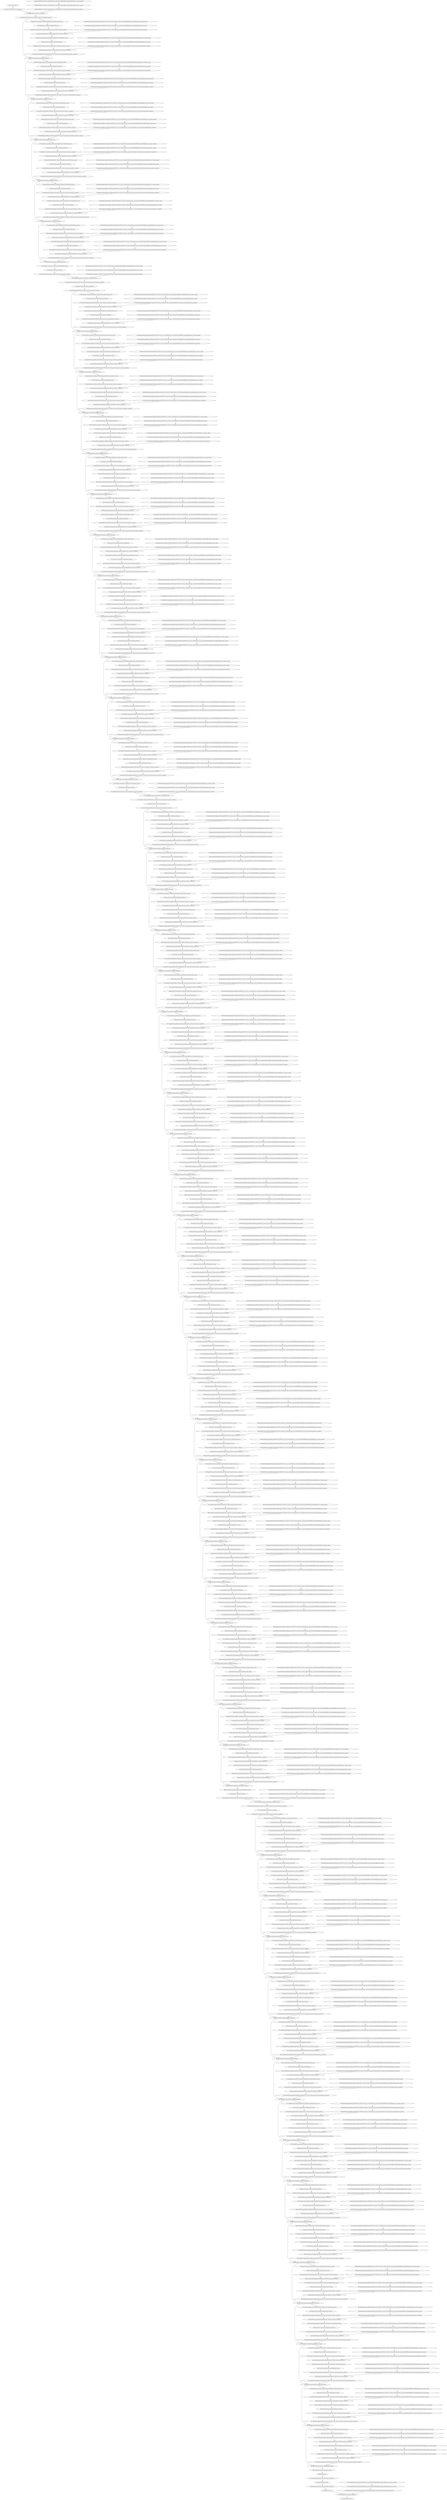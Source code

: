 strict digraph  {
"0 /nncf_model_input_0" [id=0, type=nncf_model_input];
"1 SymmetricQuantizer/symmetric_quantize_0" [id=1, type=symmetric_quantize];
"2 DenseNet/NNCFConv2d[conv1]/ModuleDict[pre_ops]/UpdateWeight[0]/RBSparsifyingWeight[op]/calc_rb_binary_mask_0" [id=2, type=calc_rb_binary_mask];
"3 DenseNet/NNCFConv2d[conv1]/ModuleDict[pre_ops]/UpdateWeight[0]/RBSparsifyingWeight[op]/apply_binary_mask_0" [id=3, type=apply_binary_mask];
"4 DenseNet/NNCFConv2d[conv1]/ModuleDict[pre_ops]/UpdateWeight[1]/SymmetricQuantizer[op]/symmetric_quantize_0" [id=4, type=symmetric_quantize];
"5 DenseNet/NNCFConv2d[conv1]/conv2d_0" [id=5, type=conv2d];
"6 DenseNet/NNCFConv2d[conv1]/SymmetricQuantizer/symmetric_quantize_0" [id=6, type=symmetric_quantize];
"7 DenseNet/Sequential[dense1]/Bottleneck[0]/BatchNorm2d[bn1]/batch_norm_0" [id=7, type=batch_norm];
"8 DenseNet/Sequential[dense1]/Bottleneck[0]/relu_0" [id=8, type=relu];
"9 DenseNet/Sequential[dense1]/Bottleneck[0]/SymmetricQuantizer/symmetric_quantize_0" [id=9, type=symmetric_quantize];
"10 DenseNet/Sequential[dense1]/Bottleneck[0]/NNCFConv2d[conv1]/ModuleDict[pre_ops]/UpdateWeight[0]/RBSparsifyingWeight[op]/calc_rb_binary_mask_0" [id=10, type=calc_rb_binary_mask];
"11 DenseNet/Sequential[dense1]/Bottleneck[0]/NNCFConv2d[conv1]/ModuleDict[pre_ops]/UpdateWeight[0]/RBSparsifyingWeight[op]/apply_binary_mask_0" [id=11, type=apply_binary_mask];
"12 DenseNet/Sequential[dense1]/Bottleneck[0]/NNCFConv2d[conv1]/ModuleDict[pre_ops]/UpdateWeight[1]/SymmetricQuantizer[op]/symmetric_quantize_0" [id=12, type=symmetric_quantize];
"13 DenseNet/Sequential[dense1]/Bottleneck[0]/NNCFConv2d[conv1]/conv2d_0" [id=13, type=conv2d];
"14 DenseNet/Sequential[dense1]/Bottleneck[0]/BatchNorm2d[bn2]/batch_norm_0" [id=14, type=batch_norm];
"15 DenseNet/Sequential[dense1]/Bottleneck[0]/relu_1" [id=15, type=relu];
"16 DenseNet/Sequential[dense1]/Bottleneck[0]/SymmetricQuantizer/symmetric_quantize_1" [id=16, type=symmetric_quantize];
"17 DenseNet/Sequential[dense1]/Bottleneck[0]/NNCFConv2d[conv2]/ModuleDict[pre_ops]/UpdateWeight[0]/RBSparsifyingWeight[op]/calc_rb_binary_mask_0" [id=17, type=calc_rb_binary_mask];
"18 DenseNet/Sequential[dense1]/Bottleneck[0]/NNCFConv2d[conv2]/ModuleDict[pre_ops]/UpdateWeight[0]/RBSparsifyingWeight[op]/apply_binary_mask_0" [id=18, type=apply_binary_mask];
"19 DenseNet/Sequential[dense1]/Bottleneck[0]/NNCFConv2d[conv2]/ModuleDict[pre_ops]/UpdateWeight[1]/SymmetricQuantizer[op]/symmetric_quantize_0" [id=19, type=symmetric_quantize];
"20 DenseNet/Sequential[dense1]/Bottleneck[0]/NNCFConv2d[conv2]/conv2d_0" [id=20, type=conv2d];
"21 DenseNet/Sequential[dense1]/Bottleneck[0]/NNCFConv2d[conv2]/SymmetricQuantizer/symmetric_quantize_0" [id=21, type=symmetric_quantize];
"22 DenseNet/Sequential[dense1]/Bottleneck[0]/cat_0" [id=22, type=cat];
"23 DenseNet/Sequential[dense1]/Bottleneck[1]/BatchNorm2d[bn1]/batch_norm_0" [id=23, type=batch_norm];
"24 DenseNet/Sequential[dense1]/Bottleneck[1]/relu_0" [id=24, type=relu];
"25 DenseNet/Sequential[dense1]/Bottleneck[1]/SymmetricQuantizer/symmetric_quantize_0" [id=25, type=symmetric_quantize];
"26 DenseNet/Sequential[dense1]/Bottleneck[1]/NNCFConv2d[conv1]/ModuleDict[pre_ops]/UpdateWeight[0]/RBSparsifyingWeight[op]/calc_rb_binary_mask_0" [id=26, type=calc_rb_binary_mask];
"27 DenseNet/Sequential[dense1]/Bottleneck[1]/NNCFConv2d[conv1]/ModuleDict[pre_ops]/UpdateWeight[0]/RBSparsifyingWeight[op]/apply_binary_mask_0" [id=27, type=apply_binary_mask];
"28 DenseNet/Sequential[dense1]/Bottleneck[1]/NNCFConv2d[conv1]/ModuleDict[pre_ops]/UpdateWeight[1]/SymmetricQuantizer[op]/symmetric_quantize_0" [id=28, type=symmetric_quantize];
"29 DenseNet/Sequential[dense1]/Bottleneck[1]/NNCFConv2d[conv1]/conv2d_0" [id=29, type=conv2d];
"30 DenseNet/Sequential[dense1]/Bottleneck[1]/BatchNorm2d[bn2]/batch_norm_0" [id=30, type=batch_norm];
"31 DenseNet/Sequential[dense1]/Bottleneck[1]/relu_1" [id=31, type=relu];
"32 DenseNet/Sequential[dense1]/Bottleneck[1]/SymmetricQuantizer/symmetric_quantize_1" [id=32, type=symmetric_quantize];
"33 DenseNet/Sequential[dense1]/Bottleneck[1]/NNCFConv2d[conv2]/ModuleDict[pre_ops]/UpdateWeight[0]/RBSparsifyingWeight[op]/calc_rb_binary_mask_0" [id=33, type=calc_rb_binary_mask];
"34 DenseNet/Sequential[dense1]/Bottleneck[1]/NNCFConv2d[conv2]/ModuleDict[pre_ops]/UpdateWeight[0]/RBSparsifyingWeight[op]/apply_binary_mask_0" [id=34, type=apply_binary_mask];
"35 DenseNet/Sequential[dense1]/Bottleneck[1]/NNCFConv2d[conv2]/ModuleDict[pre_ops]/UpdateWeight[1]/SymmetricQuantizer[op]/symmetric_quantize_0" [id=35, type=symmetric_quantize];
"36 DenseNet/Sequential[dense1]/Bottleneck[1]/NNCFConv2d[conv2]/conv2d_0" [id=36, type=conv2d];
"37 DenseNet/Sequential[dense1]/Bottleneck[1]/NNCFConv2d[conv2]/SymmetricQuantizer/symmetric_quantize_0" [id=37, type=symmetric_quantize];
"38 DenseNet/Sequential[dense1]/Bottleneck[1]/cat_0" [id=38, type=cat];
"39 DenseNet/Sequential[dense1]/Bottleneck[2]/BatchNorm2d[bn1]/batch_norm_0" [id=39, type=batch_norm];
"40 DenseNet/Sequential[dense1]/Bottleneck[2]/relu_0" [id=40, type=relu];
"41 DenseNet/Sequential[dense1]/Bottleneck[2]/SymmetricQuantizer/symmetric_quantize_0" [id=41, type=symmetric_quantize];
"42 DenseNet/Sequential[dense1]/Bottleneck[2]/NNCFConv2d[conv1]/ModuleDict[pre_ops]/UpdateWeight[0]/RBSparsifyingWeight[op]/calc_rb_binary_mask_0" [id=42, type=calc_rb_binary_mask];
"43 DenseNet/Sequential[dense1]/Bottleneck[2]/NNCFConv2d[conv1]/ModuleDict[pre_ops]/UpdateWeight[0]/RBSparsifyingWeight[op]/apply_binary_mask_0" [id=43, type=apply_binary_mask];
"44 DenseNet/Sequential[dense1]/Bottleneck[2]/NNCFConv2d[conv1]/ModuleDict[pre_ops]/UpdateWeight[1]/SymmetricQuantizer[op]/symmetric_quantize_0" [id=44, type=symmetric_quantize];
"45 DenseNet/Sequential[dense1]/Bottleneck[2]/NNCFConv2d[conv1]/conv2d_0" [id=45, type=conv2d];
"46 DenseNet/Sequential[dense1]/Bottleneck[2]/BatchNorm2d[bn2]/batch_norm_0" [id=46, type=batch_norm];
"47 DenseNet/Sequential[dense1]/Bottleneck[2]/relu_1" [id=47, type=relu];
"48 DenseNet/Sequential[dense1]/Bottleneck[2]/SymmetricQuantizer/symmetric_quantize_1" [id=48, type=symmetric_quantize];
"49 DenseNet/Sequential[dense1]/Bottleneck[2]/NNCFConv2d[conv2]/ModuleDict[pre_ops]/UpdateWeight[0]/RBSparsifyingWeight[op]/calc_rb_binary_mask_0" [id=49, type=calc_rb_binary_mask];
"50 DenseNet/Sequential[dense1]/Bottleneck[2]/NNCFConv2d[conv2]/ModuleDict[pre_ops]/UpdateWeight[0]/RBSparsifyingWeight[op]/apply_binary_mask_0" [id=50, type=apply_binary_mask];
"51 DenseNet/Sequential[dense1]/Bottleneck[2]/NNCFConv2d[conv2]/ModuleDict[pre_ops]/UpdateWeight[1]/SymmetricQuantizer[op]/symmetric_quantize_0" [id=51, type=symmetric_quantize];
"52 DenseNet/Sequential[dense1]/Bottleneck[2]/NNCFConv2d[conv2]/conv2d_0" [id=52, type=conv2d];
"53 DenseNet/Sequential[dense1]/Bottleneck[2]/NNCFConv2d[conv2]/SymmetricQuantizer/symmetric_quantize_0" [id=53, type=symmetric_quantize];
"54 DenseNet/Sequential[dense1]/Bottleneck[2]/cat_0" [id=54, type=cat];
"55 DenseNet/Sequential[dense1]/Bottleneck[3]/BatchNorm2d[bn1]/batch_norm_0" [id=55, type=batch_norm];
"56 DenseNet/Sequential[dense1]/Bottleneck[3]/relu_0" [id=56, type=relu];
"57 DenseNet/Sequential[dense1]/Bottleneck[3]/SymmetricQuantizer/symmetric_quantize_0" [id=57, type=symmetric_quantize];
"58 DenseNet/Sequential[dense1]/Bottleneck[3]/NNCFConv2d[conv1]/ModuleDict[pre_ops]/UpdateWeight[0]/RBSparsifyingWeight[op]/calc_rb_binary_mask_0" [id=58, type=calc_rb_binary_mask];
"59 DenseNet/Sequential[dense1]/Bottleneck[3]/NNCFConv2d[conv1]/ModuleDict[pre_ops]/UpdateWeight[0]/RBSparsifyingWeight[op]/apply_binary_mask_0" [id=59, type=apply_binary_mask];
"60 DenseNet/Sequential[dense1]/Bottleneck[3]/NNCFConv2d[conv1]/ModuleDict[pre_ops]/UpdateWeight[1]/SymmetricQuantizer[op]/symmetric_quantize_0" [id=60, type=symmetric_quantize];
"61 DenseNet/Sequential[dense1]/Bottleneck[3]/NNCFConv2d[conv1]/conv2d_0" [id=61, type=conv2d];
"62 DenseNet/Sequential[dense1]/Bottleneck[3]/BatchNorm2d[bn2]/batch_norm_0" [id=62, type=batch_norm];
"63 DenseNet/Sequential[dense1]/Bottleneck[3]/relu_1" [id=63, type=relu];
"64 DenseNet/Sequential[dense1]/Bottleneck[3]/SymmetricQuantizer/symmetric_quantize_1" [id=64, type=symmetric_quantize];
"65 DenseNet/Sequential[dense1]/Bottleneck[3]/NNCFConv2d[conv2]/ModuleDict[pre_ops]/UpdateWeight[0]/RBSparsifyingWeight[op]/calc_rb_binary_mask_0" [id=65, type=calc_rb_binary_mask];
"66 DenseNet/Sequential[dense1]/Bottleneck[3]/NNCFConv2d[conv2]/ModuleDict[pre_ops]/UpdateWeight[0]/RBSparsifyingWeight[op]/apply_binary_mask_0" [id=66, type=apply_binary_mask];
"67 DenseNet/Sequential[dense1]/Bottleneck[3]/NNCFConv2d[conv2]/ModuleDict[pre_ops]/UpdateWeight[1]/SymmetricQuantizer[op]/symmetric_quantize_0" [id=67, type=symmetric_quantize];
"68 DenseNet/Sequential[dense1]/Bottleneck[3]/NNCFConv2d[conv2]/conv2d_0" [id=68, type=conv2d];
"69 DenseNet/Sequential[dense1]/Bottleneck[3]/NNCFConv2d[conv2]/SymmetricQuantizer/symmetric_quantize_0" [id=69, type=symmetric_quantize];
"70 DenseNet/Sequential[dense1]/Bottleneck[3]/cat_0" [id=70, type=cat];
"71 DenseNet/Sequential[dense1]/Bottleneck[4]/BatchNorm2d[bn1]/batch_norm_0" [id=71, type=batch_norm];
"72 DenseNet/Sequential[dense1]/Bottleneck[4]/relu_0" [id=72, type=relu];
"73 DenseNet/Sequential[dense1]/Bottleneck[4]/SymmetricQuantizer/symmetric_quantize_0" [id=73, type=symmetric_quantize];
"74 DenseNet/Sequential[dense1]/Bottleneck[4]/NNCFConv2d[conv1]/ModuleDict[pre_ops]/UpdateWeight[0]/RBSparsifyingWeight[op]/calc_rb_binary_mask_0" [id=74, type=calc_rb_binary_mask];
"75 DenseNet/Sequential[dense1]/Bottleneck[4]/NNCFConv2d[conv1]/ModuleDict[pre_ops]/UpdateWeight[0]/RBSparsifyingWeight[op]/apply_binary_mask_0" [id=75, type=apply_binary_mask];
"76 DenseNet/Sequential[dense1]/Bottleneck[4]/NNCFConv2d[conv1]/ModuleDict[pre_ops]/UpdateWeight[1]/SymmetricQuantizer[op]/symmetric_quantize_0" [id=76, type=symmetric_quantize];
"77 DenseNet/Sequential[dense1]/Bottleneck[4]/NNCFConv2d[conv1]/conv2d_0" [id=77, type=conv2d];
"78 DenseNet/Sequential[dense1]/Bottleneck[4]/BatchNorm2d[bn2]/batch_norm_0" [id=78, type=batch_norm];
"79 DenseNet/Sequential[dense1]/Bottleneck[4]/relu_1" [id=79, type=relu];
"80 DenseNet/Sequential[dense1]/Bottleneck[4]/SymmetricQuantizer/symmetric_quantize_1" [id=80, type=symmetric_quantize];
"81 DenseNet/Sequential[dense1]/Bottleneck[4]/NNCFConv2d[conv2]/ModuleDict[pre_ops]/UpdateWeight[0]/RBSparsifyingWeight[op]/calc_rb_binary_mask_0" [id=81, type=calc_rb_binary_mask];
"82 DenseNet/Sequential[dense1]/Bottleneck[4]/NNCFConv2d[conv2]/ModuleDict[pre_ops]/UpdateWeight[0]/RBSparsifyingWeight[op]/apply_binary_mask_0" [id=82, type=apply_binary_mask];
"83 DenseNet/Sequential[dense1]/Bottleneck[4]/NNCFConv2d[conv2]/ModuleDict[pre_ops]/UpdateWeight[1]/SymmetricQuantizer[op]/symmetric_quantize_0" [id=83, type=symmetric_quantize];
"84 DenseNet/Sequential[dense1]/Bottleneck[4]/NNCFConv2d[conv2]/conv2d_0" [id=84, type=conv2d];
"85 DenseNet/Sequential[dense1]/Bottleneck[4]/NNCFConv2d[conv2]/SymmetricQuantizer/symmetric_quantize_0" [id=85, type=symmetric_quantize];
"86 DenseNet/Sequential[dense1]/Bottleneck[4]/cat_0" [id=86, type=cat];
"87 DenseNet/Sequential[dense1]/Bottleneck[5]/BatchNorm2d[bn1]/batch_norm_0" [id=87, type=batch_norm];
"88 DenseNet/Sequential[dense1]/Bottleneck[5]/relu_0" [id=88, type=relu];
"89 DenseNet/Sequential[dense1]/Bottleneck[5]/SymmetricQuantizer/symmetric_quantize_0" [id=89, type=symmetric_quantize];
"90 DenseNet/Sequential[dense1]/Bottleneck[5]/NNCFConv2d[conv1]/ModuleDict[pre_ops]/UpdateWeight[0]/RBSparsifyingWeight[op]/calc_rb_binary_mask_0" [id=90, type=calc_rb_binary_mask];
"91 DenseNet/Sequential[dense1]/Bottleneck[5]/NNCFConv2d[conv1]/ModuleDict[pre_ops]/UpdateWeight[0]/RBSparsifyingWeight[op]/apply_binary_mask_0" [id=91, type=apply_binary_mask];
"92 DenseNet/Sequential[dense1]/Bottleneck[5]/NNCFConv2d[conv1]/ModuleDict[pre_ops]/UpdateWeight[1]/SymmetricQuantizer[op]/symmetric_quantize_0" [id=92, type=symmetric_quantize];
"93 DenseNet/Sequential[dense1]/Bottleneck[5]/NNCFConv2d[conv1]/conv2d_0" [id=93, type=conv2d];
"94 DenseNet/Sequential[dense1]/Bottleneck[5]/BatchNorm2d[bn2]/batch_norm_0" [id=94, type=batch_norm];
"95 DenseNet/Sequential[dense1]/Bottleneck[5]/relu_1" [id=95, type=relu];
"96 DenseNet/Sequential[dense1]/Bottleneck[5]/SymmetricQuantizer/symmetric_quantize_1" [id=96, type=symmetric_quantize];
"97 DenseNet/Sequential[dense1]/Bottleneck[5]/NNCFConv2d[conv2]/ModuleDict[pre_ops]/UpdateWeight[0]/RBSparsifyingWeight[op]/calc_rb_binary_mask_0" [id=97, type=calc_rb_binary_mask];
"98 DenseNet/Sequential[dense1]/Bottleneck[5]/NNCFConv2d[conv2]/ModuleDict[pre_ops]/UpdateWeight[0]/RBSparsifyingWeight[op]/apply_binary_mask_0" [id=98, type=apply_binary_mask];
"99 DenseNet/Sequential[dense1]/Bottleneck[5]/NNCFConv2d[conv2]/ModuleDict[pre_ops]/UpdateWeight[1]/SymmetricQuantizer[op]/symmetric_quantize_0" [id=99, type=symmetric_quantize];
"100 DenseNet/Sequential[dense1]/Bottleneck[5]/NNCFConv2d[conv2]/conv2d_0" [id=100, type=conv2d];
"101 DenseNet/Sequential[dense1]/Bottleneck[5]/NNCFConv2d[conv2]/SymmetricQuantizer/symmetric_quantize_0" [id=101, type=symmetric_quantize];
"102 DenseNet/Sequential[dense1]/Bottleneck[5]/cat_0" [id=102, type=cat];
"103 DenseNet/Transition[trans1]/BatchNorm2d[bn]/batch_norm_0" [id=103, type=batch_norm];
"104 DenseNet/Transition[trans1]/relu_0" [id=104, type=relu];
"105 DenseNet/Transition[trans1]/SymmetricQuantizer/symmetric_quantize_0" [id=105, type=symmetric_quantize];
"106 DenseNet/Transition[trans1]/NNCFConv2d[conv]/ModuleDict[pre_ops]/UpdateWeight[0]/RBSparsifyingWeight[op]/calc_rb_binary_mask_0" [id=106, type=calc_rb_binary_mask];
"107 DenseNet/Transition[trans1]/NNCFConv2d[conv]/ModuleDict[pre_ops]/UpdateWeight[0]/RBSparsifyingWeight[op]/apply_binary_mask_0" [id=107, type=apply_binary_mask];
"108 DenseNet/Transition[trans1]/NNCFConv2d[conv]/ModuleDict[pre_ops]/UpdateWeight[1]/SymmetricQuantizer[op]/symmetric_quantize_0" [id=108, type=symmetric_quantize];
"109 DenseNet/Transition[trans1]/NNCFConv2d[conv]/conv2d_0" [id=109, type=conv2d];
"110 DenseNet/Transition[trans1]/NNCFConv2d[conv]/SymmetricQuantizer/symmetric_quantize_0" [id=110, type=symmetric_quantize];
"111 DenseNet/Transition[trans1]/avg_pool2d_0" [id=111, type=avg_pool2d];
"112 DenseNet/Transition[trans1]/SymmetricQuantizer/symmetric_quantize_1" [id=112, type=symmetric_quantize];
"113 DenseNet/Sequential[dense2]/Bottleneck[0]/BatchNorm2d[bn1]/batch_norm_0" [id=113, type=batch_norm];
"114 DenseNet/Sequential[dense2]/Bottleneck[0]/relu_0" [id=114, type=relu];
"115 DenseNet/Sequential[dense2]/Bottleneck[0]/SymmetricQuantizer/symmetric_quantize_0" [id=115, type=symmetric_quantize];
"116 DenseNet/Sequential[dense2]/Bottleneck[0]/NNCFConv2d[conv1]/ModuleDict[pre_ops]/UpdateWeight[0]/RBSparsifyingWeight[op]/calc_rb_binary_mask_0" [id=116, type=calc_rb_binary_mask];
"117 DenseNet/Sequential[dense2]/Bottleneck[0]/NNCFConv2d[conv1]/ModuleDict[pre_ops]/UpdateWeight[0]/RBSparsifyingWeight[op]/apply_binary_mask_0" [id=117, type=apply_binary_mask];
"118 DenseNet/Sequential[dense2]/Bottleneck[0]/NNCFConv2d[conv1]/ModuleDict[pre_ops]/UpdateWeight[1]/SymmetricQuantizer[op]/symmetric_quantize_0" [id=118, type=symmetric_quantize];
"119 DenseNet/Sequential[dense2]/Bottleneck[0]/NNCFConv2d[conv1]/conv2d_0" [id=119, type=conv2d];
"120 DenseNet/Sequential[dense2]/Bottleneck[0]/BatchNorm2d[bn2]/batch_norm_0" [id=120, type=batch_norm];
"121 DenseNet/Sequential[dense2]/Bottleneck[0]/relu_1" [id=121, type=relu];
"122 DenseNet/Sequential[dense2]/Bottleneck[0]/SymmetricQuantizer/symmetric_quantize_1" [id=122, type=symmetric_quantize];
"123 DenseNet/Sequential[dense2]/Bottleneck[0]/NNCFConv2d[conv2]/ModuleDict[pre_ops]/UpdateWeight[0]/RBSparsifyingWeight[op]/calc_rb_binary_mask_0" [id=123, type=calc_rb_binary_mask];
"124 DenseNet/Sequential[dense2]/Bottleneck[0]/NNCFConv2d[conv2]/ModuleDict[pre_ops]/UpdateWeight[0]/RBSparsifyingWeight[op]/apply_binary_mask_0" [id=124, type=apply_binary_mask];
"125 DenseNet/Sequential[dense2]/Bottleneck[0]/NNCFConv2d[conv2]/ModuleDict[pre_ops]/UpdateWeight[1]/SymmetricQuantizer[op]/symmetric_quantize_0" [id=125, type=symmetric_quantize];
"126 DenseNet/Sequential[dense2]/Bottleneck[0]/NNCFConv2d[conv2]/conv2d_0" [id=126, type=conv2d];
"127 DenseNet/Sequential[dense2]/Bottleneck[0]/NNCFConv2d[conv2]/SymmetricQuantizer/symmetric_quantize_0" [id=127, type=symmetric_quantize];
"128 DenseNet/Sequential[dense2]/Bottleneck[0]/cat_0" [id=128, type=cat];
"129 DenseNet/Sequential[dense2]/Bottleneck[1]/BatchNorm2d[bn1]/batch_norm_0" [id=129, type=batch_norm];
"130 DenseNet/Sequential[dense2]/Bottleneck[1]/relu_0" [id=130, type=relu];
"131 DenseNet/Sequential[dense2]/Bottleneck[1]/SymmetricQuantizer/symmetric_quantize_0" [id=131, type=symmetric_quantize];
"132 DenseNet/Sequential[dense2]/Bottleneck[1]/NNCFConv2d[conv1]/ModuleDict[pre_ops]/UpdateWeight[0]/RBSparsifyingWeight[op]/calc_rb_binary_mask_0" [id=132, type=calc_rb_binary_mask];
"133 DenseNet/Sequential[dense2]/Bottleneck[1]/NNCFConv2d[conv1]/ModuleDict[pre_ops]/UpdateWeight[0]/RBSparsifyingWeight[op]/apply_binary_mask_0" [id=133, type=apply_binary_mask];
"134 DenseNet/Sequential[dense2]/Bottleneck[1]/NNCFConv2d[conv1]/ModuleDict[pre_ops]/UpdateWeight[1]/SymmetricQuantizer[op]/symmetric_quantize_0" [id=134, type=symmetric_quantize];
"135 DenseNet/Sequential[dense2]/Bottleneck[1]/NNCFConv2d[conv1]/conv2d_0" [id=135, type=conv2d];
"136 DenseNet/Sequential[dense2]/Bottleneck[1]/BatchNorm2d[bn2]/batch_norm_0" [id=136, type=batch_norm];
"137 DenseNet/Sequential[dense2]/Bottleneck[1]/relu_1" [id=137, type=relu];
"138 DenseNet/Sequential[dense2]/Bottleneck[1]/SymmetricQuantizer/symmetric_quantize_1" [id=138, type=symmetric_quantize];
"139 DenseNet/Sequential[dense2]/Bottleneck[1]/NNCFConv2d[conv2]/ModuleDict[pre_ops]/UpdateWeight[0]/RBSparsifyingWeight[op]/calc_rb_binary_mask_0" [id=139, type=calc_rb_binary_mask];
"140 DenseNet/Sequential[dense2]/Bottleneck[1]/NNCFConv2d[conv2]/ModuleDict[pre_ops]/UpdateWeight[0]/RBSparsifyingWeight[op]/apply_binary_mask_0" [id=140, type=apply_binary_mask];
"141 DenseNet/Sequential[dense2]/Bottleneck[1]/NNCFConv2d[conv2]/ModuleDict[pre_ops]/UpdateWeight[1]/SymmetricQuantizer[op]/symmetric_quantize_0" [id=141, type=symmetric_quantize];
"142 DenseNet/Sequential[dense2]/Bottleneck[1]/NNCFConv2d[conv2]/conv2d_0" [id=142, type=conv2d];
"143 DenseNet/Sequential[dense2]/Bottleneck[1]/NNCFConv2d[conv2]/SymmetricQuantizer/symmetric_quantize_0" [id=143, type=symmetric_quantize];
"144 DenseNet/Sequential[dense2]/Bottleneck[1]/cat_0" [id=144, type=cat];
"145 DenseNet/Sequential[dense2]/Bottleneck[2]/BatchNorm2d[bn1]/batch_norm_0" [id=145, type=batch_norm];
"146 DenseNet/Sequential[dense2]/Bottleneck[2]/relu_0" [id=146, type=relu];
"147 DenseNet/Sequential[dense2]/Bottleneck[2]/SymmetricQuantizer/symmetric_quantize_0" [id=147, type=symmetric_quantize];
"148 DenseNet/Sequential[dense2]/Bottleneck[2]/NNCFConv2d[conv1]/ModuleDict[pre_ops]/UpdateWeight[0]/RBSparsifyingWeight[op]/calc_rb_binary_mask_0" [id=148, type=calc_rb_binary_mask];
"149 DenseNet/Sequential[dense2]/Bottleneck[2]/NNCFConv2d[conv1]/ModuleDict[pre_ops]/UpdateWeight[0]/RBSparsifyingWeight[op]/apply_binary_mask_0" [id=149, type=apply_binary_mask];
"150 DenseNet/Sequential[dense2]/Bottleneck[2]/NNCFConv2d[conv1]/ModuleDict[pre_ops]/UpdateWeight[1]/SymmetricQuantizer[op]/symmetric_quantize_0" [id=150, type=symmetric_quantize];
"151 DenseNet/Sequential[dense2]/Bottleneck[2]/NNCFConv2d[conv1]/conv2d_0" [id=151, type=conv2d];
"152 DenseNet/Sequential[dense2]/Bottleneck[2]/BatchNorm2d[bn2]/batch_norm_0" [id=152, type=batch_norm];
"153 DenseNet/Sequential[dense2]/Bottleneck[2]/relu_1" [id=153, type=relu];
"154 DenseNet/Sequential[dense2]/Bottleneck[2]/SymmetricQuantizer/symmetric_quantize_1" [id=154, type=symmetric_quantize];
"155 DenseNet/Sequential[dense2]/Bottleneck[2]/NNCFConv2d[conv2]/ModuleDict[pre_ops]/UpdateWeight[0]/RBSparsifyingWeight[op]/calc_rb_binary_mask_0" [id=155, type=calc_rb_binary_mask];
"156 DenseNet/Sequential[dense2]/Bottleneck[2]/NNCFConv2d[conv2]/ModuleDict[pre_ops]/UpdateWeight[0]/RBSparsifyingWeight[op]/apply_binary_mask_0" [id=156, type=apply_binary_mask];
"157 DenseNet/Sequential[dense2]/Bottleneck[2]/NNCFConv2d[conv2]/ModuleDict[pre_ops]/UpdateWeight[1]/SymmetricQuantizer[op]/symmetric_quantize_0" [id=157, type=symmetric_quantize];
"158 DenseNet/Sequential[dense2]/Bottleneck[2]/NNCFConv2d[conv2]/conv2d_0" [id=158, type=conv2d];
"159 DenseNet/Sequential[dense2]/Bottleneck[2]/NNCFConv2d[conv2]/SymmetricQuantizer/symmetric_quantize_0" [id=159, type=symmetric_quantize];
"160 DenseNet/Sequential[dense2]/Bottleneck[2]/cat_0" [id=160, type=cat];
"161 DenseNet/Sequential[dense2]/Bottleneck[3]/BatchNorm2d[bn1]/batch_norm_0" [id=161, type=batch_norm];
"162 DenseNet/Sequential[dense2]/Bottleneck[3]/relu_0" [id=162, type=relu];
"163 DenseNet/Sequential[dense2]/Bottleneck[3]/SymmetricQuantizer/symmetric_quantize_0" [id=163, type=symmetric_quantize];
"164 DenseNet/Sequential[dense2]/Bottleneck[3]/NNCFConv2d[conv1]/ModuleDict[pre_ops]/UpdateWeight[0]/RBSparsifyingWeight[op]/calc_rb_binary_mask_0" [id=164, type=calc_rb_binary_mask];
"165 DenseNet/Sequential[dense2]/Bottleneck[3]/NNCFConv2d[conv1]/ModuleDict[pre_ops]/UpdateWeight[0]/RBSparsifyingWeight[op]/apply_binary_mask_0" [id=165, type=apply_binary_mask];
"166 DenseNet/Sequential[dense2]/Bottleneck[3]/NNCFConv2d[conv1]/ModuleDict[pre_ops]/UpdateWeight[1]/SymmetricQuantizer[op]/symmetric_quantize_0" [id=166, type=symmetric_quantize];
"167 DenseNet/Sequential[dense2]/Bottleneck[3]/NNCFConv2d[conv1]/conv2d_0" [id=167, type=conv2d];
"168 DenseNet/Sequential[dense2]/Bottleneck[3]/BatchNorm2d[bn2]/batch_norm_0" [id=168, type=batch_norm];
"169 DenseNet/Sequential[dense2]/Bottleneck[3]/relu_1" [id=169, type=relu];
"170 DenseNet/Sequential[dense2]/Bottleneck[3]/SymmetricQuantizer/symmetric_quantize_1" [id=170, type=symmetric_quantize];
"171 DenseNet/Sequential[dense2]/Bottleneck[3]/NNCFConv2d[conv2]/ModuleDict[pre_ops]/UpdateWeight[0]/RBSparsifyingWeight[op]/calc_rb_binary_mask_0" [id=171, type=calc_rb_binary_mask];
"172 DenseNet/Sequential[dense2]/Bottleneck[3]/NNCFConv2d[conv2]/ModuleDict[pre_ops]/UpdateWeight[0]/RBSparsifyingWeight[op]/apply_binary_mask_0" [id=172, type=apply_binary_mask];
"173 DenseNet/Sequential[dense2]/Bottleneck[3]/NNCFConv2d[conv2]/ModuleDict[pre_ops]/UpdateWeight[1]/SymmetricQuantizer[op]/symmetric_quantize_0" [id=173, type=symmetric_quantize];
"174 DenseNet/Sequential[dense2]/Bottleneck[3]/NNCFConv2d[conv2]/conv2d_0" [id=174, type=conv2d];
"175 DenseNet/Sequential[dense2]/Bottleneck[3]/NNCFConv2d[conv2]/SymmetricQuantizer/symmetric_quantize_0" [id=175, type=symmetric_quantize];
"176 DenseNet/Sequential[dense2]/Bottleneck[3]/cat_0" [id=176, type=cat];
"177 DenseNet/Sequential[dense2]/Bottleneck[4]/BatchNorm2d[bn1]/batch_norm_0" [id=177, type=batch_norm];
"178 DenseNet/Sequential[dense2]/Bottleneck[4]/relu_0" [id=178, type=relu];
"179 DenseNet/Sequential[dense2]/Bottleneck[4]/SymmetricQuantizer/symmetric_quantize_0" [id=179, type=symmetric_quantize];
"180 DenseNet/Sequential[dense2]/Bottleneck[4]/NNCFConv2d[conv1]/ModuleDict[pre_ops]/UpdateWeight[0]/RBSparsifyingWeight[op]/calc_rb_binary_mask_0" [id=180, type=calc_rb_binary_mask];
"181 DenseNet/Sequential[dense2]/Bottleneck[4]/NNCFConv2d[conv1]/ModuleDict[pre_ops]/UpdateWeight[0]/RBSparsifyingWeight[op]/apply_binary_mask_0" [id=181, type=apply_binary_mask];
"182 DenseNet/Sequential[dense2]/Bottleneck[4]/NNCFConv2d[conv1]/ModuleDict[pre_ops]/UpdateWeight[1]/SymmetricQuantizer[op]/symmetric_quantize_0" [id=182, type=symmetric_quantize];
"183 DenseNet/Sequential[dense2]/Bottleneck[4]/NNCFConv2d[conv1]/conv2d_0" [id=183, type=conv2d];
"184 DenseNet/Sequential[dense2]/Bottleneck[4]/BatchNorm2d[bn2]/batch_norm_0" [id=184, type=batch_norm];
"185 DenseNet/Sequential[dense2]/Bottleneck[4]/relu_1" [id=185, type=relu];
"186 DenseNet/Sequential[dense2]/Bottleneck[4]/SymmetricQuantizer/symmetric_quantize_1" [id=186, type=symmetric_quantize];
"187 DenseNet/Sequential[dense2]/Bottleneck[4]/NNCFConv2d[conv2]/ModuleDict[pre_ops]/UpdateWeight[0]/RBSparsifyingWeight[op]/calc_rb_binary_mask_0" [id=187, type=calc_rb_binary_mask];
"188 DenseNet/Sequential[dense2]/Bottleneck[4]/NNCFConv2d[conv2]/ModuleDict[pre_ops]/UpdateWeight[0]/RBSparsifyingWeight[op]/apply_binary_mask_0" [id=188, type=apply_binary_mask];
"189 DenseNet/Sequential[dense2]/Bottleneck[4]/NNCFConv2d[conv2]/ModuleDict[pre_ops]/UpdateWeight[1]/SymmetricQuantizer[op]/symmetric_quantize_0" [id=189, type=symmetric_quantize];
"190 DenseNet/Sequential[dense2]/Bottleneck[4]/NNCFConv2d[conv2]/conv2d_0" [id=190, type=conv2d];
"191 DenseNet/Sequential[dense2]/Bottleneck[4]/NNCFConv2d[conv2]/SymmetricQuantizer/symmetric_quantize_0" [id=191, type=symmetric_quantize];
"192 DenseNet/Sequential[dense2]/Bottleneck[4]/cat_0" [id=192, type=cat];
"193 DenseNet/Sequential[dense2]/Bottleneck[5]/BatchNorm2d[bn1]/batch_norm_0" [id=193, type=batch_norm];
"194 DenseNet/Sequential[dense2]/Bottleneck[5]/relu_0" [id=194, type=relu];
"195 DenseNet/Sequential[dense2]/Bottleneck[5]/SymmetricQuantizer/symmetric_quantize_0" [id=195, type=symmetric_quantize];
"196 DenseNet/Sequential[dense2]/Bottleneck[5]/NNCFConv2d[conv1]/ModuleDict[pre_ops]/UpdateWeight[0]/RBSparsifyingWeight[op]/calc_rb_binary_mask_0" [id=196, type=calc_rb_binary_mask];
"197 DenseNet/Sequential[dense2]/Bottleneck[5]/NNCFConv2d[conv1]/ModuleDict[pre_ops]/UpdateWeight[0]/RBSparsifyingWeight[op]/apply_binary_mask_0" [id=197, type=apply_binary_mask];
"198 DenseNet/Sequential[dense2]/Bottleneck[5]/NNCFConv2d[conv1]/ModuleDict[pre_ops]/UpdateWeight[1]/SymmetricQuantizer[op]/symmetric_quantize_0" [id=198, type=symmetric_quantize];
"199 DenseNet/Sequential[dense2]/Bottleneck[5]/NNCFConv2d[conv1]/conv2d_0" [id=199, type=conv2d];
"200 DenseNet/Sequential[dense2]/Bottleneck[5]/BatchNorm2d[bn2]/batch_norm_0" [id=200, type=batch_norm];
"201 DenseNet/Sequential[dense2]/Bottleneck[5]/relu_1" [id=201, type=relu];
"202 DenseNet/Sequential[dense2]/Bottleneck[5]/SymmetricQuantizer/symmetric_quantize_1" [id=202, type=symmetric_quantize];
"203 DenseNet/Sequential[dense2]/Bottleneck[5]/NNCFConv2d[conv2]/ModuleDict[pre_ops]/UpdateWeight[0]/RBSparsifyingWeight[op]/calc_rb_binary_mask_0" [id=203, type=calc_rb_binary_mask];
"204 DenseNet/Sequential[dense2]/Bottleneck[5]/NNCFConv2d[conv2]/ModuleDict[pre_ops]/UpdateWeight[0]/RBSparsifyingWeight[op]/apply_binary_mask_0" [id=204, type=apply_binary_mask];
"205 DenseNet/Sequential[dense2]/Bottleneck[5]/NNCFConv2d[conv2]/ModuleDict[pre_ops]/UpdateWeight[1]/SymmetricQuantizer[op]/symmetric_quantize_0" [id=205, type=symmetric_quantize];
"206 DenseNet/Sequential[dense2]/Bottleneck[5]/NNCFConv2d[conv2]/conv2d_0" [id=206, type=conv2d];
"207 DenseNet/Sequential[dense2]/Bottleneck[5]/NNCFConv2d[conv2]/SymmetricQuantizer/symmetric_quantize_0" [id=207, type=symmetric_quantize];
"208 DenseNet/Sequential[dense2]/Bottleneck[5]/cat_0" [id=208, type=cat];
"209 DenseNet/Sequential[dense2]/Bottleneck[6]/BatchNorm2d[bn1]/batch_norm_0" [id=209, type=batch_norm];
"210 DenseNet/Sequential[dense2]/Bottleneck[6]/relu_0" [id=210, type=relu];
"211 DenseNet/Sequential[dense2]/Bottleneck[6]/SymmetricQuantizer/symmetric_quantize_0" [id=211, type=symmetric_quantize];
"212 DenseNet/Sequential[dense2]/Bottleneck[6]/NNCFConv2d[conv1]/ModuleDict[pre_ops]/UpdateWeight[0]/RBSparsifyingWeight[op]/calc_rb_binary_mask_0" [id=212, type=calc_rb_binary_mask];
"213 DenseNet/Sequential[dense2]/Bottleneck[6]/NNCFConv2d[conv1]/ModuleDict[pre_ops]/UpdateWeight[0]/RBSparsifyingWeight[op]/apply_binary_mask_0" [id=213, type=apply_binary_mask];
"214 DenseNet/Sequential[dense2]/Bottleneck[6]/NNCFConv2d[conv1]/ModuleDict[pre_ops]/UpdateWeight[1]/SymmetricQuantizer[op]/symmetric_quantize_0" [id=214, type=symmetric_quantize];
"215 DenseNet/Sequential[dense2]/Bottleneck[6]/NNCFConv2d[conv1]/conv2d_0" [id=215, type=conv2d];
"216 DenseNet/Sequential[dense2]/Bottleneck[6]/BatchNorm2d[bn2]/batch_norm_0" [id=216, type=batch_norm];
"217 DenseNet/Sequential[dense2]/Bottleneck[6]/relu_1" [id=217, type=relu];
"218 DenseNet/Sequential[dense2]/Bottleneck[6]/SymmetricQuantizer/symmetric_quantize_1" [id=218, type=symmetric_quantize];
"219 DenseNet/Sequential[dense2]/Bottleneck[6]/NNCFConv2d[conv2]/ModuleDict[pre_ops]/UpdateWeight[0]/RBSparsifyingWeight[op]/calc_rb_binary_mask_0" [id=219, type=calc_rb_binary_mask];
"220 DenseNet/Sequential[dense2]/Bottleneck[6]/NNCFConv2d[conv2]/ModuleDict[pre_ops]/UpdateWeight[0]/RBSparsifyingWeight[op]/apply_binary_mask_0" [id=220, type=apply_binary_mask];
"221 DenseNet/Sequential[dense2]/Bottleneck[6]/NNCFConv2d[conv2]/ModuleDict[pre_ops]/UpdateWeight[1]/SymmetricQuantizer[op]/symmetric_quantize_0" [id=221, type=symmetric_quantize];
"222 DenseNet/Sequential[dense2]/Bottleneck[6]/NNCFConv2d[conv2]/conv2d_0" [id=222, type=conv2d];
"223 DenseNet/Sequential[dense2]/Bottleneck[6]/NNCFConv2d[conv2]/SymmetricQuantizer/symmetric_quantize_0" [id=223, type=symmetric_quantize];
"224 DenseNet/Sequential[dense2]/Bottleneck[6]/cat_0" [id=224, type=cat];
"225 DenseNet/Sequential[dense2]/Bottleneck[7]/BatchNorm2d[bn1]/batch_norm_0" [id=225, type=batch_norm];
"226 DenseNet/Sequential[dense2]/Bottleneck[7]/relu_0" [id=226, type=relu];
"227 DenseNet/Sequential[dense2]/Bottleneck[7]/SymmetricQuantizer/symmetric_quantize_0" [id=227, type=symmetric_quantize];
"228 DenseNet/Sequential[dense2]/Bottleneck[7]/NNCFConv2d[conv1]/ModuleDict[pre_ops]/UpdateWeight[0]/RBSparsifyingWeight[op]/calc_rb_binary_mask_0" [id=228, type=calc_rb_binary_mask];
"229 DenseNet/Sequential[dense2]/Bottleneck[7]/NNCFConv2d[conv1]/ModuleDict[pre_ops]/UpdateWeight[0]/RBSparsifyingWeight[op]/apply_binary_mask_0" [id=229, type=apply_binary_mask];
"230 DenseNet/Sequential[dense2]/Bottleneck[7]/NNCFConv2d[conv1]/ModuleDict[pre_ops]/UpdateWeight[1]/SymmetricQuantizer[op]/symmetric_quantize_0" [id=230, type=symmetric_quantize];
"231 DenseNet/Sequential[dense2]/Bottleneck[7]/NNCFConv2d[conv1]/conv2d_0" [id=231, type=conv2d];
"232 DenseNet/Sequential[dense2]/Bottleneck[7]/BatchNorm2d[bn2]/batch_norm_0" [id=232, type=batch_norm];
"233 DenseNet/Sequential[dense2]/Bottleneck[7]/relu_1" [id=233, type=relu];
"234 DenseNet/Sequential[dense2]/Bottleneck[7]/SymmetricQuantizer/symmetric_quantize_1" [id=234, type=symmetric_quantize];
"235 DenseNet/Sequential[dense2]/Bottleneck[7]/NNCFConv2d[conv2]/ModuleDict[pre_ops]/UpdateWeight[0]/RBSparsifyingWeight[op]/calc_rb_binary_mask_0" [id=235, type=calc_rb_binary_mask];
"236 DenseNet/Sequential[dense2]/Bottleneck[7]/NNCFConv2d[conv2]/ModuleDict[pre_ops]/UpdateWeight[0]/RBSparsifyingWeight[op]/apply_binary_mask_0" [id=236, type=apply_binary_mask];
"237 DenseNet/Sequential[dense2]/Bottleneck[7]/NNCFConv2d[conv2]/ModuleDict[pre_ops]/UpdateWeight[1]/SymmetricQuantizer[op]/symmetric_quantize_0" [id=237, type=symmetric_quantize];
"238 DenseNet/Sequential[dense2]/Bottleneck[7]/NNCFConv2d[conv2]/conv2d_0" [id=238, type=conv2d];
"239 DenseNet/Sequential[dense2]/Bottleneck[7]/NNCFConv2d[conv2]/SymmetricQuantizer/symmetric_quantize_0" [id=239, type=symmetric_quantize];
"240 DenseNet/Sequential[dense2]/Bottleneck[7]/cat_0" [id=240, type=cat];
"241 DenseNet/Sequential[dense2]/Bottleneck[8]/BatchNorm2d[bn1]/batch_norm_0" [id=241, type=batch_norm];
"242 DenseNet/Sequential[dense2]/Bottleneck[8]/relu_0" [id=242, type=relu];
"243 DenseNet/Sequential[dense2]/Bottleneck[8]/SymmetricQuantizer/symmetric_quantize_0" [id=243, type=symmetric_quantize];
"244 DenseNet/Sequential[dense2]/Bottleneck[8]/NNCFConv2d[conv1]/ModuleDict[pre_ops]/UpdateWeight[0]/RBSparsifyingWeight[op]/calc_rb_binary_mask_0" [id=244, type=calc_rb_binary_mask];
"245 DenseNet/Sequential[dense2]/Bottleneck[8]/NNCFConv2d[conv1]/ModuleDict[pre_ops]/UpdateWeight[0]/RBSparsifyingWeight[op]/apply_binary_mask_0" [id=245, type=apply_binary_mask];
"246 DenseNet/Sequential[dense2]/Bottleneck[8]/NNCFConv2d[conv1]/ModuleDict[pre_ops]/UpdateWeight[1]/SymmetricQuantizer[op]/symmetric_quantize_0" [id=246, type=symmetric_quantize];
"247 DenseNet/Sequential[dense2]/Bottleneck[8]/NNCFConv2d[conv1]/conv2d_0" [id=247, type=conv2d];
"248 DenseNet/Sequential[dense2]/Bottleneck[8]/BatchNorm2d[bn2]/batch_norm_0" [id=248, type=batch_norm];
"249 DenseNet/Sequential[dense2]/Bottleneck[8]/relu_1" [id=249, type=relu];
"250 DenseNet/Sequential[dense2]/Bottleneck[8]/SymmetricQuantizer/symmetric_quantize_1" [id=250, type=symmetric_quantize];
"251 DenseNet/Sequential[dense2]/Bottleneck[8]/NNCFConv2d[conv2]/ModuleDict[pre_ops]/UpdateWeight[0]/RBSparsifyingWeight[op]/calc_rb_binary_mask_0" [id=251, type=calc_rb_binary_mask];
"252 DenseNet/Sequential[dense2]/Bottleneck[8]/NNCFConv2d[conv2]/ModuleDict[pre_ops]/UpdateWeight[0]/RBSparsifyingWeight[op]/apply_binary_mask_0" [id=252, type=apply_binary_mask];
"253 DenseNet/Sequential[dense2]/Bottleneck[8]/NNCFConv2d[conv2]/ModuleDict[pre_ops]/UpdateWeight[1]/SymmetricQuantizer[op]/symmetric_quantize_0" [id=253, type=symmetric_quantize];
"254 DenseNet/Sequential[dense2]/Bottleneck[8]/NNCFConv2d[conv2]/conv2d_0" [id=254, type=conv2d];
"255 DenseNet/Sequential[dense2]/Bottleneck[8]/NNCFConv2d[conv2]/SymmetricQuantizer/symmetric_quantize_0" [id=255, type=symmetric_quantize];
"256 DenseNet/Sequential[dense2]/Bottleneck[8]/cat_0" [id=256, type=cat];
"257 DenseNet/Sequential[dense2]/Bottleneck[9]/BatchNorm2d[bn1]/batch_norm_0" [id=257, type=batch_norm];
"258 DenseNet/Sequential[dense2]/Bottleneck[9]/relu_0" [id=258, type=relu];
"259 DenseNet/Sequential[dense2]/Bottleneck[9]/SymmetricQuantizer/symmetric_quantize_0" [id=259, type=symmetric_quantize];
"260 DenseNet/Sequential[dense2]/Bottleneck[9]/NNCFConv2d[conv1]/ModuleDict[pre_ops]/UpdateWeight[0]/RBSparsifyingWeight[op]/calc_rb_binary_mask_0" [id=260, type=calc_rb_binary_mask];
"261 DenseNet/Sequential[dense2]/Bottleneck[9]/NNCFConv2d[conv1]/ModuleDict[pre_ops]/UpdateWeight[0]/RBSparsifyingWeight[op]/apply_binary_mask_0" [id=261, type=apply_binary_mask];
"262 DenseNet/Sequential[dense2]/Bottleneck[9]/NNCFConv2d[conv1]/ModuleDict[pre_ops]/UpdateWeight[1]/SymmetricQuantizer[op]/symmetric_quantize_0" [id=262, type=symmetric_quantize];
"263 DenseNet/Sequential[dense2]/Bottleneck[9]/NNCFConv2d[conv1]/conv2d_0" [id=263, type=conv2d];
"264 DenseNet/Sequential[dense2]/Bottleneck[9]/BatchNorm2d[bn2]/batch_norm_0" [id=264, type=batch_norm];
"265 DenseNet/Sequential[dense2]/Bottleneck[9]/relu_1" [id=265, type=relu];
"266 DenseNet/Sequential[dense2]/Bottleneck[9]/SymmetricQuantizer/symmetric_quantize_1" [id=266, type=symmetric_quantize];
"267 DenseNet/Sequential[dense2]/Bottleneck[9]/NNCFConv2d[conv2]/ModuleDict[pre_ops]/UpdateWeight[0]/RBSparsifyingWeight[op]/calc_rb_binary_mask_0" [id=267, type=calc_rb_binary_mask];
"268 DenseNet/Sequential[dense2]/Bottleneck[9]/NNCFConv2d[conv2]/ModuleDict[pre_ops]/UpdateWeight[0]/RBSparsifyingWeight[op]/apply_binary_mask_0" [id=268, type=apply_binary_mask];
"269 DenseNet/Sequential[dense2]/Bottleneck[9]/NNCFConv2d[conv2]/ModuleDict[pre_ops]/UpdateWeight[1]/SymmetricQuantizer[op]/symmetric_quantize_0" [id=269, type=symmetric_quantize];
"270 DenseNet/Sequential[dense2]/Bottleneck[9]/NNCFConv2d[conv2]/conv2d_0" [id=270, type=conv2d];
"271 DenseNet/Sequential[dense2]/Bottleneck[9]/NNCFConv2d[conv2]/SymmetricQuantizer/symmetric_quantize_0" [id=271, type=symmetric_quantize];
"272 DenseNet/Sequential[dense2]/Bottleneck[9]/cat_0" [id=272, type=cat];
"273 DenseNet/Sequential[dense2]/Bottleneck[10]/BatchNorm2d[bn1]/batch_norm_0" [id=273, type=batch_norm];
"274 DenseNet/Sequential[dense2]/Bottleneck[10]/relu_0" [id=274, type=relu];
"275 DenseNet/Sequential[dense2]/Bottleneck[10]/SymmetricQuantizer/symmetric_quantize_0" [id=275, type=symmetric_quantize];
"276 DenseNet/Sequential[dense2]/Bottleneck[10]/NNCFConv2d[conv1]/ModuleDict[pre_ops]/UpdateWeight[0]/RBSparsifyingWeight[op]/calc_rb_binary_mask_0" [id=276, type=calc_rb_binary_mask];
"277 DenseNet/Sequential[dense2]/Bottleneck[10]/NNCFConv2d[conv1]/ModuleDict[pre_ops]/UpdateWeight[0]/RBSparsifyingWeight[op]/apply_binary_mask_0" [id=277, type=apply_binary_mask];
"278 DenseNet/Sequential[dense2]/Bottleneck[10]/NNCFConv2d[conv1]/ModuleDict[pre_ops]/UpdateWeight[1]/SymmetricQuantizer[op]/symmetric_quantize_0" [id=278, type=symmetric_quantize];
"279 DenseNet/Sequential[dense2]/Bottleneck[10]/NNCFConv2d[conv1]/conv2d_0" [id=279, type=conv2d];
"280 DenseNet/Sequential[dense2]/Bottleneck[10]/BatchNorm2d[bn2]/batch_norm_0" [id=280, type=batch_norm];
"281 DenseNet/Sequential[dense2]/Bottleneck[10]/relu_1" [id=281, type=relu];
"282 DenseNet/Sequential[dense2]/Bottleneck[10]/SymmetricQuantizer/symmetric_quantize_1" [id=282, type=symmetric_quantize];
"283 DenseNet/Sequential[dense2]/Bottleneck[10]/NNCFConv2d[conv2]/ModuleDict[pre_ops]/UpdateWeight[0]/RBSparsifyingWeight[op]/calc_rb_binary_mask_0" [id=283, type=calc_rb_binary_mask];
"284 DenseNet/Sequential[dense2]/Bottleneck[10]/NNCFConv2d[conv2]/ModuleDict[pre_ops]/UpdateWeight[0]/RBSparsifyingWeight[op]/apply_binary_mask_0" [id=284, type=apply_binary_mask];
"285 DenseNet/Sequential[dense2]/Bottleneck[10]/NNCFConv2d[conv2]/ModuleDict[pre_ops]/UpdateWeight[1]/SymmetricQuantizer[op]/symmetric_quantize_0" [id=285, type=symmetric_quantize];
"286 DenseNet/Sequential[dense2]/Bottleneck[10]/NNCFConv2d[conv2]/conv2d_0" [id=286, type=conv2d];
"287 DenseNet/Sequential[dense2]/Bottleneck[10]/NNCFConv2d[conv2]/SymmetricQuantizer/symmetric_quantize_0" [id=287, type=symmetric_quantize];
"288 DenseNet/Sequential[dense2]/Bottleneck[10]/cat_0" [id=288, type=cat];
"289 DenseNet/Sequential[dense2]/Bottleneck[11]/BatchNorm2d[bn1]/batch_norm_0" [id=289, type=batch_norm];
"290 DenseNet/Sequential[dense2]/Bottleneck[11]/relu_0" [id=290, type=relu];
"291 DenseNet/Sequential[dense2]/Bottleneck[11]/SymmetricQuantizer/symmetric_quantize_0" [id=291, type=symmetric_quantize];
"292 DenseNet/Sequential[dense2]/Bottleneck[11]/NNCFConv2d[conv1]/ModuleDict[pre_ops]/UpdateWeight[0]/RBSparsifyingWeight[op]/calc_rb_binary_mask_0" [id=292, type=calc_rb_binary_mask];
"293 DenseNet/Sequential[dense2]/Bottleneck[11]/NNCFConv2d[conv1]/ModuleDict[pre_ops]/UpdateWeight[0]/RBSparsifyingWeight[op]/apply_binary_mask_0" [id=293, type=apply_binary_mask];
"294 DenseNet/Sequential[dense2]/Bottleneck[11]/NNCFConv2d[conv1]/ModuleDict[pre_ops]/UpdateWeight[1]/SymmetricQuantizer[op]/symmetric_quantize_0" [id=294, type=symmetric_quantize];
"295 DenseNet/Sequential[dense2]/Bottleneck[11]/NNCFConv2d[conv1]/conv2d_0" [id=295, type=conv2d];
"296 DenseNet/Sequential[dense2]/Bottleneck[11]/BatchNorm2d[bn2]/batch_norm_0" [id=296, type=batch_norm];
"297 DenseNet/Sequential[dense2]/Bottleneck[11]/relu_1" [id=297, type=relu];
"298 DenseNet/Sequential[dense2]/Bottleneck[11]/SymmetricQuantizer/symmetric_quantize_1" [id=298, type=symmetric_quantize];
"299 DenseNet/Sequential[dense2]/Bottleneck[11]/NNCFConv2d[conv2]/ModuleDict[pre_ops]/UpdateWeight[0]/RBSparsifyingWeight[op]/calc_rb_binary_mask_0" [id=299, type=calc_rb_binary_mask];
"300 DenseNet/Sequential[dense2]/Bottleneck[11]/NNCFConv2d[conv2]/ModuleDict[pre_ops]/UpdateWeight[0]/RBSparsifyingWeight[op]/apply_binary_mask_0" [id=300, type=apply_binary_mask];
"301 DenseNet/Sequential[dense2]/Bottleneck[11]/NNCFConv2d[conv2]/ModuleDict[pre_ops]/UpdateWeight[1]/SymmetricQuantizer[op]/symmetric_quantize_0" [id=301, type=symmetric_quantize];
"302 DenseNet/Sequential[dense2]/Bottleneck[11]/NNCFConv2d[conv2]/conv2d_0" [id=302, type=conv2d];
"303 DenseNet/Sequential[dense2]/Bottleneck[11]/NNCFConv2d[conv2]/SymmetricQuantizer/symmetric_quantize_0" [id=303, type=symmetric_quantize];
"304 DenseNet/Sequential[dense2]/Bottleneck[11]/cat_0" [id=304, type=cat];
"305 DenseNet/Transition[trans2]/BatchNorm2d[bn]/batch_norm_0" [id=305, type=batch_norm];
"306 DenseNet/Transition[trans2]/relu_0" [id=306, type=relu];
"307 DenseNet/Transition[trans2]/SymmetricQuantizer/symmetric_quantize_0" [id=307, type=symmetric_quantize];
"308 DenseNet/Transition[trans2]/NNCFConv2d[conv]/ModuleDict[pre_ops]/UpdateWeight[0]/RBSparsifyingWeight[op]/calc_rb_binary_mask_0" [id=308, type=calc_rb_binary_mask];
"309 DenseNet/Transition[trans2]/NNCFConv2d[conv]/ModuleDict[pre_ops]/UpdateWeight[0]/RBSparsifyingWeight[op]/apply_binary_mask_0" [id=309, type=apply_binary_mask];
"310 DenseNet/Transition[trans2]/NNCFConv2d[conv]/ModuleDict[pre_ops]/UpdateWeight[1]/SymmetricQuantizer[op]/symmetric_quantize_0" [id=310, type=symmetric_quantize];
"311 DenseNet/Transition[trans2]/NNCFConv2d[conv]/conv2d_0" [id=311, type=conv2d];
"312 DenseNet/Transition[trans2]/NNCFConv2d[conv]/SymmetricQuantizer/symmetric_quantize_0" [id=312, type=symmetric_quantize];
"313 DenseNet/Transition[trans2]/avg_pool2d_0" [id=313, type=avg_pool2d];
"314 DenseNet/Transition[trans2]/SymmetricQuantizer/symmetric_quantize_1" [id=314, type=symmetric_quantize];
"315 DenseNet/Sequential[dense3]/Bottleneck[0]/BatchNorm2d[bn1]/batch_norm_0" [id=315, type=batch_norm];
"316 DenseNet/Sequential[dense3]/Bottleneck[0]/relu_0" [id=316, type=relu];
"317 DenseNet/Sequential[dense3]/Bottleneck[0]/SymmetricQuantizer/symmetric_quantize_0" [id=317, type=symmetric_quantize];
"318 DenseNet/Sequential[dense3]/Bottleneck[0]/NNCFConv2d[conv1]/ModuleDict[pre_ops]/UpdateWeight[0]/RBSparsifyingWeight[op]/calc_rb_binary_mask_0" [id=318, type=calc_rb_binary_mask];
"319 DenseNet/Sequential[dense3]/Bottleneck[0]/NNCFConv2d[conv1]/ModuleDict[pre_ops]/UpdateWeight[0]/RBSparsifyingWeight[op]/apply_binary_mask_0" [id=319, type=apply_binary_mask];
"320 DenseNet/Sequential[dense3]/Bottleneck[0]/NNCFConv2d[conv1]/ModuleDict[pre_ops]/UpdateWeight[1]/SymmetricQuantizer[op]/symmetric_quantize_0" [id=320, type=symmetric_quantize];
"321 DenseNet/Sequential[dense3]/Bottleneck[0]/NNCFConv2d[conv1]/conv2d_0" [id=321, type=conv2d];
"322 DenseNet/Sequential[dense3]/Bottleneck[0]/BatchNorm2d[bn2]/batch_norm_0" [id=322, type=batch_norm];
"323 DenseNet/Sequential[dense3]/Bottleneck[0]/relu_1" [id=323, type=relu];
"324 DenseNet/Sequential[dense3]/Bottleneck[0]/SymmetricQuantizer/symmetric_quantize_1" [id=324, type=symmetric_quantize];
"325 DenseNet/Sequential[dense3]/Bottleneck[0]/NNCFConv2d[conv2]/ModuleDict[pre_ops]/UpdateWeight[0]/RBSparsifyingWeight[op]/calc_rb_binary_mask_0" [id=325, type=calc_rb_binary_mask];
"326 DenseNet/Sequential[dense3]/Bottleneck[0]/NNCFConv2d[conv2]/ModuleDict[pre_ops]/UpdateWeight[0]/RBSparsifyingWeight[op]/apply_binary_mask_0" [id=326, type=apply_binary_mask];
"327 DenseNet/Sequential[dense3]/Bottleneck[0]/NNCFConv2d[conv2]/ModuleDict[pre_ops]/UpdateWeight[1]/SymmetricQuantizer[op]/symmetric_quantize_0" [id=327, type=symmetric_quantize];
"328 DenseNet/Sequential[dense3]/Bottleneck[0]/NNCFConv2d[conv2]/conv2d_0" [id=328, type=conv2d];
"329 DenseNet/Sequential[dense3]/Bottleneck[0]/NNCFConv2d[conv2]/SymmetricQuantizer/symmetric_quantize_0" [id=329, type=symmetric_quantize];
"330 DenseNet/Sequential[dense3]/Bottleneck[0]/cat_0" [id=330, type=cat];
"331 DenseNet/Sequential[dense3]/Bottleneck[1]/BatchNorm2d[bn1]/batch_norm_0" [id=331, type=batch_norm];
"332 DenseNet/Sequential[dense3]/Bottleneck[1]/relu_0" [id=332, type=relu];
"333 DenseNet/Sequential[dense3]/Bottleneck[1]/SymmetricQuantizer/symmetric_quantize_0" [id=333, type=symmetric_quantize];
"334 DenseNet/Sequential[dense3]/Bottleneck[1]/NNCFConv2d[conv1]/ModuleDict[pre_ops]/UpdateWeight[0]/RBSparsifyingWeight[op]/calc_rb_binary_mask_0" [id=334, type=calc_rb_binary_mask];
"335 DenseNet/Sequential[dense3]/Bottleneck[1]/NNCFConv2d[conv1]/ModuleDict[pre_ops]/UpdateWeight[0]/RBSparsifyingWeight[op]/apply_binary_mask_0" [id=335, type=apply_binary_mask];
"336 DenseNet/Sequential[dense3]/Bottleneck[1]/NNCFConv2d[conv1]/ModuleDict[pre_ops]/UpdateWeight[1]/SymmetricQuantizer[op]/symmetric_quantize_0" [id=336, type=symmetric_quantize];
"337 DenseNet/Sequential[dense3]/Bottleneck[1]/NNCFConv2d[conv1]/conv2d_0" [id=337, type=conv2d];
"338 DenseNet/Sequential[dense3]/Bottleneck[1]/BatchNorm2d[bn2]/batch_norm_0" [id=338, type=batch_norm];
"339 DenseNet/Sequential[dense3]/Bottleneck[1]/relu_1" [id=339, type=relu];
"340 DenseNet/Sequential[dense3]/Bottleneck[1]/SymmetricQuantizer/symmetric_quantize_1" [id=340, type=symmetric_quantize];
"341 DenseNet/Sequential[dense3]/Bottleneck[1]/NNCFConv2d[conv2]/ModuleDict[pre_ops]/UpdateWeight[0]/RBSparsifyingWeight[op]/calc_rb_binary_mask_0" [id=341, type=calc_rb_binary_mask];
"342 DenseNet/Sequential[dense3]/Bottleneck[1]/NNCFConv2d[conv2]/ModuleDict[pre_ops]/UpdateWeight[0]/RBSparsifyingWeight[op]/apply_binary_mask_0" [id=342, type=apply_binary_mask];
"343 DenseNet/Sequential[dense3]/Bottleneck[1]/NNCFConv2d[conv2]/ModuleDict[pre_ops]/UpdateWeight[1]/SymmetricQuantizer[op]/symmetric_quantize_0" [id=343, type=symmetric_quantize];
"344 DenseNet/Sequential[dense3]/Bottleneck[1]/NNCFConv2d[conv2]/conv2d_0" [id=344, type=conv2d];
"345 DenseNet/Sequential[dense3]/Bottleneck[1]/NNCFConv2d[conv2]/SymmetricQuantizer/symmetric_quantize_0" [id=345, type=symmetric_quantize];
"346 DenseNet/Sequential[dense3]/Bottleneck[1]/cat_0" [id=346, type=cat];
"347 DenseNet/Sequential[dense3]/Bottleneck[2]/BatchNorm2d[bn1]/batch_norm_0" [id=347, type=batch_norm];
"348 DenseNet/Sequential[dense3]/Bottleneck[2]/relu_0" [id=348, type=relu];
"349 DenseNet/Sequential[dense3]/Bottleneck[2]/SymmetricQuantizer/symmetric_quantize_0" [id=349, type=symmetric_quantize];
"350 DenseNet/Sequential[dense3]/Bottleneck[2]/NNCFConv2d[conv1]/ModuleDict[pre_ops]/UpdateWeight[0]/RBSparsifyingWeight[op]/calc_rb_binary_mask_0" [id=350, type=calc_rb_binary_mask];
"351 DenseNet/Sequential[dense3]/Bottleneck[2]/NNCFConv2d[conv1]/ModuleDict[pre_ops]/UpdateWeight[0]/RBSparsifyingWeight[op]/apply_binary_mask_0" [id=351, type=apply_binary_mask];
"352 DenseNet/Sequential[dense3]/Bottleneck[2]/NNCFConv2d[conv1]/ModuleDict[pre_ops]/UpdateWeight[1]/SymmetricQuantizer[op]/symmetric_quantize_0" [id=352, type=symmetric_quantize];
"353 DenseNet/Sequential[dense3]/Bottleneck[2]/NNCFConv2d[conv1]/conv2d_0" [id=353, type=conv2d];
"354 DenseNet/Sequential[dense3]/Bottleneck[2]/BatchNorm2d[bn2]/batch_norm_0" [id=354, type=batch_norm];
"355 DenseNet/Sequential[dense3]/Bottleneck[2]/relu_1" [id=355, type=relu];
"356 DenseNet/Sequential[dense3]/Bottleneck[2]/SymmetricQuantizer/symmetric_quantize_1" [id=356, type=symmetric_quantize];
"357 DenseNet/Sequential[dense3]/Bottleneck[2]/NNCFConv2d[conv2]/ModuleDict[pre_ops]/UpdateWeight[0]/RBSparsifyingWeight[op]/calc_rb_binary_mask_0" [id=357, type=calc_rb_binary_mask];
"358 DenseNet/Sequential[dense3]/Bottleneck[2]/NNCFConv2d[conv2]/ModuleDict[pre_ops]/UpdateWeight[0]/RBSparsifyingWeight[op]/apply_binary_mask_0" [id=358, type=apply_binary_mask];
"359 DenseNet/Sequential[dense3]/Bottleneck[2]/NNCFConv2d[conv2]/ModuleDict[pre_ops]/UpdateWeight[1]/SymmetricQuantizer[op]/symmetric_quantize_0" [id=359, type=symmetric_quantize];
"360 DenseNet/Sequential[dense3]/Bottleneck[2]/NNCFConv2d[conv2]/conv2d_0" [id=360, type=conv2d];
"361 DenseNet/Sequential[dense3]/Bottleneck[2]/NNCFConv2d[conv2]/SymmetricQuantizer/symmetric_quantize_0" [id=361, type=symmetric_quantize];
"362 DenseNet/Sequential[dense3]/Bottleneck[2]/cat_0" [id=362, type=cat];
"363 DenseNet/Sequential[dense3]/Bottleneck[3]/BatchNorm2d[bn1]/batch_norm_0" [id=363, type=batch_norm];
"364 DenseNet/Sequential[dense3]/Bottleneck[3]/relu_0" [id=364, type=relu];
"365 DenseNet/Sequential[dense3]/Bottleneck[3]/SymmetricQuantizer/symmetric_quantize_0" [id=365, type=symmetric_quantize];
"366 DenseNet/Sequential[dense3]/Bottleneck[3]/NNCFConv2d[conv1]/ModuleDict[pre_ops]/UpdateWeight[0]/RBSparsifyingWeight[op]/calc_rb_binary_mask_0" [id=366, type=calc_rb_binary_mask];
"367 DenseNet/Sequential[dense3]/Bottleneck[3]/NNCFConv2d[conv1]/ModuleDict[pre_ops]/UpdateWeight[0]/RBSparsifyingWeight[op]/apply_binary_mask_0" [id=367, type=apply_binary_mask];
"368 DenseNet/Sequential[dense3]/Bottleneck[3]/NNCFConv2d[conv1]/ModuleDict[pre_ops]/UpdateWeight[1]/SymmetricQuantizer[op]/symmetric_quantize_0" [id=368, type=symmetric_quantize];
"369 DenseNet/Sequential[dense3]/Bottleneck[3]/NNCFConv2d[conv1]/conv2d_0" [id=369, type=conv2d];
"370 DenseNet/Sequential[dense3]/Bottleneck[3]/BatchNorm2d[bn2]/batch_norm_0" [id=370, type=batch_norm];
"371 DenseNet/Sequential[dense3]/Bottleneck[3]/relu_1" [id=371, type=relu];
"372 DenseNet/Sequential[dense3]/Bottleneck[3]/SymmetricQuantizer/symmetric_quantize_1" [id=372, type=symmetric_quantize];
"373 DenseNet/Sequential[dense3]/Bottleneck[3]/NNCFConv2d[conv2]/ModuleDict[pre_ops]/UpdateWeight[0]/RBSparsifyingWeight[op]/calc_rb_binary_mask_0" [id=373, type=calc_rb_binary_mask];
"374 DenseNet/Sequential[dense3]/Bottleneck[3]/NNCFConv2d[conv2]/ModuleDict[pre_ops]/UpdateWeight[0]/RBSparsifyingWeight[op]/apply_binary_mask_0" [id=374, type=apply_binary_mask];
"375 DenseNet/Sequential[dense3]/Bottleneck[3]/NNCFConv2d[conv2]/ModuleDict[pre_ops]/UpdateWeight[1]/SymmetricQuantizer[op]/symmetric_quantize_0" [id=375, type=symmetric_quantize];
"376 DenseNet/Sequential[dense3]/Bottleneck[3]/NNCFConv2d[conv2]/conv2d_0" [id=376, type=conv2d];
"377 DenseNet/Sequential[dense3]/Bottleneck[3]/NNCFConv2d[conv2]/SymmetricQuantizer/symmetric_quantize_0" [id=377, type=symmetric_quantize];
"378 DenseNet/Sequential[dense3]/Bottleneck[3]/cat_0" [id=378, type=cat];
"379 DenseNet/Sequential[dense3]/Bottleneck[4]/BatchNorm2d[bn1]/batch_norm_0" [id=379, type=batch_norm];
"380 DenseNet/Sequential[dense3]/Bottleneck[4]/relu_0" [id=380, type=relu];
"381 DenseNet/Sequential[dense3]/Bottleneck[4]/SymmetricQuantizer/symmetric_quantize_0" [id=381, type=symmetric_quantize];
"382 DenseNet/Sequential[dense3]/Bottleneck[4]/NNCFConv2d[conv1]/ModuleDict[pre_ops]/UpdateWeight[0]/RBSparsifyingWeight[op]/calc_rb_binary_mask_0" [id=382, type=calc_rb_binary_mask];
"383 DenseNet/Sequential[dense3]/Bottleneck[4]/NNCFConv2d[conv1]/ModuleDict[pre_ops]/UpdateWeight[0]/RBSparsifyingWeight[op]/apply_binary_mask_0" [id=383, type=apply_binary_mask];
"384 DenseNet/Sequential[dense3]/Bottleneck[4]/NNCFConv2d[conv1]/ModuleDict[pre_ops]/UpdateWeight[1]/SymmetricQuantizer[op]/symmetric_quantize_0" [id=384, type=symmetric_quantize];
"385 DenseNet/Sequential[dense3]/Bottleneck[4]/NNCFConv2d[conv1]/conv2d_0" [id=385, type=conv2d];
"386 DenseNet/Sequential[dense3]/Bottleneck[4]/BatchNorm2d[bn2]/batch_norm_0" [id=386, type=batch_norm];
"387 DenseNet/Sequential[dense3]/Bottleneck[4]/relu_1" [id=387, type=relu];
"388 DenseNet/Sequential[dense3]/Bottleneck[4]/SymmetricQuantizer/symmetric_quantize_1" [id=388, type=symmetric_quantize];
"389 DenseNet/Sequential[dense3]/Bottleneck[4]/NNCFConv2d[conv2]/ModuleDict[pre_ops]/UpdateWeight[0]/RBSparsifyingWeight[op]/calc_rb_binary_mask_0" [id=389, type=calc_rb_binary_mask];
"390 DenseNet/Sequential[dense3]/Bottleneck[4]/NNCFConv2d[conv2]/ModuleDict[pre_ops]/UpdateWeight[0]/RBSparsifyingWeight[op]/apply_binary_mask_0" [id=390, type=apply_binary_mask];
"391 DenseNet/Sequential[dense3]/Bottleneck[4]/NNCFConv2d[conv2]/ModuleDict[pre_ops]/UpdateWeight[1]/SymmetricQuantizer[op]/symmetric_quantize_0" [id=391, type=symmetric_quantize];
"392 DenseNet/Sequential[dense3]/Bottleneck[4]/NNCFConv2d[conv2]/conv2d_0" [id=392, type=conv2d];
"393 DenseNet/Sequential[dense3]/Bottleneck[4]/NNCFConv2d[conv2]/SymmetricQuantizer/symmetric_quantize_0" [id=393, type=symmetric_quantize];
"394 DenseNet/Sequential[dense3]/Bottleneck[4]/cat_0" [id=394, type=cat];
"395 DenseNet/Sequential[dense3]/Bottleneck[5]/BatchNorm2d[bn1]/batch_norm_0" [id=395, type=batch_norm];
"396 DenseNet/Sequential[dense3]/Bottleneck[5]/relu_0" [id=396, type=relu];
"397 DenseNet/Sequential[dense3]/Bottleneck[5]/SymmetricQuantizer/symmetric_quantize_0" [id=397, type=symmetric_quantize];
"398 DenseNet/Sequential[dense3]/Bottleneck[5]/NNCFConv2d[conv1]/ModuleDict[pre_ops]/UpdateWeight[0]/RBSparsifyingWeight[op]/calc_rb_binary_mask_0" [id=398, type=calc_rb_binary_mask];
"399 DenseNet/Sequential[dense3]/Bottleneck[5]/NNCFConv2d[conv1]/ModuleDict[pre_ops]/UpdateWeight[0]/RBSparsifyingWeight[op]/apply_binary_mask_0" [id=399, type=apply_binary_mask];
"400 DenseNet/Sequential[dense3]/Bottleneck[5]/NNCFConv2d[conv1]/ModuleDict[pre_ops]/UpdateWeight[1]/SymmetricQuantizer[op]/symmetric_quantize_0" [id=400, type=symmetric_quantize];
"401 DenseNet/Sequential[dense3]/Bottleneck[5]/NNCFConv2d[conv1]/conv2d_0" [id=401, type=conv2d];
"402 DenseNet/Sequential[dense3]/Bottleneck[5]/BatchNorm2d[bn2]/batch_norm_0" [id=402, type=batch_norm];
"403 DenseNet/Sequential[dense3]/Bottleneck[5]/relu_1" [id=403, type=relu];
"404 DenseNet/Sequential[dense3]/Bottleneck[5]/SymmetricQuantizer/symmetric_quantize_1" [id=404, type=symmetric_quantize];
"405 DenseNet/Sequential[dense3]/Bottleneck[5]/NNCFConv2d[conv2]/ModuleDict[pre_ops]/UpdateWeight[0]/RBSparsifyingWeight[op]/calc_rb_binary_mask_0" [id=405, type=calc_rb_binary_mask];
"406 DenseNet/Sequential[dense3]/Bottleneck[5]/NNCFConv2d[conv2]/ModuleDict[pre_ops]/UpdateWeight[0]/RBSparsifyingWeight[op]/apply_binary_mask_0" [id=406, type=apply_binary_mask];
"407 DenseNet/Sequential[dense3]/Bottleneck[5]/NNCFConv2d[conv2]/ModuleDict[pre_ops]/UpdateWeight[1]/SymmetricQuantizer[op]/symmetric_quantize_0" [id=407, type=symmetric_quantize];
"408 DenseNet/Sequential[dense3]/Bottleneck[5]/NNCFConv2d[conv2]/conv2d_0" [id=408, type=conv2d];
"409 DenseNet/Sequential[dense3]/Bottleneck[5]/NNCFConv2d[conv2]/SymmetricQuantizer/symmetric_quantize_0" [id=409, type=symmetric_quantize];
"410 DenseNet/Sequential[dense3]/Bottleneck[5]/cat_0" [id=410, type=cat];
"411 DenseNet/Sequential[dense3]/Bottleneck[6]/BatchNorm2d[bn1]/batch_norm_0" [id=411, type=batch_norm];
"412 DenseNet/Sequential[dense3]/Bottleneck[6]/relu_0" [id=412, type=relu];
"413 DenseNet/Sequential[dense3]/Bottleneck[6]/SymmetricQuantizer/symmetric_quantize_0" [id=413, type=symmetric_quantize];
"414 DenseNet/Sequential[dense3]/Bottleneck[6]/NNCFConv2d[conv1]/ModuleDict[pre_ops]/UpdateWeight[0]/RBSparsifyingWeight[op]/calc_rb_binary_mask_0" [id=414, type=calc_rb_binary_mask];
"415 DenseNet/Sequential[dense3]/Bottleneck[6]/NNCFConv2d[conv1]/ModuleDict[pre_ops]/UpdateWeight[0]/RBSparsifyingWeight[op]/apply_binary_mask_0" [id=415, type=apply_binary_mask];
"416 DenseNet/Sequential[dense3]/Bottleneck[6]/NNCFConv2d[conv1]/ModuleDict[pre_ops]/UpdateWeight[1]/SymmetricQuantizer[op]/symmetric_quantize_0" [id=416, type=symmetric_quantize];
"417 DenseNet/Sequential[dense3]/Bottleneck[6]/NNCFConv2d[conv1]/conv2d_0" [id=417, type=conv2d];
"418 DenseNet/Sequential[dense3]/Bottleneck[6]/BatchNorm2d[bn2]/batch_norm_0" [id=418, type=batch_norm];
"419 DenseNet/Sequential[dense3]/Bottleneck[6]/relu_1" [id=419, type=relu];
"420 DenseNet/Sequential[dense3]/Bottleneck[6]/SymmetricQuantizer/symmetric_quantize_1" [id=420, type=symmetric_quantize];
"421 DenseNet/Sequential[dense3]/Bottleneck[6]/NNCFConv2d[conv2]/ModuleDict[pre_ops]/UpdateWeight[0]/RBSparsifyingWeight[op]/calc_rb_binary_mask_0" [id=421, type=calc_rb_binary_mask];
"422 DenseNet/Sequential[dense3]/Bottleneck[6]/NNCFConv2d[conv2]/ModuleDict[pre_ops]/UpdateWeight[0]/RBSparsifyingWeight[op]/apply_binary_mask_0" [id=422, type=apply_binary_mask];
"423 DenseNet/Sequential[dense3]/Bottleneck[6]/NNCFConv2d[conv2]/ModuleDict[pre_ops]/UpdateWeight[1]/SymmetricQuantizer[op]/symmetric_quantize_0" [id=423, type=symmetric_quantize];
"424 DenseNet/Sequential[dense3]/Bottleneck[6]/NNCFConv2d[conv2]/conv2d_0" [id=424, type=conv2d];
"425 DenseNet/Sequential[dense3]/Bottleneck[6]/NNCFConv2d[conv2]/SymmetricQuantizer/symmetric_quantize_0" [id=425, type=symmetric_quantize];
"426 DenseNet/Sequential[dense3]/Bottleneck[6]/cat_0" [id=426, type=cat];
"427 DenseNet/Sequential[dense3]/Bottleneck[7]/BatchNorm2d[bn1]/batch_norm_0" [id=427, type=batch_norm];
"428 DenseNet/Sequential[dense3]/Bottleneck[7]/relu_0" [id=428, type=relu];
"429 DenseNet/Sequential[dense3]/Bottleneck[7]/SymmetricQuantizer/symmetric_quantize_0" [id=429, type=symmetric_quantize];
"430 DenseNet/Sequential[dense3]/Bottleneck[7]/NNCFConv2d[conv1]/ModuleDict[pre_ops]/UpdateWeight[0]/RBSparsifyingWeight[op]/calc_rb_binary_mask_0" [id=430, type=calc_rb_binary_mask];
"431 DenseNet/Sequential[dense3]/Bottleneck[7]/NNCFConv2d[conv1]/ModuleDict[pre_ops]/UpdateWeight[0]/RBSparsifyingWeight[op]/apply_binary_mask_0" [id=431, type=apply_binary_mask];
"432 DenseNet/Sequential[dense3]/Bottleneck[7]/NNCFConv2d[conv1]/ModuleDict[pre_ops]/UpdateWeight[1]/SymmetricQuantizer[op]/symmetric_quantize_0" [id=432, type=symmetric_quantize];
"433 DenseNet/Sequential[dense3]/Bottleneck[7]/NNCFConv2d[conv1]/conv2d_0" [id=433, type=conv2d];
"434 DenseNet/Sequential[dense3]/Bottleneck[7]/BatchNorm2d[bn2]/batch_norm_0" [id=434, type=batch_norm];
"435 DenseNet/Sequential[dense3]/Bottleneck[7]/relu_1" [id=435, type=relu];
"436 DenseNet/Sequential[dense3]/Bottleneck[7]/SymmetricQuantizer/symmetric_quantize_1" [id=436, type=symmetric_quantize];
"437 DenseNet/Sequential[dense3]/Bottleneck[7]/NNCFConv2d[conv2]/ModuleDict[pre_ops]/UpdateWeight[0]/RBSparsifyingWeight[op]/calc_rb_binary_mask_0" [id=437, type=calc_rb_binary_mask];
"438 DenseNet/Sequential[dense3]/Bottleneck[7]/NNCFConv2d[conv2]/ModuleDict[pre_ops]/UpdateWeight[0]/RBSparsifyingWeight[op]/apply_binary_mask_0" [id=438, type=apply_binary_mask];
"439 DenseNet/Sequential[dense3]/Bottleneck[7]/NNCFConv2d[conv2]/ModuleDict[pre_ops]/UpdateWeight[1]/SymmetricQuantizer[op]/symmetric_quantize_0" [id=439, type=symmetric_quantize];
"440 DenseNet/Sequential[dense3]/Bottleneck[7]/NNCFConv2d[conv2]/conv2d_0" [id=440, type=conv2d];
"441 DenseNet/Sequential[dense3]/Bottleneck[7]/NNCFConv2d[conv2]/SymmetricQuantizer/symmetric_quantize_0" [id=441, type=symmetric_quantize];
"442 DenseNet/Sequential[dense3]/Bottleneck[7]/cat_0" [id=442, type=cat];
"443 DenseNet/Sequential[dense3]/Bottleneck[8]/BatchNorm2d[bn1]/batch_norm_0" [id=443, type=batch_norm];
"444 DenseNet/Sequential[dense3]/Bottleneck[8]/relu_0" [id=444, type=relu];
"445 DenseNet/Sequential[dense3]/Bottleneck[8]/SymmetricQuantizer/symmetric_quantize_0" [id=445, type=symmetric_quantize];
"446 DenseNet/Sequential[dense3]/Bottleneck[8]/NNCFConv2d[conv1]/ModuleDict[pre_ops]/UpdateWeight[0]/RBSparsifyingWeight[op]/calc_rb_binary_mask_0" [id=446, type=calc_rb_binary_mask];
"447 DenseNet/Sequential[dense3]/Bottleneck[8]/NNCFConv2d[conv1]/ModuleDict[pre_ops]/UpdateWeight[0]/RBSparsifyingWeight[op]/apply_binary_mask_0" [id=447, type=apply_binary_mask];
"448 DenseNet/Sequential[dense3]/Bottleneck[8]/NNCFConv2d[conv1]/ModuleDict[pre_ops]/UpdateWeight[1]/SymmetricQuantizer[op]/symmetric_quantize_0" [id=448, type=symmetric_quantize];
"449 DenseNet/Sequential[dense3]/Bottleneck[8]/NNCFConv2d[conv1]/conv2d_0" [id=449, type=conv2d];
"450 DenseNet/Sequential[dense3]/Bottleneck[8]/BatchNorm2d[bn2]/batch_norm_0" [id=450, type=batch_norm];
"451 DenseNet/Sequential[dense3]/Bottleneck[8]/relu_1" [id=451, type=relu];
"452 DenseNet/Sequential[dense3]/Bottleneck[8]/SymmetricQuantizer/symmetric_quantize_1" [id=452, type=symmetric_quantize];
"453 DenseNet/Sequential[dense3]/Bottleneck[8]/NNCFConv2d[conv2]/ModuleDict[pre_ops]/UpdateWeight[0]/RBSparsifyingWeight[op]/calc_rb_binary_mask_0" [id=453, type=calc_rb_binary_mask];
"454 DenseNet/Sequential[dense3]/Bottleneck[8]/NNCFConv2d[conv2]/ModuleDict[pre_ops]/UpdateWeight[0]/RBSparsifyingWeight[op]/apply_binary_mask_0" [id=454, type=apply_binary_mask];
"455 DenseNet/Sequential[dense3]/Bottleneck[8]/NNCFConv2d[conv2]/ModuleDict[pre_ops]/UpdateWeight[1]/SymmetricQuantizer[op]/symmetric_quantize_0" [id=455, type=symmetric_quantize];
"456 DenseNet/Sequential[dense3]/Bottleneck[8]/NNCFConv2d[conv2]/conv2d_0" [id=456, type=conv2d];
"457 DenseNet/Sequential[dense3]/Bottleneck[8]/NNCFConv2d[conv2]/SymmetricQuantizer/symmetric_quantize_0" [id=457, type=symmetric_quantize];
"458 DenseNet/Sequential[dense3]/Bottleneck[8]/cat_0" [id=458, type=cat];
"459 DenseNet/Sequential[dense3]/Bottleneck[9]/BatchNorm2d[bn1]/batch_norm_0" [id=459, type=batch_norm];
"460 DenseNet/Sequential[dense3]/Bottleneck[9]/relu_0" [id=460, type=relu];
"461 DenseNet/Sequential[dense3]/Bottleneck[9]/SymmetricQuantizer/symmetric_quantize_0" [id=461, type=symmetric_quantize];
"462 DenseNet/Sequential[dense3]/Bottleneck[9]/NNCFConv2d[conv1]/ModuleDict[pre_ops]/UpdateWeight[0]/RBSparsifyingWeight[op]/calc_rb_binary_mask_0" [id=462, type=calc_rb_binary_mask];
"463 DenseNet/Sequential[dense3]/Bottleneck[9]/NNCFConv2d[conv1]/ModuleDict[pre_ops]/UpdateWeight[0]/RBSparsifyingWeight[op]/apply_binary_mask_0" [id=463, type=apply_binary_mask];
"464 DenseNet/Sequential[dense3]/Bottleneck[9]/NNCFConv2d[conv1]/ModuleDict[pre_ops]/UpdateWeight[1]/SymmetricQuantizer[op]/symmetric_quantize_0" [id=464, type=symmetric_quantize];
"465 DenseNet/Sequential[dense3]/Bottleneck[9]/NNCFConv2d[conv1]/conv2d_0" [id=465, type=conv2d];
"466 DenseNet/Sequential[dense3]/Bottleneck[9]/BatchNorm2d[bn2]/batch_norm_0" [id=466, type=batch_norm];
"467 DenseNet/Sequential[dense3]/Bottleneck[9]/relu_1" [id=467, type=relu];
"468 DenseNet/Sequential[dense3]/Bottleneck[9]/SymmetricQuantizer/symmetric_quantize_1" [id=468, type=symmetric_quantize];
"469 DenseNet/Sequential[dense3]/Bottleneck[9]/NNCFConv2d[conv2]/ModuleDict[pre_ops]/UpdateWeight[0]/RBSparsifyingWeight[op]/calc_rb_binary_mask_0" [id=469, type=calc_rb_binary_mask];
"470 DenseNet/Sequential[dense3]/Bottleneck[9]/NNCFConv2d[conv2]/ModuleDict[pre_ops]/UpdateWeight[0]/RBSparsifyingWeight[op]/apply_binary_mask_0" [id=470, type=apply_binary_mask];
"471 DenseNet/Sequential[dense3]/Bottleneck[9]/NNCFConv2d[conv2]/ModuleDict[pre_ops]/UpdateWeight[1]/SymmetricQuantizer[op]/symmetric_quantize_0" [id=471, type=symmetric_quantize];
"472 DenseNet/Sequential[dense3]/Bottleneck[9]/NNCFConv2d[conv2]/conv2d_0" [id=472, type=conv2d];
"473 DenseNet/Sequential[dense3]/Bottleneck[9]/NNCFConv2d[conv2]/SymmetricQuantizer/symmetric_quantize_0" [id=473, type=symmetric_quantize];
"474 DenseNet/Sequential[dense3]/Bottleneck[9]/cat_0" [id=474, type=cat];
"475 DenseNet/Sequential[dense3]/Bottleneck[10]/BatchNorm2d[bn1]/batch_norm_0" [id=475, type=batch_norm];
"476 DenseNet/Sequential[dense3]/Bottleneck[10]/relu_0" [id=476, type=relu];
"477 DenseNet/Sequential[dense3]/Bottleneck[10]/SymmetricQuantizer/symmetric_quantize_0" [id=477, type=symmetric_quantize];
"478 DenseNet/Sequential[dense3]/Bottleneck[10]/NNCFConv2d[conv1]/ModuleDict[pre_ops]/UpdateWeight[0]/RBSparsifyingWeight[op]/calc_rb_binary_mask_0" [id=478, type=calc_rb_binary_mask];
"479 DenseNet/Sequential[dense3]/Bottleneck[10]/NNCFConv2d[conv1]/ModuleDict[pre_ops]/UpdateWeight[0]/RBSparsifyingWeight[op]/apply_binary_mask_0" [id=479, type=apply_binary_mask];
"480 DenseNet/Sequential[dense3]/Bottleneck[10]/NNCFConv2d[conv1]/ModuleDict[pre_ops]/UpdateWeight[1]/SymmetricQuantizer[op]/symmetric_quantize_0" [id=480, type=symmetric_quantize];
"481 DenseNet/Sequential[dense3]/Bottleneck[10]/NNCFConv2d[conv1]/conv2d_0" [id=481, type=conv2d];
"482 DenseNet/Sequential[dense3]/Bottleneck[10]/BatchNorm2d[bn2]/batch_norm_0" [id=482, type=batch_norm];
"483 DenseNet/Sequential[dense3]/Bottleneck[10]/relu_1" [id=483, type=relu];
"484 DenseNet/Sequential[dense3]/Bottleneck[10]/SymmetricQuantizer/symmetric_quantize_1" [id=484, type=symmetric_quantize];
"485 DenseNet/Sequential[dense3]/Bottleneck[10]/NNCFConv2d[conv2]/ModuleDict[pre_ops]/UpdateWeight[0]/RBSparsifyingWeight[op]/calc_rb_binary_mask_0" [id=485, type=calc_rb_binary_mask];
"486 DenseNet/Sequential[dense3]/Bottleneck[10]/NNCFConv2d[conv2]/ModuleDict[pre_ops]/UpdateWeight[0]/RBSparsifyingWeight[op]/apply_binary_mask_0" [id=486, type=apply_binary_mask];
"487 DenseNet/Sequential[dense3]/Bottleneck[10]/NNCFConv2d[conv2]/ModuleDict[pre_ops]/UpdateWeight[1]/SymmetricQuantizer[op]/symmetric_quantize_0" [id=487, type=symmetric_quantize];
"488 DenseNet/Sequential[dense3]/Bottleneck[10]/NNCFConv2d[conv2]/conv2d_0" [id=488, type=conv2d];
"489 DenseNet/Sequential[dense3]/Bottleneck[10]/NNCFConv2d[conv2]/SymmetricQuantizer/symmetric_quantize_0" [id=489, type=symmetric_quantize];
"490 DenseNet/Sequential[dense3]/Bottleneck[10]/cat_0" [id=490, type=cat];
"491 DenseNet/Sequential[dense3]/Bottleneck[11]/BatchNorm2d[bn1]/batch_norm_0" [id=491, type=batch_norm];
"492 DenseNet/Sequential[dense3]/Bottleneck[11]/relu_0" [id=492, type=relu];
"493 DenseNet/Sequential[dense3]/Bottleneck[11]/SymmetricQuantizer/symmetric_quantize_0" [id=493, type=symmetric_quantize];
"494 DenseNet/Sequential[dense3]/Bottleneck[11]/NNCFConv2d[conv1]/ModuleDict[pre_ops]/UpdateWeight[0]/RBSparsifyingWeight[op]/calc_rb_binary_mask_0" [id=494, type=calc_rb_binary_mask];
"495 DenseNet/Sequential[dense3]/Bottleneck[11]/NNCFConv2d[conv1]/ModuleDict[pre_ops]/UpdateWeight[0]/RBSparsifyingWeight[op]/apply_binary_mask_0" [id=495, type=apply_binary_mask];
"496 DenseNet/Sequential[dense3]/Bottleneck[11]/NNCFConv2d[conv1]/ModuleDict[pre_ops]/UpdateWeight[1]/SymmetricQuantizer[op]/symmetric_quantize_0" [id=496, type=symmetric_quantize];
"497 DenseNet/Sequential[dense3]/Bottleneck[11]/NNCFConv2d[conv1]/conv2d_0" [id=497, type=conv2d];
"498 DenseNet/Sequential[dense3]/Bottleneck[11]/BatchNorm2d[bn2]/batch_norm_0" [id=498, type=batch_norm];
"499 DenseNet/Sequential[dense3]/Bottleneck[11]/relu_1" [id=499, type=relu];
"500 DenseNet/Sequential[dense3]/Bottleneck[11]/SymmetricQuantizer/symmetric_quantize_1" [id=500, type=symmetric_quantize];
"501 DenseNet/Sequential[dense3]/Bottleneck[11]/NNCFConv2d[conv2]/ModuleDict[pre_ops]/UpdateWeight[0]/RBSparsifyingWeight[op]/calc_rb_binary_mask_0" [id=501, type=calc_rb_binary_mask];
"502 DenseNet/Sequential[dense3]/Bottleneck[11]/NNCFConv2d[conv2]/ModuleDict[pre_ops]/UpdateWeight[0]/RBSparsifyingWeight[op]/apply_binary_mask_0" [id=502, type=apply_binary_mask];
"503 DenseNet/Sequential[dense3]/Bottleneck[11]/NNCFConv2d[conv2]/ModuleDict[pre_ops]/UpdateWeight[1]/SymmetricQuantizer[op]/symmetric_quantize_0" [id=503, type=symmetric_quantize];
"504 DenseNet/Sequential[dense3]/Bottleneck[11]/NNCFConv2d[conv2]/conv2d_0" [id=504, type=conv2d];
"505 DenseNet/Sequential[dense3]/Bottleneck[11]/NNCFConv2d[conv2]/SymmetricQuantizer/symmetric_quantize_0" [id=505, type=symmetric_quantize];
"506 DenseNet/Sequential[dense3]/Bottleneck[11]/cat_0" [id=506, type=cat];
"507 DenseNet/Sequential[dense3]/Bottleneck[12]/BatchNorm2d[bn1]/batch_norm_0" [id=507, type=batch_norm];
"508 DenseNet/Sequential[dense3]/Bottleneck[12]/relu_0" [id=508, type=relu];
"509 DenseNet/Sequential[dense3]/Bottleneck[12]/SymmetricQuantizer/symmetric_quantize_0" [id=509, type=symmetric_quantize];
"510 DenseNet/Sequential[dense3]/Bottleneck[12]/NNCFConv2d[conv1]/ModuleDict[pre_ops]/UpdateWeight[0]/RBSparsifyingWeight[op]/calc_rb_binary_mask_0" [id=510, type=calc_rb_binary_mask];
"511 DenseNet/Sequential[dense3]/Bottleneck[12]/NNCFConv2d[conv1]/ModuleDict[pre_ops]/UpdateWeight[0]/RBSparsifyingWeight[op]/apply_binary_mask_0" [id=511, type=apply_binary_mask];
"512 DenseNet/Sequential[dense3]/Bottleneck[12]/NNCFConv2d[conv1]/ModuleDict[pre_ops]/UpdateWeight[1]/SymmetricQuantizer[op]/symmetric_quantize_0" [id=512, type=symmetric_quantize];
"513 DenseNet/Sequential[dense3]/Bottleneck[12]/NNCFConv2d[conv1]/conv2d_0" [id=513, type=conv2d];
"514 DenseNet/Sequential[dense3]/Bottleneck[12]/BatchNorm2d[bn2]/batch_norm_0" [id=514, type=batch_norm];
"515 DenseNet/Sequential[dense3]/Bottleneck[12]/relu_1" [id=515, type=relu];
"516 DenseNet/Sequential[dense3]/Bottleneck[12]/SymmetricQuantizer/symmetric_quantize_1" [id=516, type=symmetric_quantize];
"517 DenseNet/Sequential[dense3]/Bottleneck[12]/NNCFConv2d[conv2]/ModuleDict[pre_ops]/UpdateWeight[0]/RBSparsifyingWeight[op]/calc_rb_binary_mask_0" [id=517, type=calc_rb_binary_mask];
"518 DenseNet/Sequential[dense3]/Bottleneck[12]/NNCFConv2d[conv2]/ModuleDict[pre_ops]/UpdateWeight[0]/RBSparsifyingWeight[op]/apply_binary_mask_0" [id=518, type=apply_binary_mask];
"519 DenseNet/Sequential[dense3]/Bottleneck[12]/NNCFConv2d[conv2]/ModuleDict[pre_ops]/UpdateWeight[1]/SymmetricQuantizer[op]/symmetric_quantize_0" [id=519, type=symmetric_quantize];
"520 DenseNet/Sequential[dense3]/Bottleneck[12]/NNCFConv2d[conv2]/conv2d_0" [id=520, type=conv2d];
"521 DenseNet/Sequential[dense3]/Bottleneck[12]/NNCFConv2d[conv2]/SymmetricQuantizer/symmetric_quantize_0" [id=521, type=symmetric_quantize];
"522 DenseNet/Sequential[dense3]/Bottleneck[12]/cat_0" [id=522, type=cat];
"523 DenseNet/Sequential[dense3]/Bottleneck[13]/BatchNorm2d[bn1]/batch_norm_0" [id=523, type=batch_norm];
"524 DenseNet/Sequential[dense3]/Bottleneck[13]/relu_0" [id=524, type=relu];
"525 DenseNet/Sequential[dense3]/Bottleneck[13]/SymmetricQuantizer/symmetric_quantize_0" [id=525, type=symmetric_quantize];
"526 DenseNet/Sequential[dense3]/Bottleneck[13]/NNCFConv2d[conv1]/ModuleDict[pre_ops]/UpdateWeight[0]/RBSparsifyingWeight[op]/calc_rb_binary_mask_0" [id=526, type=calc_rb_binary_mask];
"527 DenseNet/Sequential[dense3]/Bottleneck[13]/NNCFConv2d[conv1]/ModuleDict[pre_ops]/UpdateWeight[0]/RBSparsifyingWeight[op]/apply_binary_mask_0" [id=527, type=apply_binary_mask];
"528 DenseNet/Sequential[dense3]/Bottleneck[13]/NNCFConv2d[conv1]/ModuleDict[pre_ops]/UpdateWeight[1]/SymmetricQuantizer[op]/symmetric_quantize_0" [id=528, type=symmetric_quantize];
"529 DenseNet/Sequential[dense3]/Bottleneck[13]/NNCFConv2d[conv1]/conv2d_0" [id=529, type=conv2d];
"530 DenseNet/Sequential[dense3]/Bottleneck[13]/BatchNorm2d[bn2]/batch_norm_0" [id=530, type=batch_norm];
"531 DenseNet/Sequential[dense3]/Bottleneck[13]/relu_1" [id=531, type=relu];
"532 DenseNet/Sequential[dense3]/Bottleneck[13]/SymmetricQuantizer/symmetric_quantize_1" [id=532, type=symmetric_quantize];
"533 DenseNet/Sequential[dense3]/Bottleneck[13]/NNCFConv2d[conv2]/ModuleDict[pre_ops]/UpdateWeight[0]/RBSparsifyingWeight[op]/calc_rb_binary_mask_0" [id=533, type=calc_rb_binary_mask];
"534 DenseNet/Sequential[dense3]/Bottleneck[13]/NNCFConv2d[conv2]/ModuleDict[pre_ops]/UpdateWeight[0]/RBSparsifyingWeight[op]/apply_binary_mask_0" [id=534, type=apply_binary_mask];
"535 DenseNet/Sequential[dense3]/Bottleneck[13]/NNCFConv2d[conv2]/ModuleDict[pre_ops]/UpdateWeight[1]/SymmetricQuantizer[op]/symmetric_quantize_0" [id=535, type=symmetric_quantize];
"536 DenseNet/Sequential[dense3]/Bottleneck[13]/NNCFConv2d[conv2]/conv2d_0" [id=536, type=conv2d];
"537 DenseNet/Sequential[dense3]/Bottleneck[13]/NNCFConv2d[conv2]/SymmetricQuantizer/symmetric_quantize_0" [id=537, type=symmetric_quantize];
"538 DenseNet/Sequential[dense3]/Bottleneck[13]/cat_0" [id=538, type=cat];
"539 DenseNet/Sequential[dense3]/Bottleneck[14]/BatchNorm2d[bn1]/batch_norm_0" [id=539, type=batch_norm];
"540 DenseNet/Sequential[dense3]/Bottleneck[14]/relu_0" [id=540, type=relu];
"541 DenseNet/Sequential[dense3]/Bottleneck[14]/SymmetricQuantizer/symmetric_quantize_0" [id=541, type=symmetric_quantize];
"542 DenseNet/Sequential[dense3]/Bottleneck[14]/NNCFConv2d[conv1]/ModuleDict[pre_ops]/UpdateWeight[0]/RBSparsifyingWeight[op]/calc_rb_binary_mask_0" [id=542, type=calc_rb_binary_mask];
"543 DenseNet/Sequential[dense3]/Bottleneck[14]/NNCFConv2d[conv1]/ModuleDict[pre_ops]/UpdateWeight[0]/RBSparsifyingWeight[op]/apply_binary_mask_0" [id=543, type=apply_binary_mask];
"544 DenseNet/Sequential[dense3]/Bottleneck[14]/NNCFConv2d[conv1]/ModuleDict[pre_ops]/UpdateWeight[1]/SymmetricQuantizer[op]/symmetric_quantize_0" [id=544, type=symmetric_quantize];
"545 DenseNet/Sequential[dense3]/Bottleneck[14]/NNCFConv2d[conv1]/conv2d_0" [id=545, type=conv2d];
"546 DenseNet/Sequential[dense3]/Bottleneck[14]/BatchNorm2d[bn2]/batch_norm_0" [id=546, type=batch_norm];
"547 DenseNet/Sequential[dense3]/Bottleneck[14]/relu_1" [id=547, type=relu];
"548 DenseNet/Sequential[dense3]/Bottleneck[14]/SymmetricQuantizer/symmetric_quantize_1" [id=548, type=symmetric_quantize];
"549 DenseNet/Sequential[dense3]/Bottleneck[14]/NNCFConv2d[conv2]/ModuleDict[pre_ops]/UpdateWeight[0]/RBSparsifyingWeight[op]/calc_rb_binary_mask_0" [id=549, type=calc_rb_binary_mask];
"550 DenseNet/Sequential[dense3]/Bottleneck[14]/NNCFConv2d[conv2]/ModuleDict[pre_ops]/UpdateWeight[0]/RBSparsifyingWeight[op]/apply_binary_mask_0" [id=550, type=apply_binary_mask];
"551 DenseNet/Sequential[dense3]/Bottleneck[14]/NNCFConv2d[conv2]/ModuleDict[pre_ops]/UpdateWeight[1]/SymmetricQuantizer[op]/symmetric_quantize_0" [id=551, type=symmetric_quantize];
"552 DenseNet/Sequential[dense3]/Bottleneck[14]/NNCFConv2d[conv2]/conv2d_0" [id=552, type=conv2d];
"553 DenseNet/Sequential[dense3]/Bottleneck[14]/NNCFConv2d[conv2]/SymmetricQuantizer/symmetric_quantize_0" [id=553, type=symmetric_quantize];
"554 DenseNet/Sequential[dense3]/Bottleneck[14]/cat_0" [id=554, type=cat];
"555 DenseNet/Sequential[dense3]/Bottleneck[15]/BatchNorm2d[bn1]/batch_norm_0" [id=555, type=batch_norm];
"556 DenseNet/Sequential[dense3]/Bottleneck[15]/relu_0" [id=556, type=relu];
"557 DenseNet/Sequential[dense3]/Bottleneck[15]/SymmetricQuantizer/symmetric_quantize_0" [id=557, type=symmetric_quantize];
"558 DenseNet/Sequential[dense3]/Bottleneck[15]/NNCFConv2d[conv1]/ModuleDict[pre_ops]/UpdateWeight[0]/RBSparsifyingWeight[op]/calc_rb_binary_mask_0" [id=558, type=calc_rb_binary_mask];
"559 DenseNet/Sequential[dense3]/Bottleneck[15]/NNCFConv2d[conv1]/ModuleDict[pre_ops]/UpdateWeight[0]/RBSparsifyingWeight[op]/apply_binary_mask_0" [id=559, type=apply_binary_mask];
"560 DenseNet/Sequential[dense3]/Bottleneck[15]/NNCFConv2d[conv1]/ModuleDict[pre_ops]/UpdateWeight[1]/SymmetricQuantizer[op]/symmetric_quantize_0" [id=560, type=symmetric_quantize];
"561 DenseNet/Sequential[dense3]/Bottleneck[15]/NNCFConv2d[conv1]/conv2d_0" [id=561, type=conv2d];
"562 DenseNet/Sequential[dense3]/Bottleneck[15]/BatchNorm2d[bn2]/batch_norm_0" [id=562, type=batch_norm];
"563 DenseNet/Sequential[dense3]/Bottleneck[15]/relu_1" [id=563, type=relu];
"564 DenseNet/Sequential[dense3]/Bottleneck[15]/SymmetricQuantizer/symmetric_quantize_1" [id=564, type=symmetric_quantize];
"565 DenseNet/Sequential[dense3]/Bottleneck[15]/NNCFConv2d[conv2]/ModuleDict[pre_ops]/UpdateWeight[0]/RBSparsifyingWeight[op]/calc_rb_binary_mask_0" [id=565, type=calc_rb_binary_mask];
"566 DenseNet/Sequential[dense3]/Bottleneck[15]/NNCFConv2d[conv2]/ModuleDict[pre_ops]/UpdateWeight[0]/RBSparsifyingWeight[op]/apply_binary_mask_0" [id=566, type=apply_binary_mask];
"567 DenseNet/Sequential[dense3]/Bottleneck[15]/NNCFConv2d[conv2]/ModuleDict[pre_ops]/UpdateWeight[1]/SymmetricQuantizer[op]/symmetric_quantize_0" [id=567, type=symmetric_quantize];
"568 DenseNet/Sequential[dense3]/Bottleneck[15]/NNCFConv2d[conv2]/conv2d_0" [id=568, type=conv2d];
"569 DenseNet/Sequential[dense3]/Bottleneck[15]/NNCFConv2d[conv2]/SymmetricQuantizer/symmetric_quantize_0" [id=569, type=symmetric_quantize];
"570 DenseNet/Sequential[dense3]/Bottleneck[15]/cat_0" [id=570, type=cat];
"571 DenseNet/Sequential[dense3]/Bottleneck[16]/BatchNorm2d[bn1]/batch_norm_0" [id=571, type=batch_norm];
"572 DenseNet/Sequential[dense3]/Bottleneck[16]/relu_0" [id=572, type=relu];
"573 DenseNet/Sequential[dense3]/Bottleneck[16]/SymmetricQuantizer/symmetric_quantize_0" [id=573, type=symmetric_quantize];
"574 DenseNet/Sequential[dense3]/Bottleneck[16]/NNCFConv2d[conv1]/ModuleDict[pre_ops]/UpdateWeight[0]/RBSparsifyingWeight[op]/calc_rb_binary_mask_0" [id=574, type=calc_rb_binary_mask];
"575 DenseNet/Sequential[dense3]/Bottleneck[16]/NNCFConv2d[conv1]/ModuleDict[pre_ops]/UpdateWeight[0]/RBSparsifyingWeight[op]/apply_binary_mask_0" [id=575, type=apply_binary_mask];
"576 DenseNet/Sequential[dense3]/Bottleneck[16]/NNCFConv2d[conv1]/ModuleDict[pre_ops]/UpdateWeight[1]/SymmetricQuantizer[op]/symmetric_quantize_0" [id=576, type=symmetric_quantize];
"577 DenseNet/Sequential[dense3]/Bottleneck[16]/NNCFConv2d[conv1]/conv2d_0" [id=577, type=conv2d];
"578 DenseNet/Sequential[dense3]/Bottleneck[16]/BatchNorm2d[bn2]/batch_norm_0" [id=578, type=batch_norm];
"579 DenseNet/Sequential[dense3]/Bottleneck[16]/relu_1" [id=579, type=relu];
"580 DenseNet/Sequential[dense3]/Bottleneck[16]/SymmetricQuantizer/symmetric_quantize_1" [id=580, type=symmetric_quantize];
"581 DenseNet/Sequential[dense3]/Bottleneck[16]/NNCFConv2d[conv2]/ModuleDict[pre_ops]/UpdateWeight[0]/RBSparsifyingWeight[op]/calc_rb_binary_mask_0" [id=581, type=calc_rb_binary_mask];
"582 DenseNet/Sequential[dense3]/Bottleneck[16]/NNCFConv2d[conv2]/ModuleDict[pre_ops]/UpdateWeight[0]/RBSparsifyingWeight[op]/apply_binary_mask_0" [id=582, type=apply_binary_mask];
"583 DenseNet/Sequential[dense3]/Bottleneck[16]/NNCFConv2d[conv2]/ModuleDict[pre_ops]/UpdateWeight[1]/SymmetricQuantizer[op]/symmetric_quantize_0" [id=583, type=symmetric_quantize];
"584 DenseNet/Sequential[dense3]/Bottleneck[16]/NNCFConv2d[conv2]/conv2d_0" [id=584, type=conv2d];
"585 DenseNet/Sequential[dense3]/Bottleneck[16]/NNCFConv2d[conv2]/SymmetricQuantizer/symmetric_quantize_0" [id=585, type=symmetric_quantize];
"586 DenseNet/Sequential[dense3]/Bottleneck[16]/cat_0" [id=586, type=cat];
"587 DenseNet/Sequential[dense3]/Bottleneck[17]/BatchNorm2d[bn1]/batch_norm_0" [id=587, type=batch_norm];
"588 DenseNet/Sequential[dense3]/Bottleneck[17]/relu_0" [id=588, type=relu];
"589 DenseNet/Sequential[dense3]/Bottleneck[17]/SymmetricQuantizer/symmetric_quantize_0" [id=589, type=symmetric_quantize];
"590 DenseNet/Sequential[dense3]/Bottleneck[17]/NNCFConv2d[conv1]/ModuleDict[pre_ops]/UpdateWeight[0]/RBSparsifyingWeight[op]/calc_rb_binary_mask_0" [id=590, type=calc_rb_binary_mask];
"591 DenseNet/Sequential[dense3]/Bottleneck[17]/NNCFConv2d[conv1]/ModuleDict[pre_ops]/UpdateWeight[0]/RBSparsifyingWeight[op]/apply_binary_mask_0" [id=591, type=apply_binary_mask];
"592 DenseNet/Sequential[dense3]/Bottleneck[17]/NNCFConv2d[conv1]/ModuleDict[pre_ops]/UpdateWeight[1]/SymmetricQuantizer[op]/symmetric_quantize_0" [id=592, type=symmetric_quantize];
"593 DenseNet/Sequential[dense3]/Bottleneck[17]/NNCFConv2d[conv1]/conv2d_0" [id=593, type=conv2d];
"594 DenseNet/Sequential[dense3]/Bottleneck[17]/BatchNorm2d[bn2]/batch_norm_0" [id=594, type=batch_norm];
"595 DenseNet/Sequential[dense3]/Bottleneck[17]/relu_1" [id=595, type=relu];
"596 DenseNet/Sequential[dense3]/Bottleneck[17]/SymmetricQuantizer/symmetric_quantize_1" [id=596, type=symmetric_quantize];
"597 DenseNet/Sequential[dense3]/Bottleneck[17]/NNCFConv2d[conv2]/ModuleDict[pre_ops]/UpdateWeight[0]/RBSparsifyingWeight[op]/calc_rb_binary_mask_0" [id=597, type=calc_rb_binary_mask];
"598 DenseNet/Sequential[dense3]/Bottleneck[17]/NNCFConv2d[conv2]/ModuleDict[pre_ops]/UpdateWeight[0]/RBSparsifyingWeight[op]/apply_binary_mask_0" [id=598, type=apply_binary_mask];
"599 DenseNet/Sequential[dense3]/Bottleneck[17]/NNCFConv2d[conv2]/ModuleDict[pre_ops]/UpdateWeight[1]/SymmetricQuantizer[op]/symmetric_quantize_0" [id=599, type=symmetric_quantize];
"600 DenseNet/Sequential[dense3]/Bottleneck[17]/NNCFConv2d[conv2]/conv2d_0" [id=600, type=conv2d];
"601 DenseNet/Sequential[dense3]/Bottleneck[17]/NNCFConv2d[conv2]/SymmetricQuantizer/symmetric_quantize_0" [id=601, type=symmetric_quantize];
"602 DenseNet/Sequential[dense3]/Bottleneck[17]/cat_0" [id=602, type=cat];
"603 DenseNet/Sequential[dense3]/Bottleneck[18]/BatchNorm2d[bn1]/batch_norm_0" [id=603, type=batch_norm];
"604 DenseNet/Sequential[dense3]/Bottleneck[18]/relu_0" [id=604, type=relu];
"605 DenseNet/Sequential[dense3]/Bottleneck[18]/SymmetricQuantizer/symmetric_quantize_0" [id=605, type=symmetric_quantize];
"606 DenseNet/Sequential[dense3]/Bottleneck[18]/NNCFConv2d[conv1]/ModuleDict[pre_ops]/UpdateWeight[0]/RBSparsifyingWeight[op]/calc_rb_binary_mask_0" [id=606, type=calc_rb_binary_mask];
"607 DenseNet/Sequential[dense3]/Bottleneck[18]/NNCFConv2d[conv1]/ModuleDict[pre_ops]/UpdateWeight[0]/RBSparsifyingWeight[op]/apply_binary_mask_0" [id=607, type=apply_binary_mask];
"608 DenseNet/Sequential[dense3]/Bottleneck[18]/NNCFConv2d[conv1]/ModuleDict[pre_ops]/UpdateWeight[1]/SymmetricQuantizer[op]/symmetric_quantize_0" [id=608, type=symmetric_quantize];
"609 DenseNet/Sequential[dense3]/Bottleneck[18]/NNCFConv2d[conv1]/conv2d_0" [id=609, type=conv2d];
"610 DenseNet/Sequential[dense3]/Bottleneck[18]/BatchNorm2d[bn2]/batch_norm_0" [id=610, type=batch_norm];
"611 DenseNet/Sequential[dense3]/Bottleneck[18]/relu_1" [id=611, type=relu];
"612 DenseNet/Sequential[dense3]/Bottleneck[18]/SymmetricQuantizer/symmetric_quantize_1" [id=612, type=symmetric_quantize];
"613 DenseNet/Sequential[dense3]/Bottleneck[18]/NNCFConv2d[conv2]/ModuleDict[pre_ops]/UpdateWeight[0]/RBSparsifyingWeight[op]/calc_rb_binary_mask_0" [id=613, type=calc_rb_binary_mask];
"614 DenseNet/Sequential[dense3]/Bottleneck[18]/NNCFConv2d[conv2]/ModuleDict[pre_ops]/UpdateWeight[0]/RBSparsifyingWeight[op]/apply_binary_mask_0" [id=614, type=apply_binary_mask];
"615 DenseNet/Sequential[dense3]/Bottleneck[18]/NNCFConv2d[conv2]/ModuleDict[pre_ops]/UpdateWeight[1]/SymmetricQuantizer[op]/symmetric_quantize_0" [id=615, type=symmetric_quantize];
"616 DenseNet/Sequential[dense3]/Bottleneck[18]/NNCFConv2d[conv2]/conv2d_0" [id=616, type=conv2d];
"617 DenseNet/Sequential[dense3]/Bottleneck[18]/NNCFConv2d[conv2]/SymmetricQuantizer/symmetric_quantize_0" [id=617, type=symmetric_quantize];
"618 DenseNet/Sequential[dense3]/Bottleneck[18]/cat_0" [id=618, type=cat];
"619 DenseNet/Sequential[dense3]/Bottleneck[19]/BatchNorm2d[bn1]/batch_norm_0" [id=619, type=batch_norm];
"620 DenseNet/Sequential[dense3]/Bottleneck[19]/relu_0" [id=620, type=relu];
"621 DenseNet/Sequential[dense3]/Bottleneck[19]/SymmetricQuantizer/symmetric_quantize_0" [id=621, type=symmetric_quantize];
"622 DenseNet/Sequential[dense3]/Bottleneck[19]/NNCFConv2d[conv1]/ModuleDict[pre_ops]/UpdateWeight[0]/RBSparsifyingWeight[op]/calc_rb_binary_mask_0" [id=622, type=calc_rb_binary_mask];
"623 DenseNet/Sequential[dense3]/Bottleneck[19]/NNCFConv2d[conv1]/ModuleDict[pre_ops]/UpdateWeight[0]/RBSparsifyingWeight[op]/apply_binary_mask_0" [id=623, type=apply_binary_mask];
"624 DenseNet/Sequential[dense3]/Bottleneck[19]/NNCFConv2d[conv1]/ModuleDict[pre_ops]/UpdateWeight[1]/SymmetricQuantizer[op]/symmetric_quantize_0" [id=624, type=symmetric_quantize];
"625 DenseNet/Sequential[dense3]/Bottleneck[19]/NNCFConv2d[conv1]/conv2d_0" [id=625, type=conv2d];
"626 DenseNet/Sequential[dense3]/Bottleneck[19]/BatchNorm2d[bn2]/batch_norm_0" [id=626, type=batch_norm];
"627 DenseNet/Sequential[dense3]/Bottleneck[19]/relu_1" [id=627, type=relu];
"628 DenseNet/Sequential[dense3]/Bottleneck[19]/SymmetricQuantizer/symmetric_quantize_1" [id=628, type=symmetric_quantize];
"629 DenseNet/Sequential[dense3]/Bottleneck[19]/NNCFConv2d[conv2]/ModuleDict[pre_ops]/UpdateWeight[0]/RBSparsifyingWeight[op]/calc_rb_binary_mask_0" [id=629, type=calc_rb_binary_mask];
"630 DenseNet/Sequential[dense3]/Bottleneck[19]/NNCFConv2d[conv2]/ModuleDict[pre_ops]/UpdateWeight[0]/RBSparsifyingWeight[op]/apply_binary_mask_0" [id=630, type=apply_binary_mask];
"631 DenseNet/Sequential[dense3]/Bottleneck[19]/NNCFConv2d[conv2]/ModuleDict[pre_ops]/UpdateWeight[1]/SymmetricQuantizer[op]/symmetric_quantize_0" [id=631, type=symmetric_quantize];
"632 DenseNet/Sequential[dense3]/Bottleneck[19]/NNCFConv2d[conv2]/conv2d_0" [id=632, type=conv2d];
"633 DenseNet/Sequential[dense3]/Bottleneck[19]/NNCFConv2d[conv2]/SymmetricQuantizer/symmetric_quantize_0" [id=633, type=symmetric_quantize];
"634 DenseNet/Sequential[dense3]/Bottleneck[19]/cat_0" [id=634, type=cat];
"635 DenseNet/Sequential[dense3]/Bottleneck[20]/BatchNorm2d[bn1]/batch_norm_0" [id=635, type=batch_norm];
"636 DenseNet/Sequential[dense3]/Bottleneck[20]/relu_0" [id=636, type=relu];
"637 DenseNet/Sequential[dense3]/Bottleneck[20]/SymmetricQuantizer/symmetric_quantize_0" [id=637, type=symmetric_quantize];
"638 DenseNet/Sequential[dense3]/Bottleneck[20]/NNCFConv2d[conv1]/ModuleDict[pre_ops]/UpdateWeight[0]/RBSparsifyingWeight[op]/calc_rb_binary_mask_0" [id=638, type=calc_rb_binary_mask];
"639 DenseNet/Sequential[dense3]/Bottleneck[20]/NNCFConv2d[conv1]/ModuleDict[pre_ops]/UpdateWeight[0]/RBSparsifyingWeight[op]/apply_binary_mask_0" [id=639, type=apply_binary_mask];
"640 DenseNet/Sequential[dense3]/Bottleneck[20]/NNCFConv2d[conv1]/ModuleDict[pre_ops]/UpdateWeight[1]/SymmetricQuantizer[op]/symmetric_quantize_0" [id=640, type=symmetric_quantize];
"641 DenseNet/Sequential[dense3]/Bottleneck[20]/NNCFConv2d[conv1]/conv2d_0" [id=641, type=conv2d];
"642 DenseNet/Sequential[dense3]/Bottleneck[20]/BatchNorm2d[bn2]/batch_norm_0" [id=642, type=batch_norm];
"643 DenseNet/Sequential[dense3]/Bottleneck[20]/relu_1" [id=643, type=relu];
"644 DenseNet/Sequential[dense3]/Bottleneck[20]/SymmetricQuantizer/symmetric_quantize_1" [id=644, type=symmetric_quantize];
"645 DenseNet/Sequential[dense3]/Bottleneck[20]/NNCFConv2d[conv2]/ModuleDict[pre_ops]/UpdateWeight[0]/RBSparsifyingWeight[op]/calc_rb_binary_mask_0" [id=645, type=calc_rb_binary_mask];
"646 DenseNet/Sequential[dense3]/Bottleneck[20]/NNCFConv2d[conv2]/ModuleDict[pre_ops]/UpdateWeight[0]/RBSparsifyingWeight[op]/apply_binary_mask_0" [id=646, type=apply_binary_mask];
"647 DenseNet/Sequential[dense3]/Bottleneck[20]/NNCFConv2d[conv2]/ModuleDict[pre_ops]/UpdateWeight[1]/SymmetricQuantizer[op]/symmetric_quantize_0" [id=647, type=symmetric_quantize];
"648 DenseNet/Sequential[dense3]/Bottleneck[20]/NNCFConv2d[conv2]/conv2d_0" [id=648, type=conv2d];
"649 DenseNet/Sequential[dense3]/Bottleneck[20]/NNCFConv2d[conv2]/SymmetricQuantizer/symmetric_quantize_0" [id=649, type=symmetric_quantize];
"650 DenseNet/Sequential[dense3]/Bottleneck[20]/cat_0" [id=650, type=cat];
"651 DenseNet/Sequential[dense3]/Bottleneck[21]/BatchNorm2d[bn1]/batch_norm_0" [id=651, type=batch_norm];
"652 DenseNet/Sequential[dense3]/Bottleneck[21]/relu_0" [id=652, type=relu];
"653 DenseNet/Sequential[dense3]/Bottleneck[21]/SymmetricQuantizer/symmetric_quantize_0" [id=653, type=symmetric_quantize];
"654 DenseNet/Sequential[dense3]/Bottleneck[21]/NNCFConv2d[conv1]/ModuleDict[pre_ops]/UpdateWeight[0]/RBSparsifyingWeight[op]/calc_rb_binary_mask_0" [id=654, type=calc_rb_binary_mask];
"655 DenseNet/Sequential[dense3]/Bottleneck[21]/NNCFConv2d[conv1]/ModuleDict[pre_ops]/UpdateWeight[0]/RBSparsifyingWeight[op]/apply_binary_mask_0" [id=655, type=apply_binary_mask];
"656 DenseNet/Sequential[dense3]/Bottleneck[21]/NNCFConv2d[conv1]/ModuleDict[pre_ops]/UpdateWeight[1]/SymmetricQuantizer[op]/symmetric_quantize_0" [id=656, type=symmetric_quantize];
"657 DenseNet/Sequential[dense3]/Bottleneck[21]/NNCFConv2d[conv1]/conv2d_0" [id=657, type=conv2d];
"658 DenseNet/Sequential[dense3]/Bottleneck[21]/BatchNorm2d[bn2]/batch_norm_0" [id=658, type=batch_norm];
"659 DenseNet/Sequential[dense3]/Bottleneck[21]/relu_1" [id=659, type=relu];
"660 DenseNet/Sequential[dense3]/Bottleneck[21]/SymmetricQuantizer/symmetric_quantize_1" [id=660, type=symmetric_quantize];
"661 DenseNet/Sequential[dense3]/Bottleneck[21]/NNCFConv2d[conv2]/ModuleDict[pre_ops]/UpdateWeight[0]/RBSparsifyingWeight[op]/calc_rb_binary_mask_0" [id=661, type=calc_rb_binary_mask];
"662 DenseNet/Sequential[dense3]/Bottleneck[21]/NNCFConv2d[conv2]/ModuleDict[pre_ops]/UpdateWeight[0]/RBSparsifyingWeight[op]/apply_binary_mask_0" [id=662, type=apply_binary_mask];
"663 DenseNet/Sequential[dense3]/Bottleneck[21]/NNCFConv2d[conv2]/ModuleDict[pre_ops]/UpdateWeight[1]/SymmetricQuantizer[op]/symmetric_quantize_0" [id=663, type=symmetric_quantize];
"664 DenseNet/Sequential[dense3]/Bottleneck[21]/NNCFConv2d[conv2]/conv2d_0" [id=664, type=conv2d];
"665 DenseNet/Sequential[dense3]/Bottleneck[21]/NNCFConv2d[conv2]/SymmetricQuantizer/symmetric_quantize_0" [id=665, type=symmetric_quantize];
"666 DenseNet/Sequential[dense3]/Bottleneck[21]/cat_0" [id=666, type=cat];
"667 DenseNet/Sequential[dense3]/Bottleneck[22]/BatchNorm2d[bn1]/batch_norm_0" [id=667, type=batch_norm];
"668 DenseNet/Sequential[dense3]/Bottleneck[22]/relu_0" [id=668, type=relu];
"669 DenseNet/Sequential[dense3]/Bottleneck[22]/SymmetricQuantizer/symmetric_quantize_0" [id=669, type=symmetric_quantize];
"670 DenseNet/Sequential[dense3]/Bottleneck[22]/NNCFConv2d[conv1]/ModuleDict[pre_ops]/UpdateWeight[0]/RBSparsifyingWeight[op]/calc_rb_binary_mask_0" [id=670, type=calc_rb_binary_mask];
"671 DenseNet/Sequential[dense3]/Bottleneck[22]/NNCFConv2d[conv1]/ModuleDict[pre_ops]/UpdateWeight[0]/RBSparsifyingWeight[op]/apply_binary_mask_0" [id=671, type=apply_binary_mask];
"672 DenseNet/Sequential[dense3]/Bottleneck[22]/NNCFConv2d[conv1]/ModuleDict[pre_ops]/UpdateWeight[1]/SymmetricQuantizer[op]/symmetric_quantize_0" [id=672, type=symmetric_quantize];
"673 DenseNet/Sequential[dense3]/Bottleneck[22]/NNCFConv2d[conv1]/conv2d_0" [id=673, type=conv2d];
"674 DenseNet/Sequential[dense3]/Bottleneck[22]/BatchNorm2d[bn2]/batch_norm_0" [id=674, type=batch_norm];
"675 DenseNet/Sequential[dense3]/Bottleneck[22]/relu_1" [id=675, type=relu];
"676 DenseNet/Sequential[dense3]/Bottleneck[22]/SymmetricQuantizer/symmetric_quantize_1" [id=676, type=symmetric_quantize];
"677 DenseNet/Sequential[dense3]/Bottleneck[22]/NNCFConv2d[conv2]/ModuleDict[pre_ops]/UpdateWeight[0]/RBSparsifyingWeight[op]/calc_rb_binary_mask_0" [id=677, type=calc_rb_binary_mask];
"678 DenseNet/Sequential[dense3]/Bottleneck[22]/NNCFConv2d[conv2]/ModuleDict[pre_ops]/UpdateWeight[0]/RBSparsifyingWeight[op]/apply_binary_mask_0" [id=678, type=apply_binary_mask];
"679 DenseNet/Sequential[dense3]/Bottleneck[22]/NNCFConv2d[conv2]/ModuleDict[pre_ops]/UpdateWeight[1]/SymmetricQuantizer[op]/symmetric_quantize_0" [id=679, type=symmetric_quantize];
"680 DenseNet/Sequential[dense3]/Bottleneck[22]/NNCFConv2d[conv2]/conv2d_0" [id=680, type=conv2d];
"681 DenseNet/Sequential[dense3]/Bottleneck[22]/NNCFConv2d[conv2]/SymmetricQuantizer/symmetric_quantize_0" [id=681, type=symmetric_quantize];
"682 DenseNet/Sequential[dense3]/Bottleneck[22]/cat_0" [id=682, type=cat];
"683 DenseNet/Sequential[dense3]/Bottleneck[23]/BatchNorm2d[bn1]/batch_norm_0" [id=683, type=batch_norm];
"684 DenseNet/Sequential[dense3]/Bottleneck[23]/relu_0" [id=684, type=relu];
"685 DenseNet/Sequential[dense3]/Bottleneck[23]/SymmetricQuantizer/symmetric_quantize_0" [id=685, type=symmetric_quantize];
"686 DenseNet/Sequential[dense3]/Bottleneck[23]/NNCFConv2d[conv1]/ModuleDict[pre_ops]/UpdateWeight[0]/RBSparsifyingWeight[op]/calc_rb_binary_mask_0" [id=686, type=calc_rb_binary_mask];
"687 DenseNet/Sequential[dense3]/Bottleneck[23]/NNCFConv2d[conv1]/ModuleDict[pre_ops]/UpdateWeight[0]/RBSparsifyingWeight[op]/apply_binary_mask_0" [id=687, type=apply_binary_mask];
"688 DenseNet/Sequential[dense3]/Bottleneck[23]/NNCFConv2d[conv1]/ModuleDict[pre_ops]/UpdateWeight[1]/SymmetricQuantizer[op]/symmetric_quantize_0" [id=688, type=symmetric_quantize];
"689 DenseNet/Sequential[dense3]/Bottleneck[23]/NNCFConv2d[conv1]/conv2d_0" [id=689, type=conv2d];
"690 DenseNet/Sequential[dense3]/Bottleneck[23]/BatchNorm2d[bn2]/batch_norm_0" [id=690, type=batch_norm];
"691 DenseNet/Sequential[dense3]/Bottleneck[23]/relu_1" [id=691, type=relu];
"692 DenseNet/Sequential[dense3]/Bottleneck[23]/SymmetricQuantizer/symmetric_quantize_1" [id=692, type=symmetric_quantize];
"693 DenseNet/Sequential[dense3]/Bottleneck[23]/NNCFConv2d[conv2]/ModuleDict[pre_ops]/UpdateWeight[0]/RBSparsifyingWeight[op]/calc_rb_binary_mask_0" [id=693, type=calc_rb_binary_mask];
"694 DenseNet/Sequential[dense3]/Bottleneck[23]/NNCFConv2d[conv2]/ModuleDict[pre_ops]/UpdateWeight[0]/RBSparsifyingWeight[op]/apply_binary_mask_0" [id=694, type=apply_binary_mask];
"695 DenseNet/Sequential[dense3]/Bottleneck[23]/NNCFConv2d[conv2]/ModuleDict[pre_ops]/UpdateWeight[1]/SymmetricQuantizer[op]/symmetric_quantize_0" [id=695, type=symmetric_quantize];
"696 DenseNet/Sequential[dense3]/Bottleneck[23]/NNCFConv2d[conv2]/conv2d_0" [id=696, type=conv2d];
"697 DenseNet/Sequential[dense3]/Bottleneck[23]/NNCFConv2d[conv2]/SymmetricQuantizer/symmetric_quantize_0" [id=697, type=symmetric_quantize];
"698 DenseNet/Sequential[dense3]/Bottleneck[23]/cat_0" [id=698, type=cat];
"699 DenseNet/Transition[trans3]/BatchNorm2d[bn]/batch_norm_0" [id=699, type=batch_norm];
"700 DenseNet/Transition[trans3]/relu_0" [id=700, type=relu];
"701 DenseNet/Transition[trans3]/SymmetricQuantizer/symmetric_quantize_0" [id=701, type=symmetric_quantize];
"702 DenseNet/Transition[trans3]/NNCFConv2d[conv]/ModuleDict[pre_ops]/UpdateWeight[0]/RBSparsifyingWeight[op]/calc_rb_binary_mask_0" [id=702, type=calc_rb_binary_mask];
"703 DenseNet/Transition[trans3]/NNCFConv2d[conv]/ModuleDict[pre_ops]/UpdateWeight[0]/RBSparsifyingWeight[op]/apply_binary_mask_0" [id=703, type=apply_binary_mask];
"704 DenseNet/Transition[trans3]/NNCFConv2d[conv]/ModuleDict[pre_ops]/UpdateWeight[1]/SymmetricQuantizer[op]/symmetric_quantize_0" [id=704, type=symmetric_quantize];
"705 DenseNet/Transition[trans3]/NNCFConv2d[conv]/conv2d_0" [id=705, type=conv2d];
"706 DenseNet/Transition[trans3]/NNCFConv2d[conv]/SymmetricQuantizer/symmetric_quantize_0" [id=706, type=symmetric_quantize];
"707 DenseNet/Transition[trans3]/avg_pool2d_0" [id=707, type=avg_pool2d];
"708 DenseNet/Transition[trans3]/SymmetricQuantizer/symmetric_quantize_1" [id=708, type=symmetric_quantize];
"709 DenseNet/Sequential[dense4]/Bottleneck[0]/BatchNorm2d[bn1]/batch_norm_0" [id=709, type=batch_norm];
"710 DenseNet/Sequential[dense4]/Bottleneck[0]/relu_0" [id=710, type=relu];
"711 DenseNet/Sequential[dense4]/Bottleneck[0]/SymmetricQuantizer/symmetric_quantize_0" [id=711, type=symmetric_quantize];
"712 DenseNet/Sequential[dense4]/Bottleneck[0]/NNCFConv2d[conv1]/ModuleDict[pre_ops]/UpdateWeight[0]/RBSparsifyingWeight[op]/calc_rb_binary_mask_0" [id=712, type=calc_rb_binary_mask];
"713 DenseNet/Sequential[dense4]/Bottleneck[0]/NNCFConv2d[conv1]/ModuleDict[pre_ops]/UpdateWeight[0]/RBSparsifyingWeight[op]/apply_binary_mask_0" [id=713, type=apply_binary_mask];
"714 DenseNet/Sequential[dense4]/Bottleneck[0]/NNCFConv2d[conv1]/ModuleDict[pre_ops]/UpdateWeight[1]/SymmetricQuantizer[op]/symmetric_quantize_0" [id=714, type=symmetric_quantize];
"715 DenseNet/Sequential[dense4]/Bottleneck[0]/NNCFConv2d[conv1]/conv2d_0" [id=715, type=conv2d];
"716 DenseNet/Sequential[dense4]/Bottleneck[0]/BatchNorm2d[bn2]/batch_norm_0" [id=716, type=batch_norm];
"717 DenseNet/Sequential[dense4]/Bottleneck[0]/relu_1" [id=717, type=relu];
"718 DenseNet/Sequential[dense4]/Bottleneck[0]/SymmetricQuantizer/symmetric_quantize_1" [id=718, type=symmetric_quantize];
"719 DenseNet/Sequential[dense4]/Bottleneck[0]/NNCFConv2d[conv2]/ModuleDict[pre_ops]/UpdateWeight[0]/RBSparsifyingWeight[op]/calc_rb_binary_mask_0" [id=719, type=calc_rb_binary_mask];
"720 DenseNet/Sequential[dense4]/Bottleneck[0]/NNCFConv2d[conv2]/ModuleDict[pre_ops]/UpdateWeight[0]/RBSparsifyingWeight[op]/apply_binary_mask_0" [id=720, type=apply_binary_mask];
"721 DenseNet/Sequential[dense4]/Bottleneck[0]/NNCFConv2d[conv2]/ModuleDict[pre_ops]/UpdateWeight[1]/SymmetricQuantizer[op]/symmetric_quantize_0" [id=721, type=symmetric_quantize];
"722 DenseNet/Sequential[dense4]/Bottleneck[0]/NNCFConv2d[conv2]/conv2d_0" [id=722, type=conv2d];
"723 DenseNet/Sequential[dense4]/Bottleneck[0]/NNCFConv2d[conv2]/SymmetricQuantizer/symmetric_quantize_0" [id=723, type=symmetric_quantize];
"724 DenseNet/Sequential[dense4]/Bottleneck[0]/cat_0" [id=724, type=cat];
"725 DenseNet/Sequential[dense4]/Bottleneck[1]/BatchNorm2d[bn1]/batch_norm_0" [id=725, type=batch_norm];
"726 DenseNet/Sequential[dense4]/Bottleneck[1]/relu_0" [id=726, type=relu];
"727 DenseNet/Sequential[dense4]/Bottleneck[1]/SymmetricQuantizer/symmetric_quantize_0" [id=727, type=symmetric_quantize];
"728 DenseNet/Sequential[dense4]/Bottleneck[1]/NNCFConv2d[conv1]/ModuleDict[pre_ops]/UpdateWeight[0]/RBSparsifyingWeight[op]/calc_rb_binary_mask_0" [id=728, type=calc_rb_binary_mask];
"729 DenseNet/Sequential[dense4]/Bottleneck[1]/NNCFConv2d[conv1]/ModuleDict[pre_ops]/UpdateWeight[0]/RBSparsifyingWeight[op]/apply_binary_mask_0" [id=729, type=apply_binary_mask];
"730 DenseNet/Sequential[dense4]/Bottleneck[1]/NNCFConv2d[conv1]/ModuleDict[pre_ops]/UpdateWeight[1]/SymmetricQuantizer[op]/symmetric_quantize_0" [id=730, type=symmetric_quantize];
"731 DenseNet/Sequential[dense4]/Bottleneck[1]/NNCFConv2d[conv1]/conv2d_0" [id=731, type=conv2d];
"732 DenseNet/Sequential[dense4]/Bottleneck[1]/BatchNorm2d[bn2]/batch_norm_0" [id=732, type=batch_norm];
"733 DenseNet/Sequential[dense4]/Bottleneck[1]/relu_1" [id=733, type=relu];
"734 DenseNet/Sequential[dense4]/Bottleneck[1]/SymmetricQuantizer/symmetric_quantize_1" [id=734, type=symmetric_quantize];
"735 DenseNet/Sequential[dense4]/Bottleneck[1]/NNCFConv2d[conv2]/ModuleDict[pre_ops]/UpdateWeight[0]/RBSparsifyingWeight[op]/calc_rb_binary_mask_0" [id=735, type=calc_rb_binary_mask];
"736 DenseNet/Sequential[dense4]/Bottleneck[1]/NNCFConv2d[conv2]/ModuleDict[pre_ops]/UpdateWeight[0]/RBSparsifyingWeight[op]/apply_binary_mask_0" [id=736, type=apply_binary_mask];
"737 DenseNet/Sequential[dense4]/Bottleneck[1]/NNCFConv2d[conv2]/ModuleDict[pre_ops]/UpdateWeight[1]/SymmetricQuantizer[op]/symmetric_quantize_0" [id=737, type=symmetric_quantize];
"738 DenseNet/Sequential[dense4]/Bottleneck[1]/NNCFConv2d[conv2]/conv2d_0" [id=738, type=conv2d];
"739 DenseNet/Sequential[dense4]/Bottleneck[1]/NNCFConv2d[conv2]/SymmetricQuantizer/symmetric_quantize_0" [id=739, type=symmetric_quantize];
"740 DenseNet/Sequential[dense4]/Bottleneck[1]/cat_0" [id=740, type=cat];
"741 DenseNet/Sequential[dense4]/Bottleneck[2]/BatchNorm2d[bn1]/batch_norm_0" [id=741, type=batch_norm];
"742 DenseNet/Sequential[dense4]/Bottleneck[2]/relu_0" [id=742, type=relu];
"743 DenseNet/Sequential[dense4]/Bottleneck[2]/SymmetricQuantizer/symmetric_quantize_0" [id=743, type=symmetric_quantize];
"744 DenseNet/Sequential[dense4]/Bottleneck[2]/NNCFConv2d[conv1]/ModuleDict[pre_ops]/UpdateWeight[0]/RBSparsifyingWeight[op]/calc_rb_binary_mask_0" [id=744, type=calc_rb_binary_mask];
"745 DenseNet/Sequential[dense4]/Bottleneck[2]/NNCFConv2d[conv1]/ModuleDict[pre_ops]/UpdateWeight[0]/RBSparsifyingWeight[op]/apply_binary_mask_0" [id=745, type=apply_binary_mask];
"746 DenseNet/Sequential[dense4]/Bottleneck[2]/NNCFConv2d[conv1]/ModuleDict[pre_ops]/UpdateWeight[1]/SymmetricQuantizer[op]/symmetric_quantize_0" [id=746, type=symmetric_quantize];
"747 DenseNet/Sequential[dense4]/Bottleneck[2]/NNCFConv2d[conv1]/conv2d_0" [id=747, type=conv2d];
"748 DenseNet/Sequential[dense4]/Bottleneck[2]/BatchNorm2d[bn2]/batch_norm_0" [id=748, type=batch_norm];
"749 DenseNet/Sequential[dense4]/Bottleneck[2]/relu_1" [id=749, type=relu];
"750 DenseNet/Sequential[dense4]/Bottleneck[2]/SymmetricQuantizer/symmetric_quantize_1" [id=750, type=symmetric_quantize];
"751 DenseNet/Sequential[dense4]/Bottleneck[2]/NNCFConv2d[conv2]/ModuleDict[pre_ops]/UpdateWeight[0]/RBSparsifyingWeight[op]/calc_rb_binary_mask_0" [id=751, type=calc_rb_binary_mask];
"752 DenseNet/Sequential[dense4]/Bottleneck[2]/NNCFConv2d[conv2]/ModuleDict[pre_ops]/UpdateWeight[0]/RBSparsifyingWeight[op]/apply_binary_mask_0" [id=752, type=apply_binary_mask];
"753 DenseNet/Sequential[dense4]/Bottleneck[2]/NNCFConv2d[conv2]/ModuleDict[pre_ops]/UpdateWeight[1]/SymmetricQuantizer[op]/symmetric_quantize_0" [id=753, type=symmetric_quantize];
"754 DenseNet/Sequential[dense4]/Bottleneck[2]/NNCFConv2d[conv2]/conv2d_0" [id=754, type=conv2d];
"755 DenseNet/Sequential[dense4]/Bottleneck[2]/NNCFConv2d[conv2]/SymmetricQuantizer/symmetric_quantize_0" [id=755, type=symmetric_quantize];
"756 DenseNet/Sequential[dense4]/Bottleneck[2]/cat_0" [id=756, type=cat];
"757 DenseNet/Sequential[dense4]/Bottleneck[3]/BatchNorm2d[bn1]/batch_norm_0" [id=757, type=batch_norm];
"758 DenseNet/Sequential[dense4]/Bottleneck[3]/relu_0" [id=758, type=relu];
"759 DenseNet/Sequential[dense4]/Bottleneck[3]/SymmetricQuantizer/symmetric_quantize_0" [id=759, type=symmetric_quantize];
"760 DenseNet/Sequential[dense4]/Bottleneck[3]/NNCFConv2d[conv1]/ModuleDict[pre_ops]/UpdateWeight[0]/RBSparsifyingWeight[op]/calc_rb_binary_mask_0" [id=760, type=calc_rb_binary_mask];
"761 DenseNet/Sequential[dense4]/Bottleneck[3]/NNCFConv2d[conv1]/ModuleDict[pre_ops]/UpdateWeight[0]/RBSparsifyingWeight[op]/apply_binary_mask_0" [id=761, type=apply_binary_mask];
"762 DenseNet/Sequential[dense4]/Bottleneck[3]/NNCFConv2d[conv1]/ModuleDict[pre_ops]/UpdateWeight[1]/SymmetricQuantizer[op]/symmetric_quantize_0" [id=762, type=symmetric_quantize];
"763 DenseNet/Sequential[dense4]/Bottleneck[3]/NNCFConv2d[conv1]/conv2d_0" [id=763, type=conv2d];
"764 DenseNet/Sequential[dense4]/Bottleneck[3]/BatchNorm2d[bn2]/batch_norm_0" [id=764, type=batch_norm];
"765 DenseNet/Sequential[dense4]/Bottleneck[3]/relu_1" [id=765, type=relu];
"766 DenseNet/Sequential[dense4]/Bottleneck[3]/SymmetricQuantizer/symmetric_quantize_1" [id=766, type=symmetric_quantize];
"767 DenseNet/Sequential[dense4]/Bottleneck[3]/NNCFConv2d[conv2]/ModuleDict[pre_ops]/UpdateWeight[0]/RBSparsifyingWeight[op]/calc_rb_binary_mask_0" [id=767, type=calc_rb_binary_mask];
"768 DenseNet/Sequential[dense4]/Bottleneck[3]/NNCFConv2d[conv2]/ModuleDict[pre_ops]/UpdateWeight[0]/RBSparsifyingWeight[op]/apply_binary_mask_0" [id=768, type=apply_binary_mask];
"769 DenseNet/Sequential[dense4]/Bottleneck[3]/NNCFConv2d[conv2]/ModuleDict[pre_ops]/UpdateWeight[1]/SymmetricQuantizer[op]/symmetric_quantize_0" [id=769, type=symmetric_quantize];
"770 DenseNet/Sequential[dense4]/Bottleneck[3]/NNCFConv2d[conv2]/conv2d_0" [id=770, type=conv2d];
"771 DenseNet/Sequential[dense4]/Bottleneck[3]/NNCFConv2d[conv2]/SymmetricQuantizer/symmetric_quantize_0" [id=771, type=symmetric_quantize];
"772 DenseNet/Sequential[dense4]/Bottleneck[3]/cat_0" [id=772, type=cat];
"773 DenseNet/Sequential[dense4]/Bottleneck[4]/BatchNorm2d[bn1]/batch_norm_0" [id=773, type=batch_norm];
"774 DenseNet/Sequential[dense4]/Bottleneck[4]/relu_0" [id=774, type=relu];
"775 DenseNet/Sequential[dense4]/Bottleneck[4]/SymmetricQuantizer/symmetric_quantize_0" [id=775, type=symmetric_quantize];
"776 DenseNet/Sequential[dense4]/Bottleneck[4]/NNCFConv2d[conv1]/ModuleDict[pre_ops]/UpdateWeight[0]/RBSparsifyingWeight[op]/calc_rb_binary_mask_0" [id=776, type=calc_rb_binary_mask];
"777 DenseNet/Sequential[dense4]/Bottleneck[4]/NNCFConv2d[conv1]/ModuleDict[pre_ops]/UpdateWeight[0]/RBSparsifyingWeight[op]/apply_binary_mask_0" [id=777, type=apply_binary_mask];
"778 DenseNet/Sequential[dense4]/Bottleneck[4]/NNCFConv2d[conv1]/ModuleDict[pre_ops]/UpdateWeight[1]/SymmetricQuantizer[op]/symmetric_quantize_0" [id=778, type=symmetric_quantize];
"779 DenseNet/Sequential[dense4]/Bottleneck[4]/NNCFConv2d[conv1]/conv2d_0" [id=779, type=conv2d];
"780 DenseNet/Sequential[dense4]/Bottleneck[4]/BatchNorm2d[bn2]/batch_norm_0" [id=780, type=batch_norm];
"781 DenseNet/Sequential[dense4]/Bottleneck[4]/relu_1" [id=781, type=relu];
"782 DenseNet/Sequential[dense4]/Bottleneck[4]/SymmetricQuantizer/symmetric_quantize_1" [id=782, type=symmetric_quantize];
"783 DenseNet/Sequential[dense4]/Bottleneck[4]/NNCFConv2d[conv2]/ModuleDict[pre_ops]/UpdateWeight[0]/RBSparsifyingWeight[op]/calc_rb_binary_mask_0" [id=783, type=calc_rb_binary_mask];
"784 DenseNet/Sequential[dense4]/Bottleneck[4]/NNCFConv2d[conv2]/ModuleDict[pre_ops]/UpdateWeight[0]/RBSparsifyingWeight[op]/apply_binary_mask_0" [id=784, type=apply_binary_mask];
"785 DenseNet/Sequential[dense4]/Bottleneck[4]/NNCFConv2d[conv2]/ModuleDict[pre_ops]/UpdateWeight[1]/SymmetricQuantizer[op]/symmetric_quantize_0" [id=785, type=symmetric_quantize];
"786 DenseNet/Sequential[dense4]/Bottleneck[4]/NNCFConv2d[conv2]/conv2d_0" [id=786, type=conv2d];
"787 DenseNet/Sequential[dense4]/Bottleneck[4]/NNCFConv2d[conv2]/SymmetricQuantizer/symmetric_quantize_0" [id=787, type=symmetric_quantize];
"788 DenseNet/Sequential[dense4]/Bottleneck[4]/cat_0" [id=788, type=cat];
"789 DenseNet/Sequential[dense4]/Bottleneck[5]/BatchNorm2d[bn1]/batch_norm_0" [id=789, type=batch_norm];
"790 DenseNet/Sequential[dense4]/Bottleneck[5]/relu_0" [id=790, type=relu];
"791 DenseNet/Sequential[dense4]/Bottleneck[5]/SymmetricQuantizer/symmetric_quantize_0" [id=791, type=symmetric_quantize];
"792 DenseNet/Sequential[dense4]/Bottleneck[5]/NNCFConv2d[conv1]/ModuleDict[pre_ops]/UpdateWeight[0]/RBSparsifyingWeight[op]/calc_rb_binary_mask_0" [id=792, type=calc_rb_binary_mask];
"793 DenseNet/Sequential[dense4]/Bottleneck[5]/NNCFConv2d[conv1]/ModuleDict[pre_ops]/UpdateWeight[0]/RBSparsifyingWeight[op]/apply_binary_mask_0" [id=793, type=apply_binary_mask];
"794 DenseNet/Sequential[dense4]/Bottleneck[5]/NNCFConv2d[conv1]/ModuleDict[pre_ops]/UpdateWeight[1]/SymmetricQuantizer[op]/symmetric_quantize_0" [id=794, type=symmetric_quantize];
"795 DenseNet/Sequential[dense4]/Bottleneck[5]/NNCFConv2d[conv1]/conv2d_0" [id=795, type=conv2d];
"796 DenseNet/Sequential[dense4]/Bottleneck[5]/BatchNorm2d[bn2]/batch_norm_0" [id=796, type=batch_norm];
"797 DenseNet/Sequential[dense4]/Bottleneck[5]/relu_1" [id=797, type=relu];
"798 DenseNet/Sequential[dense4]/Bottleneck[5]/SymmetricQuantizer/symmetric_quantize_1" [id=798, type=symmetric_quantize];
"799 DenseNet/Sequential[dense4]/Bottleneck[5]/NNCFConv2d[conv2]/ModuleDict[pre_ops]/UpdateWeight[0]/RBSparsifyingWeight[op]/calc_rb_binary_mask_0" [id=799, type=calc_rb_binary_mask];
"800 DenseNet/Sequential[dense4]/Bottleneck[5]/NNCFConv2d[conv2]/ModuleDict[pre_ops]/UpdateWeight[0]/RBSparsifyingWeight[op]/apply_binary_mask_0" [id=800, type=apply_binary_mask];
"801 DenseNet/Sequential[dense4]/Bottleneck[5]/NNCFConv2d[conv2]/ModuleDict[pre_ops]/UpdateWeight[1]/SymmetricQuantizer[op]/symmetric_quantize_0" [id=801, type=symmetric_quantize];
"802 DenseNet/Sequential[dense4]/Bottleneck[5]/NNCFConv2d[conv2]/conv2d_0" [id=802, type=conv2d];
"803 DenseNet/Sequential[dense4]/Bottleneck[5]/NNCFConv2d[conv2]/SymmetricQuantizer/symmetric_quantize_0" [id=803, type=symmetric_quantize];
"804 DenseNet/Sequential[dense4]/Bottleneck[5]/cat_0" [id=804, type=cat];
"805 DenseNet/Sequential[dense4]/Bottleneck[6]/BatchNorm2d[bn1]/batch_norm_0" [id=805, type=batch_norm];
"806 DenseNet/Sequential[dense4]/Bottleneck[6]/relu_0" [id=806, type=relu];
"807 DenseNet/Sequential[dense4]/Bottleneck[6]/SymmetricQuantizer/symmetric_quantize_0" [id=807, type=symmetric_quantize];
"808 DenseNet/Sequential[dense4]/Bottleneck[6]/NNCFConv2d[conv1]/ModuleDict[pre_ops]/UpdateWeight[0]/RBSparsifyingWeight[op]/calc_rb_binary_mask_0" [id=808, type=calc_rb_binary_mask];
"809 DenseNet/Sequential[dense4]/Bottleneck[6]/NNCFConv2d[conv1]/ModuleDict[pre_ops]/UpdateWeight[0]/RBSparsifyingWeight[op]/apply_binary_mask_0" [id=809, type=apply_binary_mask];
"810 DenseNet/Sequential[dense4]/Bottleneck[6]/NNCFConv2d[conv1]/ModuleDict[pre_ops]/UpdateWeight[1]/SymmetricQuantizer[op]/symmetric_quantize_0" [id=810, type=symmetric_quantize];
"811 DenseNet/Sequential[dense4]/Bottleneck[6]/NNCFConv2d[conv1]/conv2d_0" [id=811, type=conv2d];
"812 DenseNet/Sequential[dense4]/Bottleneck[6]/BatchNorm2d[bn2]/batch_norm_0" [id=812, type=batch_norm];
"813 DenseNet/Sequential[dense4]/Bottleneck[6]/relu_1" [id=813, type=relu];
"814 DenseNet/Sequential[dense4]/Bottleneck[6]/SymmetricQuantizer/symmetric_quantize_1" [id=814, type=symmetric_quantize];
"815 DenseNet/Sequential[dense4]/Bottleneck[6]/NNCFConv2d[conv2]/ModuleDict[pre_ops]/UpdateWeight[0]/RBSparsifyingWeight[op]/calc_rb_binary_mask_0" [id=815, type=calc_rb_binary_mask];
"816 DenseNet/Sequential[dense4]/Bottleneck[6]/NNCFConv2d[conv2]/ModuleDict[pre_ops]/UpdateWeight[0]/RBSparsifyingWeight[op]/apply_binary_mask_0" [id=816, type=apply_binary_mask];
"817 DenseNet/Sequential[dense4]/Bottleneck[6]/NNCFConv2d[conv2]/ModuleDict[pre_ops]/UpdateWeight[1]/SymmetricQuantizer[op]/symmetric_quantize_0" [id=817, type=symmetric_quantize];
"818 DenseNet/Sequential[dense4]/Bottleneck[6]/NNCFConv2d[conv2]/conv2d_0" [id=818, type=conv2d];
"819 DenseNet/Sequential[dense4]/Bottleneck[6]/NNCFConv2d[conv2]/SymmetricQuantizer/symmetric_quantize_0" [id=819, type=symmetric_quantize];
"820 DenseNet/Sequential[dense4]/Bottleneck[6]/cat_0" [id=820, type=cat];
"821 DenseNet/Sequential[dense4]/Bottleneck[7]/BatchNorm2d[bn1]/batch_norm_0" [id=821, type=batch_norm];
"822 DenseNet/Sequential[dense4]/Bottleneck[7]/relu_0" [id=822, type=relu];
"823 DenseNet/Sequential[dense4]/Bottleneck[7]/SymmetricQuantizer/symmetric_quantize_0" [id=823, type=symmetric_quantize];
"824 DenseNet/Sequential[dense4]/Bottleneck[7]/NNCFConv2d[conv1]/ModuleDict[pre_ops]/UpdateWeight[0]/RBSparsifyingWeight[op]/calc_rb_binary_mask_0" [id=824, type=calc_rb_binary_mask];
"825 DenseNet/Sequential[dense4]/Bottleneck[7]/NNCFConv2d[conv1]/ModuleDict[pre_ops]/UpdateWeight[0]/RBSparsifyingWeight[op]/apply_binary_mask_0" [id=825, type=apply_binary_mask];
"826 DenseNet/Sequential[dense4]/Bottleneck[7]/NNCFConv2d[conv1]/ModuleDict[pre_ops]/UpdateWeight[1]/SymmetricQuantizer[op]/symmetric_quantize_0" [id=826, type=symmetric_quantize];
"827 DenseNet/Sequential[dense4]/Bottleneck[7]/NNCFConv2d[conv1]/conv2d_0" [id=827, type=conv2d];
"828 DenseNet/Sequential[dense4]/Bottleneck[7]/BatchNorm2d[bn2]/batch_norm_0" [id=828, type=batch_norm];
"829 DenseNet/Sequential[dense4]/Bottleneck[7]/relu_1" [id=829, type=relu];
"830 DenseNet/Sequential[dense4]/Bottleneck[7]/SymmetricQuantizer/symmetric_quantize_1" [id=830, type=symmetric_quantize];
"831 DenseNet/Sequential[dense4]/Bottleneck[7]/NNCFConv2d[conv2]/ModuleDict[pre_ops]/UpdateWeight[0]/RBSparsifyingWeight[op]/calc_rb_binary_mask_0" [id=831, type=calc_rb_binary_mask];
"832 DenseNet/Sequential[dense4]/Bottleneck[7]/NNCFConv2d[conv2]/ModuleDict[pre_ops]/UpdateWeight[0]/RBSparsifyingWeight[op]/apply_binary_mask_0" [id=832, type=apply_binary_mask];
"833 DenseNet/Sequential[dense4]/Bottleneck[7]/NNCFConv2d[conv2]/ModuleDict[pre_ops]/UpdateWeight[1]/SymmetricQuantizer[op]/symmetric_quantize_0" [id=833, type=symmetric_quantize];
"834 DenseNet/Sequential[dense4]/Bottleneck[7]/NNCFConv2d[conv2]/conv2d_0" [id=834, type=conv2d];
"835 DenseNet/Sequential[dense4]/Bottleneck[7]/NNCFConv2d[conv2]/SymmetricQuantizer/symmetric_quantize_0" [id=835, type=symmetric_quantize];
"836 DenseNet/Sequential[dense4]/Bottleneck[7]/cat_0" [id=836, type=cat];
"837 DenseNet/Sequential[dense4]/Bottleneck[8]/BatchNorm2d[bn1]/batch_norm_0" [id=837, type=batch_norm];
"838 DenseNet/Sequential[dense4]/Bottleneck[8]/relu_0" [id=838, type=relu];
"839 DenseNet/Sequential[dense4]/Bottleneck[8]/SymmetricQuantizer/symmetric_quantize_0" [id=839, type=symmetric_quantize];
"840 DenseNet/Sequential[dense4]/Bottleneck[8]/NNCFConv2d[conv1]/ModuleDict[pre_ops]/UpdateWeight[0]/RBSparsifyingWeight[op]/calc_rb_binary_mask_0" [id=840, type=calc_rb_binary_mask];
"841 DenseNet/Sequential[dense4]/Bottleneck[8]/NNCFConv2d[conv1]/ModuleDict[pre_ops]/UpdateWeight[0]/RBSparsifyingWeight[op]/apply_binary_mask_0" [id=841, type=apply_binary_mask];
"842 DenseNet/Sequential[dense4]/Bottleneck[8]/NNCFConv2d[conv1]/ModuleDict[pre_ops]/UpdateWeight[1]/SymmetricQuantizer[op]/symmetric_quantize_0" [id=842, type=symmetric_quantize];
"843 DenseNet/Sequential[dense4]/Bottleneck[8]/NNCFConv2d[conv1]/conv2d_0" [id=843, type=conv2d];
"844 DenseNet/Sequential[dense4]/Bottleneck[8]/BatchNorm2d[bn2]/batch_norm_0" [id=844, type=batch_norm];
"845 DenseNet/Sequential[dense4]/Bottleneck[8]/relu_1" [id=845, type=relu];
"846 DenseNet/Sequential[dense4]/Bottleneck[8]/SymmetricQuantizer/symmetric_quantize_1" [id=846, type=symmetric_quantize];
"847 DenseNet/Sequential[dense4]/Bottleneck[8]/NNCFConv2d[conv2]/ModuleDict[pre_ops]/UpdateWeight[0]/RBSparsifyingWeight[op]/calc_rb_binary_mask_0" [id=847, type=calc_rb_binary_mask];
"848 DenseNet/Sequential[dense4]/Bottleneck[8]/NNCFConv2d[conv2]/ModuleDict[pre_ops]/UpdateWeight[0]/RBSparsifyingWeight[op]/apply_binary_mask_0" [id=848, type=apply_binary_mask];
"849 DenseNet/Sequential[dense4]/Bottleneck[8]/NNCFConv2d[conv2]/ModuleDict[pre_ops]/UpdateWeight[1]/SymmetricQuantizer[op]/symmetric_quantize_0" [id=849, type=symmetric_quantize];
"850 DenseNet/Sequential[dense4]/Bottleneck[8]/NNCFConv2d[conv2]/conv2d_0" [id=850, type=conv2d];
"851 DenseNet/Sequential[dense4]/Bottleneck[8]/NNCFConv2d[conv2]/SymmetricQuantizer/symmetric_quantize_0" [id=851, type=symmetric_quantize];
"852 DenseNet/Sequential[dense4]/Bottleneck[8]/cat_0" [id=852, type=cat];
"853 DenseNet/Sequential[dense4]/Bottleneck[9]/BatchNorm2d[bn1]/batch_norm_0" [id=853, type=batch_norm];
"854 DenseNet/Sequential[dense4]/Bottleneck[9]/relu_0" [id=854, type=relu];
"855 DenseNet/Sequential[dense4]/Bottleneck[9]/SymmetricQuantizer/symmetric_quantize_0" [id=855, type=symmetric_quantize];
"856 DenseNet/Sequential[dense4]/Bottleneck[9]/NNCFConv2d[conv1]/ModuleDict[pre_ops]/UpdateWeight[0]/RBSparsifyingWeight[op]/calc_rb_binary_mask_0" [id=856, type=calc_rb_binary_mask];
"857 DenseNet/Sequential[dense4]/Bottleneck[9]/NNCFConv2d[conv1]/ModuleDict[pre_ops]/UpdateWeight[0]/RBSparsifyingWeight[op]/apply_binary_mask_0" [id=857, type=apply_binary_mask];
"858 DenseNet/Sequential[dense4]/Bottleneck[9]/NNCFConv2d[conv1]/ModuleDict[pre_ops]/UpdateWeight[1]/SymmetricQuantizer[op]/symmetric_quantize_0" [id=858, type=symmetric_quantize];
"859 DenseNet/Sequential[dense4]/Bottleneck[9]/NNCFConv2d[conv1]/conv2d_0" [id=859, type=conv2d];
"860 DenseNet/Sequential[dense4]/Bottleneck[9]/BatchNorm2d[bn2]/batch_norm_0" [id=860, type=batch_norm];
"861 DenseNet/Sequential[dense4]/Bottleneck[9]/relu_1" [id=861, type=relu];
"862 DenseNet/Sequential[dense4]/Bottleneck[9]/SymmetricQuantizer/symmetric_quantize_1" [id=862, type=symmetric_quantize];
"863 DenseNet/Sequential[dense4]/Bottleneck[9]/NNCFConv2d[conv2]/ModuleDict[pre_ops]/UpdateWeight[0]/RBSparsifyingWeight[op]/calc_rb_binary_mask_0" [id=863, type=calc_rb_binary_mask];
"864 DenseNet/Sequential[dense4]/Bottleneck[9]/NNCFConv2d[conv2]/ModuleDict[pre_ops]/UpdateWeight[0]/RBSparsifyingWeight[op]/apply_binary_mask_0" [id=864, type=apply_binary_mask];
"865 DenseNet/Sequential[dense4]/Bottleneck[9]/NNCFConv2d[conv2]/ModuleDict[pre_ops]/UpdateWeight[1]/SymmetricQuantizer[op]/symmetric_quantize_0" [id=865, type=symmetric_quantize];
"866 DenseNet/Sequential[dense4]/Bottleneck[9]/NNCFConv2d[conv2]/conv2d_0" [id=866, type=conv2d];
"867 DenseNet/Sequential[dense4]/Bottleneck[9]/NNCFConv2d[conv2]/SymmetricQuantizer/symmetric_quantize_0" [id=867, type=symmetric_quantize];
"868 DenseNet/Sequential[dense4]/Bottleneck[9]/cat_0" [id=868, type=cat];
"869 DenseNet/Sequential[dense4]/Bottleneck[10]/BatchNorm2d[bn1]/batch_norm_0" [id=869, type=batch_norm];
"870 DenseNet/Sequential[dense4]/Bottleneck[10]/relu_0" [id=870, type=relu];
"871 DenseNet/Sequential[dense4]/Bottleneck[10]/SymmetricQuantizer/symmetric_quantize_0" [id=871, type=symmetric_quantize];
"872 DenseNet/Sequential[dense4]/Bottleneck[10]/NNCFConv2d[conv1]/ModuleDict[pre_ops]/UpdateWeight[0]/RBSparsifyingWeight[op]/calc_rb_binary_mask_0" [id=872, type=calc_rb_binary_mask];
"873 DenseNet/Sequential[dense4]/Bottleneck[10]/NNCFConv2d[conv1]/ModuleDict[pre_ops]/UpdateWeight[0]/RBSparsifyingWeight[op]/apply_binary_mask_0" [id=873, type=apply_binary_mask];
"874 DenseNet/Sequential[dense4]/Bottleneck[10]/NNCFConv2d[conv1]/ModuleDict[pre_ops]/UpdateWeight[1]/SymmetricQuantizer[op]/symmetric_quantize_0" [id=874, type=symmetric_quantize];
"875 DenseNet/Sequential[dense4]/Bottleneck[10]/NNCFConv2d[conv1]/conv2d_0" [id=875, type=conv2d];
"876 DenseNet/Sequential[dense4]/Bottleneck[10]/BatchNorm2d[bn2]/batch_norm_0" [id=876, type=batch_norm];
"877 DenseNet/Sequential[dense4]/Bottleneck[10]/relu_1" [id=877, type=relu];
"878 DenseNet/Sequential[dense4]/Bottleneck[10]/SymmetricQuantizer/symmetric_quantize_1" [id=878, type=symmetric_quantize];
"879 DenseNet/Sequential[dense4]/Bottleneck[10]/NNCFConv2d[conv2]/ModuleDict[pre_ops]/UpdateWeight[0]/RBSparsifyingWeight[op]/calc_rb_binary_mask_0" [id=879, type=calc_rb_binary_mask];
"880 DenseNet/Sequential[dense4]/Bottleneck[10]/NNCFConv2d[conv2]/ModuleDict[pre_ops]/UpdateWeight[0]/RBSparsifyingWeight[op]/apply_binary_mask_0" [id=880, type=apply_binary_mask];
"881 DenseNet/Sequential[dense4]/Bottleneck[10]/NNCFConv2d[conv2]/ModuleDict[pre_ops]/UpdateWeight[1]/SymmetricQuantizer[op]/symmetric_quantize_0" [id=881, type=symmetric_quantize];
"882 DenseNet/Sequential[dense4]/Bottleneck[10]/NNCFConv2d[conv2]/conv2d_0" [id=882, type=conv2d];
"883 DenseNet/Sequential[dense4]/Bottleneck[10]/NNCFConv2d[conv2]/SymmetricQuantizer/symmetric_quantize_0" [id=883, type=symmetric_quantize];
"884 DenseNet/Sequential[dense4]/Bottleneck[10]/cat_0" [id=884, type=cat];
"885 DenseNet/Sequential[dense4]/Bottleneck[11]/BatchNorm2d[bn1]/batch_norm_0" [id=885, type=batch_norm];
"886 DenseNet/Sequential[dense4]/Bottleneck[11]/relu_0" [id=886, type=relu];
"887 DenseNet/Sequential[dense4]/Bottleneck[11]/SymmetricQuantizer/symmetric_quantize_0" [id=887, type=symmetric_quantize];
"888 DenseNet/Sequential[dense4]/Bottleneck[11]/NNCFConv2d[conv1]/ModuleDict[pre_ops]/UpdateWeight[0]/RBSparsifyingWeight[op]/calc_rb_binary_mask_0" [id=888, type=calc_rb_binary_mask];
"889 DenseNet/Sequential[dense4]/Bottleneck[11]/NNCFConv2d[conv1]/ModuleDict[pre_ops]/UpdateWeight[0]/RBSparsifyingWeight[op]/apply_binary_mask_0" [id=889, type=apply_binary_mask];
"890 DenseNet/Sequential[dense4]/Bottleneck[11]/NNCFConv2d[conv1]/ModuleDict[pre_ops]/UpdateWeight[1]/SymmetricQuantizer[op]/symmetric_quantize_0" [id=890, type=symmetric_quantize];
"891 DenseNet/Sequential[dense4]/Bottleneck[11]/NNCFConv2d[conv1]/conv2d_0" [id=891, type=conv2d];
"892 DenseNet/Sequential[dense4]/Bottleneck[11]/BatchNorm2d[bn2]/batch_norm_0" [id=892, type=batch_norm];
"893 DenseNet/Sequential[dense4]/Bottleneck[11]/relu_1" [id=893, type=relu];
"894 DenseNet/Sequential[dense4]/Bottleneck[11]/SymmetricQuantizer/symmetric_quantize_1" [id=894, type=symmetric_quantize];
"895 DenseNet/Sequential[dense4]/Bottleneck[11]/NNCFConv2d[conv2]/ModuleDict[pre_ops]/UpdateWeight[0]/RBSparsifyingWeight[op]/calc_rb_binary_mask_0" [id=895, type=calc_rb_binary_mask];
"896 DenseNet/Sequential[dense4]/Bottleneck[11]/NNCFConv2d[conv2]/ModuleDict[pre_ops]/UpdateWeight[0]/RBSparsifyingWeight[op]/apply_binary_mask_0" [id=896, type=apply_binary_mask];
"897 DenseNet/Sequential[dense4]/Bottleneck[11]/NNCFConv2d[conv2]/ModuleDict[pre_ops]/UpdateWeight[1]/SymmetricQuantizer[op]/symmetric_quantize_0" [id=897, type=symmetric_quantize];
"898 DenseNet/Sequential[dense4]/Bottleneck[11]/NNCFConv2d[conv2]/conv2d_0" [id=898, type=conv2d];
"899 DenseNet/Sequential[dense4]/Bottleneck[11]/NNCFConv2d[conv2]/SymmetricQuantizer/symmetric_quantize_0" [id=899, type=symmetric_quantize];
"900 DenseNet/Sequential[dense4]/Bottleneck[11]/cat_0" [id=900, type=cat];
"901 DenseNet/Sequential[dense4]/Bottleneck[12]/BatchNorm2d[bn1]/batch_norm_0" [id=901, type=batch_norm];
"902 DenseNet/Sequential[dense4]/Bottleneck[12]/relu_0" [id=902, type=relu];
"903 DenseNet/Sequential[dense4]/Bottleneck[12]/SymmetricQuantizer/symmetric_quantize_0" [id=903, type=symmetric_quantize];
"904 DenseNet/Sequential[dense4]/Bottleneck[12]/NNCFConv2d[conv1]/ModuleDict[pre_ops]/UpdateWeight[0]/RBSparsifyingWeight[op]/calc_rb_binary_mask_0" [id=904, type=calc_rb_binary_mask];
"905 DenseNet/Sequential[dense4]/Bottleneck[12]/NNCFConv2d[conv1]/ModuleDict[pre_ops]/UpdateWeight[0]/RBSparsifyingWeight[op]/apply_binary_mask_0" [id=905, type=apply_binary_mask];
"906 DenseNet/Sequential[dense4]/Bottleneck[12]/NNCFConv2d[conv1]/ModuleDict[pre_ops]/UpdateWeight[1]/SymmetricQuantizer[op]/symmetric_quantize_0" [id=906, type=symmetric_quantize];
"907 DenseNet/Sequential[dense4]/Bottleneck[12]/NNCFConv2d[conv1]/conv2d_0" [id=907, type=conv2d];
"908 DenseNet/Sequential[dense4]/Bottleneck[12]/BatchNorm2d[bn2]/batch_norm_0" [id=908, type=batch_norm];
"909 DenseNet/Sequential[dense4]/Bottleneck[12]/relu_1" [id=909, type=relu];
"910 DenseNet/Sequential[dense4]/Bottleneck[12]/SymmetricQuantizer/symmetric_quantize_1" [id=910, type=symmetric_quantize];
"911 DenseNet/Sequential[dense4]/Bottleneck[12]/NNCFConv2d[conv2]/ModuleDict[pre_ops]/UpdateWeight[0]/RBSparsifyingWeight[op]/calc_rb_binary_mask_0" [id=911, type=calc_rb_binary_mask];
"912 DenseNet/Sequential[dense4]/Bottleneck[12]/NNCFConv2d[conv2]/ModuleDict[pre_ops]/UpdateWeight[0]/RBSparsifyingWeight[op]/apply_binary_mask_0" [id=912, type=apply_binary_mask];
"913 DenseNet/Sequential[dense4]/Bottleneck[12]/NNCFConv2d[conv2]/ModuleDict[pre_ops]/UpdateWeight[1]/SymmetricQuantizer[op]/symmetric_quantize_0" [id=913, type=symmetric_quantize];
"914 DenseNet/Sequential[dense4]/Bottleneck[12]/NNCFConv2d[conv2]/conv2d_0" [id=914, type=conv2d];
"915 DenseNet/Sequential[dense4]/Bottleneck[12]/NNCFConv2d[conv2]/SymmetricQuantizer/symmetric_quantize_0" [id=915, type=symmetric_quantize];
"916 DenseNet/Sequential[dense4]/Bottleneck[12]/cat_0" [id=916, type=cat];
"917 DenseNet/Sequential[dense4]/Bottleneck[13]/BatchNorm2d[bn1]/batch_norm_0" [id=917, type=batch_norm];
"918 DenseNet/Sequential[dense4]/Bottleneck[13]/relu_0" [id=918, type=relu];
"919 DenseNet/Sequential[dense4]/Bottleneck[13]/SymmetricQuantizer/symmetric_quantize_0" [id=919, type=symmetric_quantize];
"920 DenseNet/Sequential[dense4]/Bottleneck[13]/NNCFConv2d[conv1]/ModuleDict[pre_ops]/UpdateWeight[0]/RBSparsifyingWeight[op]/calc_rb_binary_mask_0" [id=920, type=calc_rb_binary_mask];
"921 DenseNet/Sequential[dense4]/Bottleneck[13]/NNCFConv2d[conv1]/ModuleDict[pre_ops]/UpdateWeight[0]/RBSparsifyingWeight[op]/apply_binary_mask_0" [id=921, type=apply_binary_mask];
"922 DenseNet/Sequential[dense4]/Bottleneck[13]/NNCFConv2d[conv1]/ModuleDict[pre_ops]/UpdateWeight[1]/SymmetricQuantizer[op]/symmetric_quantize_0" [id=922, type=symmetric_quantize];
"923 DenseNet/Sequential[dense4]/Bottleneck[13]/NNCFConv2d[conv1]/conv2d_0" [id=923, type=conv2d];
"924 DenseNet/Sequential[dense4]/Bottleneck[13]/BatchNorm2d[bn2]/batch_norm_0" [id=924, type=batch_norm];
"925 DenseNet/Sequential[dense4]/Bottleneck[13]/relu_1" [id=925, type=relu];
"926 DenseNet/Sequential[dense4]/Bottleneck[13]/SymmetricQuantizer/symmetric_quantize_1" [id=926, type=symmetric_quantize];
"927 DenseNet/Sequential[dense4]/Bottleneck[13]/NNCFConv2d[conv2]/ModuleDict[pre_ops]/UpdateWeight[0]/RBSparsifyingWeight[op]/calc_rb_binary_mask_0" [id=927, type=calc_rb_binary_mask];
"928 DenseNet/Sequential[dense4]/Bottleneck[13]/NNCFConv2d[conv2]/ModuleDict[pre_ops]/UpdateWeight[0]/RBSparsifyingWeight[op]/apply_binary_mask_0" [id=928, type=apply_binary_mask];
"929 DenseNet/Sequential[dense4]/Bottleneck[13]/NNCFConv2d[conv2]/ModuleDict[pre_ops]/UpdateWeight[1]/SymmetricQuantizer[op]/symmetric_quantize_0" [id=929, type=symmetric_quantize];
"930 DenseNet/Sequential[dense4]/Bottleneck[13]/NNCFConv2d[conv2]/conv2d_0" [id=930, type=conv2d];
"931 DenseNet/Sequential[dense4]/Bottleneck[13]/NNCFConv2d[conv2]/SymmetricQuantizer/symmetric_quantize_0" [id=931, type=symmetric_quantize];
"932 DenseNet/Sequential[dense4]/Bottleneck[13]/cat_0" [id=932, type=cat];
"933 DenseNet/Sequential[dense4]/Bottleneck[14]/BatchNorm2d[bn1]/batch_norm_0" [id=933, type=batch_norm];
"934 DenseNet/Sequential[dense4]/Bottleneck[14]/relu_0" [id=934, type=relu];
"935 DenseNet/Sequential[dense4]/Bottleneck[14]/SymmetricQuantizer/symmetric_quantize_0" [id=935, type=symmetric_quantize];
"936 DenseNet/Sequential[dense4]/Bottleneck[14]/NNCFConv2d[conv1]/ModuleDict[pre_ops]/UpdateWeight[0]/RBSparsifyingWeight[op]/calc_rb_binary_mask_0" [id=936, type=calc_rb_binary_mask];
"937 DenseNet/Sequential[dense4]/Bottleneck[14]/NNCFConv2d[conv1]/ModuleDict[pre_ops]/UpdateWeight[0]/RBSparsifyingWeight[op]/apply_binary_mask_0" [id=937, type=apply_binary_mask];
"938 DenseNet/Sequential[dense4]/Bottleneck[14]/NNCFConv2d[conv1]/ModuleDict[pre_ops]/UpdateWeight[1]/SymmetricQuantizer[op]/symmetric_quantize_0" [id=938, type=symmetric_quantize];
"939 DenseNet/Sequential[dense4]/Bottleneck[14]/NNCFConv2d[conv1]/conv2d_0" [id=939, type=conv2d];
"940 DenseNet/Sequential[dense4]/Bottleneck[14]/BatchNorm2d[bn2]/batch_norm_0" [id=940, type=batch_norm];
"941 DenseNet/Sequential[dense4]/Bottleneck[14]/relu_1" [id=941, type=relu];
"942 DenseNet/Sequential[dense4]/Bottleneck[14]/SymmetricQuantizer/symmetric_quantize_1" [id=942, type=symmetric_quantize];
"943 DenseNet/Sequential[dense4]/Bottleneck[14]/NNCFConv2d[conv2]/ModuleDict[pre_ops]/UpdateWeight[0]/RBSparsifyingWeight[op]/calc_rb_binary_mask_0" [id=943, type=calc_rb_binary_mask];
"944 DenseNet/Sequential[dense4]/Bottleneck[14]/NNCFConv2d[conv2]/ModuleDict[pre_ops]/UpdateWeight[0]/RBSparsifyingWeight[op]/apply_binary_mask_0" [id=944, type=apply_binary_mask];
"945 DenseNet/Sequential[dense4]/Bottleneck[14]/NNCFConv2d[conv2]/ModuleDict[pre_ops]/UpdateWeight[1]/SymmetricQuantizer[op]/symmetric_quantize_0" [id=945, type=symmetric_quantize];
"946 DenseNet/Sequential[dense4]/Bottleneck[14]/NNCFConv2d[conv2]/conv2d_0" [id=946, type=conv2d];
"947 DenseNet/Sequential[dense4]/Bottleneck[14]/NNCFConv2d[conv2]/SymmetricQuantizer/symmetric_quantize_0" [id=947, type=symmetric_quantize];
"948 DenseNet/Sequential[dense4]/Bottleneck[14]/cat_0" [id=948, type=cat];
"949 DenseNet/Sequential[dense4]/Bottleneck[15]/BatchNorm2d[bn1]/batch_norm_0" [id=949, type=batch_norm];
"950 DenseNet/Sequential[dense4]/Bottleneck[15]/relu_0" [id=950, type=relu];
"951 DenseNet/Sequential[dense4]/Bottleneck[15]/SymmetricQuantizer/symmetric_quantize_0" [id=951, type=symmetric_quantize];
"952 DenseNet/Sequential[dense4]/Bottleneck[15]/NNCFConv2d[conv1]/ModuleDict[pre_ops]/UpdateWeight[0]/RBSparsifyingWeight[op]/calc_rb_binary_mask_0" [id=952, type=calc_rb_binary_mask];
"953 DenseNet/Sequential[dense4]/Bottleneck[15]/NNCFConv2d[conv1]/ModuleDict[pre_ops]/UpdateWeight[0]/RBSparsifyingWeight[op]/apply_binary_mask_0" [id=953, type=apply_binary_mask];
"954 DenseNet/Sequential[dense4]/Bottleneck[15]/NNCFConv2d[conv1]/ModuleDict[pre_ops]/UpdateWeight[1]/SymmetricQuantizer[op]/symmetric_quantize_0" [id=954, type=symmetric_quantize];
"955 DenseNet/Sequential[dense4]/Bottleneck[15]/NNCFConv2d[conv1]/conv2d_0" [id=955, type=conv2d];
"956 DenseNet/Sequential[dense4]/Bottleneck[15]/BatchNorm2d[bn2]/batch_norm_0" [id=956, type=batch_norm];
"957 DenseNet/Sequential[dense4]/Bottleneck[15]/relu_1" [id=957, type=relu];
"958 DenseNet/Sequential[dense4]/Bottleneck[15]/SymmetricQuantizer/symmetric_quantize_1" [id=958, type=symmetric_quantize];
"959 DenseNet/Sequential[dense4]/Bottleneck[15]/NNCFConv2d[conv2]/ModuleDict[pre_ops]/UpdateWeight[0]/RBSparsifyingWeight[op]/calc_rb_binary_mask_0" [id=959, type=calc_rb_binary_mask];
"960 DenseNet/Sequential[dense4]/Bottleneck[15]/NNCFConv2d[conv2]/ModuleDict[pre_ops]/UpdateWeight[0]/RBSparsifyingWeight[op]/apply_binary_mask_0" [id=960, type=apply_binary_mask];
"961 DenseNet/Sequential[dense4]/Bottleneck[15]/NNCFConv2d[conv2]/ModuleDict[pre_ops]/UpdateWeight[1]/SymmetricQuantizer[op]/symmetric_quantize_0" [id=961, type=symmetric_quantize];
"962 DenseNet/Sequential[dense4]/Bottleneck[15]/NNCFConv2d[conv2]/conv2d_0" [id=962, type=conv2d];
"963 DenseNet/Sequential[dense4]/Bottleneck[15]/NNCFConv2d[conv2]/SymmetricQuantizer/symmetric_quantize_0" [id=963, type=symmetric_quantize];
"964 DenseNet/Sequential[dense4]/Bottleneck[15]/cat_0" [id=964, type=cat];
"965 DenseNet/BatchNorm2d[bn]/batch_norm_0" [id=965, type=batch_norm];
"966 DenseNet/relu_0" [id=966, type=relu];
"967 DenseNet/SymmetricQuantizer/symmetric_quantize_0" [id=967, type=symmetric_quantize];
"968 DenseNet/avg_pool2d_0" [id=968, type=avg_pool2d];
"969 DenseNet/SymmetricQuantizer/symmetric_quantize_1" [id=969, type=symmetric_quantize];
"970 DenseNet/view_0" [id=970, type=view];
"971 DenseNet/NNCFLinear[linear]/ModuleDict[pre_ops]/UpdateWeight[0]/RBSparsifyingWeight[op]/calc_rb_binary_mask_0" [id=971, type=calc_rb_binary_mask];
"972 DenseNet/NNCFLinear[linear]/ModuleDict[pre_ops]/UpdateWeight[0]/RBSparsifyingWeight[op]/apply_binary_mask_0" [id=972, type=apply_binary_mask];
"973 DenseNet/NNCFLinear[linear]/ModuleDict[pre_ops]/UpdateWeight[1]/SymmetricQuantizer[op]/symmetric_quantize_0" [id=973, type=symmetric_quantize];
"974 DenseNet/NNCFLinear[linear]/linear_0" [id=974, type=linear];
"975 /nncf_model_output_0" [id=975, type=nncf_model_output];
"0 /nncf_model_input_0" -> "1 SymmetricQuantizer/symmetric_quantize_0";
"1 SymmetricQuantizer/symmetric_quantize_0" -> "5 DenseNet/NNCFConv2d[conv1]/conv2d_0";
"2 DenseNet/NNCFConv2d[conv1]/ModuleDict[pre_ops]/UpdateWeight[0]/RBSparsifyingWeight[op]/calc_rb_binary_mask_0" -> "3 DenseNet/NNCFConv2d[conv1]/ModuleDict[pre_ops]/UpdateWeight[0]/RBSparsifyingWeight[op]/apply_binary_mask_0";
"3 DenseNet/NNCFConv2d[conv1]/ModuleDict[pre_ops]/UpdateWeight[0]/RBSparsifyingWeight[op]/apply_binary_mask_0" -> "4 DenseNet/NNCFConv2d[conv1]/ModuleDict[pre_ops]/UpdateWeight[1]/SymmetricQuantizer[op]/symmetric_quantize_0";
"4 DenseNet/NNCFConv2d[conv1]/ModuleDict[pre_ops]/UpdateWeight[1]/SymmetricQuantizer[op]/symmetric_quantize_0" -> "5 DenseNet/NNCFConv2d[conv1]/conv2d_0";
"5 DenseNet/NNCFConv2d[conv1]/conv2d_0" -> "6 DenseNet/NNCFConv2d[conv1]/SymmetricQuantizer/symmetric_quantize_0";
"6 DenseNet/NNCFConv2d[conv1]/SymmetricQuantizer/symmetric_quantize_0" -> "7 DenseNet/Sequential[dense1]/Bottleneck[0]/BatchNorm2d[bn1]/batch_norm_0";
"7 DenseNet/Sequential[dense1]/Bottleneck[0]/BatchNorm2d[bn1]/batch_norm_0" -> "8 DenseNet/Sequential[dense1]/Bottleneck[0]/relu_0";
"8 DenseNet/Sequential[dense1]/Bottleneck[0]/relu_0" -> "9 DenseNet/Sequential[dense1]/Bottleneck[0]/SymmetricQuantizer/symmetric_quantize_0";
"6 DenseNet/NNCFConv2d[conv1]/SymmetricQuantizer/symmetric_quantize_0" -> "22 DenseNet/Sequential[dense1]/Bottleneck[0]/cat_0";
"9 DenseNet/Sequential[dense1]/Bottleneck[0]/SymmetricQuantizer/symmetric_quantize_0" -> "13 DenseNet/Sequential[dense1]/Bottleneck[0]/NNCFConv2d[conv1]/conv2d_0";
"10 DenseNet/Sequential[dense1]/Bottleneck[0]/NNCFConv2d[conv1]/ModuleDict[pre_ops]/UpdateWeight[0]/RBSparsifyingWeight[op]/calc_rb_binary_mask_0" -> "11 DenseNet/Sequential[dense1]/Bottleneck[0]/NNCFConv2d[conv1]/ModuleDict[pre_ops]/UpdateWeight[0]/RBSparsifyingWeight[op]/apply_binary_mask_0";
"11 DenseNet/Sequential[dense1]/Bottleneck[0]/NNCFConv2d[conv1]/ModuleDict[pre_ops]/UpdateWeight[0]/RBSparsifyingWeight[op]/apply_binary_mask_0" -> "12 DenseNet/Sequential[dense1]/Bottleneck[0]/NNCFConv2d[conv1]/ModuleDict[pre_ops]/UpdateWeight[1]/SymmetricQuantizer[op]/symmetric_quantize_0";
"12 DenseNet/Sequential[dense1]/Bottleneck[0]/NNCFConv2d[conv1]/ModuleDict[pre_ops]/UpdateWeight[1]/SymmetricQuantizer[op]/symmetric_quantize_0" -> "13 DenseNet/Sequential[dense1]/Bottleneck[0]/NNCFConv2d[conv1]/conv2d_0";
"13 DenseNet/Sequential[dense1]/Bottleneck[0]/NNCFConv2d[conv1]/conv2d_0" -> "14 DenseNet/Sequential[dense1]/Bottleneck[0]/BatchNorm2d[bn2]/batch_norm_0";
"14 DenseNet/Sequential[dense1]/Bottleneck[0]/BatchNorm2d[bn2]/batch_norm_0" -> "15 DenseNet/Sequential[dense1]/Bottleneck[0]/relu_1";
"15 DenseNet/Sequential[dense1]/Bottleneck[0]/relu_1" -> "16 DenseNet/Sequential[dense1]/Bottleneck[0]/SymmetricQuantizer/symmetric_quantize_1";
"16 DenseNet/Sequential[dense1]/Bottleneck[0]/SymmetricQuantizer/symmetric_quantize_1" -> "20 DenseNet/Sequential[dense1]/Bottleneck[0]/NNCFConv2d[conv2]/conv2d_0";
"17 DenseNet/Sequential[dense1]/Bottleneck[0]/NNCFConv2d[conv2]/ModuleDict[pre_ops]/UpdateWeight[0]/RBSparsifyingWeight[op]/calc_rb_binary_mask_0" -> "18 DenseNet/Sequential[dense1]/Bottleneck[0]/NNCFConv2d[conv2]/ModuleDict[pre_ops]/UpdateWeight[0]/RBSparsifyingWeight[op]/apply_binary_mask_0";
"18 DenseNet/Sequential[dense1]/Bottleneck[0]/NNCFConv2d[conv2]/ModuleDict[pre_ops]/UpdateWeight[0]/RBSparsifyingWeight[op]/apply_binary_mask_0" -> "19 DenseNet/Sequential[dense1]/Bottleneck[0]/NNCFConv2d[conv2]/ModuleDict[pre_ops]/UpdateWeight[1]/SymmetricQuantizer[op]/symmetric_quantize_0";
"19 DenseNet/Sequential[dense1]/Bottleneck[0]/NNCFConv2d[conv2]/ModuleDict[pre_ops]/UpdateWeight[1]/SymmetricQuantizer[op]/symmetric_quantize_0" -> "20 DenseNet/Sequential[dense1]/Bottleneck[0]/NNCFConv2d[conv2]/conv2d_0";
"20 DenseNet/Sequential[dense1]/Bottleneck[0]/NNCFConv2d[conv2]/conv2d_0" -> "21 DenseNet/Sequential[dense1]/Bottleneck[0]/NNCFConv2d[conv2]/SymmetricQuantizer/symmetric_quantize_0";
"21 DenseNet/Sequential[dense1]/Bottleneck[0]/NNCFConv2d[conv2]/SymmetricQuantizer/symmetric_quantize_0" -> "22 DenseNet/Sequential[dense1]/Bottleneck[0]/cat_0";
"22 DenseNet/Sequential[dense1]/Bottleneck[0]/cat_0" -> "23 DenseNet/Sequential[dense1]/Bottleneck[1]/BatchNorm2d[bn1]/batch_norm_0";
"22 DenseNet/Sequential[dense1]/Bottleneck[0]/cat_0" -> "38 DenseNet/Sequential[dense1]/Bottleneck[1]/cat_0";
"23 DenseNet/Sequential[dense1]/Bottleneck[1]/BatchNorm2d[bn1]/batch_norm_0" -> "24 DenseNet/Sequential[dense1]/Bottleneck[1]/relu_0";
"24 DenseNet/Sequential[dense1]/Bottleneck[1]/relu_0" -> "25 DenseNet/Sequential[dense1]/Bottleneck[1]/SymmetricQuantizer/symmetric_quantize_0";
"25 DenseNet/Sequential[dense1]/Bottleneck[1]/SymmetricQuantizer/symmetric_quantize_0" -> "29 DenseNet/Sequential[dense1]/Bottleneck[1]/NNCFConv2d[conv1]/conv2d_0";
"26 DenseNet/Sequential[dense1]/Bottleneck[1]/NNCFConv2d[conv1]/ModuleDict[pre_ops]/UpdateWeight[0]/RBSparsifyingWeight[op]/calc_rb_binary_mask_0" -> "27 DenseNet/Sequential[dense1]/Bottleneck[1]/NNCFConv2d[conv1]/ModuleDict[pre_ops]/UpdateWeight[0]/RBSparsifyingWeight[op]/apply_binary_mask_0";
"27 DenseNet/Sequential[dense1]/Bottleneck[1]/NNCFConv2d[conv1]/ModuleDict[pre_ops]/UpdateWeight[0]/RBSparsifyingWeight[op]/apply_binary_mask_0" -> "28 DenseNet/Sequential[dense1]/Bottleneck[1]/NNCFConv2d[conv1]/ModuleDict[pre_ops]/UpdateWeight[1]/SymmetricQuantizer[op]/symmetric_quantize_0";
"28 DenseNet/Sequential[dense1]/Bottleneck[1]/NNCFConv2d[conv1]/ModuleDict[pre_ops]/UpdateWeight[1]/SymmetricQuantizer[op]/symmetric_quantize_0" -> "29 DenseNet/Sequential[dense1]/Bottleneck[1]/NNCFConv2d[conv1]/conv2d_0";
"29 DenseNet/Sequential[dense1]/Bottleneck[1]/NNCFConv2d[conv1]/conv2d_0" -> "30 DenseNet/Sequential[dense1]/Bottleneck[1]/BatchNorm2d[bn2]/batch_norm_0";
"30 DenseNet/Sequential[dense1]/Bottleneck[1]/BatchNorm2d[bn2]/batch_norm_0" -> "31 DenseNet/Sequential[dense1]/Bottleneck[1]/relu_1";
"31 DenseNet/Sequential[dense1]/Bottleneck[1]/relu_1" -> "32 DenseNet/Sequential[dense1]/Bottleneck[1]/SymmetricQuantizer/symmetric_quantize_1";
"32 DenseNet/Sequential[dense1]/Bottleneck[1]/SymmetricQuantizer/symmetric_quantize_1" -> "36 DenseNet/Sequential[dense1]/Bottleneck[1]/NNCFConv2d[conv2]/conv2d_0";
"33 DenseNet/Sequential[dense1]/Bottleneck[1]/NNCFConv2d[conv2]/ModuleDict[pre_ops]/UpdateWeight[0]/RBSparsifyingWeight[op]/calc_rb_binary_mask_0" -> "34 DenseNet/Sequential[dense1]/Bottleneck[1]/NNCFConv2d[conv2]/ModuleDict[pre_ops]/UpdateWeight[0]/RBSparsifyingWeight[op]/apply_binary_mask_0";
"34 DenseNet/Sequential[dense1]/Bottleneck[1]/NNCFConv2d[conv2]/ModuleDict[pre_ops]/UpdateWeight[0]/RBSparsifyingWeight[op]/apply_binary_mask_0" -> "35 DenseNet/Sequential[dense1]/Bottleneck[1]/NNCFConv2d[conv2]/ModuleDict[pre_ops]/UpdateWeight[1]/SymmetricQuantizer[op]/symmetric_quantize_0";
"35 DenseNet/Sequential[dense1]/Bottleneck[1]/NNCFConv2d[conv2]/ModuleDict[pre_ops]/UpdateWeight[1]/SymmetricQuantizer[op]/symmetric_quantize_0" -> "36 DenseNet/Sequential[dense1]/Bottleneck[1]/NNCFConv2d[conv2]/conv2d_0";
"36 DenseNet/Sequential[dense1]/Bottleneck[1]/NNCFConv2d[conv2]/conv2d_0" -> "37 DenseNet/Sequential[dense1]/Bottleneck[1]/NNCFConv2d[conv2]/SymmetricQuantizer/symmetric_quantize_0";
"37 DenseNet/Sequential[dense1]/Bottleneck[1]/NNCFConv2d[conv2]/SymmetricQuantizer/symmetric_quantize_0" -> "38 DenseNet/Sequential[dense1]/Bottleneck[1]/cat_0";
"38 DenseNet/Sequential[dense1]/Bottleneck[1]/cat_0" -> "39 DenseNet/Sequential[dense1]/Bottleneck[2]/BatchNorm2d[bn1]/batch_norm_0";
"38 DenseNet/Sequential[dense1]/Bottleneck[1]/cat_0" -> "54 DenseNet/Sequential[dense1]/Bottleneck[2]/cat_0";
"39 DenseNet/Sequential[dense1]/Bottleneck[2]/BatchNorm2d[bn1]/batch_norm_0" -> "40 DenseNet/Sequential[dense1]/Bottleneck[2]/relu_0";
"40 DenseNet/Sequential[dense1]/Bottleneck[2]/relu_0" -> "41 DenseNet/Sequential[dense1]/Bottleneck[2]/SymmetricQuantizer/symmetric_quantize_0";
"41 DenseNet/Sequential[dense1]/Bottleneck[2]/SymmetricQuantizer/symmetric_quantize_0" -> "45 DenseNet/Sequential[dense1]/Bottleneck[2]/NNCFConv2d[conv1]/conv2d_0";
"42 DenseNet/Sequential[dense1]/Bottleneck[2]/NNCFConv2d[conv1]/ModuleDict[pre_ops]/UpdateWeight[0]/RBSparsifyingWeight[op]/calc_rb_binary_mask_0" -> "43 DenseNet/Sequential[dense1]/Bottleneck[2]/NNCFConv2d[conv1]/ModuleDict[pre_ops]/UpdateWeight[0]/RBSparsifyingWeight[op]/apply_binary_mask_0";
"43 DenseNet/Sequential[dense1]/Bottleneck[2]/NNCFConv2d[conv1]/ModuleDict[pre_ops]/UpdateWeight[0]/RBSparsifyingWeight[op]/apply_binary_mask_0" -> "44 DenseNet/Sequential[dense1]/Bottleneck[2]/NNCFConv2d[conv1]/ModuleDict[pre_ops]/UpdateWeight[1]/SymmetricQuantizer[op]/symmetric_quantize_0";
"44 DenseNet/Sequential[dense1]/Bottleneck[2]/NNCFConv2d[conv1]/ModuleDict[pre_ops]/UpdateWeight[1]/SymmetricQuantizer[op]/symmetric_quantize_0" -> "45 DenseNet/Sequential[dense1]/Bottleneck[2]/NNCFConv2d[conv1]/conv2d_0";
"45 DenseNet/Sequential[dense1]/Bottleneck[2]/NNCFConv2d[conv1]/conv2d_0" -> "46 DenseNet/Sequential[dense1]/Bottleneck[2]/BatchNorm2d[bn2]/batch_norm_0";
"46 DenseNet/Sequential[dense1]/Bottleneck[2]/BatchNorm2d[bn2]/batch_norm_0" -> "47 DenseNet/Sequential[dense1]/Bottleneck[2]/relu_1";
"47 DenseNet/Sequential[dense1]/Bottleneck[2]/relu_1" -> "48 DenseNet/Sequential[dense1]/Bottleneck[2]/SymmetricQuantizer/symmetric_quantize_1";
"48 DenseNet/Sequential[dense1]/Bottleneck[2]/SymmetricQuantizer/symmetric_quantize_1" -> "52 DenseNet/Sequential[dense1]/Bottleneck[2]/NNCFConv2d[conv2]/conv2d_0";
"49 DenseNet/Sequential[dense1]/Bottleneck[2]/NNCFConv2d[conv2]/ModuleDict[pre_ops]/UpdateWeight[0]/RBSparsifyingWeight[op]/calc_rb_binary_mask_0" -> "50 DenseNet/Sequential[dense1]/Bottleneck[2]/NNCFConv2d[conv2]/ModuleDict[pre_ops]/UpdateWeight[0]/RBSparsifyingWeight[op]/apply_binary_mask_0";
"50 DenseNet/Sequential[dense1]/Bottleneck[2]/NNCFConv2d[conv2]/ModuleDict[pre_ops]/UpdateWeight[0]/RBSparsifyingWeight[op]/apply_binary_mask_0" -> "51 DenseNet/Sequential[dense1]/Bottleneck[2]/NNCFConv2d[conv2]/ModuleDict[pre_ops]/UpdateWeight[1]/SymmetricQuantizer[op]/symmetric_quantize_0";
"51 DenseNet/Sequential[dense1]/Bottleneck[2]/NNCFConv2d[conv2]/ModuleDict[pre_ops]/UpdateWeight[1]/SymmetricQuantizer[op]/symmetric_quantize_0" -> "52 DenseNet/Sequential[dense1]/Bottleneck[2]/NNCFConv2d[conv2]/conv2d_0";
"52 DenseNet/Sequential[dense1]/Bottleneck[2]/NNCFConv2d[conv2]/conv2d_0" -> "53 DenseNet/Sequential[dense1]/Bottleneck[2]/NNCFConv2d[conv2]/SymmetricQuantizer/symmetric_quantize_0";
"53 DenseNet/Sequential[dense1]/Bottleneck[2]/NNCFConv2d[conv2]/SymmetricQuantizer/symmetric_quantize_0" -> "54 DenseNet/Sequential[dense1]/Bottleneck[2]/cat_0";
"54 DenseNet/Sequential[dense1]/Bottleneck[2]/cat_0" -> "55 DenseNet/Sequential[dense1]/Bottleneck[3]/BatchNorm2d[bn1]/batch_norm_0";
"54 DenseNet/Sequential[dense1]/Bottleneck[2]/cat_0" -> "70 DenseNet/Sequential[dense1]/Bottleneck[3]/cat_0";
"55 DenseNet/Sequential[dense1]/Bottleneck[3]/BatchNorm2d[bn1]/batch_norm_0" -> "56 DenseNet/Sequential[dense1]/Bottleneck[3]/relu_0";
"56 DenseNet/Sequential[dense1]/Bottleneck[3]/relu_0" -> "57 DenseNet/Sequential[dense1]/Bottleneck[3]/SymmetricQuantizer/symmetric_quantize_0";
"57 DenseNet/Sequential[dense1]/Bottleneck[3]/SymmetricQuantizer/symmetric_quantize_0" -> "61 DenseNet/Sequential[dense1]/Bottleneck[3]/NNCFConv2d[conv1]/conv2d_0";
"58 DenseNet/Sequential[dense1]/Bottleneck[3]/NNCFConv2d[conv1]/ModuleDict[pre_ops]/UpdateWeight[0]/RBSparsifyingWeight[op]/calc_rb_binary_mask_0" -> "59 DenseNet/Sequential[dense1]/Bottleneck[3]/NNCFConv2d[conv1]/ModuleDict[pre_ops]/UpdateWeight[0]/RBSparsifyingWeight[op]/apply_binary_mask_0";
"59 DenseNet/Sequential[dense1]/Bottleneck[3]/NNCFConv2d[conv1]/ModuleDict[pre_ops]/UpdateWeight[0]/RBSparsifyingWeight[op]/apply_binary_mask_0" -> "60 DenseNet/Sequential[dense1]/Bottleneck[3]/NNCFConv2d[conv1]/ModuleDict[pre_ops]/UpdateWeight[1]/SymmetricQuantizer[op]/symmetric_quantize_0";
"60 DenseNet/Sequential[dense1]/Bottleneck[3]/NNCFConv2d[conv1]/ModuleDict[pre_ops]/UpdateWeight[1]/SymmetricQuantizer[op]/symmetric_quantize_0" -> "61 DenseNet/Sequential[dense1]/Bottleneck[3]/NNCFConv2d[conv1]/conv2d_0";
"61 DenseNet/Sequential[dense1]/Bottleneck[3]/NNCFConv2d[conv1]/conv2d_0" -> "62 DenseNet/Sequential[dense1]/Bottleneck[3]/BatchNorm2d[bn2]/batch_norm_0";
"62 DenseNet/Sequential[dense1]/Bottleneck[3]/BatchNorm2d[bn2]/batch_norm_0" -> "63 DenseNet/Sequential[dense1]/Bottleneck[3]/relu_1";
"63 DenseNet/Sequential[dense1]/Bottleneck[3]/relu_1" -> "64 DenseNet/Sequential[dense1]/Bottleneck[3]/SymmetricQuantizer/symmetric_quantize_1";
"64 DenseNet/Sequential[dense1]/Bottleneck[3]/SymmetricQuantizer/symmetric_quantize_1" -> "68 DenseNet/Sequential[dense1]/Bottleneck[3]/NNCFConv2d[conv2]/conv2d_0";
"65 DenseNet/Sequential[dense1]/Bottleneck[3]/NNCFConv2d[conv2]/ModuleDict[pre_ops]/UpdateWeight[0]/RBSparsifyingWeight[op]/calc_rb_binary_mask_0" -> "66 DenseNet/Sequential[dense1]/Bottleneck[3]/NNCFConv2d[conv2]/ModuleDict[pre_ops]/UpdateWeight[0]/RBSparsifyingWeight[op]/apply_binary_mask_0";
"66 DenseNet/Sequential[dense1]/Bottleneck[3]/NNCFConv2d[conv2]/ModuleDict[pre_ops]/UpdateWeight[0]/RBSparsifyingWeight[op]/apply_binary_mask_0" -> "67 DenseNet/Sequential[dense1]/Bottleneck[3]/NNCFConv2d[conv2]/ModuleDict[pre_ops]/UpdateWeight[1]/SymmetricQuantizer[op]/symmetric_quantize_0";
"67 DenseNet/Sequential[dense1]/Bottleneck[3]/NNCFConv2d[conv2]/ModuleDict[pre_ops]/UpdateWeight[1]/SymmetricQuantizer[op]/symmetric_quantize_0" -> "68 DenseNet/Sequential[dense1]/Bottleneck[3]/NNCFConv2d[conv2]/conv2d_0";
"68 DenseNet/Sequential[dense1]/Bottleneck[3]/NNCFConv2d[conv2]/conv2d_0" -> "69 DenseNet/Sequential[dense1]/Bottleneck[3]/NNCFConv2d[conv2]/SymmetricQuantizer/symmetric_quantize_0";
"69 DenseNet/Sequential[dense1]/Bottleneck[3]/NNCFConv2d[conv2]/SymmetricQuantizer/symmetric_quantize_0" -> "70 DenseNet/Sequential[dense1]/Bottleneck[3]/cat_0";
"70 DenseNet/Sequential[dense1]/Bottleneck[3]/cat_0" -> "71 DenseNet/Sequential[dense1]/Bottleneck[4]/BatchNorm2d[bn1]/batch_norm_0";
"70 DenseNet/Sequential[dense1]/Bottleneck[3]/cat_0" -> "86 DenseNet/Sequential[dense1]/Bottleneck[4]/cat_0";
"71 DenseNet/Sequential[dense1]/Bottleneck[4]/BatchNorm2d[bn1]/batch_norm_0" -> "72 DenseNet/Sequential[dense1]/Bottleneck[4]/relu_0";
"72 DenseNet/Sequential[dense1]/Bottleneck[4]/relu_0" -> "73 DenseNet/Sequential[dense1]/Bottleneck[4]/SymmetricQuantizer/symmetric_quantize_0";
"73 DenseNet/Sequential[dense1]/Bottleneck[4]/SymmetricQuantizer/symmetric_quantize_0" -> "77 DenseNet/Sequential[dense1]/Bottleneck[4]/NNCFConv2d[conv1]/conv2d_0";
"74 DenseNet/Sequential[dense1]/Bottleneck[4]/NNCFConv2d[conv1]/ModuleDict[pre_ops]/UpdateWeight[0]/RBSparsifyingWeight[op]/calc_rb_binary_mask_0" -> "75 DenseNet/Sequential[dense1]/Bottleneck[4]/NNCFConv2d[conv1]/ModuleDict[pre_ops]/UpdateWeight[0]/RBSparsifyingWeight[op]/apply_binary_mask_0";
"75 DenseNet/Sequential[dense1]/Bottleneck[4]/NNCFConv2d[conv1]/ModuleDict[pre_ops]/UpdateWeight[0]/RBSparsifyingWeight[op]/apply_binary_mask_0" -> "76 DenseNet/Sequential[dense1]/Bottleneck[4]/NNCFConv2d[conv1]/ModuleDict[pre_ops]/UpdateWeight[1]/SymmetricQuantizer[op]/symmetric_quantize_0";
"76 DenseNet/Sequential[dense1]/Bottleneck[4]/NNCFConv2d[conv1]/ModuleDict[pre_ops]/UpdateWeight[1]/SymmetricQuantizer[op]/symmetric_quantize_0" -> "77 DenseNet/Sequential[dense1]/Bottleneck[4]/NNCFConv2d[conv1]/conv2d_0";
"77 DenseNet/Sequential[dense1]/Bottleneck[4]/NNCFConv2d[conv1]/conv2d_0" -> "78 DenseNet/Sequential[dense1]/Bottleneck[4]/BatchNorm2d[bn2]/batch_norm_0";
"78 DenseNet/Sequential[dense1]/Bottleneck[4]/BatchNorm2d[bn2]/batch_norm_0" -> "79 DenseNet/Sequential[dense1]/Bottleneck[4]/relu_1";
"79 DenseNet/Sequential[dense1]/Bottleneck[4]/relu_1" -> "80 DenseNet/Sequential[dense1]/Bottleneck[4]/SymmetricQuantizer/symmetric_quantize_1";
"80 DenseNet/Sequential[dense1]/Bottleneck[4]/SymmetricQuantizer/symmetric_quantize_1" -> "84 DenseNet/Sequential[dense1]/Bottleneck[4]/NNCFConv2d[conv2]/conv2d_0";
"81 DenseNet/Sequential[dense1]/Bottleneck[4]/NNCFConv2d[conv2]/ModuleDict[pre_ops]/UpdateWeight[0]/RBSparsifyingWeight[op]/calc_rb_binary_mask_0" -> "82 DenseNet/Sequential[dense1]/Bottleneck[4]/NNCFConv2d[conv2]/ModuleDict[pre_ops]/UpdateWeight[0]/RBSparsifyingWeight[op]/apply_binary_mask_0";
"82 DenseNet/Sequential[dense1]/Bottleneck[4]/NNCFConv2d[conv2]/ModuleDict[pre_ops]/UpdateWeight[0]/RBSparsifyingWeight[op]/apply_binary_mask_0" -> "83 DenseNet/Sequential[dense1]/Bottleneck[4]/NNCFConv2d[conv2]/ModuleDict[pre_ops]/UpdateWeight[1]/SymmetricQuantizer[op]/symmetric_quantize_0";
"83 DenseNet/Sequential[dense1]/Bottleneck[4]/NNCFConv2d[conv2]/ModuleDict[pre_ops]/UpdateWeight[1]/SymmetricQuantizer[op]/symmetric_quantize_0" -> "84 DenseNet/Sequential[dense1]/Bottleneck[4]/NNCFConv2d[conv2]/conv2d_0";
"84 DenseNet/Sequential[dense1]/Bottleneck[4]/NNCFConv2d[conv2]/conv2d_0" -> "85 DenseNet/Sequential[dense1]/Bottleneck[4]/NNCFConv2d[conv2]/SymmetricQuantizer/symmetric_quantize_0";
"85 DenseNet/Sequential[dense1]/Bottleneck[4]/NNCFConv2d[conv2]/SymmetricQuantizer/symmetric_quantize_0" -> "86 DenseNet/Sequential[dense1]/Bottleneck[4]/cat_0";
"86 DenseNet/Sequential[dense1]/Bottleneck[4]/cat_0" -> "87 DenseNet/Sequential[dense1]/Bottleneck[5]/BatchNorm2d[bn1]/batch_norm_0";
"87 DenseNet/Sequential[dense1]/Bottleneck[5]/BatchNorm2d[bn1]/batch_norm_0" -> "88 DenseNet/Sequential[dense1]/Bottleneck[5]/relu_0";
"88 DenseNet/Sequential[dense1]/Bottleneck[5]/relu_0" -> "89 DenseNet/Sequential[dense1]/Bottleneck[5]/SymmetricQuantizer/symmetric_quantize_0";
"89 DenseNet/Sequential[dense1]/Bottleneck[5]/SymmetricQuantizer/symmetric_quantize_0" -> "93 DenseNet/Sequential[dense1]/Bottleneck[5]/NNCFConv2d[conv1]/conv2d_0";
"90 DenseNet/Sequential[dense1]/Bottleneck[5]/NNCFConv2d[conv1]/ModuleDict[pre_ops]/UpdateWeight[0]/RBSparsifyingWeight[op]/calc_rb_binary_mask_0" -> "91 DenseNet/Sequential[dense1]/Bottleneck[5]/NNCFConv2d[conv1]/ModuleDict[pre_ops]/UpdateWeight[0]/RBSparsifyingWeight[op]/apply_binary_mask_0";
"91 DenseNet/Sequential[dense1]/Bottleneck[5]/NNCFConv2d[conv1]/ModuleDict[pre_ops]/UpdateWeight[0]/RBSparsifyingWeight[op]/apply_binary_mask_0" -> "92 DenseNet/Sequential[dense1]/Bottleneck[5]/NNCFConv2d[conv1]/ModuleDict[pre_ops]/UpdateWeight[1]/SymmetricQuantizer[op]/symmetric_quantize_0";
"92 DenseNet/Sequential[dense1]/Bottleneck[5]/NNCFConv2d[conv1]/ModuleDict[pre_ops]/UpdateWeight[1]/SymmetricQuantizer[op]/symmetric_quantize_0" -> "93 DenseNet/Sequential[dense1]/Bottleneck[5]/NNCFConv2d[conv1]/conv2d_0";
"93 DenseNet/Sequential[dense1]/Bottleneck[5]/NNCFConv2d[conv1]/conv2d_0" -> "94 DenseNet/Sequential[dense1]/Bottleneck[5]/BatchNorm2d[bn2]/batch_norm_0";
"94 DenseNet/Sequential[dense1]/Bottleneck[5]/BatchNorm2d[bn2]/batch_norm_0" -> "95 DenseNet/Sequential[dense1]/Bottleneck[5]/relu_1";
"95 DenseNet/Sequential[dense1]/Bottleneck[5]/relu_1" -> "96 DenseNet/Sequential[dense1]/Bottleneck[5]/SymmetricQuantizer/symmetric_quantize_1";
"97 DenseNet/Sequential[dense1]/Bottleneck[5]/NNCFConv2d[conv2]/ModuleDict[pre_ops]/UpdateWeight[0]/RBSparsifyingWeight[op]/calc_rb_binary_mask_0" -> "98 DenseNet/Sequential[dense1]/Bottleneck[5]/NNCFConv2d[conv2]/ModuleDict[pre_ops]/UpdateWeight[0]/RBSparsifyingWeight[op]/apply_binary_mask_0";
"98 DenseNet/Sequential[dense1]/Bottleneck[5]/NNCFConv2d[conv2]/ModuleDict[pre_ops]/UpdateWeight[0]/RBSparsifyingWeight[op]/apply_binary_mask_0" -> "99 DenseNet/Sequential[dense1]/Bottleneck[5]/NNCFConv2d[conv2]/ModuleDict[pre_ops]/UpdateWeight[1]/SymmetricQuantizer[op]/symmetric_quantize_0";
"86 DenseNet/Sequential[dense1]/Bottleneck[4]/cat_0" -> "102 DenseNet/Sequential[dense1]/Bottleneck[5]/cat_0";
"96 DenseNet/Sequential[dense1]/Bottleneck[5]/SymmetricQuantizer/symmetric_quantize_1" -> "100 DenseNet/Sequential[dense1]/Bottleneck[5]/NNCFConv2d[conv2]/conv2d_0";
"99 DenseNet/Sequential[dense1]/Bottleneck[5]/NNCFConv2d[conv2]/ModuleDict[pre_ops]/UpdateWeight[1]/SymmetricQuantizer[op]/symmetric_quantize_0" -> "100 DenseNet/Sequential[dense1]/Bottleneck[5]/NNCFConv2d[conv2]/conv2d_0";
"100 DenseNet/Sequential[dense1]/Bottleneck[5]/NNCFConv2d[conv2]/conv2d_0" -> "101 DenseNet/Sequential[dense1]/Bottleneck[5]/NNCFConv2d[conv2]/SymmetricQuantizer/symmetric_quantize_0";
"101 DenseNet/Sequential[dense1]/Bottleneck[5]/NNCFConv2d[conv2]/SymmetricQuantizer/symmetric_quantize_0" -> "102 DenseNet/Sequential[dense1]/Bottleneck[5]/cat_0";
"102 DenseNet/Sequential[dense1]/Bottleneck[5]/cat_0" -> "103 DenseNet/Transition[trans1]/BatchNorm2d[bn]/batch_norm_0";
"103 DenseNet/Transition[trans1]/BatchNorm2d[bn]/batch_norm_0" -> "104 DenseNet/Transition[trans1]/relu_0";
"104 DenseNet/Transition[trans1]/relu_0" -> "105 DenseNet/Transition[trans1]/SymmetricQuantizer/symmetric_quantize_0";
"105 DenseNet/Transition[trans1]/SymmetricQuantizer/symmetric_quantize_0" -> "109 DenseNet/Transition[trans1]/NNCFConv2d[conv]/conv2d_0";
"106 DenseNet/Transition[trans1]/NNCFConv2d[conv]/ModuleDict[pre_ops]/UpdateWeight[0]/RBSparsifyingWeight[op]/calc_rb_binary_mask_0" -> "107 DenseNet/Transition[trans1]/NNCFConv2d[conv]/ModuleDict[pre_ops]/UpdateWeight[0]/RBSparsifyingWeight[op]/apply_binary_mask_0";
"107 DenseNet/Transition[trans1]/NNCFConv2d[conv]/ModuleDict[pre_ops]/UpdateWeight[0]/RBSparsifyingWeight[op]/apply_binary_mask_0" -> "108 DenseNet/Transition[trans1]/NNCFConv2d[conv]/ModuleDict[pre_ops]/UpdateWeight[1]/SymmetricQuantizer[op]/symmetric_quantize_0";
"108 DenseNet/Transition[trans1]/NNCFConv2d[conv]/ModuleDict[pre_ops]/UpdateWeight[1]/SymmetricQuantizer[op]/symmetric_quantize_0" -> "109 DenseNet/Transition[trans1]/NNCFConv2d[conv]/conv2d_0";
"109 DenseNet/Transition[trans1]/NNCFConv2d[conv]/conv2d_0" -> "110 DenseNet/Transition[trans1]/NNCFConv2d[conv]/SymmetricQuantizer/symmetric_quantize_0";
"110 DenseNet/Transition[trans1]/NNCFConv2d[conv]/SymmetricQuantizer/symmetric_quantize_0" -> "111 DenseNet/Transition[trans1]/avg_pool2d_0";
"111 DenseNet/Transition[trans1]/avg_pool2d_0" -> "112 DenseNet/Transition[trans1]/SymmetricQuantizer/symmetric_quantize_1";
"112 DenseNet/Transition[trans1]/SymmetricQuantizer/symmetric_quantize_1" -> "113 DenseNet/Sequential[dense2]/Bottleneck[0]/BatchNorm2d[bn1]/batch_norm_0";
"112 DenseNet/Transition[trans1]/SymmetricQuantizer/symmetric_quantize_1" -> "128 DenseNet/Sequential[dense2]/Bottleneck[0]/cat_0";
"113 DenseNet/Sequential[dense2]/Bottleneck[0]/BatchNorm2d[bn1]/batch_norm_0" -> "114 DenseNet/Sequential[dense2]/Bottleneck[0]/relu_0";
"114 DenseNet/Sequential[dense2]/Bottleneck[0]/relu_0" -> "115 DenseNet/Sequential[dense2]/Bottleneck[0]/SymmetricQuantizer/symmetric_quantize_0";
"115 DenseNet/Sequential[dense2]/Bottleneck[0]/SymmetricQuantizer/symmetric_quantize_0" -> "119 DenseNet/Sequential[dense2]/Bottleneck[0]/NNCFConv2d[conv1]/conv2d_0";
"116 DenseNet/Sequential[dense2]/Bottleneck[0]/NNCFConv2d[conv1]/ModuleDict[pre_ops]/UpdateWeight[0]/RBSparsifyingWeight[op]/calc_rb_binary_mask_0" -> "117 DenseNet/Sequential[dense2]/Bottleneck[0]/NNCFConv2d[conv1]/ModuleDict[pre_ops]/UpdateWeight[0]/RBSparsifyingWeight[op]/apply_binary_mask_0";
"117 DenseNet/Sequential[dense2]/Bottleneck[0]/NNCFConv2d[conv1]/ModuleDict[pre_ops]/UpdateWeight[0]/RBSparsifyingWeight[op]/apply_binary_mask_0" -> "118 DenseNet/Sequential[dense2]/Bottleneck[0]/NNCFConv2d[conv1]/ModuleDict[pre_ops]/UpdateWeight[1]/SymmetricQuantizer[op]/symmetric_quantize_0";
"118 DenseNet/Sequential[dense2]/Bottleneck[0]/NNCFConv2d[conv1]/ModuleDict[pre_ops]/UpdateWeight[1]/SymmetricQuantizer[op]/symmetric_quantize_0" -> "119 DenseNet/Sequential[dense2]/Bottleneck[0]/NNCFConv2d[conv1]/conv2d_0";
"119 DenseNet/Sequential[dense2]/Bottleneck[0]/NNCFConv2d[conv1]/conv2d_0" -> "120 DenseNet/Sequential[dense2]/Bottleneck[0]/BatchNorm2d[bn2]/batch_norm_0";
"120 DenseNet/Sequential[dense2]/Bottleneck[0]/BatchNorm2d[bn2]/batch_norm_0" -> "121 DenseNet/Sequential[dense2]/Bottleneck[0]/relu_1";
"121 DenseNet/Sequential[dense2]/Bottleneck[0]/relu_1" -> "122 DenseNet/Sequential[dense2]/Bottleneck[0]/SymmetricQuantizer/symmetric_quantize_1";
"122 DenseNet/Sequential[dense2]/Bottleneck[0]/SymmetricQuantizer/symmetric_quantize_1" -> "126 DenseNet/Sequential[dense2]/Bottleneck[0]/NNCFConv2d[conv2]/conv2d_0";
"123 DenseNet/Sequential[dense2]/Bottleneck[0]/NNCFConv2d[conv2]/ModuleDict[pre_ops]/UpdateWeight[0]/RBSparsifyingWeight[op]/calc_rb_binary_mask_0" -> "124 DenseNet/Sequential[dense2]/Bottleneck[0]/NNCFConv2d[conv2]/ModuleDict[pre_ops]/UpdateWeight[0]/RBSparsifyingWeight[op]/apply_binary_mask_0";
"124 DenseNet/Sequential[dense2]/Bottleneck[0]/NNCFConv2d[conv2]/ModuleDict[pre_ops]/UpdateWeight[0]/RBSparsifyingWeight[op]/apply_binary_mask_0" -> "125 DenseNet/Sequential[dense2]/Bottleneck[0]/NNCFConv2d[conv2]/ModuleDict[pre_ops]/UpdateWeight[1]/SymmetricQuantizer[op]/symmetric_quantize_0";
"125 DenseNet/Sequential[dense2]/Bottleneck[0]/NNCFConv2d[conv2]/ModuleDict[pre_ops]/UpdateWeight[1]/SymmetricQuantizer[op]/symmetric_quantize_0" -> "126 DenseNet/Sequential[dense2]/Bottleneck[0]/NNCFConv2d[conv2]/conv2d_0";
"126 DenseNet/Sequential[dense2]/Bottleneck[0]/NNCFConv2d[conv2]/conv2d_0" -> "127 DenseNet/Sequential[dense2]/Bottleneck[0]/NNCFConv2d[conv2]/SymmetricQuantizer/symmetric_quantize_0";
"127 DenseNet/Sequential[dense2]/Bottleneck[0]/NNCFConv2d[conv2]/SymmetricQuantizer/symmetric_quantize_0" -> "128 DenseNet/Sequential[dense2]/Bottleneck[0]/cat_0";
"128 DenseNet/Sequential[dense2]/Bottleneck[0]/cat_0" -> "129 DenseNet/Sequential[dense2]/Bottleneck[1]/BatchNorm2d[bn1]/batch_norm_0";
"128 DenseNet/Sequential[dense2]/Bottleneck[0]/cat_0" -> "144 DenseNet/Sequential[dense2]/Bottleneck[1]/cat_0";
"129 DenseNet/Sequential[dense2]/Bottleneck[1]/BatchNorm2d[bn1]/batch_norm_0" -> "130 DenseNet/Sequential[dense2]/Bottleneck[1]/relu_0";
"130 DenseNet/Sequential[dense2]/Bottleneck[1]/relu_0" -> "131 DenseNet/Sequential[dense2]/Bottleneck[1]/SymmetricQuantizer/symmetric_quantize_0";
"131 DenseNet/Sequential[dense2]/Bottleneck[1]/SymmetricQuantizer/symmetric_quantize_0" -> "135 DenseNet/Sequential[dense2]/Bottleneck[1]/NNCFConv2d[conv1]/conv2d_0";
"132 DenseNet/Sequential[dense2]/Bottleneck[1]/NNCFConv2d[conv1]/ModuleDict[pre_ops]/UpdateWeight[0]/RBSparsifyingWeight[op]/calc_rb_binary_mask_0" -> "133 DenseNet/Sequential[dense2]/Bottleneck[1]/NNCFConv2d[conv1]/ModuleDict[pre_ops]/UpdateWeight[0]/RBSparsifyingWeight[op]/apply_binary_mask_0";
"133 DenseNet/Sequential[dense2]/Bottleneck[1]/NNCFConv2d[conv1]/ModuleDict[pre_ops]/UpdateWeight[0]/RBSparsifyingWeight[op]/apply_binary_mask_0" -> "134 DenseNet/Sequential[dense2]/Bottleneck[1]/NNCFConv2d[conv1]/ModuleDict[pre_ops]/UpdateWeight[1]/SymmetricQuantizer[op]/symmetric_quantize_0";
"134 DenseNet/Sequential[dense2]/Bottleneck[1]/NNCFConv2d[conv1]/ModuleDict[pre_ops]/UpdateWeight[1]/SymmetricQuantizer[op]/symmetric_quantize_0" -> "135 DenseNet/Sequential[dense2]/Bottleneck[1]/NNCFConv2d[conv1]/conv2d_0";
"135 DenseNet/Sequential[dense2]/Bottleneck[1]/NNCFConv2d[conv1]/conv2d_0" -> "136 DenseNet/Sequential[dense2]/Bottleneck[1]/BatchNorm2d[bn2]/batch_norm_0";
"136 DenseNet/Sequential[dense2]/Bottleneck[1]/BatchNorm2d[bn2]/batch_norm_0" -> "137 DenseNet/Sequential[dense2]/Bottleneck[1]/relu_1";
"137 DenseNet/Sequential[dense2]/Bottleneck[1]/relu_1" -> "138 DenseNet/Sequential[dense2]/Bottleneck[1]/SymmetricQuantizer/symmetric_quantize_1";
"138 DenseNet/Sequential[dense2]/Bottleneck[1]/SymmetricQuantizer/symmetric_quantize_1" -> "142 DenseNet/Sequential[dense2]/Bottleneck[1]/NNCFConv2d[conv2]/conv2d_0";
"139 DenseNet/Sequential[dense2]/Bottleneck[1]/NNCFConv2d[conv2]/ModuleDict[pre_ops]/UpdateWeight[0]/RBSparsifyingWeight[op]/calc_rb_binary_mask_0" -> "140 DenseNet/Sequential[dense2]/Bottleneck[1]/NNCFConv2d[conv2]/ModuleDict[pre_ops]/UpdateWeight[0]/RBSparsifyingWeight[op]/apply_binary_mask_0";
"140 DenseNet/Sequential[dense2]/Bottleneck[1]/NNCFConv2d[conv2]/ModuleDict[pre_ops]/UpdateWeight[0]/RBSparsifyingWeight[op]/apply_binary_mask_0" -> "141 DenseNet/Sequential[dense2]/Bottleneck[1]/NNCFConv2d[conv2]/ModuleDict[pre_ops]/UpdateWeight[1]/SymmetricQuantizer[op]/symmetric_quantize_0";
"141 DenseNet/Sequential[dense2]/Bottleneck[1]/NNCFConv2d[conv2]/ModuleDict[pre_ops]/UpdateWeight[1]/SymmetricQuantizer[op]/symmetric_quantize_0" -> "142 DenseNet/Sequential[dense2]/Bottleneck[1]/NNCFConv2d[conv2]/conv2d_0";
"142 DenseNet/Sequential[dense2]/Bottleneck[1]/NNCFConv2d[conv2]/conv2d_0" -> "143 DenseNet/Sequential[dense2]/Bottleneck[1]/NNCFConv2d[conv2]/SymmetricQuantizer/symmetric_quantize_0";
"143 DenseNet/Sequential[dense2]/Bottleneck[1]/NNCFConv2d[conv2]/SymmetricQuantizer/symmetric_quantize_0" -> "144 DenseNet/Sequential[dense2]/Bottleneck[1]/cat_0";
"144 DenseNet/Sequential[dense2]/Bottleneck[1]/cat_0" -> "145 DenseNet/Sequential[dense2]/Bottleneck[2]/BatchNorm2d[bn1]/batch_norm_0";
"144 DenseNet/Sequential[dense2]/Bottleneck[1]/cat_0" -> "160 DenseNet/Sequential[dense2]/Bottleneck[2]/cat_0";
"145 DenseNet/Sequential[dense2]/Bottleneck[2]/BatchNorm2d[bn1]/batch_norm_0" -> "146 DenseNet/Sequential[dense2]/Bottleneck[2]/relu_0";
"146 DenseNet/Sequential[dense2]/Bottleneck[2]/relu_0" -> "147 DenseNet/Sequential[dense2]/Bottleneck[2]/SymmetricQuantizer/symmetric_quantize_0";
"147 DenseNet/Sequential[dense2]/Bottleneck[2]/SymmetricQuantizer/symmetric_quantize_0" -> "151 DenseNet/Sequential[dense2]/Bottleneck[2]/NNCFConv2d[conv1]/conv2d_0";
"148 DenseNet/Sequential[dense2]/Bottleneck[2]/NNCFConv2d[conv1]/ModuleDict[pre_ops]/UpdateWeight[0]/RBSparsifyingWeight[op]/calc_rb_binary_mask_0" -> "149 DenseNet/Sequential[dense2]/Bottleneck[2]/NNCFConv2d[conv1]/ModuleDict[pre_ops]/UpdateWeight[0]/RBSparsifyingWeight[op]/apply_binary_mask_0";
"149 DenseNet/Sequential[dense2]/Bottleneck[2]/NNCFConv2d[conv1]/ModuleDict[pre_ops]/UpdateWeight[0]/RBSparsifyingWeight[op]/apply_binary_mask_0" -> "150 DenseNet/Sequential[dense2]/Bottleneck[2]/NNCFConv2d[conv1]/ModuleDict[pre_ops]/UpdateWeight[1]/SymmetricQuantizer[op]/symmetric_quantize_0";
"150 DenseNet/Sequential[dense2]/Bottleneck[2]/NNCFConv2d[conv1]/ModuleDict[pre_ops]/UpdateWeight[1]/SymmetricQuantizer[op]/symmetric_quantize_0" -> "151 DenseNet/Sequential[dense2]/Bottleneck[2]/NNCFConv2d[conv1]/conv2d_0";
"151 DenseNet/Sequential[dense2]/Bottleneck[2]/NNCFConv2d[conv1]/conv2d_0" -> "152 DenseNet/Sequential[dense2]/Bottleneck[2]/BatchNorm2d[bn2]/batch_norm_0";
"152 DenseNet/Sequential[dense2]/Bottleneck[2]/BatchNorm2d[bn2]/batch_norm_0" -> "153 DenseNet/Sequential[dense2]/Bottleneck[2]/relu_1";
"153 DenseNet/Sequential[dense2]/Bottleneck[2]/relu_1" -> "154 DenseNet/Sequential[dense2]/Bottleneck[2]/SymmetricQuantizer/symmetric_quantize_1";
"154 DenseNet/Sequential[dense2]/Bottleneck[2]/SymmetricQuantizer/symmetric_quantize_1" -> "158 DenseNet/Sequential[dense2]/Bottleneck[2]/NNCFConv2d[conv2]/conv2d_0";
"155 DenseNet/Sequential[dense2]/Bottleneck[2]/NNCFConv2d[conv2]/ModuleDict[pre_ops]/UpdateWeight[0]/RBSparsifyingWeight[op]/calc_rb_binary_mask_0" -> "156 DenseNet/Sequential[dense2]/Bottleneck[2]/NNCFConv2d[conv2]/ModuleDict[pre_ops]/UpdateWeight[0]/RBSparsifyingWeight[op]/apply_binary_mask_0";
"156 DenseNet/Sequential[dense2]/Bottleneck[2]/NNCFConv2d[conv2]/ModuleDict[pre_ops]/UpdateWeight[0]/RBSparsifyingWeight[op]/apply_binary_mask_0" -> "157 DenseNet/Sequential[dense2]/Bottleneck[2]/NNCFConv2d[conv2]/ModuleDict[pre_ops]/UpdateWeight[1]/SymmetricQuantizer[op]/symmetric_quantize_0";
"157 DenseNet/Sequential[dense2]/Bottleneck[2]/NNCFConv2d[conv2]/ModuleDict[pre_ops]/UpdateWeight[1]/SymmetricQuantizer[op]/symmetric_quantize_0" -> "158 DenseNet/Sequential[dense2]/Bottleneck[2]/NNCFConv2d[conv2]/conv2d_0";
"158 DenseNet/Sequential[dense2]/Bottleneck[2]/NNCFConv2d[conv2]/conv2d_0" -> "159 DenseNet/Sequential[dense2]/Bottleneck[2]/NNCFConv2d[conv2]/SymmetricQuantizer/symmetric_quantize_0";
"159 DenseNet/Sequential[dense2]/Bottleneck[2]/NNCFConv2d[conv2]/SymmetricQuantizer/symmetric_quantize_0" -> "160 DenseNet/Sequential[dense2]/Bottleneck[2]/cat_0";
"160 DenseNet/Sequential[dense2]/Bottleneck[2]/cat_0" -> "161 DenseNet/Sequential[dense2]/Bottleneck[3]/BatchNorm2d[bn1]/batch_norm_0";
"160 DenseNet/Sequential[dense2]/Bottleneck[2]/cat_0" -> "176 DenseNet/Sequential[dense2]/Bottleneck[3]/cat_0";
"161 DenseNet/Sequential[dense2]/Bottleneck[3]/BatchNorm2d[bn1]/batch_norm_0" -> "162 DenseNet/Sequential[dense2]/Bottleneck[3]/relu_0";
"162 DenseNet/Sequential[dense2]/Bottleneck[3]/relu_0" -> "163 DenseNet/Sequential[dense2]/Bottleneck[3]/SymmetricQuantizer/symmetric_quantize_0";
"163 DenseNet/Sequential[dense2]/Bottleneck[3]/SymmetricQuantizer/symmetric_quantize_0" -> "167 DenseNet/Sequential[dense2]/Bottleneck[3]/NNCFConv2d[conv1]/conv2d_0";
"164 DenseNet/Sequential[dense2]/Bottleneck[3]/NNCFConv2d[conv1]/ModuleDict[pre_ops]/UpdateWeight[0]/RBSparsifyingWeight[op]/calc_rb_binary_mask_0" -> "165 DenseNet/Sequential[dense2]/Bottleneck[3]/NNCFConv2d[conv1]/ModuleDict[pre_ops]/UpdateWeight[0]/RBSparsifyingWeight[op]/apply_binary_mask_0";
"165 DenseNet/Sequential[dense2]/Bottleneck[3]/NNCFConv2d[conv1]/ModuleDict[pre_ops]/UpdateWeight[0]/RBSparsifyingWeight[op]/apply_binary_mask_0" -> "166 DenseNet/Sequential[dense2]/Bottleneck[3]/NNCFConv2d[conv1]/ModuleDict[pre_ops]/UpdateWeight[1]/SymmetricQuantizer[op]/symmetric_quantize_0";
"166 DenseNet/Sequential[dense2]/Bottleneck[3]/NNCFConv2d[conv1]/ModuleDict[pre_ops]/UpdateWeight[1]/SymmetricQuantizer[op]/symmetric_quantize_0" -> "167 DenseNet/Sequential[dense2]/Bottleneck[3]/NNCFConv2d[conv1]/conv2d_0";
"167 DenseNet/Sequential[dense2]/Bottleneck[3]/NNCFConv2d[conv1]/conv2d_0" -> "168 DenseNet/Sequential[dense2]/Bottleneck[3]/BatchNorm2d[bn2]/batch_norm_0";
"168 DenseNet/Sequential[dense2]/Bottleneck[3]/BatchNorm2d[bn2]/batch_norm_0" -> "169 DenseNet/Sequential[dense2]/Bottleneck[3]/relu_1";
"169 DenseNet/Sequential[dense2]/Bottleneck[3]/relu_1" -> "170 DenseNet/Sequential[dense2]/Bottleneck[3]/SymmetricQuantizer/symmetric_quantize_1";
"170 DenseNet/Sequential[dense2]/Bottleneck[3]/SymmetricQuantizer/symmetric_quantize_1" -> "174 DenseNet/Sequential[dense2]/Bottleneck[3]/NNCFConv2d[conv2]/conv2d_0";
"171 DenseNet/Sequential[dense2]/Bottleneck[3]/NNCFConv2d[conv2]/ModuleDict[pre_ops]/UpdateWeight[0]/RBSparsifyingWeight[op]/calc_rb_binary_mask_0" -> "172 DenseNet/Sequential[dense2]/Bottleneck[3]/NNCFConv2d[conv2]/ModuleDict[pre_ops]/UpdateWeight[0]/RBSparsifyingWeight[op]/apply_binary_mask_0";
"172 DenseNet/Sequential[dense2]/Bottleneck[3]/NNCFConv2d[conv2]/ModuleDict[pre_ops]/UpdateWeight[0]/RBSparsifyingWeight[op]/apply_binary_mask_0" -> "173 DenseNet/Sequential[dense2]/Bottleneck[3]/NNCFConv2d[conv2]/ModuleDict[pre_ops]/UpdateWeight[1]/SymmetricQuantizer[op]/symmetric_quantize_0";
"173 DenseNet/Sequential[dense2]/Bottleneck[3]/NNCFConv2d[conv2]/ModuleDict[pre_ops]/UpdateWeight[1]/SymmetricQuantizer[op]/symmetric_quantize_0" -> "174 DenseNet/Sequential[dense2]/Bottleneck[3]/NNCFConv2d[conv2]/conv2d_0";
"174 DenseNet/Sequential[dense2]/Bottleneck[3]/NNCFConv2d[conv2]/conv2d_0" -> "175 DenseNet/Sequential[dense2]/Bottleneck[3]/NNCFConv2d[conv2]/SymmetricQuantizer/symmetric_quantize_0";
"175 DenseNet/Sequential[dense2]/Bottleneck[3]/NNCFConv2d[conv2]/SymmetricQuantizer/symmetric_quantize_0" -> "176 DenseNet/Sequential[dense2]/Bottleneck[3]/cat_0";
"176 DenseNet/Sequential[dense2]/Bottleneck[3]/cat_0" -> "177 DenseNet/Sequential[dense2]/Bottleneck[4]/BatchNorm2d[bn1]/batch_norm_0";
"176 DenseNet/Sequential[dense2]/Bottleneck[3]/cat_0" -> "192 DenseNet/Sequential[dense2]/Bottleneck[4]/cat_0";
"177 DenseNet/Sequential[dense2]/Bottleneck[4]/BatchNorm2d[bn1]/batch_norm_0" -> "178 DenseNet/Sequential[dense2]/Bottleneck[4]/relu_0";
"178 DenseNet/Sequential[dense2]/Bottleneck[4]/relu_0" -> "179 DenseNet/Sequential[dense2]/Bottleneck[4]/SymmetricQuantizer/symmetric_quantize_0";
"179 DenseNet/Sequential[dense2]/Bottleneck[4]/SymmetricQuantizer/symmetric_quantize_0" -> "183 DenseNet/Sequential[dense2]/Bottleneck[4]/NNCFConv2d[conv1]/conv2d_0";
"180 DenseNet/Sequential[dense2]/Bottleneck[4]/NNCFConv2d[conv1]/ModuleDict[pre_ops]/UpdateWeight[0]/RBSparsifyingWeight[op]/calc_rb_binary_mask_0" -> "181 DenseNet/Sequential[dense2]/Bottleneck[4]/NNCFConv2d[conv1]/ModuleDict[pre_ops]/UpdateWeight[0]/RBSparsifyingWeight[op]/apply_binary_mask_0";
"181 DenseNet/Sequential[dense2]/Bottleneck[4]/NNCFConv2d[conv1]/ModuleDict[pre_ops]/UpdateWeight[0]/RBSparsifyingWeight[op]/apply_binary_mask_0" -> "182 DenseNet/Sequential[dense2]/Bottleneck[4]/NNCFConv2d[conv1]/ModuleDict[pre_ops]/UpdateWeight[1]/SymmetricQuantizer[op]/symmetric_quantize_0";
"182 DenseNet/Sequential[dense2]/Bottleneck[4]/NNCFConv2d[conv1]/ModuleDict[pre_ops]/UpdateWeight[1]/SymmetricQuantizer[op]/symmetric_quantize_0" -> "183 DenseNet/Sequential[dense2]/Bottleneck[4]/NNCFConv2d[conv1]/conv2d_0";
"183 DenseNet/Sequential[dense2]/Bottleneck[4]/NNCFConv2d[conv1]/conv2d_0" -> "184 DenseNet/Sequential[dense2]/Bottleneck[4]/BatchNorm2d[bn2]/batch_norm_0";
"184 DenseNet/Sequential[dense2]/Bottleneck[4]/BatchNorm2d[bn2]/batch_norm_0" -> "185 DenseNet/Sequential[dense2]/Bottleneck[4]/relu_1";
"185 DenseNet/Sequential[dense2]/Bottleneck[4]/relu_1" -> "186 DenseNet/Sequential[dense2]/Bottleneck[4]/SymmetricQuantizer/symmetric_quantize_1";
"186 DenseNet/Sequential[dense2]/Bottleneck[4]/SymmetricQuantizer/symmetric_quantize_1" -> "190 DenseNet/Sequential[dense2]/Bottleneck[4]/NNCFConv2d[conv2]/conv2d_0";
"187 DenseNet/Sequential[dense2]/Bottleneck[4]/NNCFConv2d[conv2]/ModuleDict[pre_ops]/UpdateWeight[0]/RBSparsifyingWeight[op]/calc_rb_binary_mask_0" -> "188 DenseNet/Sequential[dense2]/Bottleneck[4]/NNCFConv2d[conv2]/ModuleDict[pre_ops]/UpdateWeight[0]/RBSparsifyingWeight[op]/apply_binary_mask_0";
"188 DenseNet/Sequential[dense2]/Bottleneck[4]/NNCFConv2d[conv2]/ModuleDict[pre_ops]/UpdateWeight[0]/RBSparsifyingWeight[op]/apply_binary_mask_0" -> "189 DenseNet/Sequential[dense2]/Bottleneck[4]/NNCFConv2d[conv2]/ModuleDict[pre_ops]/UpdateWeight[1]/SymmetricQuantizer[op]/symmetric_quantize_0";
"189 DenseNet/Sequential[dense2]/Bottleneck[4]/NNCFConv2d[conv2]/ModuleDict[pre_ops]/UpdateWeight[1]/SymmetricQuantizer[op]/symmetric_quantize_0" -> "190 DenseNet/Sequential[dense2]/Bottleneck[4]/NNCFConv2d[conv2]/conv2d_0";
"190 DenseNet/Sequential[dense2]/Bottleneck[4]/NNCFConv2d[conv2]/conv2d_0" -> "191 DenseNet/Sequential[dense2]/Bottleneck[4]/NNCFConv2d[conv2]/SymmetricQuantizer/symmetric_quantize_0";
"191 DenseNet/Sequential[dense2]/Bottleneck[4]/NNCFConv2d[conv2]/SymmetricQuantizer/symmetric_quantize_0" -> "192 DenseNet/Sequential[dense2]/Bottleneck[4]/cat_0";
"192 DenseNet/Sequential[dense2]/Bottleneck[4]/cat_0" -> "193 DenseNet/Sequential[dense2]/Bottleneck[5]/BatchNorm2d[bn1]/batch_norm_0";
"192 DenseNet/Sequential[dense2]/Bottleneck[4]/cat_0" -> "208 DenseNet/Sequential[dense2]/Bottleneck[5]/cat_0";
"193 DenseNet/Sequential[dense2]/Bottleneck[5]/BatchNorm2d[bn1]/batch_norm_0" -> "194 DenseNet/Sequential[dense2]/Bottleneck[5]/relu_0";
"194 DenseNet/Sequential[dense2]/Bottleneck[5]/relu_0" -> "195 DenseNet/Sequential[dense2]/Bottleneck[5]/SymmetricQuantizer/symmetric_quantize_0";
"195 DenseNet/Sequential[dense2]/Bottleneck[5]/SymmetricQuantizer/symmetric_quantize_0" -> "199 DenseNet/Sequential[dense2]/Bottleneck[5]/NNCFConv2d[conv1]/conv2d_0";
"196 DenseNet/Sequential[dense2]/Bottleneck[5]/NNCFConv2d[conv1]/ModuleDict[pre_ops]/UpdateWeight[0]/RBSparsifyingWeight[op]/calc_rb_binary_mask_0" -> "197 DenseNet/Sequential[dense2]/Bottleneck[5]/NNCFConv2d[conv1]/ModuleDict[pre_ops]/UpdateWeight[0]/RBSparsifyingWeight[op]/apply_binary_mask_0";
"197 DenseNet/Sequential[dense2]/Bottleneck[5]/NNCFConv2d[conv1]/ModuleDict[pre_ops]/UpdateWeight[0]/RBSparsifyingWeight[op]/apply_binary_mask_0" -> "198 DenseNet/Sequential[dense2]/Bottleneck[5]/NNCFConv2d[conv1]/ModuleDict[pre_ops]/UpdateWeight[1]/SymmetricQuantizer[op]/symmetric_quantize_0";
"198 DenseNet/Sequential[dense2]/Bottleneck[5]/NNCFConv2d[conv1]/ModuleDict[pre_ops]/UpdateWeight[1]/SymmetricQuantizer[op]/symmetric_quantize_0" -> "199 DenseNet/Sequential[dense2]/Bottleneck[5]/NNCFConv2d[conv1]/conv2d_0";
"199 DenseNet/Sequential[dense2]/Bottleneck[5]/NNCFConv2d[conv1]/conv2d_0" -> "200 DenseNet/Sequential[dense2]/Bottleneck[5]/BatchNorm2d[bn2]/batch_norm_0";
"200 DenseNet/Sequential[dense2]/Bottleneck[5]/BatchNorm2d[bn2]/batch_norm_0" -> "201 DenseNet/Sequential[dense2]/Bottleneck[5]/relu_1";
"201 DenseNet/Sequential[dense2]/Bottleneck[5]/relu_1" -> "202 DenseNet/Sequential[dense2]/Bottleneck[5]/SymmetricQuantizer/symmetric_quantize_1";
"202 DenseNet/Sequential[dense2]/Bottleneck[5]/SymmetricQuantizer/symmetric_quantize_1" -> "206 DenseNet/Sequential[dense2]/Bottleneck[5]/NNCFConv2d[conv2]/conv2d_0";
"203 DenseNet/Sequential[dense2]/Bottleneck[5]/NNCFConv2d[conv2]/ModuleDict[pre_ops]/UpdateWeight[0]/RBSparsifyingWeight[op]/calc_rb_binary_mask_0" -> "204 DenseNet/Sequential[dense2]/Bottleneck[5]/NNCFConv2d[conv2]/ModuleDict[pre_ops]/UpdateWeight[0]/RBSparsifyingWeight[op]/apply_binary_mask_0";
"204 DenseNet/Sequential[dense2]/Bottleneck[5]/NNCFConv2d[conv2]/ModuleDict[pre_ops]/UpdateWeight[0]/RBSparsifyingWeight[op]/apply_binary_mask_0" -> "205 DenseNet/Sequential[dense2]/Bottleneck[5]/NNCFConv2d[conv2]/ModuleDict[pre_ops]/UpdateWeight[1]/SymmetricQuantizer[op]/symmetric_quantize_0";
"205 DenseNet/Sequential[dense2]/Bottleneck[5]/NNCFConv2d[conv2]/ModuleDict[pre_ops]/UpdateWeight[1]/SymmetricQuantizer[op]/symmetric_quantize_0" -> "206 DenseNet/Sequential[dense2]/Bottleneck[5]/NNCFConv2d[conv2]/conv2d_0";
"206 DenseNet/Sequential[dense2]/Bottleneck[5]/NNCFConv2d[conv2]/conv2d_0" -> "207 DenseNet/Sequential[dense2]/Bottleneck[5]/NNCFConv2d[conv2]/SymmetricQuantizer/symmetric_quantize_0";
"207 DenseNet/Sequential[dense2]/Bottleneck[5]/NNCFConv2d[conv2]/SymmetricQuantizer/symmetric_quantize_0" -> "208 DenseNet/Sequential[dense2]/Bottleneck[5]/cat_0";
"208 DenseNet/Sequential[dense2]/Bottleneck[5]/cat_0" -> "209 DenseNet/Sequential[dense2]/Bottleneck[6]/BatchNorm2d[bn1]/batch_norm_0";
"208 DenseNet/Sequential[dense2]/Bottleneck[5]/cat_0" -> "224 DenseNet/Sequential[dense2]/Bottleneck[6]/cat_0";
"209 DenseNet/Sequential[dense2]/Bottleneck[6]/BatchNorm2d[bn1]/batch_norm_0" -> "210 DenseNet/Sequential[dense2]/Bottleneck[6]/relu_0";
"210 DenseNet/Sequential[dense2]/Bottleneck[6]/relu_0" -> "211 DenseNet/Sequential[dense2]/Bottleneck[6]/SymmetricQuantizer/symmetric_quantize_0";
"211 DenseNet/Sequential[dense2]/Bottleneck[6]/SymmetricQuantizer/symmetric_quantize_0" -> "215 DenseNet/Sequential[dense2]/Bottleneck[6]/NNCFConv2d[conv1]/conv2d_0";
"212 DenseNet/Sequential[dense2]/Bottleneck[6]/NNCFConv2d[conv1]/ModuleDict[pre_ops]/UpdateWeight[0]/RBSparsifyingWeight[op]/calc_rb_binary_mask_0" -> "213 DenseNet/Sequential[dense2]/Bottleneck[6]/NNCFConv2d[conv1]/ModuleDict[pre_ops]/UpdateWeight[0]/RBSparsifyingWeight[op]/apply_binary_mask_0";
"213 DenseNet/Sequential[dense2]/Bottleneck[6]/NNCFConv2d[conv1]/ModuleDict[pre_ops]/UpdateWeight[0]/RBSparsifyingWeight[op]/apply_binary_mask_0" -> "214 DenseNet/Sequential[dense2]/Bottleneck[6]/NNCFConv2d[conv1]/ModuleDict[pre_ops]/UpdateWeight[1]/SymmetricQuantizer[op]/symmetric_quantize_0";
"214 DenseNet/Sequential[dense2]/Bottleneck[6]/NNCFConv2d[conv1]/ModuleDict[pre_ops]/UpdateWeight[1]/SymmetricQuantizer[op]/symmetric_quantize_0" -> "215 DenseNet/Sequential[dense2]/Bottleneck[6]/NNCFConv2d[conv1]/conv2d_0";
"215 DenseNet/Sequential[dense2]/Bottleneck[6]/NNCFConv2d[conv1]/conv2d_0" -> "216 DenseNet/Sequential[dense2]/Bottleneck[6]/BatchNorm2d[bn2]/batch_norm_0";
"216 DenseNet/Sequential[dense2]/Bottleneck[6]/BatchNorm2d[bn2]/batch_norm_0" -> "217 DenseNet/Sequential[dense2]/Bottleneck[6]/relu_1";
"217 DenseNet/Sequential[dense2]/Bottleneck[6]/relu_1" -> "218 DenseNet/Sequential[dense2]/Bottleneck[6]/SymmetricQuantizer/symmetric_quantize_1";
"218 DenseNet/Sequential[dense2]/Bottleneck[6]/SymmetricQuantizer/symmetric_quantize_1" -> "222 DenseNet/Sequential[dense2]/Bottleneck[6]/NNCFConv2d[conv2]/conv2d_0";
"219 DenseNet/Sequential[dense2]/Bottleneck[6]/NNCFConv2d[conv2]/ModuleDict[pre_ops]/UpdateWeight[0]/RBSparsifyingWeight[op]/calc_rb_binary_mask_0" -> "220 DenseNet/Sequential[dense2]/Bottleneck[6]/NNCFConv2d[conv2]/ModuleDict[pre_ops]/UpdateWeight[0]/RBSparsifyingWeight[op]/apply_binary_mask_0";
"220 DenseNet/Sequential[dense2]/Bottleneck[6]/NNCFConv2d[conv2]/ModuleDict[pre_ops]/UpdateWeight[0]/RBSparsifyingWeight[op]/apply_binary_mask_0" -> "221 DenseNet/Sequential[dense2]/Bottleneck[6]/NNCFConv2d[conv2]/ModuleDict[pre_ops]/UpdateWeight[1]/SymmetricQuantizer[op]/symmetric_quantize_0";
"221 DenseNet/Sequential[dense2]/Bottleneck[6]/NNCFConv2d[conv2]/ModuleDict[pre_ops]/UpdateWeight[1]/SymmetricQuantizer[op]/symmetric_quantize_0" -> "222 DenseNet/Sequential[dense2]/Bottleneck[6]/NNCFConv2d[conv2]/conv2d_0";
"222 DenseNet/Sequential[dense2]/Bottleneck[6]/NNCFConv2d[conv2]/conv2d_0" -> "223 DenseNet/Sequential[dense2]/Bottleneck[6]/NNCFConv2d[conv2]/SymmetricQuantizer/symmetric_quantize_0";
"223 DenseNet/Sequential[dense2]/Bottleneck[6]/NNCFConv2d[conv2]/SymmetricQuantizer/symmetric_quantize_0" -> "224 DenseNet/Sequential[dense2]/Bottleneck[6]/cat_0";
"224 DenseNet/Sequential[dense2]/Bottleneck[6]/cat_0" -> "225 DenseNet/Sequential[dense2]/Bottleneck[7]/BatchNorm2d[bn1]/batch_norm_0";
"224 DenseNet/Sequential[dense2]/Bottleneck[6]/cat_0" -> "240 DenseNet/Sequential[dense2]/Bottleneck[7]/cat_0";
"225 DenseNet/Sequential[dense2]/Bottleneck[7]/BatchNorm2d[bn1]/batch_norm_0" -> "226 DenseNet/Sequential[dense2]/Bottleneck[7]/relu_0";
"226 DenseNet/Sequential[dense2]/Bottleneck[7]/relu_0" -> "227 DenseNet/Sequential[dense2]/Bottleneck[7]/SymmetricQuantizer/symmetric_quantize_0";
"227 DenseNet/Sequential[dense2]/Bottleneck[7]/SymmetricQuantizer/symmetric_quantize_0" -> "231 DenseNet/Sequential[dense2]/Bottleneck[7]/NNCFConv2d[conv1]/conv2d_0";
"228 DenseNet/Sequential[dense2]/Bottleneck[7]/NNCFConv2d[conv1]/ModuleDict[pre_ops]/UpdateWeight[0]/RBSparsifyingWeight[op]/calc_rb_binary_mask_0" -> "229 DenseNet/Sequential[dense2]/Bottleneck[7]/NNCFConv2d[conv1]/ModuleDict[pre_ops]/UpdateWeight[0]/RBSparsifyingWeight[op]/apply_binary_mask_0";
"229 DenseNet/Sequential[dense2]/Bottleneck[7]/NNCFConv2d[conv1]/ModuleDict[pre_ops]/UpdateWeight[0]/RBSparsifyingWeight[op]/apply_binary_mask_0" -> "230 DenseNet/Sequential[dense2]/Bottleneck[7]/NNCFConv2d[conv1]/ModuleDict[pre_ops]/UpdateWeight[1]/SymmetricQuantizer[op]/symmetric_quantize_0";
"230 DenseNet/Sequential[dense2]/Bottleneck[7]/NNCFConv2d[conv1]/ModuleDict[pre_ops]/UpdateWeight[1]/SymmetricQuantizer[op]/symmetric_quantize_0" -> "231 DenseNet/Sequential[dense2]/Bottleneck[7]/NNCFConv2d[conv1]/conv2d_0";
"231 DenseNet/Sequential[dense2]/Bottleneck[7]/NNCFConv2d[conv1]/conv2d_0" -> "232 DenseNet/Sequential[dense2]/Bottleneck[7]/BatchNorm2d[bn2]/batch_norm_0";
"232 DenseNet/Sequential[dense2]/Bottleneck[7]/BatchNorm2d[bn2]/batch_norm_0" -> "233 DenseNet/Sequential[dense2]/Bottleneck[7]/relu_1";
"233 DenseNet/Sequential[dense2]/Bottleneck[7]/relu_1" -> "234 DenseNet/Sequential[dense2]/Bottleneck[7]/SymmetricQuantizer/symmetric_quantize_1";
"234 DenseNet/Sequential[dense2]/Bottleneck[7]/SymmetricQuantizer/symmetric_quantize_1" -> "238 DenseNet/Sequential[dense2]/Bottleneck[7]/NNCFConv2d[conv2]/conv2d_0";
"235 DenseNet/Sequential[dense2]/Bottleneck[7]/NNCFConv2d[conv2]/ModuleDict[pre_ops]/UpdateWeight[0]/RBSparsifyingWeight[op]/calc_rb_binary_mask_0" -> "236 DenseNet/Sequential[dense2]/Bottleneck[7]/NNCFConv2d[conv2]/ModuleDict[pre_ops]/UpdateWeight[0]/RBSparsifyingWeight[op]/apply_binary_mask_0";
"236 DenseNet/Sequential[dense2]/Bottleneck[7]/NNCFConv2d[conv2]/ModuleDict[pre_ops]/UpdateWeight[0]/RBSparsifyingWeight[op]/apply_binary_mask_0" -> "237 DenseNet/Sequential[dense2]/Bottleneck[7]/NNCFConv2d[conv2]/ModuleDict[pre_ops]/UpdateWeight[1]/SymmetricQuantizer[op]/symmetric_quantize_0";
"237 DenseNet/Sequential[dense2]/Bottleneck[7]/NNCFConv2d[conv2]/ModuleDict[pre_ops]/UpdateWeight[1]/SymmetricQuantizer[op]/symmetric_quantize_0" -> "238 DenseNet/Sequential[dense2]/Bottleneck[7]/NNCFConv2d[conv2]/conv2d_0";
"238 DenseNet/Sequential[dense2]/Bottleneck[7]/NNCFConv2d[conv2]/conv2d_0" -> "239 DenseNet/Sequential[dense2]/Bottleneck[7]/NNCFConv2d[conv2]/SymmetricQuantizer/symmetric_quantize_0";
"239 DenseNet/Sequential[dense2]/Bottleneck[7]/NNCFConv2d[conv2]/SymmetricQuantizer/symmetric_quantize_0" -> "240 DenseNet/Sequential[dense2]/Bottleneck[7]/cat_0";
"240 DenseNet/Sequential[dense2]/Bottleneck[7]/cat_0" -> "241 DenseNet/Sequential[dense2]/Bottleneck[8]/BatchNorm2d[bn1]/batch_norm_0";
"240 DenseNet/Sequential[dense2]/Bottleneck[7]/cat_0" -> "256 DenseNet/Sequential[dense2]/Bottleneck[8]/cat_0";
"241 DenseNet/Sequential[dense2]/Bottleneck[8]/BatchNorm2d[bn1]/batch_norm_0" -> "242 DenseNet/Sequential[dense2]/Bottleneck[8]/relu_0";
"242 DenseNet/Sequential[dense2]/Bottleneck[8]/relu_0" -> "243 DenseNet/Sequential[dense2]/Bottleneck[8]/SymmetricQuantizer/symmetric_quantize_0";
"243 DenseNet/Sequential[dense2]/Bottleneck[8]/SymmetricQuantizer/symmetric_quantize_0" -> "247 DenseNet/Sequential[dense2]/Bottleneck[8]/NNCFConv2d[conv1]/conv2d_0";
"244 DenseNet/Sequential[dense2]/Bottleneck[8]/NNCFConv2d[conv1]/ModuleDict[pre_ops]/UpdateWeight[0]/RBSparsifyingWeight[op]/calc_rb_binary_mask_0" -> "245 DenseNet/Sequential[dense2]/Bottleneck[8]/NNCFConv2d[conv1]/ModuleDict[pre_ops]/UpdateWeight[0]/RBSparsifyingWeight[op]/apply_binary_mask_0";
"245 DenseNet/Sequential[dense2]/Bottleneck[8]/NNCFConv2d[conv1]/ModuleDict[pre_ops]/UpdateWeight[0]/RBSparsifyingWeight[op]/apply_binary_mask_0" -> "246 DenseNet/Sequential[dense2]/Bottleneck[8]/NNCFConv2d[conv1]/ModuleDict[pre_ops]/UpdateWeight[1]/SymmetricQuantizer[op]/symmetric_quantize_0";
"246 DenseNet/Sequential[dense2]/Bottleneck[8]/NNCFConv2d[conv1]/ModuleDict[pre_ops]/UpdateWeight[1]/SymmetricQuantizer[op]/symmetric_quantize_0" -> "247 DenseNet/Sequential[dense2]/Bottleneck[8]/NNCFConv2d[conv1]/conv2d_0";
"247 DenseNet/Sequential[dense2]/Bottleneck[8]/NNCFConv2d[conv1]/conv2d_0" -> "248 DenseNet/Sequential[dense2]/Bottleneck[8]/BatchNorm2d[bn2]/batch_norm_0";
"248 DenseNet/Sequential[dense2]/Bottleneck[8]/BatchNorm2d[bn2]/batch_norm_0" -> "249 DenseNet/Sequential[dense2]/Bottleneck[8]/relu_1";
"249 DenseNet/Sequential[dense2]/Bottleneck[8]/relu_1" -> "250 DenseNet/Sequential[dense2]/Bottleneck[8]/SymmetricQuantizer/symmetric_quantize_1";
"250 DenseNet/Sequential[dense2]/Bottleneck[8]/SymmetricQuantizer/symmetric_quantize_1" -> "254 DenseNet/Sequential[dense2]/Bottleneck[8]/NNCFConv2d[conv2]/conv2d_0";
"251 DenseNet/Sequential[dense2]/Bottleneck[8]/NNCFConv2d[conv2]/ModuleDict[pre_ops]/UpdateWeight[0]/RBSparsifyingWeight[op]/calc_rb_binary_mask_0" -> "252 DenseNet/Sequential[dense2]/Bottleneck[8]/NNCFConv2d[conv2]/ModuleDict[pre_ops]/UpdateWeight[0]/RBSparsifyingWeight[op]/apply_binary_mask_0";
"252 DenseNet/Sequential[dense2]/Bottleneck[8]/NNCFConv2d[conv2]/ModuleDict[pre_ops]/UpdateWeight[0]/RBSparsifyingWeight[op]/apply_binary_mask_0" -> "253 DenseNet/Sequential[dense2]/Bottleneck[8]/NNCFConv2d[conv2]/ModuleDict[pre_ops]/UpdateWeight[1]/SymmetricQuantizer[op]/symmetric_quantize_0";
"253 DenseNet/Sequential[dense2]/Bottleneck[8]/NNCFConv2d[conv2]/ModuleDict[pre_ops]/UpdateWeight[1]/SymmetricQuantizer[op]/symmetric_quantize_0" -> "254 DenseNet/Sequential[dense2]/Bottleneck[8]/NNCFConv2d[conv2]/conv2d_0";
"254 DenseNet/Sequential[dense2]/Bottleneck[8]/NNCFConv2d[conv2]/conv2d_0" -> "255 DenseNet/Sequential[dense2]/Bottleneck[8]/NNCFConv2d[conv2]/SymmetricQuantizer/symmetric_quantize_0";
"255 DenseNet/Sequential[dense2]/Bottleneck[8]/NNCFConv2d[conv2]/SymmetricQuantizer/symmetric_quantize_0" -> "256 DenseNet/Sequential[dense2]/Bottleneck[8]/cat_0";
"256 DenseNet/Sequential[dense2]/Bottleneck[8]/cat_0" -> "257 DenseNet/Sequential[dense2]/Bottleneck[9]/BatchNorm2d[bn1]/batch_norm_0";
"256 DenseNet/Sequential[dense2]/Bottleneck[8]/cat_0" -> "272 DenseNet/Sequential[dense2]/Bottleneck[9]/cat_0";
"257 DenseNet/Sequential[dense2]/Bottleneck[9]/BatchNorm2d[bn1]/batch_norm_0" -> "258 DenseNet/Sequential[dense2]/Bottleneck[9]/relu_0";
"258 DenseNet/Sequential[dense2]/Bottleneck[9]/relu_0" -> "259 DenseNet/Sequential[dense2]/Bottleneck[9]/SymmetricQuantizer/symmetric_quantize_0";
"259 DenseNet/Sequential[dense2]/Bottleneck[9]/SymmetricQuantizer/symmetric_quantize_0" -> "263 DenseNet/Sequential[dense2]/Bottleneck[9]/NNCFConv2d[conv1]/conv2d_0";
"260 DenseNet/Sequential[dense2]/Bottleneck[9]/NNCFConv2d[conv1]/ModuleDict[pre_ops]/UpdateWeight[0]/RBSparsifyingWeight[op]/calc_rb_binary_mask_0" -> "261 DenseNet/Sequential[dense2]/Bottleneck[9]/NNCFConv2d[conv1]/ModuleDict[pre_ops]/UpdateWeight[0]/RBSparsifyingWeight[op]/apply_binary_mask_0";
"261 DenseNet/Sequential[dense2]/Bottleneck[9]/NNCFConv2d[conv1]/ModuleDict[pre_ops]/UpdateWeight[0]/RBSparsifyingWeight[op]/apply_binary_mask_0" -> "262 DenseNet/Sequential[dense2]/Bottleneck[9]/NNCFConv2d[conv1]/ModuleDict[pre_ops]/UpdateWeight[1]/SymmetricQuantizer[op]/symmetric_quantize_0";
"262 DenseNet/Sequential[dense2]/Bottleneck[9]/NNCFConv2d[conv1]/ModuleDict[pre_ops]/UpdateWeight[1]/SymmetricQuantizer[op]/symmetric_quantize_0" -> "263 DenseNet/Sequential[dense2]/Bottleneck[9]/NNCFConv2d[conv1]/conv2d_0";
"263 DenseNet/Sequential[dense2]/Bottleneck[9]/NNCFConv2d[conv1]/conv2d_0" -> "264 DenseNet/Sequential[dense2]/Bottleneck[9]/BatchNorm2d[bn2]/batch_norm_0";
"264 DenseNet/Sequential[dense2]/Bottleneck[9]/BatchNorm2d[bn2]/batch_norm_0" -> "265 DenseNet/Sequential[dense2]/Bottleneck[9]/relu_1";
"265 DenseNet/Sequential[dense2]/Bottleneck[9]/relu_1" -> "266 DenseNet/Sequential[dense2]/Bottleneck[9]/SymmetricQuantizer/symmetric_quantize_1";
"266 DenseNet/Sequential[dense2]/Bottleneck[9]/SymmetricQuantizer/symmetric_quantize_1" -> "270 DenseNet/Sequential[dense2]/Bottleneck[9]/NNCFConv2d[conv2]/conv2d_0";
"267 DenseNet/Sequential[dense2]/Bottleneck[9]/NNCFConv2d[conv2]/ModuleDict[pre_ops]/UpdateWeight[0]/RBSparsifyingWeight[op]/calc_rb_binary_mask_0" -> "268 DenseNet/Sequential[dense2]/Bottleneck[9]/NNCFConv2d[conv2]/ModuleDict[pre_ops]/UpdateWeight[0]/RBSparsifyingWeight[op]/apply_binary_mask_0";
"268 DenseNet/Sequential[dense2]/Bottleneck[9]/NNCFConv2d[conv2]/ModuleDict[pre_ops]/UpdateWeight[0]/RBSparsifyingWeight[op]/apply_binary_mask_0" -> "269 DenseNet/Sequential[dense2]/Bottleneck[9]/NNCFConv2d[conv2]/ModuleDict[pre_ops]/UpdateWeight[1]/SymmetricQuantizer[op]/symmetric_quantize_0";
"269 DenseNet/Sequential[dense2]/Bottleneck[9]/NNCFConv2d[conv2]/ModuleDict[pre_ops]/UpdateWeight[1]/SymmetricQuantizer[op]/symmetric_quantize_0" -> "270 DenseNet/Sequential[dense2]/Bottleneck[9]/NNCFConv2d[conv2]/conv2d_0";
"270 DenseNet/Sequential[dense2]/Bottleneck[9]/NNCFConv2d[conv2]/conv2d_0" -> "271 DenseNet/Sequential[dense2]/Bottleneck[9]/NNCFConv2d[conv2]/SymmetricQuantizer/symmetric_quantize_0";
"271 DenseNet/Sequential[dense2]/Bottleneck[9]/NNCFConv2d[conv2]/SymmetricQuantizer/symmetric_quantize_0" -> "272 DenseNet/Sequential[dense2]/Bottleneck[9]/cat_0";
"272 DenseNet/Sequential[dense2]/Bottleneck[9]/cat_0" -> "273 DenseNet/Sequential[dense2]/Bottleneck[10]/BatchNorm2d[bn1]/batch_norm_0";
"272 DenseNet/Sequential[dense2]/Bottleneck[9]/cat_0" -> "288 DenseNet/Sequential[dense2]/Bottleneck[10]/cat_0";
"273 DenseNet/Sequential[dense2]/Bottleneck[10]/BatchNorm2d[bn1]/batch_norm_0" -> "274 DenseNet/Sequential[dense2]/Bottleneck[10]/relu_0";
"274 DenseNet/Sequential[dense2]/Bottleneck[10]/relu_0" -> "275 DenseNet/Sequential[dense2]/Bottleneck[10]/SymmetricQuantizer/symmetric_quantize_0";
"275 DenseNet/Sequential[dense2]/Bottleneck[10]/SymmetricQuantizer/symmetric_quantize_0" -> "279 DenseNet/Sequential[dense2]/Bottleneck[10]/NNCFConv2d[conv1]/conv2d_0";
"276 DenseNet/Sequential[dense2]/Bottleneck[10]/NNCFConv2d[conv1]/ModuleDict[pre_ops]/UpdateWeight[0]/RBSparsifyingWeight[op]/calc_rb_binary_mask_0" -> "277 DenseNet/Sequential[dense2]/Bottleneck[10]/NNCFConv2d[conv1]/ModuleDict[pre_ops]/UpdateWeight[0]/RBSparsifyingWeight[op]/apply_binary_mask_0";
"277 DenseNet/Sequential[dense2]/Bottleneck[10]/NNCFConv2d[conv1]/ModuleDict[pre_ops]/UpdateWeight[0]/RBSparsifyingWeight[op]/apply_binary_mask_0" -> "278 DenseNet/Sequential[dense2]/Bottleneck[10]/NNCFConv2d[conv1]/ModuleDict[pre_ops]/UpdateWeight[1]/SymmetricQuantizer[op]/symmetric_quantize_0";
"278 DenseNet/Sequential[dense2]/Bottleneck[10]/NNCFConv2d[conv1]/ModuleDict[pre_ops]/UpdateWeight[1]/SymmetricQuantizer[op]/symmetric_quantize_0" -> "279 DenseNet/Sequential[dense2]/Bottleneck[10]/NNCFConv2d[conv1]/conv2d_0";
"279 DenseNet/Sequential[dense2]/Bottleneck[10]/NNCFConv2d[conv1]/conv2d_0" -> "280 DenseNet/Sequential[dense2]/Bottleneck[10]/BatchNorm2d[bn2]/batch_norm_0";
"280 DenseNet/Sequential[dense2]/Bottleneck[10]/BatchNorm2d[bn2]/batch_norm_0" -> "281 DenseNet/Sequential[dense2]/Bottleneck[10]/relu_1";
"281 DenseNet/Sequential[dense2]/Bottleneck[10]/relu_1" -> "282 DenseNet/Sequential[dense2]/Bottleneck[10]/SymmetricQuantizer/symmetric_quantize_1";
"282 DenseNet/Sequential[dense2]/Bottleneck[10]/SymmetricQuantizer/symmetric_quantize_1" -> "286 DenseNet/Sequential[dense2]/Bottleneck[10]/NNCFConv2d[conv2]/conv2d_0";
"283 DenseNet/Sequential[dense2]/Bottleneck[10]/NNCFConv2d[conv2]/ModuleDict[pre_ops]/UpdateWeight[0]/RBSparsifyingWeight[op]/calc_rb_binary_mask_0" -> "284 DenseNet/Sequential[dense2]/Bottleneck[10]/NNCFConv2d[conv2]/ModuleDict[pre_ops]/UpdateWeight[0]/RBSparsifyingWeight[op]/apply_binary_mask_0";
"284 DenseNet/Sequential[dense2]/Bottleneck[10]/NNCFConv2d[conv2]/ModuleDict[pre_ops]/UpdateWeight[0]/RBSparsifyingWeight[op]/apply_binary_mask_0" -> "285 DenseNet/Sequential[dense2]/Bottleneck[10]/NNCFConv2d[conv2]/ModuleDict[pre_ops]/UpdateWeight[1]/SymmetricQuantizer[op]/symmetric_quantize_0";
"285 DenseNet/Sequential[dense2]/Bottleneck[10]/NNCFConv2d[conv2]/ModuleDict[pre_ops]/UpdateWeight[1]/SymmetricQuantizer[op]/symmetric_quantize_0" -> "286 DenseNet/Sequential[dense2]/Bottleneck[10]/NNCFConv2d[conv2]/conv2d_0";
"286 DenseNet/Sequential[dense2]/Bottleneck[10]/NNCFConv2d[conv2]/conv2d_0" -> "287 DenseNet/Sequential[dense2]/Bottleneck[10]/NNCFConv2d[conv2]/SymmetricQuantizer/symmetric_quantize_0";
"287 DenseNet/Sequential[dense2]/Bottleneck[10]/NNCFConv2d[conv2]/SymmetricQuantizer/symmetric_quantize_0" -> "288 DenseNet/Sequential[dense2]/Bottleneck[10]/cat_0";
"288 DenseNet/Sequential[dense2]/Bottleneck[10]/cat_0" -> "289 DenseNet/Sequential[dense2]/Bottleneck[11]/BatchNorm2d[bn1]/batch_norm_0";
"288 DenseNet/Sequential[dense2]/Bottleneck[10]/cat_0" -> "304 DenseNet/Sequential[dense2]/Bottleneck[11]/cat_0";
"289 DenseNet/Sequential[dense2]/Bottleneck[11]/BatchNorm2d[bn1]/batch_norm_0" -> "290 DenseNet/Sequential[dense2]/Bottleneck[11]/relu_0";
"290 DenseNet/Sequential[dense2]/Bottleneck[11]/relu_0" -> "291 DenseNet/Sequential[dense2]/Bottleneck[11]/SymmetricQuantizer/symmetric_quantize_0";
"291 DenseNet/Sequential[dense2]/Bottleneck[11]/SymmetricQuantizer/symmetric_quantize_0" -> "295 DenseNet/Sequential[dense2]/Bottleneck[11]/NNCFConv2d[conv1]/conv2d_0";
"292 DenseNet/Sequential[dense2]/Bottleneck[11]/NNCFConv2d[conv1]/ModuleDict[pre_ops]/UpdateWeight[0]/RBSparsifyingWeight[op]/calc_rb_binary_mask_0" -> "293 DenseNet/Sequential[dense2]/Bottleneck[11]/NNCFConv2d[conv1]/ModuleDict[pre_ops]/UpdateWeight[0]/RBSparsifyingWeight[op]/apply_binary_mask_0";
"293 DenseNet/Sequential[dense2]/Bottleneck[11]/NNCFConv2d[conv1]/ModuleDict[pre_ops]/UpdateWeight[0]/RBSparsifyingWeight[op]/apply_binary_mask_0" -> "294 DenseNet/Sequential[dense2]/Bottleneck[11]/NNCFConv2d[conv1]/ModuleDict[pre_ops]/UpdateWeight[1]/SymmetricQuantizer[op]/symmetric_quantize_0";
"294 DenseNet/Sequential[dense2]/Bottleneck[11]/NNCFConv2d[conv1]/ModuleDict[pre_ops]/UpdateWeight[1]/SymmetricQuantizer[op]/symmetric_quantize_0" -> "295 DenseNet/Sequential[dense2]/Bottleneck[11]/NNCFConv2d[conv1]/conv2d_0";
"295 DenseNet/Sequential[dense2]/Bottleneck[11]/NNCFConv2d[conv1]/conv2d_0" -> "296 DenseNet/Sequential[dense2]/Bottleneck[11]/BatchNorm2d[bn2]/batch_norm_0";
"296 DenseNet/Sequential[dense2]/Bottleneck[11]/BatchNorm2d[bn2]/batch_norm_0" -> "297 DenseNet/Sequential[dense2]/Bottleneck[11]/relu_1";
"297 DenseNet/Sequential[dense2]/Bottleneck[11]/relu_1" -> "298 DenseNet/Sequential[dense2]/Bottleneck[11]/SymmetricQuantizer/symmetric_quantize_1";
"298 DenseNet/Sequential[dense2]/Bottleneck[11]/SymmetricQuantizer/symmetric_quantize_1" -> "302 DenseNet/Sequential[dense2]/Bottleneck[11]/NNCFConv2d[conv2]/conv2d_0";
"299 DenseNet/Sequential[dense2]/Bottleneck[11]/NNCFConv2d[conv2]/ModuleDict[pre_ops]/UpdateWeight[0]/RBSparsifyingWeight[op]/calc_rb_binary_mask_0" -> "300 DenseNet/Sequential[dense2]/Bottleneck[11]/NNCFConv2d[conv2]/ModuleDict[pre_ops]/UpdateWeight[0]/RBSparsifyingWeight[op]/apply_binary_mask_0";
"300 DenseNet/Sequential[dense2]/Bottleneck[11]/NNCFConv2d[conv2]/ModuleDict[pre_ops]/UpdateWeight[0]/RBSparsifyingWeight[op]/apply_binary_mask_0" -> "301 DenseNet/Sequential[dense2]/Bottleneck[11]/NNCFConv2d[conv2]/ModuleDict[pre_ops]/UpdateWeight[1]/SymmetricQuantizer[op]/symmetric_quantize_0";
"301 DenseNet/Sequential[dense2]/Bottleneck[11]/NNCFConv2d[conv2]/ModuleDict[pre_ops]/UpdateWeight[1]/SymmetricQuantizer[op]/symmetric_quantize_0" -> "302 DenseNet/Sequential[dense2]/Bottleneck[11]/NNCFConv2d[conv2]/conv2d_0";
"302 DenseNet/Sequential[dense2]/Bottleneck[11]/NNCFConv2d[conv2]/conv2d_0" -> "303 DenseNet/Sequential[dense2]/Bottleneck[11]/NNCFConv2d[conv2]/SymmetricQuantizer/symmetric_quantize_0";
"303 DenseNet/Sequential[dense2]/Bottleneck[11]/NNCFConv2d[conv2]/SymmetricQuantizer/symmetric_quantize_0" -> "304 DenseNet/Sequential[dense2]/Bottleneck[11]/cat_0";
"304 DenseNet/Sequential[dense2]/Bottleneck[11]/cat_0" -> "305 DenseNet/Transition[trans2]/BatchNorm2d[bn]/batch_norm_0";
"305 DenseNet/Transition[trans2]/BatchNorm2d[bn]/batch_norm_0" -> "306 DenseNet/Transition[trans2]/relu_0";
"306 DenseNet/Transition[trans2]/relu_0" -> "307 DenseNet/Transition[trans2]/SymmetricQuantizer/symmetric_quantize_0";
"307 DenseNet/Transition[trans2]/SymmetricQuantizer/symmetric_quantize_0" -> "311 DenseNet/Transition[trans2]/NNCFConv2d[conv]/conv2d_0";
"308 DenseNet/Transition[trans2]/NNCFConv2d[conv]/ModuleDict[pre_ops]/UpdateWeight[0]/RBSparsifyingWeight[op]/calc_rb_binary_mask_0" -> "309 DenseNet/Transition[trans2]/NNCFConv2d[conv]/ModuleDict[pre_ops]/UpdateWeight[0]/RBSparsifyingWeight[op]/apply_binary_mask_0";
"309 DenseNet/Transition[trans2]/NNCFConv2d[conv]/ModuleDict[pre_ops]/UpdateWeight[0]/RBSparsifyingWeight[op]/apply_binary_mask_0" -> "310 DenseNet/Transition[trans2]/NNCFConv2d[conv]/ModuleDict[pre_ops]/UpdateWeight[1]/SymmetricQuantizer[op]/symmetric_quantize_0";
"310 DenseNet/Transition[trans2]/NNCFConv2d[conv]/ModuleDict[pre_ops]/UpdateWeight[1]/SymmetricQuantizer[op]/symmetric_quantize_0" -> "311 DenseNet/Transition[trans2]/NNCFConv2d[conv]/conv2d_0";
"311 DenseNet/Transition[trans2]/NNCFConv2d[conv]/conv2d_0" -> "312 DenseNet/Transition[trans2]/NNCFConv2d[conv]/SymmetricQuantizer/symmetric_quantize_0";
"312 DenseNet/Transition[trans2]/NNCFConv2d[conv]/SymmetricQuantizer/symmetric_quantize_0" -> "313 DenseNet/Transition[trans2]/avg_pool2d_0";
"313 DenseNet/Transition[trans2]/avg_pool2d_0" -> "314 DenseNet/Transition[trans2]/SymmetricQuantizer/symmetric_quantize_1";
"314 DenseNet/Transition[trans2]/SymmetricQuantizer/symmetric_quantize_1" -> "315 DenseNet/Sequential[dense3]/Bottleneck[0]/BatchNorm2d[bn1]/batch_norm_0";
"314 DenseNet/Transition[trans2]/SymmetricQuantizer/symmetric_quantize_1" -> "330 DenseNet/Sequential[dense3]/Bottleneck[0]/cat_0";
"315 DenseNet/Sequential[dense3]/Bottleneck[0]/BatchNorm2d[bn1]/batch_norm_0" -> "316 DenseNet/Sequential[dense3]/Bottleneck[0]/relu_0";
"316 DenseNet/Sequential[dense3]/Bottleneck[0]/relu_0" -> "317 DenseNet/Sequential[dense3]/Bottleneck[0]/SymmetricQuantizer/symmetric_quantize_0";
"317 DenseNet/Sequential[dense3]/Bottleneck[0]/SymmetricQuantizer/symmetric_quantize_0" -> "321 DenseNet/Sequential[dense3]/Bottleneck[0]/NNCFConv2d[conv1]/conv2d_0";
"318 DenseNet/Sequential[dense3]/Bottleneck[0]/NNCFConv2d[conv1]/ModuleDict[pre_ops]/UpdateWeight[0]/RBSparsifyingWeight[op]/calc_rb_binary_mask_0" -> "319 DenseNet/Sequential[dense3]/Bottleneck[0]/NNCFConv2d[conv1]/ModuleDict[pre_ops]/UpdateWeight[0]/RBSparsifyingWeight[op]/apply_binary_mask_0";
"319 DenseNet/Sequential[dense3]/Bottleneck[0]/NNCFConv2d[conv1]/ModuleDict[pre_ops]/UpdateWeight[0]/RBSparsifyingWeight[op]/apply_binary_mask_0" -> "320 DenseNet/Sequential[dense3]/Bottleneck[0]/NNCFConv2d[conv1]/ModuleDict[pre_ops]/UpdateWeight[1]/SymmetricQuantizer[op]/symmetric_quantize_0";
"320 DenseNet/Sequential[dense3]/Bottleneck[0]/NNCFConv2d[conv1]/ModuleDict[pre_ops]/UpdateWeight[1]/SymmetricQuantizer[op]/symmetric_quantize_0" -> "321 DenseNet/Sequential[dense3]/Bottleneck[0]/NNCFConv2d[conv1]/conv2d_0";
"321 DenseNet/Sequential[dense3]/Bottleneck[0]/NNCFConv2d[conv1]/conv2d_0" -> "322 DenseNet/Sequential[dense3]/Bottleneck[0]/BatchNorm2d[bn2]/batch_norm_0";
"322 DenseNet/Sequential[dense3]/Bottleneck[0]/BatchNorm2d[bn2]/batch_norm_0" -> "323 DenseNet/Sequential[dense3]/Bottleneck[0]/relu_1";
"323 DenseNet/Sequential[dense3]/Bottleneck[0]/relu_1" -> "324 DenseNet/Sequential[dense3]/Bottleneck[0]/SymmetricQuantizer/symmetric_quantize_1";
"324 DenseNet/Sequential[dense3]/Bottleneck[0]/SymmetricQuantizer/symmetric_quantize_1" -> "328 DenseNet/Sequential[dense3]/Bottleneck[0]/NNCFConv2d[conv2]/conv2d_0";
"325 DenseNet/Sequential[dense3]/Bottleneck[0]/NNCFConv2d[conv2]/ModuleDict[pre_ops]/UpdateWeight[0]/RBSparsifyingWeight[op]/calc_rb_binary_mask_0" -> "326 DenseNet/Sequential[dense3]/Bottleneck[0]/NNCFConv2d[conv2]/ModuleDict[pre_ops]/UpdateWeight[0]/RBSparsifyingWeight[op]/apply_binary_mask_0";
"326 DenseNet/Sequential[dense3]/Bottleneck[0]/NNCFConv2d[conv2]/ModuleDict[pre_ops]/UpdateWeight[0]/RBSparsifyingWeight[op]/apply_binary_mask_0" -> "327 DenseNet/Sequential[dense3]/Bottleneck[0]/NNCFConv2d[conv2]/ModuleDict[pre_ops]/UpdateWeight[1]/SymmetricQuantizer[op]/symmetric_quantize_0";
"327 DenseNet/Sequential[dense3]/Bottleneck[0]/NNCFConv2d[conv2]/ModuleDict[pre_ops]/UpdateWeight[1]/SymmetricQuantizer[op]/symmetric_quantize_0" -> "328 DenseNet/Sequential[dense3]/Bottleneck[0]/NNCFConv2d[conv2]/conv2d_0";
"328 DenseNet/Sequential[dense3]/Bottleneck[0]/NNCFConv2d[conv2]/conv2d_0" -> "329 DenseNet/Sequential[dense3]/Bottleneck[0]/NNCFConv2d[conv2]/SymmetricQuantizer/symmetric_quantize_0";
"329 DenseNet/Sequential[dense3]/Bottleneck[0]/NNCFConv2d[conv2]/SymmetricQuantizer/symmetric_quantize_0" -> "330 DenseNet/Sequential[dense3]/Bottleneck[0]/cat_0";
"330 DenseNet/Sequential[dense3]/Bottleneck[0]/cat_0" -> "331 DenseNet/Sequential[dense3]/Bottleneck[1]/BatchNorm2d[bn1]/batch_norm_0";
"330 DenseNet/Sequential[dense3]/Bottleneck[0]/cat_0" -> "346 DenseNet/Sequential[dense3]/Bottleneck[1]/cat_0";
"331 DenseNet/Sequential[dense3]/Bottleneck[1]/BatchNorm2d[bn1]/batch_norm_0" -> "332 DenseNet/Sequential[dense3]/Bottleneck[1]/relu_0";
"332 DenseNet/Sequential[dense3]/Bottleneck[1]/relu_0" -> "333 DenseNet/Sequential[dense3]/Bottleneck[1]/SymmetricQuantizer/symmetric_quantize_0";
"333 DenseNet/Sequential[dense3]/Bottleneck[1]/SymmetricQuantizer/symmetric_quantize_0" -> "337 DenseNet/Sequential[dense3]/Bottleneck[1]/NNCFConv2d[conv1]/conv2d_0";
"334 DenseNet/Sequential[dense3]/Bottleneck[1]/NNCFConv2d[conv1]/ModuleDict[pre_ops]/UpdateWeight[0]/RBSparsifyingWeight[op]/calc_rb_binary_mask_0" -> "335 DenseNet/Sequential[dense3]/Bottleneck[1]/NNCFConv2d[conv1]/ModuleDict[pre_ops]/UpdateWeight[0]/RBSparsifyingWeight[op]/apply_binary_mask_0";
"335 DenseNet/Sequential[dense3]/Bottleneck[1]/NNCFConv2d[conv1]/ModuleDict[pre_ops]/UpdateWeight[0]/RBSparsifyingWeight[op]/apply_binary_mask_0" -> "336 DenseNet/Sequential[dense3]/Bottleneck[1]/NNCFConv2d[conv1]/ModuleDict[pre_ops]/UpdateWeight[1]/SymmetricQuantizer[op]/symmetric_quantize_0";
"336 DenseNet/Sequential[dense3]/Bottleneck[1]/NNCFConv2d[conv1]/ModuleDict[pre_ops]/UpdateWeight[1]/SymmetricQuantizer[op]/symmetric_quantize_0" -> "337 DenseNet/Sequential[dense3]/Bottleneck[1]/NNCFConv2d[conv1]/conv2d_0";
"337 DenseNet/Sequential[dense3]/Bottleneck[1]/NNCFConv2d[conv1]/conv2d_0" -> "338 DenseNet/Sequential[dense3]/Bottleneck[1]/BatchNorm2d[bn2]/batch_norm_0";
"338 DenseNet/Sequential[dense3]/Bottleneck[1]/BatchNorm2d[bn2]/batch_norm_0" -> "339 DenseNet/Sequential[dense3]/Bottleneck[1]/relu_1";
"339 DenseNet/Sequential[dense3]/Bottleneck[1]/relu_1" -> "340 DenseNet/Sequential[dense3]/Bottleneck[1]/SymmetricQuantizer/symmetric_quantize_1";
"340 DenseNet/Sequential[dense3]/Bottleneck[1]/SymmetricQuantizer/symmetric_quantize_1" -> "344 DenseNet/Sequential[dense3]/Bottleneck[1]/NNCFConv2d[conv2]/conv2d_0";
"341 DenseNet/Sequential[dense3]/Bottleneck[1]/NNCFConv2d[conv2]/ModuleDict[pre_ops]/UpdateWeight[0]/RBSparsifyingWeight[op]/calc_rb_binary_mask_0" -> "342 DenseNet/Sequential[dense3]/Bottleneck[1]/NNCFConv2d[conv2]/ModuleDict[pre_ops]/UpdateWeight[0]/RBSparsifyingWeight[op]/apply_binary_mask_0";
"342 DenseNet/Sequential[dense3]/Bottleneck[1]/NNCFConv2d[conv2]/ModuleDict[pre_ops]/UpdateWeight[0]/RBSparsifyingWeight[op]/apply_binary_mask_0" -> "343 DenseNet/Sequential[dense3]/Bottleneck[1]/NNCFConv2d[conv2]/ModuleDict[pre_ops]/UpdateWeight[1]/SymmetricQuantizer[op]/symmetric_quantize_0";
"343 DenseNet/Sequential[dense3]/Bottleneck[1]/NNCFConv2d[conv2]/ModuleDict[pre_ops]/UpdateWeight[1]/SymmetricQuantizer[op]/symmetric_quantize_0" -> "344 DenseNet/Sequential[dense3]/Bottleneck[1]/NNCFConv2d[conv2]/conv2d_0";
"344 DenseNet/Sequential[dense3]/Bottleneck[1]/NNCFConv2d[conv2]/conv2d_0" -> "345 DenseNet/Sequential[dense3]/Bottleneck[1]/NNCFConv2d[conv2]/SymmetricQuantizer/symmetric_quantize_0";
"345 DenseNet/Sequential[dense3]/Bottleneck[1]/NNCFConv2d[conv2]/SymmetricQuantizer/symmetric_quantize_0" -> "346 DenseNet/Sequential[dense3]/Bottleneck[1]/cat_0";
"346 DenseNet/Sequential[dense3]/Bottleneck[1]/cat_0" -> "347 DenseNet/Sequential[dense3]/Bottleneck[2]/BatchNorm2d[bn1]/batch_norm_0";
"346 DenseNet/Sequential[dense3]/Bottleneck[1]/cat_0" -> "362 DenseNet/Sequential[dense3]/Bottleneck[2]/cat_0";
"347 DenseNet/Sequential[dense3]/Bottleneck[2]/BatchNorm2d[bn1]/batch_norm_0" -> "348 DenseNet/Sequential[dense3]/Bottleneck[2]/relu_0";
"348 DenseNet/Sequential[dense3]/Bottleneck[2]/relu_0" -> "349 DenseNet/Sequential[dense3]/Bottleneck[2]/SymmetricQuantizer/symmetric_quantize_0";
"349 DenseNet/Sequential[dense3]/Bottleneck[2]/SymmetricQuantizer/symmetric_quantize_0" -> "353 DenseNet/Sequential[dense3]/Bottleneck[2]/NNCFConv2d[conv1]/conv2d_0";
"350 DenseNet/Sequential[dense3]/Bottleneck[2]/NNCFConv2d[conv1]/ModuleDict[pre_ops]/UpdateWeight[0]/RBSparsifyingWeight[op]/calc_rb_binary_mask_0" -> "351 DenseNet/Sequential[dense3]/Bottleneck[2]/NNCFConv2d[conv1]/ModuleDict[pre_ops]/UpdateWeight[0]/RBSparsifyingWeight[op]/apply_binary_mask_0";
"351 DenseNet/Sequential[dense3]/Bottleneck[2]/NNCFConv2d[conv1]/ModuleDict[pre_ops]/UpdateWeight[0]/RBSparsifyingWeight[op]/apply_binary_mask_0" -> "352 DenseNet/Sequential[dense3]/Bottleneck[2]/NNCFConv2d[conv1]/ModuleDict[pre_ops]/UpdateWeight[1]/SymmetricQuantizer[op]/symmetric_quantize_0";
"352 DenseNet/Sequential[dense3]/Bottleneck[2]/NNCFConv2d[conv1]/ModuleDict[pre_ops]/UpdateWeight[1]/SymmetricQuantizer[op]/symmetric_quantize_0" -> "353 DenseNet/Sequential[dense3]/Bottleneck[2]/NNCFConv2d[conv1]/conv2d_0";
"353 DenseNet/Sequential[dense3]/Bottleneck[2]/NNCFConv2d[conv1]/conv2d_0" -> "354 DenseNet/Sequential[dense3]/Bottleneck[2]/BatchNorm2d[bn2]/batch_norm_0";
"354 DenseNet/Sequential[dense3]/Bottleneck[2]/BatchNorm2d[bn2]/batch_norm_0" -> "355 DenseNet/Sequential[dense3]/Bottleneck[2]/relu_1";
"355 DenseNet/Sequential[dense3]/Bottleneck[2]/relu_1" -> "356 DenseNet/Sequential[dense3]/Bottleneck[2]/SymmetricQuantizer/symmetric_quantize_1";
"356 DenseNet/Sequential[dense3]/Bottleneck[2]/SymmetricQuantizer/symmetric_quantize_1" -> "360 DenseNet/Sequential[dense3]/Bottleneck[2]/NNCFConv2d[conv2]/conv2d_0";
"357 DenseNet/Sequential[dense3]/Bottleneck[2]/NNCFConv2d[conv2]/ModuleDict[pre_ops]/UpdateWeight[0]/RBSparsifyingWeight[op]/calc_rb_binary_mask_0" -> "358 DenseNet/Sequential[dense3]/Bottleneck[2]/NNCFConv2d[conv2]/ModuleDict[pre_ops]/UpdateWeight[0]/RBSparsifyingWeight[op]/apply_binary_mask_0";
"358 DenseNet/Sequential[dense3]/Bottleneck[2]/NNCFConv2d[conv2]/ModuleDict[pre_ops]/UpdateWeight[0]/RBSparsifyingWeight[op]/apply_binary_mask_0" -> "359 DenseNet/Sequential[dense3]/Bottleneck[2]/NNCFConv2d[conv2]/ModuleDict[pre_ops]/UpdateWeight[1]/SymmetricQuantizer[op]/symmetric_quantize_0";
"359 DenseNet/Sequential[dense3]/Bottleneck[2]/NNCFConv2d[conv2]/ModuleDict[pre_ops]/UpdateWeight[1]/SymmetricQuantizer[op]/symmetric_quantize_0" -> "360 DenseNet/Sequential[dense3]/Bottleneck[2]/NNCFConv2d[conv2]/conv2d_0";
"360 DenseNet/Sequential[dense3]/Bottleneck[2]/NNCFConv2d[conv2]/conv2d_0" -> "361 DenseNet/Sequential[dense3]/Bottleneck[2]/NNCFConv2d[conv2]/SymmetricQuantizer/symmetric_quantize_0";
"361 DenseNet/Sequential[dense3]/Bottleneck[2]/NNCFConv2d[conv2]/SymmetricQuantizer/symmetric_quantize_0" -> "362 DenseNet/Sequential[dense3]/Bottleneck[2]/cat_0";
"362 DenseNet/Sequential[dense3]/Bottleneck[2]/cat_0" -> "363 DenseNet/Sequential[dense3]/Bottleneck[3]/BatchNorm2d[bn1]/batch_norm_0";
"362 DenseNet/Sequential[dense3]/Bottleneck[2]/cat_0" -> "378 DenseNet/Sequential[dense3]/Bottleneck[3]/cat_0";
"363 DenseNet/Sequential[dense3]/Bottleneck[3]/BatchNorm2d[bn1]/batch_norm_0" -> "364 DenseNet/Sequential[dense3]/Bottleneck[3]/relu_0";
"364 DenseNet/Sequential[dense3]/Bottleneck[3]/relu_0" -> "365 DenseNet/Sequential[dense3]/Bottleneck[3]/SymmetricQuantizer/symmetric_quantize_0";
"365 DenseNet/Sequential[dense3]/Bottleneck[3]/SymmetricQuantizer/symmetric_quantize_0" -> "369 DenseNet/Sequential[dense3]/Bottleneck[3]/NNCFConv2d[conv1]/conv2d_0";
"366 DenseNet/Sequential[dense3]/Bottleneck[3]/NNCFConv2d[conv1]/ModuleDict[pre_ops]/UpdateWeight[0]/RBSparsifyingWeight[op]/calc_rb_binary_mask_0" -> "367 DenseNet/Sequential[dense3]/Bottleneck[3]/NNCFConv2d[conv1]/ModuleDict[pre_ops]/UpdateWeight[0]/RBSparsifyingWeight[op]/apply_binary_mask_0";
"367 DenseNet/Sequential[dense3]/Bottleneck[3]/NNCFConv2d[conv1]/ModuleDict[pre_ops]/UpdateWeight[0]/RBSparsifyingWeight[op]/apply_binary_mask_0" -> "368 DenseNet/Sequential[dense3]/Bottleneck[3]/NNCFConv2d[conv1]/ModuleDict[pre_ops]/UpdateWeight[1]/SymmetricQuantizer[op]/symmetric_quantize_0";
"368 DenseNet/Sequential[dense3]/Bottleneck[3]/NNCFConv2d[conv1]/ModuleDict[pre_ops]/UpdateWeight[1]/SymmetricQuantizer[op]/symmetric_quantize_0" -> "369 DenseNet/Sequential[dense3]/Bottleneck[3]/NNCFConv2d[conv1]/conv2d_0";
"369 DenseNet/Sequential[dense3]/Bottleneck[3]/NNCFConv2d[conv1]/conv2d_0" -> "370 DenseNet/Sequential[dense3]/Bottleneck[3]/BatchNorm2d[bn2]/batch_norm_0";
"370 DenseNet/Sequential[dense3]/Bottleneck[3]/BatchNorm2d[bn2]/batch_norm_0" -> "371 DenseNet/Sequential[dense3]/Bottleneck[3]/relu_1";
"371 DenseNet/Sequential[dense3]/Bottleneck[3]/relu_1" -> "372 DenseNet/Sequential[dense3]/Bottleneck[3]/SymmetricQuantizer/symmetric_quantize_1";
"372 DenseNet/Sequential[dense3]/Bottleneck[3]/SymmetricQuantizer/symmetric_quantize_1" -> "376 DenseNet/Sequential[dense3]/Bottleneck[3]/NNCFConv2d[conv2]/conv2d_0";
"373 DenseNet/Sequential[dense3]/Bottleneck[3]/NNCFConv2d[conv2]/ModuleDict[pre_ops]/UpdateWeight[0]/RBSparsifyingWeight[op]/calc_rb_binary_mask_0" -> "374 DenseNet/Sequential[dense3]/Bottleneck[3]/NNCFConv2d[conv2]/ModuleDict[pre_ops]/UpdateWeight[0]/RBSparsifyingWeight[op]/apply_binary_mask_0";
"374 DenseNet/Sequential[dense3]/Bottleneck[3]/NNCFConv2d[conv2]/ModuleDict[pre_ops]/UpdateWeight[0]/RBSparsifyingWeight[op]/apply_binary_mask_0" -> "375 DenseNet/Sequential[dense3]/Bottleneck[3]/NNCFConv2d[conv2]/ModuleDict[pre_ops]/UpdateWeight[1]/SymmetricQuantizer[op]/symmetric_quantize_0";
"375 DenseNet/Sequential[dense3]/Bottleneck[3]/NNCFConv2d[conv2]/ModuleDict[pre_ops]/UpdateWeight[1]/SymmetricQuantizer[op]/symmetric_quantize_0" -> "376 DenseNet/Sequential[dense3]/Bottleneck[3]/NNCFConv2d[conv2]/conv2d_0";
"376 DenseNet/Sequential[dense3]/Bottleneck[3]/NNCFConv2d[conv2]/conv2d_0" -> "377 DenseNet/Sequential[dense3]/Bottleneck[3]/NNCFConv2d[conv2]/SymmetricQuantizer/symmetric_quantize_0";
"377 DenseNet/Sequential[dense3]/Bottleneck[3]/NNCFConv2d[conv2]/SymmetricQuantizer/symmetric_quantize_0" -> "378 DenseNet/Sequential[dense3]/Bottleneck[3]/cat_0";
"378 DenseNet/Sequential[dense3]/Bottleneck[3]/cat_0" -> "379 DenseNet/Sequential[dense3]/Bottleneck[4]/BatchNorm2d[bn1]/batch_norm_0";
"378 DenseNet/Sequential[dense3]/Bottleneck[3]/cat_0" -> "394 DenseNet/Sequential[dense3]/Bottleneck[4]/cat_0";
"379 DenseNet/Sequential[dense3]/Bottleneck[4]/BatchNorm2d[bn1]/batch_norm_0" -> "380 DenseNet/Sequential[dense3]/Bottleneck[4]/relu_0";
"380 DenseNet/Sequential[dense3]/Bottleneck[4]/relu_0" -> "381 DenseNet/Sequential[dense3]/Bottleneck[4]/SymmetricQuantizer/symmetric_quantize_0";
"381 DenseNet/Sequential[dense3]/Bottleneck[4]/SymmetricQuantizer/symmetric_quantize_0" -> "385 DenseNet/Sequential[dense3]/Bottleneck[4]/NNCFConv2d[conv1]/conv2d_0";
"382 DenseNet/Sequential[dense3]/Bottleneck[4]/NNCFConv2d[conv1]/ModuleDict[pre_ops]/UpdateWeight[0]/RBSparsifyingWeight[op]/calc_rb_binary_mask_0" -> "383 DenseNet/Sequential[dense3]/Bottleneck[4]/NNCFConv2d[conv1]/ModuleDict[pre_ops]/UpdateWeight[0]/RBSparsifyingWeight[op]/apply_binary_mask_0";
"383 DenseNet/Sequential[dense3]/Bottleneck[4]/NNCFConv2d[conv1]/ModuleDict[pre_ops]/UpdateWeight[0]/RBSparsifyingWeight[op]/apply_binary_mask_0" -> "384 DenseNet/Sequential[dense3]/Bottleneck[4]/NNCFConv2d[conv1]/ModuleDict[pre_ops]/UpdateWeight[1]/SymmetricQuantizer[op]/symmetric_quantize_0";
"384 DenseNet/Sequential[dense3]/Bottleneck[4]/NNCFConv2d[conv1]/ModuleDict[pre_ops]/UpdateWeight[1]/SymmetricQuantizer[op]/symmetric_quantize_0" -> "385 DenseNet/Sequential[dense3]/Bottleneck[4]/NNCFConv2d[conv1]/conv2d_0";
"385 DenseNet/Sequential[dense3]/Bottleneck[4]/NNCFConv2d[conv1]/conv2d_0" -> "386 DenseNet/Sequential[dense3]/Bottleneck[4]/BatchNorm2d[bn2]/batch_norm_0";
"386 DenseNet/Sequential[dense3]/Bottleneck[4]/BatchNorm2d[bn2]/batch_norm_0" -> "387 DenseNet/Sequential[dense3]/Bottleneck[4]/relu_1";
"387 DenseNet/Sequential[dense3]/Bottleneck[4]/relu_1" -> "388 DenseNet/Sequential[dense3]/Bottleneck[4]/SymmetricQuantizer/symmetric_quantize_1";
"388 DenseNet/Sequential[dense3]/Bottleneck[4]/SymmetricQuantizer/symmetric_quantize_1" -> "392 DenseNet/Sequential[dense3]/Bottleneck[4]/NNCFConv2d[conv2]/conv2d_0";
"389 DenseNet/Sequential[dense3]/Bottleneck[4]/NNCFConv2d[conv2]/ModuleDict[pre_ops]/UpdateWeight[0]/RBSparsifyingWeight[op]/calc_rb_binary_mask_0" -> "390 DenseNet/Sequential[dense3]/Bottleneck[4]/NNCFConv2d[conv2]/ModuleDict[pre_ops]/UpdateWeight[0]/RBSparsifyingWeight[op]/apply_binary_mask_0";
"390 DenseNet/Sequential[dense3]/Bottleneck[4]/NNCFConv2d[conv2]/ModuleDict[pre_ops]/UpdateWeight[0]/RBSparsifyingWeight[op]/apply_binary_mask_0" -> "391 DenseNet/Sequential[dense3]/Bottleneck[4]/NNCFConv2d[conv2]/ModuleDict[pre_ops]/UpdateWeight[1]/SymmetricQuantizer[op]/symmetric_quantize_0";
"391 DenseNet/Sequential[dense3]/Bottleneck[4]/NNCFConv2d[conv2]/ModuleDict[pre_ops]/UpdateWeight[1]/SymmetricQuantizer[op]/symmetric_quantize_0" -> "392 DenseNet/Sequential[dense3]/Bottleneck[4]/NNCFConv2d[conv2]/conv2d_0";
"392 DenseNet/Sequential[dense3]/Bottleneck[4]/NNCFConv2d[conv2]/conv2d_0" -> "393 DenseNet/Sequential[dense3]/Bottleneck[4]/NNCFConv2d[conv2]/SymmetricQuantizer/symmetric_quantize_0";
"393 DenseNet/Sequential[dense3]/Bottleneck[4]/NNCFConv2d[conv2]/SymmetricQuantizer/symmetric_quantize_0" -> "394 DenseNet/Sequential[dense3]/Bottleneck[4]/cat_0";
"394 DenseNet/Sequential[dense3]/Bottleneck[4]/cat_0" -> "395 DenseNet/Sequential[dense3]/Bottleneck[5]/BatchNorm2d[bn1]/batch_norm_0";
"394 DenseNet/Sequential[dense3]/Bottleneck[4]/cat_0" -> "410 DenseNet/Sequential[dense3]/Bottleneck[5]/cat_0";
"395 DenseNet/Sequential[dense3]/Bottleneck[5]/BatchNorm2d[bn1]/batch_norm_0" -> "396 DenseNet/Sequential[dense3]/Bottleneck[5]/relu_0";
"396 DenseNet/Sequential[dense3]/Bottleneck[5]/relu_0" -> "397 DenseNet/Sequential[dense3]/Bottleneck[5]/SymmetricQuantizer/symmetric_quantize_0";
"397 DenseNet/Sequential[dense3]/Bottleneck[5]/SymmetricQuantizer/symmetric_quantize_0" -> "401 DenseNet/Sequential[dense3]/Bottleneck[5]/NNCFConv2d[conv1]/conv2d_0";
"398 DenseNet/Sequential[dense3]/Bottleneck[5]/NNCFConv2d[conv1]/ModuleDict[pre_ops]/UpdateWeight[0]/RBSparsifyingWeight[op]/calc_rb_binary_mask_0" -> "399 DenseNet/Sequential[dense3]/Bottleneck[5]/NNCFConv2d[conv1]/ModuleDict[pre_ops]/UpdateWeight[0]/RBSparsifyingWeight[op]/apply_binary_mask_0";
"399 DenseNet/Sequential[dense3]/Bottleneck[5]/NNCFConv2d[conv1]/ModuleDict[pre_ops]/UpdateWeight[0]/RBSparsifyingWeight[op]/apply_binary_mask_0" -> "400 DenseNet/Sequential[dense3]/Bottleneck[5]/NNCFConv2d[conv1]/ModuleDict[pre_ops]/UpdateWeight[1]/SymmetricQuantizer[op]/symmetric_quantize_0";
"400 DenseNet/Sequential[dense3]/Bottleneck[5]/NNCFConv2d[conv1]/ModuleDict[pre_ops]/UpdateWeight[1]/SymmetricQuantizer[op]/symmetric_quantize_0" -> "401 DenseNet/Sequential[dense3]/Bottleneck[5]/NNCFConv2d[conv1]/conv2d_0";
"401 DenseNet/Sequential[dense3]/Bottleneck[5]/NNCFConv2d[conv1]/conv2d_0" -> "402 DenseNet/Sequential[dense3]/Bottleneck[5]/BatchNorm2d[bn2]/batch_norm_0";
"402 DenseNet/Sequential[dense3]/Bottleneck[5]/BatchNorm2d[bn2]/batch_norm_0" -> "403 DenseNet/Sequential[dense3]/Bottleneck[5]/relu_1";
"403 DenseNet/Sequential[dense3]/Bottleneck[5]/relu_1" -> "404 DenseNet/Sequential[dense3]/Bottleneck[5]/SymmetricQuantizer/symmetric_quantize_1";
"404 DenseNet/Sequential[dense3]/Bottleneck[5]/SymmetricQuantizer/symmetric_quantize_1" -> "408 DenseNet/Sequential[dense3]/Bottleneck[5]/NNCFConv2d[conv2]/conv2d_0";
"405 DenseNet/Sequential[dense3]/Bottleneck[5]/NNCFConv2d[conv2]/ModuleDict[pre_ops]/UpdateWeight[0]/RBSparsifyingWeight[op]/calc_rb_binary_mask_0" -> "406 DenseNet/Sequential[dense3]/Bottleneck[5]/NNCFConv2d[conv2]/ModuleDict[pre_ops]/UpdateWeight[0]/RBSparsifyingWeight[op]/apply_binary_mask_0";
"406 DenseNet/Sequential[dense3]/Bottleneck[5]/NNCFConv2d[conv2]/ModuleDict[pre_ops]/UpdateWeight[0]/RBSparsifyingWeight[op]/apply_binary_mask_0" -> "407 DenseNet/Sequential[dense3]/Bottleneck[5]/NNCFConv2d[conv2]/ModuleDict[pre_ops]/UpdateWeight[1]/SymmetricQuantizer[op]/symmetric_quantize_0";
"407 DenseNet/Sequential[dense3]/Bottleneck[5]/NNCFConv2d[conv2]/ModuleDict[pre_ops]/UpdateWeight[1]/SymmetricQuantizer[op]/symmetric_quantize_0" -> "408 DenseNet/Sequential[dense3]/Bottleneck[5]/NNCFConv2d[conv2]/conv2d_0";
"408 DenseNet/Sequential[dense3]/Bottleneck[5]/NNCFConv2d[conv2]/conv2d_0" -> "409 DenseNet/Sequential[dense3]/Bottleneck[5]/NNCFConv2d[conv2]/SymmetricQuantizer/symmetric_quantize_0";
"409 DenseNet/Sequential[dense3]/Bottleneck[5]/NNCFConv2d[conv2]/SymmetricQuantizer/symmetric_quantize_0" -> "410 DenseNet/Sequential[dense3]/Bottleneck[5]/cat_0";
"410 DenseNet/Sequential[dense3]/Bottleneck[5]/cat_0" -> "411 DenseNet/Sequential[dense3]/Bottleneck[6]/BatchNorm2d[bn1]/batch_norm_0";
"410 DenseNet/Sequential[dense3]/Bottleneck[5]/cat_0" -> "426 DenseNet/Sequential[dense3]/Bottleneck[6]/cat_0";
"411 DenseNet/Sequential[dense3]/Bottleneck[6]/BatchNorm2d[bn1]/batch_norm_0" -> "412 DenseNet/Sequential[dense3]/Bottleneck[6]/relu_0";
"412 DenseNet/Sequential[dense3]/Bottleneck[6]/relu_0" -> "413 DenseNet/Sequential[dense3]/Bottleneck[6]/SymmetricQuantizer/symmetric_quantize_0";
"413 DenseNet/Sequential[dense3]/Bottleneck[6]/SymmetricQuantizer/symmetric_quantize_0" -> "417 DenseNet/Sequential[dense3]/Bottleneck[6]/NNCFConv2d[conv1]/conv2d_0";
"414 DenseNet/Sequential[dense3]/Bottleneck[6]/NNCFConv2d[conv1]/ModuleDict[pre_ops]/UpdateWeight[0]/RBSparsifyingWeight[op]/calc_rb_binary_mask_0" -> "415 DenseNet/Sequential[dense3]/Bottleneck[6]/NNCFConv2d[conv1]/ModuleDict[pre_ops]/UpdateWeight[0]/RBSparsifyingWeight[op]/apply_binary_mask_0";
"415 DenseNet/Sequential[dense3]/Bottleneck[6]/NNCFConv2d[conv1]/ModuleDict[pre_ops]/UpdateWeight[0]/RBSparsifyingWeight[op]/apply_binary_mask_0" -> "416 DenseNet/Sequential[dense3]/Bottleneck[6]/NNCFConv2d[conv1]/ModuleDict[pre_ops]/UpdateWeight[1]/SymmetricQuantizer[op]/symmetric_quantize_0";
"416 DenseNet/Sequential[dense3]/Bottleneck[6]/NNCFConv2d[conv1]/ModuleDict[pre_ops]/UpdateWeight[1]/SymmetricQuantizer[op]/symmetric_quantize_0" -> "417 DenseNet/Sequential[dense3]/Bottleneck[6]/NNCFConv2d[conv1]/conv2d_0";
"417 DenseNet/Sequential[dense3]/Bottleneck[6]/NNCFConv2d[conv1]/conv2d_0" -> "418 DenseNet/Sequential[dense3]/Bottleneck[6]/BatchNorm2d[bn2]/batch_norm_0";
"418 DenseNet/Sequential[dense3]/Bottleneck[6]/BatchNorm2d[bn2]/batch_norm_0" -> "419 DenseNet/Sequential[dense3]/Bottleneck[6]/relu_1";
"419 DenseNet/Sequential[dense3]/Bottleneck[6]/relu_1" -> "420 DenseNet/Sequential[dense3]/Bottleneck[6]/SymmetricQuantizer/symmetric_quantize_1";
"420 DenseNet/Sequential[dense3]/Bottleneck[6]/SymmetricQuantizer/symmetric_quantize_1" -> "424 DenseNet/Sequential[dense3]/Bottleneck[6]/NNCFConv2d[conv2]/conv2d_0";
"421 DenseNet/Sequential[dense3]/Bottleneck[6]/NNCFConv2d[conv2]/ModuleDict[pre_ops]/UpdateWeight[0]/RBSparsifyingWeight[op]/calc_rb_binary_mask_0" -> "422 DenseNet/Sequential[dense3]/Bottleneck[6]/NNCFConv2d[conv2]/ModuleDict[pre_ops]/UpdateWeight[0]/RBSparsifyingWeight[op]/apply_binary_mask_0";
"422 DenseNet/Sequential[dense3]/Bottleneck[6]/NNCFConv2d[conv2]/ModuleDict[pre_ops]/UpdateWeight[0]/RBSparsifyingWeight[op]/apply_binary_mask_0" -> "423 DenseNet/Sequential[dense3]/Bottleneck[6]/NNCFConv2d[conv2]/ModuleDict[pre_ops]/UpdateWeight[1]/SymmetricQuantizer[op]/symmetric_quantize_0";
"423 DenseNet/Sequential[dense3]/Bottleneck[6]/NNCFConv2d[conv2]/ModuleDict[pre_ops]/UpdateWeight[1]/SymmetricQuantizer[op]/symmetric_quantize_0" -> "424 DenseNet/Sequential[dense3]/Bottleneck[6]/NNCFConv2d[conv2]/conv2d_0";
"424 DenseNet/Sequential[dense3]/Bottleneck[6]/NNCFConv2d[conv2]/conv2d_0" -> "425 DenseNet/Sequential[dense3]/Bottleneck[6]/NNCFConv2d[conv2]/SymmetricQuantizer/symmetric_quantize_0";
"425 DenseNet/Sequential[dense3]/Bottleneck[6]/NNCFConv2d[conv2]/SymmetricQuantizer/symmetric_quantize_0" -> "426 DenseNet/Sequential[dense3]/Bottleneck[6]/cat_0";
"426 DenseNet/Sequential[dense3]/Bottleneck[6]/cat_0" -> "427 DenseNet/Sequential[dense3]/Bottleneck[7]/BatchNorm2d[bn1]/batch_norm_0";
"426 DenseNet/Sequential[dense3]/Bottleneck[6]/cat_0" -> "442 DenseNet/Sequential[dense3]/Bottleneck[7]/cat_0";
"427 DenseNet/Sequential[dense3]/Bottleneck[7]/BatchNorm2d[bn1]/batch_norm_0" -> "428 DenseNet/Sequential[dense3]/Bottleneck[7]/relu_0";
"428 DenseNet/Sequential[dense3]/Bottleneck[7]/relu_0" -> "429 DenseNet/Sequential[dense3]/Bottleneck[7]/SymmetricQuantizer/symmetric_quantize_0";
"429 DenseNet/Sequential[dense3]/Bottleneck[7]/SymmetricQuantizer/symmetric_quantize_0" -> "433 DenseNet/Sequential[dense3]/Bottleneck[7]/NNCFConv2d[conv1]/conv2d_0";
"430 DenseNet/Sequential[dense3]/Bottleneck[7]/NNCFConv2d[conv1]/ModuleDict[pre_ops]/UpdateWeight[0]/RBSparsifyingWeight[op]/calc_rb_binary_mask_0" -> "431 DenseNet/Sequential[dense3]/Bottleneck[7]/NNCFConv2d[conv1]/ModuleDict[pre_ops]/UpdateWeight[0]/RBSparsifyingWeight[op]/apply_binary_mask_0";
"431 DenseNet/Sequential[dense3]/Bottleneck[7]/NNCFConv2d[conv1]/ModuleDict[pre_ops]/UpdateWeight[0]/RBSparsifyingWeight[op]/apply_binary_mask_0" -> "432 DenseNet/Sequential[dense3]/Bottleneck[7]/NNCFConv2d[conv1]/ModuleDict[pre_ops]/UpdateWeight[1]/SymmetricQuantizer[op]/symmetric_quantize_0";
"432 DenseNet/Sequential[dense3]/Bottleneck[7]/NNCFConv2d[conv1]/ModuleDict[pre_ops]/UpdateWeight[1]/SymmetricQuantizer[op]/symmetric_quantize_0" -> "433 DenseNet/Sequential[dense3]/Bottleneck[7]/NNCFConv2d[conv1]/conv2d_0";
"433 DenseNet/Sequential[dense3]/Bottleneck[7]/NNCFConv2d[conv1]/conv2d_0" -> "434 DenseNet/Sequential[dense3]/Bottleneck[7]/BatchNorm2d[bn2]/batch_norm_0";
"434 DenseNet/Sequential[dense3]/Bottleneck[7]/BatchNorm2d[bn2]/batch_norm_0" -> "435 DenseNet/Sequential[dense3]/Bottleneck[7]/relu_1";
"435 DenseNet/Sequential[dense3]/Bottleneck[7]/relu_1" -> "436 DenseNet/Sequential[dense3]/Bottleneck[7]/SymmetricQuantizer/symmetric_quantize_1";
"436 DenseNet/Sequential[dense3]/Bottleneck[7]/SymmetricQuantizer/symmetric_quantize_1" -> "440 DenseNet/Sequential[dense3]/Bottleneck[7]/NNCFConv2d[conv2]/conv2d_0";
"437 DenseNet/Sequential[dense3]/Bottleneck[7]/NNCFConv2d[conv2]/ModuleDict[pre_ops]/UpdateWeight[0]/RBSparsifyingWeight[op]/calc_rb_binary_mask_0" -> "438 DenseNet/Sequential[dense3]/Bottleneck[7]/NNCFConv2d[conv2]/ModuleDict[pre_ops]/UpdateWeight[0]/RBSparsifyingWeight[op]/apply_binary_mask_0";
"438 DenseNet/Sequential[dense3]/Bottleneck[7]/NNCFConv2d[conv2]/ModuleDict[pre_ops]/UpdateWeight[0]/RBSparsifyingWeight[op]/apply_binary_mask_0" -> "439 DenseNet/Sequential[dense3]/Bottleneck[7]/NNCFConv2d[conv2]/ModuleDict[pre_ops]/UpdateWeight[1]/SymmetricQuantizer[op]/symmetric_quantize_0";
"439 DenseNet/Sequential[dense3]/Bottleneck[7]/NNCFConv2d[conv2]/ModuleDict[pre_ops]/UpdateWeight[1]/SymmetricQuantizer[op]/symmetric_quantize_0" -> "440 DenseNet/Sequential[dense3]/Bottleneck[7]/NNCFConv2d[conv2]/conv2d_0";
"440 DenseNet/Sequential[dense3]/Bottleneck[7]/NNCFConv2d[conv2]/conv2d_0" -> "441 DenseNet/Sequential[dense3]/Bottleneck[7]/NNCFConv2d[conv2]/SymmetricQuantizer/symmetric_quantize_0";
"441 DenseNet/Sequential[dense3]/Bottleneck[7]/NNCFConv2d[conv2]/SymmetricQuantizer/symmetric_quantize_0" -> "442 DenseNet/Sequential[dense3]/Bottleneck[7]/cat_0";
"442 DenseNet/Sequential[dense3]/Bottleneck[7]/cat_0" -> "443 DenseNet/Sequential[dense3]/Bottleneck[8]/BatchNorm2d[bn1]/batch_norm_0";
"442 DenseNet/Sequential[dense3]/Bottleneck[7]/cat_0" -> "458 DenseNet/Sequential[dense3]/Bottleneck[8]/cat_0";
"443 DenseNet/Sequential[dense3]/Bottleneck[8]/BatchNorm2d[bn1]/batch_norm_0" -> "444 DenseNet/Sequential[dense3]/Bottleneck[8]/relu_0";
"444 DenseNet/Sequential[dense3]/Bottleneck[8]/relu_0" -> "445 DenseNet/Sequential[dense3]/Bottleneck[8]/SymmetricQuantizer/symmetric_quantize_0";
"445 DenseNet/Sequential[dense3]/Bottleneck[8]/SymmetricQuantizer/symmetric_quantize_0" -> "449 DenseNet/Sequential[dense3]/Bottleneck[8]/NNCFConv2d[conv1]/conv2d_0";
"446 DenseNet/Sequential[dense3]/Bottleneck[8]/NNCFConv2d[conv1]/ModuleDict[pre_ops]/UpdateWeight[0]/RBSparsifyingWeight[op]/calc_rb_binary_mask_0" -> "447 DenseNet/Sequential[dense3]/Bottleneck[8]/NNCFConv2d[conv1]/ModuleDict[pre_ops]/UpdateWeight[0]/RBSparsifyingWeight[op]/apply_binary_mask_0";
"447 DenseNet/Sequential[dense3]/Bottleneck[8]/NNCFConv2d[conv1]/ModuleDict[pre_ops]/UpdateWeight[0]/RBSparsifyingWeight[op]/apply_binary_mask_0" -> "448 DenseNet/Sequential[dense3]/Bottleneck[8]/NNCFConv2d[conv1]/ModuleDict[pre_ops]/UpdateWeight[1]/SymmetricQuantizer[op]/symmetric_quantize_0";
"448 DenseNet/Sequential[dense3]/Bottleneck[8]/NNCFConv2d[conv1]/ModuleDict[pre_ops]/UpdateWeight[1]/SymmetricQuantizer[op]/symmetric_quantize_0" -> "449 DenseNet/Sequential[dense3]/Bottleneck[8]/NNCFConv2d[conv1]/conv2d_0";
"449 DenseNet/Sequential[dense3]/Bottleneck[8]/NNCFConv2d[conv1]/conv2d_0" -> "450 DenseNet/Sequential[dense3]/Bottleneck[8]/BatchNorm2d[bn2]/batch_norm_0";
"450 DenseNet/Sequential[dense3]/Bottleneck[8]/BatchNorm2d[bn2]/batch_norm_0" -> "451 DenseNet/Sequential[dense3]/Bottleneck[8]/relu_1";
"451 DenseNet/Sequential[dense3]/Bottleneck[8]/relu_1" -> "452 DenseNet/Sequential[dense3]/Bottleneck[8]/SymmetricQuantizer/symmetric_quantize_1";
"452 DenseNet/Sequential[dense3]/Bottleneck[8]/SymmetricQuantizer/symmetric_quantize_1" -> "456 DenseNet/Sequential[dense3]/Bottleneck[8]/NNCFConv2d[conv2]/conv2d_0";
"453 DenseNet/Sequential[dense3]/Bottleneck[8]/NNCFConv2d[conv2]/ModuleDict[pre_ops]/UpdateWeight[0]/RBSparsifyingWeight[op]/calc_rb_binary_mask_0" -> "454 DenseNet/Sequential[dense3]/Bottleneck[8]/NNCFConv2d[conv2]/ModuleDict[pre_ops]/UpdateWeight[0]/RBSparsifyingWeight[op]/apply_binary_mask_0";
"454 DenseNet/Sequential[dense3]/Bottleneck[8]/NNCFConv2d[conv2]/ModuleDict[pre_ops]/UpdateWeight[0]/RBSparsifyingWeight[op]/apply_binary_mask_0" -> "455 DenseNet/Sequential[dense3]/Bottleneck[8]/NNCFConv2d[conv2]/ModuleDict[pre_ops]/UpdateWeight[1]/SymmetricQuantizer[op]/symmetric_quantize_0";
"455 DenseNet/Sequential[dense3]/Bottleneck[8]/NNCFConv2d[conv2]/ModuleDict[pre_ops]/UpdateWeight[1]/SymmetricQuantizer[op]/symmetric_quantize_0" -> "456 DenseNet/Sequential[dense3]/Bottleneck[8]/NNCFConv2d[conv2]/conv2d_0";
"456 DenseNet/Sequential[dense3]/Bottleneck[8]/NNCFConv2d[conv2]/conv2d_0" -> "457 DenseNet/Sequential[dense3]/Bottleneck[8]/NNCFConv2d[conv2]/SymmetricQuantizer/symmetric_quantize_0";
"457 DenseNet/Sequential[dense3]/Bottleneck[8]/NNCFConv2d[conv2]/SymmetricQuantizer/symmetric_quantize_0" -> "458 DenseNet/Sequential[dense3]/Bottleneck[8]/cat_0";
"458 DenseNet/Sequential[dense3]/Bottleneck[8]/cat_0" -> "459 DenseNet/Sequential[dense3]/Bottleneck[9]/BatchNorm2d[bn1]/batch_norm_0";
"458 DenseNet/Sequential[dense3]/Bottleneck[8]/cat_0" -> "474 DenseNet/Sequential[dense3]/Bottleneck[9]/cat_0";
"459 DenseNet/Sequential[dense3]/Bottleneck[9]/BatchNorm2d[bn1]/batch_norm_0" -> "460 DenseNet/Sequential[dense3]/Bottleneck[9]/relu_0";
"460 DenseNet/Sequential[dense3]/Bottleneck[9]/relu_0" -> "461 DenseNet/Sequential[dense3]/Bottleneck[9]/SymmetricQuantizer/symmetric_quantize_0";
"461 DenseNet/Sequential[dense3]/Bottleneck[9]/SymmetricQuantizer/symmetric_quantize_0" -> "465 DenseNet/Sequential[dense3]/Bottleneck[9]/NNCFConv2d[conv1]/conv2d_0";
"462 DenseNet/Sequential[dense3]/Bottleneck[9]/NNCFConv2d[conv1]/ModuleDict[pre_ops]/UpdateWeight[0]/RBSparsifyingWeight[op]/calc_rb_binary_mask_0" -> "463 DenseNet/Sequential[dense3]/Bottleneck[9]/NNCFConv2d[conv1]/ModuleDict[pre_ops]/UpdateWeight[0]/RBSparsifyingWeight[op]/apply_binary_mask_0";
"463 DenseNet/Sequential[dense3]/Bottleneck[9]/NNCFConv2d[conv1]/ModuleDict[pre_ops]/UpdateWeight[0]/RBSparsifyingWeight[op]/apply_binary_mask_0" -> "464 DenseNet/Sequential[dense3]/Bottleneck[9]/NNCFConv2d[conv1]/ModuleDict[pre_ops]/UpdateWeight[1]/SymmetricQuantizer[op]/symmetric_quantize_0";
"464 DenseNet/Sequential[dense3]/Bottleneck[9]/NNCFConv2d[conv1]/ModuleDict[pre_ops]/UpdateWeight[1]/SymmetricQuantizer[op]/symmetric_quantize_0" -> "465 DenseNet/Sequential[dense3]/Bottleneck[9]/NNCFConv2d[conv1]/conv2d_0";
"465 DenseNet/Sequential[dense3]/Bottleneck[9]/NNCFConv2d[conv1]/conv2d_0" -> "466 DenseNet/Sequential[dense3]/Bottleneck[9]/BatchNorm2d[bn2]/batch_norm_0";
"466 DenseNet/Sequential[dense3]/Bottleneck[9]/BatchNorm2d[bn2]/batch_norm_0" -> "467 DenseNet/Sequential[dense3]/Bottleneck[9]/relu_1";
"467 DenseNet/Sequential[dense3]/Bottleneck[9]/relu_1" -> "468 DenseNet/Sequential[dense3]/Bottleneck[9]/SymmetricQuantizer/symmetric_quantize_1";
"468 DenseNet/Sequential[dense3]/Bottleneck[9]/SymmetricQuantizer/symmetric_quantize_1" -> "472 DenseNet/Sequential[dense3]/Bottleneck[9]/NNCFConv2d[conv2]/conv2d_0";
"469 DenseNet/Sequential[dense3]/Bottleneck[9]/NNCFConv2d[conv2]/ModuleDict[pre_ops]/UpdateWeight[0]/RBSparsifyingWeight[op]/calc_rb_binary_mask_0" -> "470 DenseNet/Sequential[dense3]/Bottleneck[9]/NNCFConv2d[conv2]/ModuleDict[pre_ops]/UpdateWeight[0]/RBSparsifyingWeight[op]/apply_binary_mask_0";
"470 DenseNet/Sequential[dense3]/Bottleneck[9]/NNCFConv2d[conv2]/ModuleDict[pre_ops]/UpdateWeight[0]/RBSparsifyingWeight[op]/apply_binary_mask_0" -> "471 DenseNet/Sequential[dense3]/Bottleneck[9]/NNCFConv2d[conv2]/ModuleDict[pre_ops]/UpdateWeight[1]/SymmetricQuantizer[op]/symmetric_quantize_0";
"471 DenseNet/Sequential[dense3]/Bottleneck[9]/NNCFConv2d[conv2]/ModuleDict[pre_ops]/UpdateWeight[1]/SymmetricQuantizer[op]/symmetric_quantize_0" -> "472 DenseNet/Sequential[dense3]/Bottleneck[9]/NNCFConv2d[conv2]/conv2d_0";
"472 DenseNet/Sequential[dense3]/Bottleneck[9]/NNCFConv2d[conv2]/conv2d_0" -> "473 DenseNet/Sequential[dense3]/Bottleneck[9]/NNCFConv2d[conv2]/SymmetricQuantizer/symmetric_quantize_0";
"473 DenseNet/Sequential[dense3]/Bottleneck[9]/NNCFConv2d[conv2]/SymmetricQuantizer/symmetric_quantize_0" -> "474 DenseNet/Sequential[dense3]/Bottleneck[9]/cat_0";
"474 DenseNet/Sequential[dense3]/Bottleneck[9]/cat_0" -> "475 DenseNet/Sequential[dense3]/Bottleneck[10]/BatchNorm2d[bn1]/batch_norm_0";
"474 DenseNet/Sequential[dense3]/Bottleneck[9]/cat_0" -> "490 DenseNet/Sequential[dense3]/Bottleneck[10]/cat_0";
"475 DenseNet/Sequential[dense3]/Bottleneck[10]/BatchNorm2d[bn1]/batch_norm_0" -> "476 DenseNet/Sequential[dense3]/Bottleneck[10]/relu_0";
"476 DenseNet/Sequential[dense3]/Bottleneck[10]/relu_0" -> "477 DenseNet/Sequential[dense3]/Bottleneck[10]/SymmetricQuantizer/symmetric_quantize_0";
"477 DenseNet/Sequential[dense3]/Bottleneck[10]/SymmetricQuantizer/symmetric_quantize_0" -> "481 DenseNet/Sequential[dense3]/Bottleneck[10]/NNCFConv2d[conv1]/conv2d_0";
"478 DenseNet/Sequential[dense3]/Bottleneck[10]/NNCFConv2d[conv1]/ModuleDict[pre_ops]/UpdateWeight[0]/RBSparsifyingWeight[op]/calc_rb_binary_mask_0" -> "479 DenseNet/Sequential[dense3]/Bottleneck[10]/NNCFConv2d[conv1]/ModuleDict[pre_ops]/UpdateWeight[0]/RBSparsifyingWeight[op]/apply_binary_mask_0";
"479 DenseNet/Sequential[dense3]/Bottleneck[10]/NNCFConv2d[conv1]/ModuleDict[pre_ops]/UpdateWeight[0]/RBSparsifyingWeight[op]/apply_binary_mask_0" -> "480 DenseNet/Sequential[dense3]/Bottleneck[10]/NNCFConv2d[conv1]/ModuleDict[pre_ops]/UpdateWeight[1]/SymmetricQuantizer[op]/symmetric_quantize_0";
"480 DenseNet/Sequential[dense3]/Bottleneck[10]/NNCFConv2d[conv1]/ModuleDict[pre_ops]/UpdateWeight[1]/SymmetricQuantizer[op]/symmetric_quantize_0" -> "481 DenseNet/Sequential[dense3]/Bottleneck[10]/NNCFConv2d[conv1]/conv2d_0";
"481 DenseNet/Sequential[dense3]/Bottleneck[10]/NNCFConv2d[conv1]/conv2d_0" -> "482 DenseNet/Sequential[dense3]/Bottleneck[10]/BatchNorm2d[bn2]/batch_norm_0";
"482 DenseNet/Sequential[dense3]/Bottleneck[10]/BatchNorm2d[bn2]/batch_norm_0" -> "483 DenseNet/Sequential[dense3]/Bottleneck[10]/relu_1";
"483 DenseNet/Sequential[dense3]/Bottleneck[10]/relu_1" -> "484 DenseNet/Sequential[dense3]/Bottleneck[10]/SymmetricQuantizer/symmetric_quantize_1";
"484 DenseNet/Sequential[dense3]/Bottleneck[10]/SymmetricQuantizer/symmetric_quantize_1" -> "488 DenseNet/Sequential[dense3]/Bottleneck[10]/NNCFConv2d[conv2]/conv2d_0";
"485 DenseNet/Sequential[dense3]/Bottleneck[10]/NNCFConv2d[conv2]/ModuleDict[pre_ops]/UpdateWeight[0]/RBSparsifyingWeight[op]/calc_rb_binary_mask_0" -> "486 DenseNet/Sequential[dense3]/Bottleneck[10]/NNCFConv2d[conv2]/ModuleDict[pre_ops]/UpdateWeight[0]/RBSparsifyingWeight[op]/apply_binary_mask_0";
"486 DenseNet/Sequential[dense3]/Bottleneck[10]/NNCFConv2d[conv2]/ModuleDict[pre_ops]/UpdateWeight[0]/RBSparsifyingWeight[op]/apply_binary_mask_0" -> "487 DenseNet/Sequential[dense3]/Bottleneck[10]/NNCFConv2d[conv2]/ModuleDict[pre_ops]/UpdateWeight[1]/SymmetricQuantizer[op]/symmetric_quantize_0";
"487 DenseNet/Sequential[dense3]/Bottleneck[10]/NNCFConv2d[conv2]/ModuleDict[pre_ops]/UpdateWeight[1]/SymmetricQuantizer[op]/symmetric_quantize_0" -> "488 DenseNet/Sequential[dense3]/Bottleneck[10]/NNCFConv2d[conv2]/conv2d_0";
"488 DenseNet/Sequential[dense3]/Bottleneck[10]/NNCFConv2d[conv2]/conv2d_0" -> "489 DenseNet/Sequential[dense3]/Bottleneck[10]/NNCFConv2d[conv2]/SymmetricQuantizer/symmetric_quantize_0";
"489 DenseNet/Sequential[dense3]/Bottleneck[10]/NNCFConv2d[conv2]/SymmetricQuantizer/symmetric_quantize_0" -> "490 DenseNet/Sequential[dense3]/Bottleneck[10]/cat_0";
"490 DenseNet/Sequential[dense3]/Bottleneck[10]/cat_0" -> "491 DenseNet/Sequential[dense3]/Bottleneck[11]/BatchNorm2d[bn1]/batch_norm_0";
"490 DenseNet/Sequential[dense3]/Bottleneck[10]/cat_0" -> "506 DenseNet/Sequential[dense3]/Bottleneck[11]/cat_0";
"491 DenseNet/Sequential[dense3]/Bottleneck[11]/BatchNorm2d[bn1]/batch_norm_0" -> "492 DenseNet/Sequential[dense3]/Bottleneck[11]/relu_0";
"492 DenseNet/Sequential[dense3]/Bottleneck[11]/relu_0" -> "493 DenseNet/Sequential[dense3]/Bottleneck[11]/SymmetricQuantizer/symmetric_quantize_0";
"493 DenseNet/Sequential[dense3]/Bottleneck[11]/SymmetricQuantizer/symmetric_quantize_0" -> "497 DenseNet/Sequential[dense3]/Bottleneck[11]/NNCFConv2d[conv1]/conv2d_0";
"494 DenseNet/Sequential[dense3]/Bottleneck[11]/NNCFConv2d[conv1]/ModuleDict[pre_ops]/UpdateWeight[0]/RBSparsifyingWeight[op]/calc_rb_binary_mask_0" -> "495 DenseNet/Sequential[dense3]/Bottleneck[11]/NNCFConv2d[conv1]/ModuleDict[pre_ops]/UpdateWeight[0]/RBSparsifyingWeight[op]/apply_binary_mask_0";
"495 DenseNet/Sequential[dense3]/Bottleneck[11]/NNCFConv2d[conv1]/ModuleDict[pre_ops]/UpdateWeight[0]/RBSparsifyingWeight[op]/apply_binary_mask_0" -> "496 DenseNet/Sequential[dense3]/Bottleneck[11]/NNCFConv2d[conv1]/ModuleDict[pre_ops]/UpdateWeight[1]/SymmetricQuantizer[op]/symmetric_quantize_0";
"496 DenseNet/Sequential[dense3]/Bottleneck[11]/NNCFConv2d[conv1]/ModuleDict[pre_ops]/UpdateWeight[1]/SymmetricQuantizer[op]/symmetric_quantize_0" -> "497 DenseNet/Sequential[dense3]/Bottleneck[11]/NNCFConv2d[conv1]/conv2d_0";
"497 DenseNet/Sequential[dense3]/Bottleneck[11]/NNCFConv2d[conv1]/conv2d_0" -> "498 DenseNet/Sequential[dense3]/Bottleneck[11]/BatchNorm2d[bn2]/batch_norm_0";
"498 DenseNet/Sequential[dense3]/Bottleneck[11]/BatchNorm2d[bn2]/batch_norm_0" -> "499 DenseNet/Sequential[dense3]/Bottleneck[11]/relu_1";
"499 DenseNet/Sequential[dense3]/Bottleneck[11]/relu_1" -> "500 DenseNet/Sequential[dense3]/Bottleneck[11]/SymmetricQuantizer/symmetric_quantize_1";
"500 DenseNet/Sequential[dense3]/Bottleneck[11]/SymmetricQuantizer/symmetric_quantize_1" -> "504 DenseNet/Sequential[dense3]/Bottleneck[11]/NNCFConv2d[conv2]/conv2d_0";
"501 DenseNet/Sequential[dense3]/Bottleneck[11]/NNCFConv2d[conv2]/ModuleDict[pre_ops]/UpdateWeight[0]/RBSparsifyingWeight[op]/calc_rb_binary_mask_0" -> "502 DenseNet/Sequential[dense3]/Bottleneck[11]/NNCFConv2d[conv2]/ModuleDict[pre_ops]/UpdateWeight[0]/RBSparsifyingWeight[op]/apply_binary_mask_0";
"502 DenseNet/Sequential[dense3]/Bottleneck[11]/NNCFConv2d[conv2]/ModuleDict[pre_ops]/UpdateWeight[0]/RBSparsifyingWeight[op]/apply_binary_mask_0" -> "503 DenseNet/Sequential[dense3]/Bottleneck[11]/NNCFConv2d[conv2]/ModuleDict[pre_ops]/UpdateWeight[1]/SymmetricQuantizer[op]/symmetric_quantize_0";
"503 DenseNet/Sequential[dense3]/Bottleneck[11]/NNCFConv2d[conv2]/ModuleDict[pre_ops]/UpdateWeight[1]/SymmetricQuantizer[op]/symmetric_quantize_0" -> "504 DenseNet/Sequential[dense3]/Bottleneck[11]/NNCFConv2d[conv2]/conv2d_0";
"504 DenseNet/Sequential[dense3]/Bottleneck[11]/NNCFConv2d[conv2]/conv2d_0" -> "505 DenseNet/Sequential[dense3]/Bottleneck[11]/NNCFConv2d[conv2]/SymmetricQuantizer/symmetric_quantize_0";
"505 DenseNet/Sequential[dense3]/Bottleneck[11]/NNCFConv2d[conv2]/SymmetricQuantizer/symmetric_quantize_0" -> "506 DenseNet/Sequential[dense3]/Bottleneck[11]/cat_0";
"506 DenseNet/Sequential[dense3]/Bottleneck[11]/cat_0" -> "507 DenseNet/Sequential[dense3]/Bottleneck[12]/BatchNorm2d[bn1]/batch_norm_0";
"506 DenseNet/Sequential[dense3]/Bottleneck[11]/cat_0" -> "522 DenseNet/Sequential[dense3]/Bottleneck[12]/cat_0";
"507 DenseNet/Sequential[dense3]/Bottleneck[12]/BatchNorm2d[bn1]/batch_norm_0" -> "508 DenseNet/Sequential[dense3]/Bottleneck[12]/relu_0";
"508 DenseNet/Sequential[dense3]/Bottleneck[12]/relu_0" -> "509 DenseNet/Sequential[dense3]/Bottleneck[12]/SymmetricQuantizer/symmetric_quantize_0";
"509 DenseNet/Sequential[dense3]/Bottleneck[12]/SymmetricQuantizer/symmetric_quantize_0" -> "513 DenseNet/Sequential[dense3]/Bottleneck[12]/NNCFConv2d[conv1]/conv2d_0";
"510 DenseNet/Sequential[dense3]/Bottleneck[12]/NNCFConv2d[conv1]/ModuleDict[pre_ops]/UpdateWeight[0]/RBSparsifyingWeight[op]/calc_rb_binary_mask_0" -> "511 DenseNet/Sequential[dense3]/Bottleneck[12]/NNCFConv2d[conv1]/ModuleDict[pre_ops]/UpdateWeight[0]/RBSparsifyingWeight[op]/apply_binary_mask_0";
"511 DenseNet/Sequential[dense3]/Bottleneck[12]/NNCFConv2d[conv1]/ModuleDict[pre_ops]/UpdateWeight[0]/RBSparsifyingWeight[op]/apply_binary_mask_0" -> "512 DenseNet/Sequential[dense3]/Bottleneck[12]/NNCFConv2d[conv1]/ModuleDict[pre_ops]/UpdateWeight[1]/SymmetricQuantizer[op]/symmetric_quantize_0";
"512 DenseNet/Sequential[dense3]/Bottleneck[12]/NNCFConv2d[conv1]/ModuleDict[pre_ops]/UpdateWeight[1]/SymmetricQuantizer[op]/symmetric_quantize_0" -> "513 DenseNet/Sequential[dense3]/Bottleneck[12]/NNCFConv2d[conv1]/conv2d_0";
"513 DenseNet/Sequential[dense3]/Bottleneck[12]/NNCFConv2d[conv1]/conv2d_0" -> "514 DenseNet/Sequential[dense3]/Bottleneck[12]/BatchNorm2d[bn2]/batch_norm_0";
"514 DenseNet/Sequential[dense3]/Bottleneck[12]/BatchNorm2d[bn2]/batch_norm_0" -> "515 DenseNet/Sequential[dense3]/Bottleneck[12]/relu_1";
"515 DenseNet/Sequential[dense3]/Bottleneck[12]/relu_1" -> "516 DenseNet/Sequential[dense3]/Bottleneck[12]/SymmetricQuantizer/symmetric_quantize_1";
"516 DenseNet/Sequential[dense3]/Bottleneck[12]/SymmetricQuantizer/symmetric_quantize_1" -> "520 DenseNet/Sequential[dense3]/Bottleneck[12]/NNCFConv2d[conv2]/conv2d_0";
"517 DenseNet/Sequential[dense3]/Bottleneck[12]/NNCFConv2d[conv2]/ModuleDict[pre_ops]/UpdateWeight[0]/RBSparsifyingWeight[op]/calc_rb_binary_mask_0" -> "518 DenseNet/Sequential[dense3]/Bottleneck[12]/NNCFConv2d[conv2]/ModuleDict[pre_ops]/UpdateWeight[0]/RBSparsifyingWeight[op]/apply_binary_mask_0";
"518 DenseNet/Sequential[dense3]/Bottleneck[12]/NNCFConv2d[conv2]/ModuleDict[pre_ops]/UpdateWeight[0]/RBSparsifyingWeight[op]/apply_binary_mask_0" -> "519 DenseNet/Sequential[dense3]/Bottleneck[12]/NNCFConv2d[conv2]/ModuleDict[pre_ops]/UpdateWeight[1]/SymmetricQuantizer[op]/symmetric_quantize_0";
"519 DenseNet/Sequential[dense3]/Bottleneck[12]/NNCFConv2d[conv2]/ModuleDict[pre_ops]/UpdateWeight[1]/SymmetricQuantizer[op]/symmetric_quantize_0" -> "520 DenseNet/Sequential[dense3]/Bottleneck[12]/NNCFConv2d[conv2]/conv2d_0";
"520 DenseNet/Sequential[dense3]/Bottleneck[12]/NNCFConv2d[conv2]/conv2d_0" -> "521 DenseNet/Sequential[dense3]/Bottleneck[12]/NNCFConv2d[conv2]/SymmetricQuantizer/symmetric_quantize_0";
"521 DenseNet/Sequential[dense3]/Bottleneck[12]/NNCFConv2d[conv2]/SymmetricQuantizer/symmetric_quantize_0" -> "522 DenseNet/Sequential[dense3]/Bottleneck[12]/cat_0";
"522 DenseNet/Sequential[dense3]/Bottleneck[12]/cat_0" -> "523 DenseNet/Sequential[dense3]/Bottleneck[13]/BatchNorm2d[bn1]/batch_norm_0";
"522 DenseNet/Sequential[dense3]/Bottleneck[12]/cat_0" -> "538 DenseNet/Sequential[dense3]/Bottleneck[13]/cat_0";
"523 DenseNet/Sequential[dense3]/Bottleneck[13]/BatchNorm2d[bn1]/batch_norm_0" -> "524 DenseNet/Sequential[dense3]/Bottleneck[13]/relu_0";
"524 DenseNet/Sequential[dense3]/Bottleneck[13]/relu_0" -> "525 DenseNet/Sequential[dense3]/Bottleneck[13]/SymmetricQuantizer/symmetric_quantize_0";
"525 DenseNet/Sequential[dense3]/Bottleneck[13]/SymmetricQuantizer/symmetric_quantize_0" -> "529 DenseNet/Sequential[dense3]/Bottleneck[13]/NNCFConv2d[conv1]/conv2d_0";
"526 DenseNet/Sequential[dense3]/Bottleneck[13]/NNCFConv2d[conv1]/ModuleDict[pre_ops]/UpdateWeight[0]/RBSparsifyingWeight[op]/calc_rb_binary_mask_0" -> "527 DenseNet/Sequential[dense3]/Bottleneck[13]/NNCFConv2d[conv1]/ModuleDict[pre_ops]/UpdateWeight[0]/RBSparsifyingWeight[op]/apply_binary_mask_0";
"527 DenseNet/Sequential[dense3]/Bottleneck[13]/NNCFConv2d[conv1]/ModuleDict[pre_ops]/UpdateWeight[0]/RBSparsifyingWeight[op]/apply_binary_mask_0" -> "528 DenseNet/Sequential[dense3]/Bottleneck[13]/NNCFConv2d[conv1]/ModuleDict[pre_ops]/UpdateWeight[1]/SymmetricQuantizer[op]/symmetric_quantize_0";
"528 DenseNet/Sequential[dense3]/Bottleneck[13]/NNCFConv2d[conv1]/ModuleDict[pre_ops]/UpdateWeight[1]/SymmetricQuantizer[op]/symmetric_quantize_0" -> "529 DenseNet/Sequential[dense3]/Bottleneck[13]/NNCFConv2d[conv1]/conv2d_0";
"529 DenseNet/Sequential[dense3]/Bottleneck[13]/NNCFConv2d[conv1]/conv2d_0" -> "530 DenseNet/Sequential[dense3]/Bottleneck[13]/BatchNorm2d[bn2]/batch_norm_0";
"530 DenseNet/Sequential[dense3]/Bottleneck[13]/BatchNorm2d[bn2]/batch_norm_0" -> "531 DenseNet/Sequential[dense3]/Bottleneck[13]/relu_1";
"531 DenseNet/Sequential[dense3]/Bottleneck[13]/relu_1" -> "532 DenseNet/Sequential[dense3]/Bottleneck[13]/SymmetricQuantizer/symmetric_quantize_1";
"532 DenseNet/Sequential[dense3]/Bottleneck[13]/SymmetricQuantizer/symmetric_quantize_1" -> "536 DenseNet/Sequential[dense3]/Bottleneck[13]/NNCFConv2d[conv2]/conv2d_0";
"533 DenseNet/Sequential[dense3]/Bottleneck[13]/NNCFConv2d[conv2]/ModuleDict[pre_ops]/UpdateWeight[0]/RBSparsifyingWeight[op]/calc_rb_binary_mask_0" -> "534 DenseNet/Sequential[dense3]/Bottleneck[13]/NNCFConv2d[conv2]/ModuleDict[pre_ops]/UpdateWeight[0]/RBSparsifyingWeight[op]/apply_binary_mask_0";
"534 DenseNet/Sequential[dense3]/Bottleneck[13]/NNCFConv2d[conv2]/ModuleDict[pre_ops]/UpdateWeight[0]/RBSparsifyingWeight[op]/apply_binary_mask_0" -> "535 DenseNet/Sequential[dense3]/Bottleneck[13]/NNCFConv2d[conv2]/ModuleDict[pre_ops]/UpdateWeight[1]/SymmetricQuantizer[op]/symmetric_quantize_0";
"535 DenseNet/Sequential[dense3]/Bottleneck[13]/NNCFConv2d[conv2]/ModuleDict[pre_ops]/UpdateWeight[1]/SymmetricQuantizer[op]/symmetric_quantize_0" -> "536 DenseNet/Sequential[dense3]/Bottleneck[13]/NNCFConv2d[conv2]/conv2d_0";
"536 DenseNet/Sequential[dense3]/Bottleneck[13]/NNCFConv2d[conv2]/conv2d_0" -> "537 DenseNet/Sequential[dense3]/Bottleneck[13]/NNCFConv2d[conv2]/SymmetricQuantizer/symmetric_quantize_0";
"537 DenseNet/Sequential[dense3]/Bottleneck[13]/NNCFConv2d[conv2]/SymmetricQuantizer/symmetric_quantize_0" -> "538 DenseNet/Sequential[dense3]/Bottleneck[13]/cat_0";
"538 DenseNet/Sequential[dense3]/Bottleneck[13]/cat_0" -> "539 DenseNet/Sequential[dense3]/Bottleneck[14]/BatchNorm2d[bn1]/batch_norm_0";
"538 DenseNet/Sequential[dense3]/Bottleneck[13]/cat_0" -> "554 DenseNet/Sequential[dense3]/Bottleneck[14]/cat_0";
"539 DenseNet/Sequential[dense3]/Bottleneck[14]/BatchNorm2d[bn1]/batch_norm_0" -> "540 DenseNet/Sequential[dense3]/Bottleneck[14]/relu_0";
"540 DenseNet/Sequential[dense3]/Bottleneck[14]/relu_0" -> "541 DenseNet/Sequential[dense3]/Bottleneck[14]/SymmetricQuantizer/symmetric_quantize_0";
"541 DenseNet/Sequential[dense3]/Bottleneck[14]/SymmetricQuantizer/symmetric_quantize_0" -> "545 DenseNet/Sequential[dense3]/Bottleneck[14]/NNCFConv2d[conv1]/conv2d_0";
"542 DenseNet/Sequential[dense3]/Bottleneck[14]/NNCFConv2d[conv1]/ModuleDict[pre_ops]/UpdateWeight[0]/RBSparsifyingWeight[op]/calc_rb_binary_mask_0" -> "543 DenseNet/Sequential[dense3]/Bottleneck[14]/NNCFConv2d[conv1]/ModuleDict[pre_ops]/UpdateWeight[0]/RBSparsifyingWeight[op]/apply_binary_mask_0";
"543 DenseNet/Sequential[dense3]/Bottleneck[14]/NNCFConv2d[conv1]/ModuleDict[pre_ops]/UpdateWeight[0]/RBSparsifyingWeight[op]/apply_binary_mask_0" -> "544 DenseNet/Sequential[dense3]/Bottleneck[14]/NNCFConv2d[conv1]/ModuleDict[pre_ops]/UpdateWeight[1]/SymmetricQuantizer[op]/symmetric_quantize_0";
"544 DenseNet/Sequential[dense3]/Bottleneck[14]/NNCFConv2d[conv1]/ModuleDict[pre_ops]/UpdateWeight[1]/SymmetricQuantizer[op]/symmetric_quantize_0" -> "545 DenseNet/Sequential[dense3]/Bottleneck[14]/NNCFConv2d[conv1]/conv2d_0";
"545 DenseNet/Sequential[dense3]/Bottleneck[14]/NNCFConv2d[conv1]/conv2d_0" -> "546 DenseNet/Sequential[dense3]/Bottleneck[14]/BatchNorm2d[bn2]/batch_norm_0";
"546 DenseNet/Sequential[dense3]/Bottleneck[14]/BatchNorm2d[bn2]/batch_norm_0" -> "547 DenseNet/Sequential[dense3]/Bottleneck[14]/relu_1";
"547 DenseNet/Sequential[dense3]/Bottleneck[14]/relu_1" -> "548 DenseNet/Sequential[dense3]/Bottleneck[14]/SymmetricQuantizer/symmetric_quantize_1";
"548 DenseNet/Sequential[dense3]/Bottleneck[14]/SymmetricQuantizer/symmetric_quantize_1" -> "552 DenseNet/Sequential[dense3]/Bottleneck[14]/NNCFConv2d[conv2]/conv2d_0";
"549 DenseNet/Sequential[dense3]/Bottleneck[14]/NNCFConv2d[conv2]/ModuleDict[pre_ops]/UpdateWeight[0]/RBSparsifyingWeight[op]/calc_rb_binary_mask_0" -> "550 DenseNet/Sequential[dense3]/Bottleneck[14]/NNCFConv2d[conv2]/ModuleDict[pre_ops]/UpdateWeight[0]/RBSparsifyingWeight[op]/apply_binary_mask_0";
"550 DenseNet/Sequential[dense3]/Bottleneck[14]/NNCFConv2d[conv2]/ModuleDict[pre_ops]/UpdateWeight[0]/RBSparsifyingWeight[op]/apply_binary_mask_0" -> "551 DenseNet/Sequential[dense3]/Bottleneck[14]/NNCFConv2d[conv2]/ModuleDict[pre_ops]/UpdateWeight[1]/SymmetricQuantizer[op]/symmetric_quantize_0";
"551 DenseNet/Sequential[dense3]/Bottleneck[14]/NNCFConv2d[conv2]/ModuleDict[pre_ops]/UpdateWeight[1]/SymmetricQuantizer[op]/symmetric_quantize_0" -> "552 DenseNet/Sequential[dense3]/Bottleneck[14]/NNCFConv2d[conv2]/conv2d_0";
"552 DenseNet/Sequential[dense3]/Bottleneck[14]/NNCFConv2d[conv2]/conv2d_0" -> "553 DenseNet/Sequential[dense3]/Bottleneck[14]/NNCFConv2d[conv2]/SymmetricQuantizer/symmetric_quantize_0";
"553 DenseNet/Sequential[dense3]/Bottleneck[14]/NNCFConv2d[conv2]/SymmetricQuantizer/symmetric_quantize_0" -> "554 DenseNet/Sequential[dense3]/Bottleneck[14]/cat_0";
"554 DenseNet/Sequential[dense3]/Bottleneck[14]/cat_0" -> "555 DenseNet/Sequential[dense3]/Bottleneck[15]/BatchNorm2d[bn1]/batch_norm_0";
"554 DenseNet/Sequential[dense3]/Bottleneck[14]/cat_0" -> "570 DenseNet/Sequential[dense3]/Bottleneck[15]/cat_0";
"555 DenseNet/Sequential[dense3]/Bottleneck[15]/BatchNorm2d[bn1]/batch_norm_0" -> "556 DenseNet/Sequential[dense3]/Bottleneck[15]/relu_0";
"556 DenseNet/Sequential[dense3]/Bottleneck[15]/relu_0" -> "557 DenseNet/Sequential[dense3]/Bottleneck[15]/SymmetricQuantizer/symmetric_quantize_0";
"557 DenseNet/Sequential[dense3]/Bottleneck[15]/SymmetricQuantizer/symmetric_quantize_0" -> "561 DenseNet/Sequential[dense3]/Bottleneck[15]/NNCFConv2d[conv1]/conv2d_0";
"558 DenseNet/Sequential[dense3]/Bottleneck[15]/NNCFConv2d[conv1]/ModuleDict[pre_ops]/UpdateWeight[0]/RBSparsifyingWeight[op]/calc_rb_binary_mask_0" -> "559 DenseNet/Sequential[dense3]/Bottleneck[15]/NNCFConv2d[conv1]/ModuleDict[pre_ops]/UpdateWeight[0]/RBSparsifyingWeight[op]/apply_binary_mask_0";
"559 DenseNet/Sequential[dense3]/Bottleneck[15]/NNCFConv2d[conv1]/ModuleDict[pre_ops]/UpdateWeight[0]/RBSparsifyingWeight[op]/apply_binary_mask_0" -> "560 DenseNet/Sequential[dense3]/Bottleneck[15]/NNCFConv2d[conv1]/ModuleDict[pre_ops]/UpdateWeight[1]/SymmetricQuantizer[op]/symmetric_quantize_0";
"560 DenseNet/Sequential[dense3]/Bottleneck[15]/NNCFConv2d[conv1]/ModuleDict[pre_ops]/UpdateWeight[1]/SymmetricQuantizer[op]/symmetric_quantize_0" -> "561 DenseNet/Sequential[dense3]/Bottleneck[15]/NNCFConv2d[conv1]/conv2d_0";
"561 DenseNet/Sequential[dense3]/Bottleneck[15]/NNCFConv2d[conv1]/conv2d_0" -> "562 DenseNet/Sequential[dense3]/Bottleneck[15]/BatchNorm2d[bn2]/batch_norm_0";
"562 DenseNet/Sequential[dense3]/Bottleneck[15]/BatchNorm2d[bn2]/batch_norm_0" -> "563 DenseNet/Sequential[dense3]/Bottleneck[15]/relu_1";
"563 DenseNet/Sequential[dense3]/Bottleneck[15]/relu_1" -> "564 DenseNet/Sequential[dense3]/Bottleneck[15]/SymmetricQuantizer/symmetric_quantize_1";
"564 DenseNet/Sequential[dense3]/Bottleneck[15]/SymmetricQuantizer/symmetric_quantize_1" -> "568 DenseNet/Sequential[dense3]/Bottleneck[15]/NNCFConv2d[conv2]/conv2d_0";
"565 DenseNet/Sequential[dense3]/Bottleneck[15]/NNCFConv2d[conv2]/ModuleDict[pre_ops]/UpdateWeight[0]/RBSparsifyingWeight[op]/calc_rb_binary_mask_0" -> "566 DenseNet/Sequential[dense3]/Bottleneck[15]/NNCFConv2d[conv2]/ModuleDict[pre_ops]/UpdateWeight[0]/RBSparsifyingWeight[op]/apply_binary_mask_0";
"566 DenseNet/Sequential[dense3]/Bottleneck[15]/NNCFConv2d[conv2]/ModuleDict[pre_ops]/UpdateWeight[0]/RBSparsifyingWeight[op]/apply_binary_mask_0" -> "567 DenseNet/Sequential[dense3]/Bottleneck[15]/NNCFConv2d[conv2]/ModuleDict[pre_ops]/UpdateWeight[1]/SymmetricQuantizer[op]/symmetric_quantize_0";
"567 DenseNet/Sequential[dense3]/Bottleneck[15]/NNCFConv2d[conv2]/ModuleDict[pre_ops]/UpdateWeight[1]/SymmetricQuantizer[op]/symmetric_quantize_0" -> "568 DenseNet/Sequential[dense3]/Bottleneck[15]/NNCFConv2d[conv2]/conv2d_0";
"568 DenseNet/Sequential[dense3]/Bottleneck[15]/NNCFConv2d[conv2]/conv2d_0" -> "569 DenseNet/Sequential[dense3]/Bottleneck[15]/NNCFConv2d[conv2]/SymmetricQuantizer/symmetric_quantize_0";
"569 DenseNet/Sequential[dense3]/Bottleneck[15]/NNCFConv2d[conv2]/SymmetricQuantizer/symmetric_quantize_0" -> "570 DenseNet/Sequential[dense3]/Bottleneck[15]/cat_0";
"570 DenseNet/Sequential[dense3]/Bottleneck[15]/cat_0" -> "571 DenseNet/Sequential[dense3]/Bottleneck[16]/BatchNorm2d[bn1]/batch_norm_0";
"570 DenseNet/Sequential[dense3]/Bottleneck[15]/cat_0" -> "586 DenseNet/Sequential[dense3]/Bottleneck[16]/cat_0";
"571 DenseNet/Sequential[dense3]/Bottleneck[16]/BatchNorm2d[bn1]/batch_norm_0" -> "572 DenseNet/Sequential[dense3]/Bottleneck[16]/relu_0";
"572 DenseNet/Sequential[dense3]/Bottleneck[16]/relu_0" -> "573 DenseNet/Sequential[dense3]/Bottleneck[16]/SymmetricQuantizer/symmetric_quantize_0";
"573 DenseNet/Sequential[dense3]/Bottleneck[16]/SymmetricQuantizer/symmetric_quantize_0" -> "577 DenseNet/Sequential[dense3]/Bottleneck[16]/NNCFConv2d[conv1]/conv2d_0";
"574 DenseNet/Sequential[dense3]/Bottleneck[16]/NNCFConv2d[conv1]/ModuleDict[pre_ops]/UpdateWeight[0]/RBSparsifyingWeight[op]/calc_rb_binary_mask_0" -> "575 DenseNet/Sequential[dense3]/Bottleneck[16]/NNCFConv2d[conv1]/ModuleDict[pre_ops]/UpdateWeight[0]/RBSparsifyingWeight[op]/apply_binary_mask_0";
"575 DenseNet/Sequential[dense3]/Bottleneck[16]/NNCFConv2d[conv1]/ModuleDict[pre_ops]/UpdateWeight[0]/RBSparsifyingWeight[op]/apply_binary_mask_0" -> "576 DenseNet/Sequential[dense3]/Bottleneck[16]/NNCFConv2d[conv1]/ModuleDict[pre_ops]/UpdateWeight[1]/SymmetricQuantizer[op]/symmetric_quantize_0";
"576 DenseNet/Sequential[dense3]/Bottleneck[16]/NNCFConv2d[conv1]/ModuleDict[pre_ops]/UpdateWeight[1]/SymmetricQuantizer[op]/symmetric_quantize_0" -> "577 DenseNet/Sequential[dense3]/Bottleneck[16]/NNCFConv2d[conv1]/conv2d_0";
"577 DenseNet/Sequential[dense3]/Bottleneck[16]/NNCFConv2d[conv1]/conv2d_0" -> "578 DenseNet/Sequential[dense3]/Bottleneck[16]/BatchNorm2d[bn2]/batch_norm_0";
"578 DenseNet/Sequential[dense3]/Bottleneck[16]/BatchNorm2d[bn2]/batch_norm_0" -> "579 DenseNet/Sequential[dense3]/Bottleneck[16]/relu_1";
"579 DenseNet/Sequential[dense3]/Bottleneck[16]/relu_1" -> "580 DenseNet/Sequential[dense3]/Bottleneck[16]/SymmetricQuantizer/symmetric_quantize_1";
"580 DenseNet/Sequential[dense3]/Bottleneck[16]/SymmetricQuantizer/symmetric_quantize_1" -> "584 DenseNet/Sequential[dense3]/Bottleneck[16]/NNCFConv2d[conv2]/conv2d_0";
"581 DenseNet/Sequential[dense3]/Bottleneck[16]/NNCFConv2d[conv2]/ModuleDict[pre_ops]/UpdateWeight[0]/RBSparsifyingWeight[op]/calc_rb_binary_mask_0" -> "582 DenseNet/Sequential[dense3]/Bottleneck[16]/NNCFConv2d[conv2]/ModuleDict[pre_ops]/UpdateWeight[0]/RBSparsifyingWeight[op]/apply_binary_mask_0";
"582 DenseNet/Sequential[dense3]/Bottleneck[16]/NNCFConv2d[conv2]/ModuleDict[pre_ops]/UpdateWeight[0]/RBSparsifyingWeight[op]/apply_binary_mask_0" -> "583 DenseNet/Sequential[dense3]/Bottleneck[16]/NNCFConv2d[conv2]/ModuleDict[pre_ops]/UpdateWeight[1]/SymmetricQuantizer[op]/symmetric_quantize_0";
"583 DenseNet/Sequential[dense3]/Bottleneck[16]/NNCFConv2d[conv2]/ModuleDict[pre_ops]/UpdateWeight[1]/SymmetricQuantizer[op]/symmetric_quantize_0" -> "584 DenseNet/Sequential[dense3]/Bottleneck[16]/NNCFConv2d[conv2]/conv2d_0";
"584 DenseNet/Sequential[dense3]/Bottleneck[16]/NNCFConv2d[conv2]/conv2d_0" -> "585 DenseNet/Sequential[dense3]/Bottleneck[16]/NNCFConv2d[conv2]/SymmetricQuantizer/symmetric_quantize_0";
"585 DenseNet/Sequential[dense3]/Bottleneck[16]/NNCFConv2d[conv2]/SymmetricQuantizer/symmetric_quantize_0" -> "586 DenseNet/Sequential[dense3]/Bottleneck[16]/cat_0";
"586 DenseNet/Sequential[dense3]/Bottleneck[16]/cat_0" -> "587 DenseNet/Sequential[dense3]/Bottleneck[17]/BatchNorm2d[bn1]/batch_norm_0";
"586 DenseNet/Sequential[dense3]/Bottleneck[16]/cat_0" -> "602 DenseNet/Sequential[dense3]/Bottleneck[17]/cat_0";
"587 DenseNet/Sequential[dense3]/Bottleneck[17]/BatchNorm2d[bn1]/batch_norm_0" -> "588 DenseNet/Sequential[dense3]/Bottleneck[17]/relu_0";
"588 DenseNet/Sequential[dense3]/Bottleneck[17]/relu_0" -> "589 DenseNet/Sequential[dense3]/Bottleneck[17]/SymmetricQuantizer/symmetric_quantize_0";
"589 DenseNet/Sequential[dense3]/Bottleneck[17]/SymmetricQuantizer/symmetric_quantize_0" -> "593 DenseNet/Sequential[dense3]/Bottleneck[17]/NNCFConv2d[conv1]/conv2d_0";
"590 DenseNet/Sequential[dense3]/Bottleneck[17]/NNCFConv2d[conv1]/ModuleDict[pre_ops]/UpdateWeight[0]/RBSparsifyingWeight[op]/calc_rb_binary_mask_0" -> "591 DenseNet/Sequential[dense3]/Bottleneck[17]/NNCFConv2d[conv1]/ModuleDict[pre_ops]/UpdateWeight[0]/RBSparsifyingWeight[op]/apply_binary_mask_0";
"591 DenseNet/Sequential[dense3]/Bottleneck[17]/NNCFConv2d[conv1]/ModuleDict[pre_ops]/UpdateWeight[0]/RBSparsifyingWeight[op]/apply_binary_mask_0" -> "592 DenseNet/Sequential[dense3]/Bottleneck[17]/NNCFConv2d[conv1]/ModuleDict[pre_ops]/UpdateWeight[1]/SymmetricQuantizer[op]/symmetric_quantize_0";
"592 DenseNet/Sequential[dense3]/Bottleneck[17]/NNCFConv2d[conv1]/ModuleDict[pre_ops]/UpdateWeight[1]/SymmetricQuantizer[op]/symmetric_quantize_0" -> "593 DenseNet/Sequential[dense3]/Bottleneck[17]/NNCFConv2d[conv1]/conv2d_0";
"593 DenseNet/Sequential[dense3]/Bottleneck[17]/NNCFConv2d[conv1]/conv2d_0" -> "594 DenseNet/Sequential[dense3]/Bottleneck[17]/BatchNorm2d[bn2]/batch_norm_0";
"594 DenseNet/Sequential[dense3]/Bottleneck[17]/BatchNorm2d[bn2]/batch_norm_0" -> "595 DenseNet/Sequential[dense3]/Bottleneck[17]/relu_1";
"595 DenseNet/Sequential[dense3]/Bottleneck[17]/relu_1" -> "596 DenseNet/Sequential[dense3]/Bottleneck[17]/SymmetricQuantizer/symmetric_quantize_1";
"596 DenseNet/Sequential[dense3]/Bottleneck[17]/SymmetricQuantizer/symmetric_quantize_1" -> "600 DenseNet/Sequential[dense3]/Bottleneck[17]/NNCFConv2d[conv2]/conv2d_0";
"597 DenseNet/Sequential[dense3]/Bottleneck[17]/NNCFConv2d[conv2]/ModuleDict[pre_ops]/UpdateWeight[0]/RBSparsifyingWeight[op]/calc_rb_binary_mask_0" -> "598 DenseNet/Sequential[dense3]/Bottleneck[17]/NNCFConv2d[conv2]/ModuleDict[pre_ops]/UpdateWeight[0]/RBSparsifyingWeight[op]/apply_binary_mask_0";
"598 DenseNet/Sequential[dense3]/Bottleneck[17]/NNCFConv2d[conv2]/ModuleDict[pre_ops]/UpdateWeight[0]/RBSparsifyingWeight[op]/apply_binary_mask_0" -> "599 DenseNet/Sequential[dense3]/Bottleneck[17]/NNCFConv2d[conv2]/ModuleDict[pre_ops]/UpdateWeight[1]/SymmetricQuantizer[op]/symmetric_quantize_0";
"599 DenseNet/Sequential[dense3]/Bottleneck[17]/NNCFConv2d[conv2]/ModuleDict[pre_ops]/UpdateWeight[1]/SymmetricQuantizer[op]/symmetric_quantize_0" -> "600 DenseNet/Sequential[dense3]/Bottleneck[17]/NNCFConv2d[conv2]/conv2d_0";
"600 DenseNet/Sequential[dense3]/Bottleneck[17]/NNCFConv2d[conv2]/conv2d_0" -> "601 DenseNet/Sequential[dense3]/Bottleneck[17]/NNCFConv2d[conv2]/SymmetricQuantizer/symmetric_quantize_0";
"601 DenseNet/Sequential[dense3]/Bottleneck[17]/NNCFConv2d[conv2]/SymmetricQuantizer/symmetric_quantize_0" -> "602 DenseNet/Sequential[dense3]/Bottleneck[17]/cat_0";
"602 DenseNet/Sequential[dense3]/Bottleneck[17]/cat_0" -> "603 DenseNet/Sequential[dense3]/Bottleneck[18]/BatchNorm2d[bn1]/batch_norm_0";
"602 DenseNet/Sequential[dense3]/Bottleneck[17]/cat_0" -> "618 DenseNet/Sequential[dense3]/Bottleneck[18]/cat_0";
"603 DenseNet/Sequential[dense3]/Bottleneck[18]/BatchNorm2d[bn1]/batch_norm_0" -> "604 DenseNet/Sequential[dense3]/Bottleneck[18]/relu_0";
"604 DenseNet/Sequential[dense3]/Bottleneck[18]/relu_0" -> "605 DenseNet/Sequential[dense3]/Bottleneck[18]/SymmetricQuantizer/symmetric_quantize_0";
"605 DenseNet/Sequential[dense3]/Bottleneck[18]/SymmetricQuantizer/symmetric_quantize_0" -> "609 DenseNet/Sequential[dense3]/Bottleneck[18]/NNCFConv2d[conv1]/conv2d_0";
"606 DenseNet/Sequential[dense3]/Bottleneck[18]/NNCFConv2d[conv1]/ModuleDict[pre_ops]/UpdateWeight[0]/RBSparsifyingWeight[op]/calc_rb_binary_mask_0" -> "607 DenseNet/Sequential[dense3]/Bottleneck[18]/NNCFConv2d[conv1]/ModuleDict[pre_ops]/UpdateWeight[0]/RBSparsifyingWeight[op]/apply_binary_mask_0";
"607 DenseNet/Sequential[dense3]/Bottleneck[18]/NNCFConv2d[conv1]/ModuleDict[pre_ops]/UpdateWeight[0]/RBSparsifyingWeight[op]/apply_binary_mask_0" -> "608 DenseNet/Sequential[dense3]/Bottleneck[18]/NNCFConv2d[conv1]/ModuleDict[pre_ops]/UpdateWeight[1]/SymmetricQuantizer[op]/symmetric_quantize_0";
"608 DenseNet/Sequential[dense3]/Bottleneck[18]/NNCFConv2d[conv1]/ModuleDict[pre_ops]/UpdateWeight[1]/SymmetricQuantizer[op]/symmetric_quantize_0" -> "609 DenseNet/Sequential[dense3]/Bottleneck[18]/NNCFConv2d[conv1]/conv2d_0";
"609 DenseNet/Sequential[dense3]/Bottleneck[18]/NNCFConv2d[conv1]/conv2d_0" -> "610 DenseNet/Sequential[dense3]/Bottleneck[18]/BatchNorm2d[bn2]/batch_norm_0";
"610 DenseNet/Sequential[dense3]/Bottleneck[18]/BatchNorm2d[bn2]/batch_norm_0" -> "611 DenseNet/Sequential[dense3]/Bottleneck[18]/relu_1";
"611 DenseNet/Sequential[dense3]/Bottleneck[18]/relu_1" -> "612 DenseNet/Sequential[dense3]/Bottleneck[18]/SymmetricQuantizer/symmetric_quantize_1";
"612 DenseNet/Sequential[dense3]/Bottleneck[18]/SymmetricQuantizer/symmetric_quantize_1" -> "616 DenseNet/Sequential[dense3]/Bottleneck[18]/NNCFConv2d[conv2]/conv2d_0";
"613 DenseNet/Sequential[dense3]/Bottleneck[18]/NNCFConv2d[conv2]/ModuleDict[pre_ops]/UpdateWeight[0]/RBSparsifyingWeight[op]/calc_rb_binary_mask_0" -> "614 DenseNet/Sequential[dense3]/Bottleneck[18]/NNCFConv2d[conv2]/ModuleDict[pre_ops]/UpdateWeight[0]/RBSparsifyingWeight[op]/apply_binary_mask_0";
"614 DenseNet/Sequential[dense3]/Bottleneck[18]/NNCFConv2d[conv2]/ModuleDict[pre_ops]/UpdateWeight[0]/RBSparsifyingWeight[op]/apply_binary_mask_0" -> "615 DenseNet/Sequential[dense3]/Bottleneck[18]/NNCFConv2d[conv2]/ModuleDict[pre_ops]/UpdateWeight[1]/SymmetricQuantizer[op]/symmetric_quantize_0";
"615 DenseNet/Sequential[dense3]/Bottleneck[18]/NNCFConv2d[conv2]/ModuleDict[pre_ops]/UpdateWeight[1]/SymmetricQuantizer[op]/symmetric_quantize_0" -> "616 DenseNet/Sequential[dense3]/Bottleneck[18]/NNCFConv2d[conv2]/conv2d_0";
"616 DenseNet/Sequential[dense3]/Bottleneck[18]/NNCFConv2d[conv2]/conv2d_0" -> "617 DenseNet/Sequential[dense3]/Bottleneck[18]/NNCFConv2d[conv2]/SymmetricQuantizer/symmetric_quantize_0";
"617 DenseNet/Sequential[dense3]/Bottleneck[18]/NNCFConv2d[conv2]/SymmetricQuantizer/symmetric_quantize_0" -> "618 DenseNet/Sequential[dense3]/Bottleneck[18]/cat_0";
"618 DenseNet/Sequential[dense3]/Bottleneck[18]/cat_0" -> "619 DenseNet/Sequential[dense3]/Bottleneck[19]/BatchNorm2d[bn1]/batch_norm_0";
"618 DenseNet/Sequential[dense3]/Bottleneck[18]/cat_0" -> "634 DenseNet/Sequential[dense3]/Bottleneck[19]/cat_0";
"619 DenseNet/Sequential[dense3]/Bottleneck[19]/BatchNorm2d[bn1]/batch_norm_0" -> "620 DenseNet/Sequential[dense3]/Bottleneck[19]/relu_0";
"620 DenseNet/Sequential[dense3]/Bottleneck[19]/relu_0" -> "621 DenseNet/Sequential[dense3]/Bottleneck[19]/SymmetricQuantizer/symmetric_quantize_0";
"621 DenseNet/Sequential[dense3]/Bottleneck[19]/SymmetricQuantizer/symmetric_quantize_0" -> "625 DenseNet/Sequential[dense3]/Bottleneck[19]/NNCFConv2d[conv1]/conv2d_0";
"622 DenseNet/Sequential[dense3]/Bottleneck[19]/NNCFConv2d[conv1]/ModuleDict[pre_ops]/UpdateWeight[0]/RBSparsifyingWeight[op]/calc_rb_binary_mask_0" -> "623 DenseNet/Sequential[dense3]/Bottleneck[19]/NNCFConv2d[conv1]/ModuleDict[pre_ops]/UpdateWeight[0]/RBSparsifyingWeight[op]/apply_binary_mask_0";
"623 DenseNet/Sequential[dense3]/Bottleneck[19]/NNCFConv2d[conv1]/ModuleDict[pre_ops]/UpdateWeight[0]/RBSparsifyingWeight[op]/apply_binary_mask_0" -> "624 DenseNet/Sequential[dense3]/Bottleneck[19]/NNCFConv2d[conv1]/ModuleDict[pre_ops]/UpdateWeight[1]/SymmetricQuantizer[op]/symmetric_quantize_0";
"624 DenseNet/Sequential[dense3]/Bottleneck[19]/NNCFConv2d[conv1]/ModuleDict[pre_ops]/UpdateWeight[1]/SymmetricQuantizer[op]/symmetric_quantize_0" -> "625 DenseNet/Sequential[dense3]/Bottleneck[19]/NNCFConv2d[conv1]/conv2d_0";
"625 DenseNet/Sequential[dense3]/Bottleneck[19]/NNCFConv2d[conv1]/conv2d_0" -> "626 DenseNet/Sequential[dense3]/Bottleneck[19]/BatchNorm2d[bn2]/batch_norm_0";
"626 DenseNet/Sequential[dense3]/Bottleneck[19]/BatchNorm2d[bn2]/batch_norm_0" -> "627 DenseNet/Sequential[dense3]/Bottleneck[19]/relu_1";
"627 DenseNet/Sequential[dense3]/Bottleneck[19]/relu_1" -> "628 DenseNet/Sequential[dense3]/Bottleneck[19]/SymmetricQuantizer/symmetric_quantize_1";
"628 DenseNet/Sequential[dense3]/Bottleneck[19]/SymmetricQuantizer/symmetric_quantize_1" -> "632 DenseNet/Sequential[dense3]/Bottleneck[19]/NNCFConv2d[conv2]/conv2d_0";
"629 DenseNet/Sequential[dense3]/Bottleneck[19]/NNCFConv2d[conv2]/ModuleDict[pre_ops]/UpdateWeight[0]/RBSparsifyingWeight[op]/calc_rb_binary_mask_0" -> "630 DenseNet/Sequential[dense3]/Bottleneck[19]/NNCFConv2d[conv2]/ModuleDict[pre_ops]/UpdateWeight[0]/RBSparsifyingWeight[op]/apply_binary_mask_0";
"630 DenseNet/Sequential[dense3]/Bottleneck[19]/NNCFConv2d[conv2]/ModuleDict[pre_ops]/UpdateWeight[0]/RBSparsifyingWeight[op]/apply_binary_mask_0" -> "631 DenseNet/Sequential[dense3]/Bottleneck[19]/NNCFConv2d[conv2]/ModuleDict[pre_ops]/UpdateWeight[1]/SymmetricQuantizer[op]/symmetric_quantize_0";
"631 DenseNet/Sequential[dense3]/Bottleneck[19]/NNCFConv2d[conv2]/ModuleDict[pre_ops]/UpdateWeight[1]/SymmetricQuantizer[op]/symmetric_quantize_0" -> "632 DenseNet/Sequential[dense3]/Bottleneck[19]/NNCFConv2d[conv2]/conv2d_0";
"632 DenseNet/Sequential[dense3]/Bottleneck[19]/NNCFConv2d[conv2]/conv2d_0" -> "633 DenseNet/Sequential[dense3]/Bottleneck[19]/NNCFConv2d[conv2]/SymmetricQuantizer/symmetric_quantize_0";
"633 DenseNet/Sequential[dense3]/Bottleneck[19]/NNCFConv2d[conv2]/SymmetricQuantizer/symmetric_quantize_0" -> "634 DenseNet/Sequential[dense3]/Bottleneck[19]/cat_0";
"634 DenseNet/Sequential[dense3]/Bottleneck[19]/cat_0" -> "635 DenseNet/Sequential[dense3]/Bottleneck[20]/BatchNorm2d[bn1]/batch_norm_0";
"634 DenseNet/Sequential[dense3]/Bottleneck[19]/cat_0" -> "650 DenseNet/Sequential[dense3]/Bottleneck[20]/cat_0";
"635 DenseNet/Sequential[dense3]/Bottleneck[20]/BatchNorm2d[bn1]/batch_norm_0" -> "636 DenseNet/Sequential[dense3]/Bottleneck[20]/relu_0";
"636 DenseNet/Sequential[dense3]/Bottleneck[20]/relu_0" -> "637 DenseNet/Sequential[dense3]/Bottleneck[20]/SymmetricQuantizer/symmetric_quantize_0";
"637 DenseNet/Sequential[dense3]/Bottleneck[20]/SymmetricQuantizer/symmetric_quantize_0" -> "641 DenseNet/Sequential[dense3]/Bottleneck[20]/NNCFConv2d[conv1]/conv2d_0";
"638 DenseNet/Sequential[dense3]/Bottleneck[20]/NNCFConv2d[conv1]/ModuleDict[pre_ops]/UpdateWeight[0]/RBSparsifyingWeight[op]/calc_rb_binary_mask_0" -> "639 DenseNet/Sequential[dense3]/Bottleneck[20]/NNCFConv2d[conv1]/ModuleDict[pre_ops]/UpdateWeight[0]/RBSparsifyingWeight[op]/apply_binary_mask_0";
"639 DenseNet/Sequential[dense3]/Bottleneck[20]/NNCFConv2d[conv1]/ModuleDict[pre_ops]/UpdateWeight[0]/RBSparsifyingWeight[op]/apply_binary_mask_0" -> "640 DenseNet/Sequential[dense3]/Bottleneck[20]/NNCFConv2d[conv1]/ModuleDict[pre_ops]/UpdateWeight[1]/SymmetricQuantizer[op]/symmetric_quantize_0";
"640 DenseNet/Sequential[dense3]/Bottleneck[20]/NNCFConv2d[conv1]/ModuleDict[pre_ops]/UpdateWeight[1]/SymmetricQuantizer[op]/symmetric_quantize_0" -> "641 DenseNet/Sequential[dense3]/Bottleneck[20]/NNCFConv2d[conv1]/conv2d_0";
"641 DenseNet/Sequential[dense3]/Bottleneck[20]/NNCFConv2d[conv1]/conv2d_0" -> "642 DenseNet/Sequential[dense3]/Bottleneck[20]/BatchNorm2d[bn2]/batch_norm_0";
"642 DenseNet/Sequential[dense3]/Bottleneck[20]/BatchNorm2d[bn2]/batch_norm_0" -> "643 DenseNet/Sequential[dense3]/Bottleneck[20]/relu_1";
"643 DenseNet/Sequential[dense3]/Bottleneck[20]/relu_1" -> "644 DenseNet/Sequential[dense3]/Bottleneck[20]/SymmetricQuantizer/symmetric_quantize_1";
"644 DenseNet/Sequential[dense3]/Bottleneck[20]/SymmetricQuantizer/symmetric_quantize_1" -> "648 DenseNet/Sequential[dense3]/Bottleneck[20]/NNCFConv2d[conv2]/conv2d_0";
"645 DenseNet/Sequential[dense3]/Bottleneck[20]/NNCFConv2d[conv2]/ModuleDict[pre_ops]/UpdateWeight[0]/RBSparsifyingWeight[op]/calc_rb_binary_mask_0" -> "646 DenseNet/Sequential[dense3]/Bottleneck[20]/NNCFConv2d[conv2]/ModuleDict[pre_ops]/UpdateWeight[0]/RBSparsifyingWeight[op]/apply_binary_mask_0";
"646 DenseNet/Sequential[dense3]/Bottleneck[20]/NNCFConv2d[conv2]/ModuleDict[pre_ops]/UpdateWeight[0]/RBSparsifyingWeight[op]/apply_binary_mask_0" -> "647 DenseNet/Sequential[dense3]/Bottleneck[20]/NNCFConv2d[conv2]/ModuleDict[pre_ops]/UpdateWeight[1]/SymmetricQuantizer[op]/symmetric_quantize_0";
"647 DenseNet/Sequential[dense3]/Bottleneck[20]/NNCFConv2d[conv2]/ModuleDict[pre_ops]/UpdateWeight[1]/SymmetricQuantizer[op]/symmetric_quantize_0" -> "648 DenseNet/Sequential[dense3]/Bottleneck[20]/NNCFConv2d[conv2]/conv2d_0";
"648 DenseNet/Sequential[dense3]/Bottleneck[20]/NNCFConv2d[conv2]/conv2d_0" -> "649 DenseNet/Sequential[dense3]/Bottleneck[20]/NNCFConv2d[conv2]/SymmetricQuantizer/symmetric_quantize_0";
"649 DenseNet/Sequential[dense3]/Bottleneck[20]/NNCFConv2d[conv2]/SymmetricQuantizer/symmetric_quantize_0" -> "650 DenseNet/Sequential[dense3]/Bottleneck[20]/cat_0";
"650 DenseNet/Sequential[dense3]/Bottleneck[20]/cat_0" -> "651 DenseNet/Sequential[dense3]/Bottleneck[21]/BatchNorm2d[bn1]/batch_norm_0";
"650 DenseNet/Sequential[dense3]/Bottleneck[20]/cat_0" -> "666 DenseNet/Sequential[dense3]/Bottleneck[21]/cat_0";
"651 DenseNet/Sequential[dense3]/Bottleneck[21]/BatchNorm2d[bn1]/batch_norm_0" -> "652 DenseNet/Sequential[dense3]/Bottleneck[21]/relu_0";
"652 DenseNet/Sequential[dense3]/Bottleneck[21]/relu_0" -> "653 DenseNet/Sequential[dense3]/Bottleneck[21]/SymmetricQuantizer/symmetric_quantize_0";
"653 DenseNet/Sequential[dense3]/Bottleneck[21]/SymmetricQuantizer/symmetric_quantize_0" -> "657 DenseNet/Sequential[dense3]/Bottleneck[21]/NNCFConv2d[conv1]/conv2d_0";
"654 DenseNet/Sequential[dense3]/Bottleneck[21]/NNCFConv2d[conv1]/ModuleDict[pre_ops]/UpdateWeight[0]/RBSparsifyingWeight[op]/calc_rb_binary_mask_0" -> "655 DenseNet/Sequential[dense3]/Bottleneck[21]/NNCFConv2d[conv1]/ModuleDict[pre_ops]/UpdateWeight[0]/RBSparsifyingWeight[op]/apply_binary_mask_0";
"655 DenseNet/Sequential[dense3]/Bottleneck[21]/NNCFConv2d[conv1]/ModuleDict[pre_ops]/UpdateWeight[0]/RBSparsifyingWeight[op]/apply_binary_mask_0" -> "656 DenseNet/Sequential[dense3]/Bottleneck[21]/NNCFConv2d[conv1]/ModuleDict[pre_ops]/UpdateWeight[1]/SymmetricQuantizer[op]/symmetric_quantize_0";
"656 DenseNet/Sequential[dense3]/Bottleneck[21]/NNCFConv2d[conv1]/ModuleDict[pre_ops]/UpdateWeight[1]/SymmetricQuantizer[op]/symmetric_quantize_0" -> "657 DenseNet/Sequential[dense3]/Bottleneck[21]/NNCFConv2d[conv1]/conv2d_0";
"657 DenseNet/Sequential[dense3]/Bottleneck[21]/NNCFConv2d[conv1]/conv2d_0" -> "658 DenseNet/Sequential[dense3]/Bottleneck[21]/BatchNorm2d[bn2]/batch_norm_0";
"658 DenseNet/Sequential[dense3]/Bottleneck[21]/BatchNorm2d[bn2]/batch_norm_0" -> "659 DenseNet/Sequential[dense3]/Bottleneck[21]/relu_1";
"659 DenseNet/Sequential[dense3]/Bottleneck[21]/relu_1" -> "660 DenseNet/Sequential[dense3]/Bottleneck[21]/SymmetricQuantizer/symmetric_quantize_1";
"660 DenseNet/Sequential[dense3]/Bottleneck[21]/SymmetricQuantizer/symmetric_quantize_1" -> "664 DenseNet/Sequential[dense3]/Bottleneck[21]/NNCFConv2d[conv2]/conv2d_0";
"661 DenseNet/Sequential[dense3]/Bottleneck[21]/NNCFConv2d[conv2]/ModuleDict[pre_ops]/UpdateWeight[0]/RBSparsifyingWeight[op]/calc_rb_binary_mask_0" -> "662 DenseNet/Sequential[dense3]/Bottleneck[21]/NNCFConv2d[conv2]/ModuleDict[pre_ops]/UpdateWeight[0]/RBSparsifyingWeight[op]/apply_binary_mask_0";
"662 DenseNet/Sequential[dense3]/Bottleneck[21]/NNCFConv2d[conv2]/ModuleDict[pre_ops]/UpdateWeight[0]/RBSparsifyingWeight[op]/apply_binary_mask_0" -> "663 DenseNet/Sequential[dense3]/Bottleneck[21]/NNCFConv2d[conv2]/ModuleDict[pre_ops]/UpdateWeight[1]/SymmetricQuantizer[op]/symmetric_quantize_0";
"663 DenseNet/Sequential[dense3]/Bottleneck[21]/NNCFConv2d[conv2]/ModuleDict[pre_ops]/UpdateWeight[1]/SymmetricQuantizer[op]/symmetric_quantize_0" -> "664 DenseNet/Sequential[dense3]/Bottleneck[21]/NNCFConv2d[conv2]/conv2d_0";
"664 DenseNet/Sequential[dense3]/Bottleneck[21]/NNCFConv2d[conv2]/conv2d_0" -> "665 DenseNet/Sequential[dense3]/Bottleneck[21]/NNCFConv2d[conv2]/SymmetricQuantizer/symmetric_quantize_0";
"665 DenseNet/Sequential[dense3]/Bottleneck[21]/NNCFConv2d[conv2]/SymmetricQuantizer/symmetric_quantize_0" -> "666 DenseNet/Sequential[dense3]/Bottleneck[21]/cat_0";
"666 DenseNet/Sequential[dense3]/Bottleneck[21]/cat_0" -> "667 DenseNet/Sequential[dense3]/Bottleneck[22]/BatchNorm2d[bn1]/batch_norm_0";
"666 DenseNet/Sequential[dense3]/Bottleneck[21]/cat_0" -> "682 DenseNet/Sequential[dense3]/Bottleneck[22]/cat_0";
"667 DenseNet/Sequential[dense3]/Bottleneck[22]/BatchNorm2d[bn1]/batch_norm_0" -> "668 DenseNet/Sequential[dense3]/Bottleneck[22]/relu_0";
"668 DenseNet/Sequential[dense3]/Bottleneck[22]/relu_0" -> "669 DenseNet/Sequential[dense3]/Bottleneck[22]/SymmetricQuantizer/symmetric_quantize_0";
"669 DenseNet/Sequential[dense3]/Bottleneck[22]/SymmetricQuantizer/symmetric_quantize_0" -> "673 DenseNet/Sequential[dense3]/Bottleneck[22]/NNCFConv2d[conv1]/conv2d_0";
"670 DenseNet/Sequential[dense3]/Bottleneck[22]/NNCFConv2d[conv1]/ModuleDict[pre_ops]/UpdateWeight[0]/RBSparsifyingWeight[op]/calc_rb_binary_mask_0" -> "671 DenseNet/Sequential[dense3]/Bottleneck[22]/NNCFConv2d[conv1]/ModuleDict[pre_ops]/UpdateWeight[0]/RBSparsifyingWeight[op]/apply_binary_mask_0";
"671 DenseNet/Sequential[dense3]/Bottleneck[22]/NNCFConv2d[conv1]/ModuleDict[pre_ops]/UpdateWeight[0]/RBSparsifyingWeight[op]/apply_binary_mask_0" -> "672 DenseNet/Sequential[dense3]/Bottleneck[22]/NNCFConv2d[conv1]/ModuleDict[pre_ops]/UpdateWeight[1]/SymmetricQuantizer[op]/symmetric_quantize_0";
"672 DenseNet/Sequential[dense3]/Bottleneck[22]/NNCFConv2d[conv1]/ModuleDict[pre_ops]/UpdateWeight[1]/SymmetricQuantizer[op]/symmetric_quantize_0" -> "673 DenseNet/Sequential[dense3]/Bottleneck[22]/NNCFConv2d[conv1]/conv2d_0";
"673 DenseNet/Sequential[dense3]/Bottleneck[22]/NNCFConv2d[conv1]/conv2d_0" -> "674 DenseNet/Sequential[dense3]/Bottleneck[22]/BatchNorm2d[bn2]/batch_norm_0";
"674 DenseNet/Sequential[dense3]/Bottleneck[22]/BatchNorm2d[bn2]/batch_norm_0" -> "675 DenseNet/Sequential[dense3]/Bottleneck[22]/relu_1";
"675 DenseNet/Sequential[dense3]/Bottleneck[22]/relu_1" -> "676 DenseNet/Sequential[dense3]/Bottleneck[22]/SymmetricQuantizer/symmetric_quantize_1";
"676 DenseNet/Sequential[dense3]/Bottleneck[22]/SymmetricQuantizer/symmetric_quantize_1" -> "680 DenseNet/Sequential[dense3]/Bottleneck[22]/NNCFConv2d[conv2]/conv2d_0";
"677 DenseNet/Sequential[dense3]/Bottleneck[22]/NNCFConv2d[conv2]/ModuleDict[pre_ops]/UpdateWeight[0]/RBSparsifyingWeight[op]/calc_rb_binary_mask_0" -> "678 DenseNet/Sequential[dense3]/Bottleneck[22]/NNCFConv2d[conv2]/ModuleDict[pre_ops]/UpdateWeight[0]/RBSparsifyingWeight[op]/apply_binary_mask_0";
"678 DenseNet/Sequential[dense3]/Bottleneck[22]/NNCFConv2d[conv2]/ModuleDict[pre_ops]/UpdateWeight[0]/RBSparsifyingWeight[op]/apply_binary_mask_0" -> "679 DenseNet/Sequential[dense3]/Bottleneck[22]/NNCFConv2d[conv2]/ModuleDict[pre_ops]/UpdateWeight[1]/SymmetricQuantizer[op]/symmetric_quantize_0";
"679 DenseNet/Sequential[dense3]/Bottleneck[22]/NNCFConv2d[conv2]/ModuleDict[pre_ops]/UpdateWeight[1]/SymmetricQuantizer[op]/symmetric_quantize_0" -> "680 DenseNet/Sequential[dense3]/Bottleneck[22]/NNCFConv2d[conv2]/conv2d_0";
"680 DenseNet/Sequential[dense3]/Bottleneck[22]/NNCFConv2d[conv2]/conv2d_0" -> "681 DenseNet/Sequential[dense3]/Bottleneck[22]/NNCFConv2d[conv2]/SymmetricQuantizer/symmetric_quantize_0";
"681 DenseNet/Sequential[dense3]/Bottleneck[22]/NNCFConv2d[conv2]/SymmetricQuantizer/symmetric_quantize_0" -> "682 DenseNet/Sequential[dense3]/Bottleneck[22]/cat_0";
"682 DenseNet/Sequential[dense3]/Bottleneck[22]/cat_0" -> "683 DenseNet/Sequential[dense3]/Bottleneck[23]/BatchNorm2d[bn1]/batch_norm_0";
"682 DenseNet/Sequential[dense3]/Bottleneck[22]/cat_0" -> "698 DenseNet/Sequential[dense3]/Bottleneck[23]/cat_0";
"683 DenseNet/Sequential[dense3]/Bottleneck[23]/BatchNorm2d[bn1]/batch_norm_0" -> "684 DenseNet/Sequential[dense3]/Bottleneck[23]/relu_0";
"684 DenseNet/Sequential[dense3]/Bottleneck[23]/relu_0" -> "685 DenseNet/Sequential[dense3]/Bottleneck[23]/SymmetricQuantizer/symmetric_quantize_0";
"685 DenseNet/Sequential[dense3]/Bottleneck[23]/SymmetricQuantizer/symmetric_quantize_0" -> "689 DenseNet/Sequential[dense3]/Bottleneck[23]/NNCFConv2d[conv1]/conv2d_0";
"686 DenseNet/Sequential[dense3]/Bottleneck[23]/NNCFConv2d[conv1]/ModuleDict[pre_ops]/UpdateWeight[0]/RBSparsifyingWeight[op]/calc_rb_binary_mask_0" -> "687 DenseNet/Sequential[dense3]/Bottleneck[23]/NNCFConv2d[conv1]/ModuleDict[pre_ops]/UpdateWeight[0]/RBSparsifyingWeight[op]/apply_binary_mask_0";
"687 DenseNet/Sequential[dense3]/Bottleneck[23]/NNCFConv2d[conv1]/ModuleDict[pre_ops]/UpdateWeight[0]/RBSparsifyingWeight[op]/apply_binary_mask_0" -> "688 DenseNet/Sequential[dense3]/Bottleneck[23]/NNCFConv2d[conv1]/ModuleDict[pre_ops]/UpdateWeight[1]/SymmetricQuantizer[op]/symmetric_quantize_0";
"688 DenseNet/Sequential[dense3]/Bottleneck[23]/NNCFConv2d[conv1]/ModuleDict[pre_ops]/UpdateWeight[1]/SymmetricQuantizer[op]/symmetric_quantize_0" -> "689 DenseNet/Sequential[dense3]/Bottleneck[23]/NNCFConv2d[conv1]/conv2d_0";
"689 DenseNet/Sequential[dense3]/Bottleneck[23]/NNCFConv2d[conv1]/conv2d_0" -> "690 DenseNet/Sequential[dense3]/Bottleneck[23]/BatchNorm2d[bn2]/batch_norm_0";
"690 DenseNet/Sequential[dense3]/Bottleneck[23]/BatchNorm2d[bn2]/batch_norm_0" -> "691 DenseNet/Sequential[dense3]/Bottleneck[23]/relu_1";
"691 DenseNet/Sequential[dense3]/Bottleneck[23]/relu_1" -> "692 DenseNet/Sequential[dense3]/Bottleneck[23]/SymmetricQuantizer/symmetric_quantize_1";
"692 DenseNet/Sequential[dense3]/Bottleneck[23]/SymmetricQuantizer/symmetric_quantize_1" -> "696 DenseNet/Sequential[dense3]/Bottleneck[23]/NNCFConv2d[conv2]/conv2d_0";
"693 DenseNet/Sequential[dense3]/Bottleneck[23]/NNCFConv2d[conv2]/ModuleDict[pre_ops]/UpdateWeight[0]/RBSparsifyingWeight[op]/calc_rb_binary_mask_0" -> "694 DenseNet/Sequential[dense3]/Bottleneck[23]/NNCFConv2d[conv2]/ModuleDict[pre_ops]/UpdateWeight[0]/RBSparsifyingWeight[op]/apply_binary_mask_0";
"694 DenseNet/Sequential[dense3]/Bottleneck[23]/NNCFConv2d[conv2]/ModuleDict[pre_ops]/UpdateWeight[0]/RBSparsifyingWeight[op]/apply_binary_mask_0" -> "695 DenseNet/Sequential[dense3]/Bottleneck[23]/NNCFConv2d[conv2]/ModuleDict[pre_ops]/UpdateWeight[1]/SymmetricQuantizer[op]/symmetric_quantize_0";
"695 DenseNet/Sequential[dense3]/Bottleneck[23]/NNCFConv2d[conv2]/ModuleDict[pre_ops]/UpdateWeight[1]/SymmetricQuantizer[op]/symmetric_quantize_0" -> "696 DenseNet/Sequential[dense3]/Bottleneck[23]/NNCFConv2d[conv2]/conv2d_0";
"696 DenseNet/Sequential[dense3]/Bottleneck[23]/NNCFConv2d[conv2]/conv2d_0" -> "697 DenseNet/Sequential[dense3]/Bottleneck[23]/NNCFConv2d[conv2]/SymmetricQuantizer/symmetric_quantize_0";
"697 DenseNet/Sequential[dense3]/Bottleneck[23]/NNCFConv2d[conv2]/SymmetricQuantizer/symmetric_quantize_0" -> "698 DenseNet/Sequential[dense3]/Bottleneck[23]/cat_0";
"698 DenseNet/Sequential[dense3]/Bottleneck[23]/cat_0" -> "699 DenseNet/Transition[trans3]/BatchNorm2d[bn]/batch_norm_0";
"699 DenseNet/Transition[trans3]/BatchNorm2d[bn]/batch_norm_0" -> "700 DenseNet/Transition[trans3]/relu_0";
"700 DenseNet/Transition[trans3]/relu_0" -> "701 DenseNet/Transition[trans3]/SymmetricQuantizer/symmetric_quantize_0";
"701 DenseNet/Transition[trans3]/SymmetricQuantizer/symmetric_quantize_0" -> "705 DenseNet/Transition[trans3]/NNCFConv2d[conv]/conv2d_0";
"702 DenseNet/Transition[trans3]/NNCFConv2d[conv]/ModuleDict[pre_ops]/UpdateWeight[0]/RBSparsifyingWeight[op]/calc_rb_binary_mask_0" -> "703 DenseNet/Transition[trans3]/NNCFConv2d[conv]/ModuleDict[pre_ops]/UpdateWeight[0]/RBSparsifyingWeight[op]/apply_binary_mask_0";
"703 DenseNet/Transition[trans3]/NNCFConv2d[conv]/ModuleDict[pre_ops]/UpdateWeight[0]/RBSparsifyingWeight[op]/apply_binary_mask_0" -> "704 DenseNet/Transition[trans3]/NNCFConv2d[conv]/ModuleDict[pre_ops]/UpdateWeight[1]/SymmetricQuantizer[op]/symmetric_quantize_0";
"704 DenseNet/Transition[trans3]/NNCFConv2d[conv]/ModuleDict[pre_ops]/UpdateWeight[1]/SymmetricQuantizer[op]/symmetric_quantize_0" -> "705 DenseNet/Transition[trans3]/NNCFConv2d[conv]/conv2d_0";
"705 DenseNet/Transition[trans3]/NNCFConv2d[conv]/conv2d_0" -> "706 DenseNet/Transition[trans3]/NNCFConv2d[conv]/SymmetricQuantizer/symmetric_quantize_0";
"706 DenseNet/Transition[trans3]/NNCFConv2d[conv]/SymmetricQuantizer/symmetric_quantize_0" -> "707 DenseNet/Transition[trans3]/avg_pool2d_0";
"707 DenseNet/Transition[trans3]/avg_pool2d_0" -> "708 DenseNet/Transition[trans3]/SymmetricQuantizer/symmetric_quantize_1";
"708 DenseNet/Transition[trans3]/SymmetricQuantizer/symmetric_quantize_1" -> "709 DenseNet/Sequential[dense4]/Bottleneck[0]/BatchNorm2d[bn1]/batch_norm_0";
"708 DenseNet/Transition[trans3]/SymmetricQuantizer/symmetric_quantize_1" -> "724 DenseNet/Sequential[dense4]/Bottleneck[0]/cat_0";
"709 DenseNet/Sequential[dense4]/Bottleneck[0]/BatchNorm2d[bn1]/batch_norm_0" -> "710 DenseNet/Sequential[dense4]/Bottleneck[0]/relu_0";
"710 DenseNet/Sequential[dense4]/Bottleneck[0]/relu_0" -> "711 DenseNet/Sequential[dense4]/Bottleneck[0]/SymmetricQuantizer/symmetric_quantize_0";
"711 DenseNet/Sequential[dense4]/Bottleneck[0]/SymmetricQuantizer/symmetric_quantize_0" -> "715 DenseNet/Sequential[dense4]/Bottleneck[0]/NNCFConv2d[conv1]/conv2d_0";
"712 DenseNet/Sequential[dense4]/Bottleneck[0]/NNCFConv2d[conv1]/ModuleDict[pre_ops]/UpdateWeight[0]/RBSparsifyingWeight[op]/calc_rb_binary_mask_0" -> "713 DenseNet/Sequential[dense4]/Bottleneck[0]/NNCFConv2d[conv1]/ModuleDict[pre_ops]/UpdateWeight[0]/RBSparsifyingWeight[op]/apply_binary_mask_0";
"713 DenseNet/Sequential[dense4]/Bottleneck[0]/NNCFConv2d[conv1]/ModuleDict[pre_ops]/UpdateWeight[0]/RBSparsifyingWeight[op]/apply_binary_mask_0" -> "714 DenseNet/Sequential[dense4]/Bottleneck[0]/NNCFConv2d[conv1]/ModuleDict[pre_ops]/UpdateWeight[1]/SymmetricQuantizer[op]/symmetric_quantize_0";
"714 DenseNet/Sequential[dense4]/Bottleneck[0]/NNCFConv2d[conv1]/ModuleDict[pre_ops]/UpdateWeight[1]/SymmetricQuantizer[op]/symmetric_quantize_0" -> "715 DenseNet/Sequential[dense4]/Bottleneck[0]/NNCFConv2d[conv1]/conv2d_0";
"715 DenseNet/Sequential[dense4]/Bottleneck[0]/NNCFConv2d[conv1]/conv2d_0" -> "716 DenseNet/Sequential[dense4]/Bottleneck[0]/BatchNorm2d[bn2]/batch_norm_0";
"716 DenseNet/Sequential[dense4]/Bottleneck[0]/BatchNorm2d[bn2]/batch_norm_0" -> "717 DenseNet/Sequential[dense4]/Bottleneck[0]/relu_1";
"717 DenseNet/Sequential[dense4]/Bottleneck[0]/relu_1" -> "718 DenseNet/Sequential[dense4]/Bottleneck[0]/SymmetricQuantizer/symmetric_quantize_1";
"718 DenseNet/Sequential[dense4]/Bottleneck[0]/SymmetricQuantizer/symmetric_quantize_1" -> "722 DenseNet/Sequential[dense4]/Bottleneck[0]/NNCFConv2d[conv2]/conv2d_0";
"719 DenseNet/Sequential[dense4]/Bottleneck[0]/NNCFConv2d[conv2]/ModuleDict[pre_ops]/UpdateWeight[0]/RBSparsifyingWeight[op]/calc_rb_binary_mask_0" -> "720 DenseNet/Sequential[dense4]/Bottleneck[0]/NNCFConv2d[conv2]/ModuleDict[pre_ops]/UpdateWeight[0]/RBSparsifyingWeight[op]/apply_binary_mask_0";
"720 DenseNet/Sequential[dense4]/Bottleneck[0]/NNCFConv2d[conv2]/ModuleDict[pre_ops]/UpdateWeight[0]/RBSparsifyingWeight[op]/apply_binary_mask_0" -> "721 DenseNet/Sequential[dense4]/Bottleneck[0]/NNCFConv2d[conv2]/ModuleDict[pre_ops]/UpdateWeight[1]/SymmetricQuantizer[op]/symmetric_quantize_0";
"721 DenseNet/Sequential[dense4]/Bottleneck[0]/NNCFConv2d[conv2]/ModuleDict[pre_ops]/UpdateWeight[1]/SymmetricQuantizer[op]/symmetric_quantize_0" -> "722 DenseNet/Sequential[dense4]/Bottleneck[0]/NNCFConv2d[conv2]/conv2d_0";
"722 DenseNet/Sequential[dense4]/Bottleneck[0]/NNCFConv2d[conv2]/conv2d_0" -> "723 DenseNet/Sequential[dense4]/Bottleneck[0]/NNCFConv2d[conv2]/SymmetricQuantizer/symmetric_quantize_0";
"723 DenseNet/Sequential[dense4]/Bottleneck[0]/NNCFConv2d[conv2]/SymmetricQuantizer/symmetric_quantize_0" -> "724 DenseNet/Sequential[dense4]/Bottleneck[0]/cat_0";
"724 DenseNet/Sequential[dense4]/Bottleneck[0]/cat_0" -> "725 DenseNet/Sequential[dense4]/Bottleneck[1]/BatchNorm2d[bn1]/batch_norm_0";
"724 DenseNet/Sequential[dense4]/Bottleneck[0]/cat_0" -> "740 DenseNet/Sequential[dense4]/Bottleneck[1]/cat_0";
"725 DenseNet/Sequential[dense4]/Bottleneck[1]/BatchNorm2d[bn1]/batch_norm_0" -> "726 DenseNet/Sequential[dense4]/Bottleneck[1]/relu_0";
"726 DenseNet/Sequential[dense4]/Bottleneck[1]/relu_0" -> "727 DenseNet/Sequential[dense4]/Bottleneck[1]/SymmetricQuantizer/symmetric_quantize_0";
"727 DenseNet/Sequential[dense4]/Bottleneck[1]/SymmetricQuantizer/symmetric_quantize_0" -> "731 DenseNet/Sequential[dense4]/Bottleneck[1]/NNCFConv2d[conv1]/conv2d_0";
"728 DenseNet/Sequential[dense4]/Bottleneck[1]/NNCFConv2d[conv1]/ModuleDict[pre_ops]/UpdateWeight[0]/RBSparsifyingWeight[op]/calc_rb_binary_mask_0" -> "729 DenseNet/Sequential[dense4]/Bottleneck[1]/NNCFConv2d[conv1]/ModuleDict[pre_ops]/UpdateWeight[0]/RBSparsifyingWeight[op]/apply_binary_mask_0";
"729 DenseNet/Sequential[dense4]/Bottleneck[1]/NNCFConv2d[conv1]/ModuleDict[pre_ops]/UpdateWeight[0]/RBSparsifyingWeight[op]/apply_binary_mask_0" -> "730 DenseNet/Sequential[dense4]/Bottleneck[1]/NNCFConv2d[conv1]/ModuleDict[pre_ops]/UpdateWeight[1]/SymmetricQuantizer[op]/symmetric_quantize_0";
"730 DenseNet/Sequential[dense4]/Bottleneck[1]/NNCFConv2d[conv1]/ModuleDict[pre_ops]/UpdateWeight[1]/SymmetricQuantizer[op]/symmetric_quantize_0" -> "731 DenseNet/Sequential[dense4]/Bottleneck[1]/NNCFConv2d[conv1]/conv2d_0";
"731 DenseNet/Sequential[dense4]/Bottleneck[1]/NNCFConv2d[conv1]/conv2d_0" -> "732 DenseNet/Sequential[dense4]/Bottleneck[1]/BatchNorm2d[bn2]/batch_norm_0";
"732 DenseNet/Sequential[dense4]/Bottleneck[1]/BatchNorm2d[bn2]/batch_norm_0" -> "733 DenseNet/Sequential[dense4]/Bottleneck[1]/relu_1";
"733 DenseNet/Sequential[dense4]/Bottleneck[1]/relu_1" -> "734 DenseNet/Sequential[dense4]/Bottleneck[1]/SymmetricQuantizer/symmetric_quantize_1";
"734 DenseNet/Sequential[dense4]/Bottleneck[1]/SymmetricQuantizer/symmetric_quantize_1" -> "738 DenseNet/Sequential[dense4]/Bottleneck[1]/NNCFConv2d[conv2]/conv2d_0";
"735 DenseNet/Sequential[dense4]/Bottleneck[1]/NNCFConv2d[conv2]/ModuleDict[pre_ops]/UpdateWeight[0]/RBSparsifyingWeight[op]/calc_rb_binary_mask_0" -> "736 DenseNet/Sequential[dense4]/Bottleneck[1]/NNCFConv2d[conv2]/ModuleDict[pre_ops]/UpdateWeight[0]/RBSparsifyingWeight[op]/apply_binary_mask_0";
"736 DenseNet/Sequential[dense4]/Bottleneck[1]/NNCFConv2d[conv2]/ModuleDict[pre_ops]/UpdateWeight[0]/RBSparsifyingWeight[op]/apply_binary_mask_0" -> "737 DenseNet/Sequential[dense4]/Bottleneck[1]/NNCFConv2d[conv2]/ModuleDict[pre_ops]/UpdateWeight[1]/SymmetricQuantizer[op]/symmetric_quantize_0";
"737 DenseNet/Sequential[dense4]/Bottleneck[1]/NNCFConv2d[conv2]/ModuleDict[pre_ops]/UpdateWeight[1]/SymmetricQuantizer[op]/symmetric_quantize_0" -> "738 DenseNet/Sequential[dense4]/Bottleneck[1]/NNCFConv2d[conv2]/conv2d_0";
"738 DenseNet/Sequential[dense4]/Bottleneck[1]/NNCFConv2d[conv2]/conv2d_0" -> "739 DenseNet/Sequential[dense4]/Bottleneck[1]/NNCFConv2d[conv2]/SymmetricQuantizer/symmetric_quantize_0";
"739 DenseNet/Sequential[dense4]/Bottleneck[1]/NNCFConv2d[conv2]/SymmetricQuantizer/symmetric_quantize_0" -> "740 DenseNet/Sequential[dense4]/Bottleneck[1]/cat_0";
"740 DenseNet/Sequential[dense4]/Bottleneck[1]/cat_0" -> "741 DenseNet/Sequential[dense4]/Bottleneck[2]/BatchNorm2d[bn1]/batch_norm_0";
"740 DenseNet/Sequential[dense4]/Bottleneck[1]/cat_0" -> "756 DenseNet/Sequential[dense4]/Bottleneck[2]/cat_0";
"741 DenseNet/Sequential[dense4]/Bottleneck[2]/BatchNorm2d[bn1]/batch_norm_0" -> "742 DenseNet/Sequential[dense4]/Bottleneck[2]/relu_0";
"742 DenseNet/Sequential[dense4]/Bottleneck[2]/relu_0" -> "743 DenseNet/Sequential[dense4]/Bottleneck[2]/SymmetricQuantizer/symmetric_quantize_0";
"743 DenseNet/Sequential[dense4]/Bottleneck[2]/SymmetricQuantizer/symmetric_quantize_0" -> "747 DenseNet/Sequential[dense4]/Bottleneck[2]/NNCFConv2d[conv1]/conv2d_0";
"744 DenseNet/Sequential[dense4]/Bottleneck[2]/NNCFConv2d[conv1]/ModuleDict[pre_ops]/UpdateWeight[0]/RBSparsifyingWeight[op]/calc_rb_binary_mask_0" -> "745 DenseNet/Sequential[dense4]/Bottleneck[2]/NNCFConv2d[conv1]/ModuleDict[pre_ops]/UpdateWeight[0]/RBSparsifyingWeight[op]/apply_binary_mask_0";
"745 DenseNet/Sequential[dense4]/Bottleneck[2]/NNCFConv2d[conv1]/ModuleDict[pre_ops]/UpdateWeight[0]/RBSparsifyingWeight[op]/apply_binary_mask_0" -> "746 DenseNet/Sequential[dense4]/Bottleneck[2]/NNCFConv2d[conv1]/ModuleDict[pre_ops]/UpdateWeight[1]/SymmetricQuantizer[op]/symmetric_quantize_0";
"746 DenseNet/Sequential[dense4]/Bottleneck[2]/NNCFConv2d[conv1]/ModuleDict[pre_ops]/UpdateWeight[1]/SymmetricQuantizer[op]/symmetric_quantize_0" -> "747 DenseNet/Sequential[dense4]/Bottleneck[2]/NNCFConv2d[conv1]/conv2d_0";
"747 DenseNet/Sequential[dense4]/Bottleneck[2]/NNCFConv2d[conv1]/conv2d_0" -> "748 DenseNet/Sequential[dense4]/Bottleneck[2]/BatchNorm2d[bn2]/batch_norm_0";
"748 DenseNet/Sequential[dense4]/Bottleneck[2]/BatchNorm2d[bn2]/batch_norm_0" -> "749 DenseNet/Sequential[dense4]/Bottleneck[2]/relu_1";
"749 DenseNet/Sequential[dense4]/Bottleneck[2]/relu_1" -> "750 DenseNet/Sequential[dense4]/Bottleneck[2]/SymmetricQuantizer/symmetric_quantize_1";
"750 DenseNet/Sequential[dense4]/Bottleneck[2]/SymmetricQuantizer/symmetric_quantize_1" -> "754 DenseNet/Sequential[dense4]/Bottleneck[2]/NNCFConv2d[conv2]/conv2d_0";
"751 DenseNet/Sequential[dense4]/Bottleneck[2]/NNCFConv2d[conv2]/ModuleDict[pre_ops]/UpdateWeight[0]/RBSparsifyingWeight[op]/calc_rb_binary_mask_0" -> "752 DenseNet/Sequential[dense4]/Bottleneck[2]/NNCFConv2d[conv2]/ModuleDict[pre_ops]/UpdateWeight[0]/RBSparsifyingWeight[op]/apply_binary_mask_0";
"752 DenseNet/Sequential[dense4]/Bottleneck[2]/NNCFConv2d[conv2]/ModuleDict[pre_ops]/UpdateWeight[0]/RBSparsifyingWeight[op]/apply_binary_mask_0" -> "753 DenseNet/Sequential[dense4]/Bottleneck[2]/NNCFConv2d[conv2]/ModuleDict[pre_ops]/UpdateWeight[1]/SymmetricQuantizer[op]/symmetric_quantize_0";
"753 DenseNet/Sequential[dense4]/Bottleneck[2]/NNCFConv2d[conv2]/ModuleDict[pre_ops]/UpdateWeight[1]/SymmetricQuantizer[op]/symmetric_quantize_0" -> "754 DenseNet/Sequential[dense4]/Bottleneck[2]/NNCFConv2d[conv2]/conv2d_0";
"754 DenseNet/Sequential[dense4]/Bottleneck[2]/NNCFConv2d[conv2]/conv2d_0" -> "755 DenseNet/Sequential[dense4]/Bottleneck[2]/NNCFConv2d[conv2]/SymmetricQuantizer/symmetric_quantize_0";
"755 DenseNet/Sequential[dense4]/Bottleneck[2]/NNCFConv2d[conv2]/SymmetricQuantizer/symmetric_quantize_0" -> "756 DenseNet/Sequential[dense4]/Bottleneck[2]/cat_0";
"756 DenseNet/Sequential[dense4]/Bottleneck[2]/cat_0" -> "757 DenseNet/Sequential[dense4]/Bottleneck[3]/BatchNorm2d[bn1]/batch_norm_0";
"756 DenseNet/Sequential[dense4]/Bottleneck[2]/cat_0" -> "772 DenseNet/Sequential[dense4]/Bottleneck[3]/cat_0";
"757 DenseNet/Sequential[dense4]/Bottleneck[3]/BatchNorm2d[bn1]/batch_norm_0" -> "758 DenseNet/Sequential[dense4]/Bottleneck[3]/relu_0";
"758 DenseNet/Sequential[dense4]/Bottleneck[3]/relu_0" -> "759 DenseNet/Sequential[dense4]/Bottleneck[3]/SymmetricQuantizer/symmetric_quantize_0";
"759 DenseNet/Sequential[dense4]/Bottleneck[3]/SymmetricQuantizer/symmetric_quantize_0" -> "763 DenseNet/Sequential[dense4]/Bottleneck[3]/NNCFConv2d[conv1]/conv2d_0";
"760 DenseNet/Sequential[dense4]/Bottleneck[3]/NNCFConv2d[conv1]/ModuleDict[pre_ops]/UpdateWeight[0]/RBSparsifyingWeight[op]/calc_rb_binary_mask_0" -> "761 DenseNet/Sequential[dense4]/Bottleneck[3]/NNCFConv2d[conv1]/ModuleDict[pre_ops]/UpdateWeight[0]/RBSparsifyingWeight[op]/apply_binary_mask_0";
"761 DenseNet/Sequential[dense4]/Bottleneck[3]/NNCFConv2d[conv1]/ModuleDict[pre_ops]/UpdateWeight[0]/RBSparsifyingWeight[op]/apply_binary_mask_0" -> "762 DenseNet/Sequential[dense4]/Bottleneck[3]/NNCFConv2d[conv1]/ModuleDict[pre_ops]/UpdateWeight[1]/SymmetricQuantizer[op]/symmetric_quantize_0";
"762 DenseNet/Sequential[dense4]/Bottleneck[3]/NNCFConv2d[conv1]/ModuleDict[pre_ops]/UpdateWeight[1]/SymmetricQuantizer[op]/symmetric_quantize_0" -> "763 DenseNet/Sequential[dense4]/Bottleneck[3]/NNCFConv2d[conv1]/conv2d_0";
"763 DenseNet/Sequential[dense4]/Bottleneck[3]/NNCFConv2d[conv1]/conv2d_0" -> "764 DenseNet/Sequential[dense4]/Bottleneck[3]/BatchNorm2d[bn2]/batch_norm_0";
"764 DenseNet/Sequential[dense4]/Bottleneck[3]/BatchNorm2d[bn2]/batch_norm_0" -> "765 DenseNet/Sequential[dense4]/Bottleneck[3]/relu_1";
"765 DenseNet/Sequential[dense4]/Bottleneck[3]/relu_1" -> "766 DenseNet/Sequential[dense4]/Bottleneck[3]/SymmetricQuantizer/symmetric_quantize_1";
"766 DenseNet/Sequential[dense4]/Bottleneck[3]/SymmetricQuantizer/symmetric_quantize_1" -> "770 DenseNet/Sequential[dense4]/Bottleneck[3]/NNCFConv2d[conv2]/conv2d_0";
"767 DenseNet/Sequential[dense4]/Bottleneck[3]/NNCFConv2d[conv2]/ModuleDict[pre_ops]/UpdateWeight[0]/RBSparsifyingWeight[op]/calc_rb_binary_mask_0" -> "768 DenseNet/Sequential[dense4]/Bottleneck[3]/NNCFConv2d[conv2]/ModuleDict[pre_ops]/UpdateWeight[0]/RBSparsifyingWeight[op]/apply_binary_mask_0";
"768 DenseNet/Sequential[dense4]/Bottleneck[3]/NNCFConv2d[conv2]/ModuleDict[pre_ops]/UpdateWeight[0]/RBSparsifyingWeight[op]/apply_binary_mask_0" -> "769 DenseNet/Sequential[dense4]/Bottleneck[3]/NNCFConv2d[conv2]/ModuleDict[pre_ops]/UpdateWeight[1]/SymmetricQuantizer[op]/symmetric_quantize_0";
"769 DenseNet/Sequential[dense4]/Bottleneck[3]/NNCFConv2d[conv2]/ModuleDict[pre_ops]/UpdateWeight[1]/SymmetricQuantizer[op]/symmetric_quantize_0" -> "770 DenseNet/Sequential[dense4]/Bottleneck[3]/NNCFConv2d[conv2]/conv2d_0";
"770 DenseNet/Sequential[dense4]/Bottleneck[3]/NNCFConv2d[conv2]/conv2d_0" -> "771 DenseNet/Sequential[dense4]/Bottleneck[3]/NNCFConv2d[conv2]/SymmetricQuantizer/symmetric_quantize_0";
"771 DenseNet/Sequential[dense4]/Bottleneck[3]/NNCFConv2d[conv2]/SymmetricQuantizer/symmetric_quantize_0" -> "772 DenseNet/Sequential[dense4]/Bottleneck[3]/cat_0";
"772 DenseNet/Sequential[dense4]/Bottleneck[3]/cat_0" -> "773 DenseNet/Sequential[dense4]/Bottleneck[4]/BatchNorm2d[bn1]/batch_norm_0";
"772 DenseNet/Sequential[dense4]/Bottleneck[3]/cat_0" -> "788 DenseNet/Sequential[dense4]/Bottleneck[4]/cat_0";
"773 DenseNet/Sequential[dense4]/Bottleneck[4]/BatchNorm2d[bn1]/batch_norm_0" -> "774 DenseNet/Sequential[dense4]/Bottleneck[4]/relu_0";
"774 DenseNet/Sequential[dense4]/Bottleneck[4]/relu_0" -> "775 DenseNet/Sequential[dense4]/Bottleneck[4]/SymmetricQuantizer/symmetric_quantize_0";
"775 DenseNet/Sequential[dense4]/Bottleneck[4]/SymmetricQuantizer/symmetric_quantize_0" -> "779 DenseNet/Sequential[dense4]/Bottleneck[4]/NNCFConv2d[conv1]/conv2d_0";
"776 DenseNet/Sequential[dense4]/Bottleneck[4]/NNCFConv2d[conv1]/ModuleDict[pre_ops]/UpdateWeight[0]/RBSparsifyingWeight[op]/calc_rb_binary_mask_0" -> "777 DenseNet/Sequential[dense4]/Bottleneck[4]/NNCFConv2d[conv1]/ModuleDict[pre_ops]/UpdateWeight[0]/RBSparsifyingWeight[op]/apply_binary_mask_0";
"777 DenseNet/Sequential[dense4]/Bottleneck[4]/NNCFConv2d[conv1]/ModuleDict[pre_ops]/UpdateWeight[0]/RBSparsifyingWeight[op]/apply_binary_mask_0" -> "778 DenseNet/Sequential[dense4]/Bottleneck[4]/NNCFConv2d[conv1]/ModuleDict[pre_ops]/UpdateWeight[1]/SymmetricQuantizer[op]/symmetric_quantize_0";
"778 DenseNet/Sequential[dense4]/Bottleneck[4]/NNCFConv2d[conv1]/ModuleDict[pre_ops]/UpdateWeight[1]/SymmetricQuantizer[op]/symmetric_quantize_0" -> "779 DenseNet/Sequential[dense4]/Bottleneck[4]/NNCFConv2d[conv1]/conv2d_0";
"779 DenseNet/Sequential[dense4]/Bottleneck[4]/NNCFConv2d[conv1]/conv2d_0" -> "780 DenseNet/Sequential[dense4]/Bottleneck[4]/BatchNorm2d[bn2]/batch_norm_0";
"780 DenseNet/Sequential[dense4]/Bottleneck[4]/BatchNorm2d[bn2]/batch_norm_0" -> "781 DenseNet/Sequential[dense4]/Bottleneck[4]/relu_1";
"781 DenseNet/Sequential[dense4]/Bottleneck[4]/relu_1" -> "782 DenseNet/Sequential[dense4]/Bottleneck[4]/SymmetricQuantizer/symmetric_quantize_1";
"782 DenseNet/Sequential[dense4]/Bottleneck[4]/SymmetricQuantizer/symmetric_quantize_1" -> "786 DenseNet/Sequential[dense4]/Bottleneck[4]/NNCFConv2d[conv2]/conv2d_0";
"783 DenseNet/Sequential[dense4]/Bottleneck[4]/NNCFConv2d[conv2]/ModuleDict[pre_ops]/UpdateWeight[0]/RBSparsifyingWeight[op]/calc_rb_binary_mask_0" -> "784 DenseNet/Sequential[dense4]/Bottleneck[4]/NNCFConv2d[conv2]/ModuleDict[pre_ops]/UpdateWeight[0]/RBSparsifyingWeight[op]/apply_binary_mask_0";
"784 DenseNet/Sequential[dense4]/Bottleneck[4]/NNCFConv2d[conv2]/ModuleDict[pre_ops]/UpdateWeight[0]/RBSparsifyingWeight[op]/apply_binary_mask_0" -> "785 DenseNet/Sequential[dense4]/Bottleneck[4]/NNCFConv2d[conv2]/ModuleDict[pre_ops]/UpdateWeight[1]/SymmetricQuantizer[op]/symmetric_quantize_0";
"785 DenseNet/Sequential[dense4]/Bottleneck[4]/NNCFConv2d[conv2]/ModuleDict[pre_ops]/UpdateWeight[1]/SymmetricQuantizer[op]/symmetric_quantize_0" -> "786 DenseNet/Sequential[dense4]/Bottleneck[4]/NNCFConv2d[conv2]/conv2d_0";
"786 DenseNet/Sequential[dense4]/Bottleneck[4]/NNCFConv2d[conv2]/conv2d_0" -> "787 DenseNet/Sequential[dense4]/Bottleneck[4]/NNCFConv2d[conv2]/SymmetricQuantizer/symmetric_quantize_0";
"787 DenseNet/Sequential[dense4]/Bottleneck[4]/NNCFConv2d[conv2]/SymmetricQuantizer/symmetric_quantize_0" -> "788 DenseNet/Sequential[dense4]/Bottleneck[4]/cat_0";
"788 DenseNet/Sequential[dense4]/Bottleneck[4]/cat_0" -> "789 DenseNet/Sequential[dense4]/Bottleneck[5]/BatchNorm2d[bn1]/batch_norm_0";
"788 DenseNet/Sequential[dense4]/Bottleneck[4]/cat_0" -> "804 DenseNet/Sequential[dense4]/Bottleneck[5]/cat_0";
"789 DenseNet/Sequential[dense4]/Bottleneck[5]/BatchNorm2d[bn1]/batch_norm_0" -> "790 DenseNet/Sequential[dense4]/Bottleneck[5]/relu_0";
"790 DenseNet/Sequential[dense4]/Bottleneck[5]/relu_0" -> "791 DenseNet/Sequential[dense4]/Bottleneck[5]/SymmetricQuantizer/symmetric_quantize_0";
"791 DenseNet/Sequential[dense4]/Bottleneck[5]/SymmetricQuantizer/symmetric_quantize_0" -> "795 DenseNet/Sequential[dense4]/Bottleneck[5]/NNCFConv2d[conv1]/conv2d_0";
"792 DenseNet/Sequential[dense4]/Bottleneck[5]/NNCFConv2d[conv1]/ModuleDict[pre_ops]/UpdateWeight[0]/RBSparsifyingWeight[op]/calc_rb_binary_mask_0" -> "793 DenseNet/Sequential[dense4]/Bottleneck[5]/NNCFConv2d[conv1]/ModuleDict[pre_ops]/UpdateWeight[0]/RBSparsifyingWeight[op]/apply_binary_mask_0";
"793 DenseNet/Sequential[dense4]/Bottleneck[5]/NNCFConv2d[conv1]/ModuleDict[pre_ops]/UpdateWeight[0]/RBSparsifyingWeight[op]/apply_binary_mask_0" -> "794 DenseNet/Sequential[dense4]/Bottleneck[5]/NNCFConv2d[conv1]/ModuleDict[pre_ops]/UpdateWeight[1]/SymmetricQuantizer[op]/symmetric_quantize_0";
"794 DenseNet/Sequential[dense4]/Bottleneck[5]/NNCFConv2d[conv1]/ModuleDict[pre_ops]/UpdateWeight[1]/SymmetricQuantizer[op]/symmetric_quantize_0" -> "795 DenseNet/Sequential[dense4]/Bottleneck[5]/NNCFConv2d[conv1]/conv2d_0";
"795 DenseNet/Sequential[dense4]/Bottleneck[5]/NNCFConv2d[conv1]/conv2d_0" -> "796 DenseNet/Sequential[dense4]/Bottleneck[5]/BatchNorm2d[bn2]/batch_norm_0";
"796 DenseNet/Sequential[dense4]/Bottleneck[5]/BatchNorm2d[bn2]/batch_norm_0" -> "797 DenseNet/Sequential[dense4]/Bottleneck[5]/relu_1";
"797 DenseNet/Sequential[dense4]/Bottleneck[5]/relu_1" -> "798 DenseNet/Sequential[dense4]/Bottleneck[5]/SymmetricQuantizer/symmetric_quantize_1";
"798 DenseNet/Sequential[dense4]/Bottleneck[5]/SymmetricQuantizer/symmetric_quantize_1" -> "802 DenseNet/Sequential[dense4]/Bottleneck[5]/NNCFConv2d[conv2]/conv2d_0";
"799 DenseNet/Sequential[dense4]/Bottleneck[5]/NNCFConv2d[conv2]/ModuleDict[pre_ops]/UpdateWeight[0]/RBSparsifyingWeight[op]/calc_rb_binary_mask_0" -> "800 DenseNet/Sequential[dense4]/Bottleneck[5]/NNCFConv2d[conv2]/ModuleDict[pre_ops]/UpdateWeight[0]/RBSparsifyingWeight[op]/apply_binary_mask_0";
"800 DenseNet/Sequential[dense4]/Bottleneck[5]/NNCFConv2d[conv2]/ModuleDict[pre_ops]/UpdateWeight[0]/RBSparsifyingWeight[op]/apply_binary_mask_0" -> "801 DenseNet/Sequential[dense4]/Bottleneck[5]/NNCFConv2d[conv2]/ModuleDict[pre_ops]/UpdateWeight[1]/SymmetricQuantizer[op]/symmetric_quantize_0";
"801 DenseNet/Sequential[dense4]/Bottleneck[5]/NNCFConv2d[conv2]/ModuleDict[pre_ops]/UpdateWeight[1]/SymmetricQuantizer[op]/symmetric_quantize_0" -> "802 DenseNet/Sequential[dense4]/Bottleneck[5]/NNCFConv2d[conv2]/conv2d_0";
"802 DenseNet/Sequential[dense4]/Bottleneck[5]/NNCFConv2d[conv2]/conv2d_0" -> "803 DenseNet/Sequential[dense4]/Bottleneck[5]/NNCFConv2d[conv2]/SymmetricQuantizer/symmetric_quantize_0";
"803 DenseNet/Sequential[dense4]/Bottleneck[5]/NNCFConv2d[conv2]/SymmetricQuantizer/symmetric_quantize_0" -> "804 DenseNet/Sequential[dense4]/Bottleneck[5]/cat_0";
"804 DenseNet/Sequential[dense4]/Bottleneck[5]/cat_0" -> "805 DenseNet/Sequential[dense4]/Bottleneck[6]/BatchNorm2d[bn1]/batch_norm_0";
"804 DenseNet/Sequential[dense4]/Bottleneck[5]/cat_0" -> "820 DenseNet/Sequential[dense4]/Bottleneck[6]/cat_0";
"805 DenseNet/Sequential[dense4]/Bottleneck[6]/BatchNorm2d[bn1]/batch_norm_0" -> "806 DenseNet/Sequential[dense4]/Bottleneck[6]/relu_0";
"806 DenseNet/Sequential[dense4]/Bottleneck[6]/relu_0" -> "807 DenseNet/Sequential[dense4]/Bottleneck[6]/SymmetricQuantizer/symmetric_quantize_0";
"807 DenseNet/Sequential[dense4]/Bottleneck[6]/SymmetricQuantizer/symmetric_quantize_0" -> "811 DenseNet/Sequential[dense4]/Bottleneck[6]/NNCFConv2d[conv1]/conv2d_0";
"808 DenseNet/Sequential[dense4]/Bottleneck[6]/NNCFConv2d[conv1]/ModuleDict[pre_ops]/UpdateWeight[0]/RBSparsifyingWeight[op]/calc_rb_binary_mask_0" -> "809 DenseNet/Sequential[dense4]/Bottleneck[6]/NNCFConv2d[conv1]/ModuleDict[pre_ops]/UpdateWeight[0]/RBSparsifyingWeight[op]/apply_binary_mask_0";
"809 DenseNet/Sequential[dense4]/Bottleneck[6]/NNCFConv2d[conv1]/ModuleDict[pre_ops]/UpdateWeight[0]/RBSparsifyingWeight[op]/apply_binary_mask_0" -> "810 DenseNet/Sequential[dense4]/Bottleneck[6]/NNCFConv2d[conv1]/ModuleDict[pre_ops]/UpdateWeight[1]/SymmetricQuantizer[op]/symmetric_quantize_0";
"810 DenseNet/Sequential[dense4]/Bottleneck[6]/NNCFConv2d[conv1]/ModuleDict[pre_ops]/UpdateWeight[1]/SymmetricQuantizer[op]/symmetric_quantize_0" -> "811 DenseNet/Sequential[dense4]/Bottleneck[6]/NNCFConv2d[conv1]/conv2d_0";
"811 DenseNet/Sequential[dense4]/Bottleneck[6]/NNCFConv2d[conv1]/conv2d_0" -> "812 DenseNet/Sequential[dense4]/Bottleneck[6]/BatchNorm2d[bn2]/batch_norm_0";
"812 DenseNet/Sequential[dense4]/Bottleneck[6]/BatchNorm2d[bn2]/batch_norm_0" -> "813 DenseNet/Sequential[dense4]/Bottleneck[6]/relu_1";
"813 DenseNet/Sequential[dense4]/Bottleneck[6]/relu_1" -> "814 DenseNet/Sequential[dense4]/Bottleneck[6]/SymmetricQuantizer/symmetric_quantize_1";
"814 DenseNet/Sequential[dense4]/Bottleneck[6]/SymmetricQuantizer/symmetric_quantize_1" -> "818 DenseNet/Sequential[dense4]/Bottleneck[6]/NNCFConv2d[conv2]/conv2d_0";
"815 DenseNet/Sequential[dense4]/Bottleneck[6]/NNCFConv2d[conv2]/ModuleDict[pre_ops]/UpdateWeight[0]/RBSparsifyingWeight[op]/calc_rb_binary_mask_0" -> "816 DenseNet/Sequential[dense4]/Bottleneck[6]/NNCFConv2d[conv2]/ModuleDict[pre_ops]/UpdateWeight[0]/RBSparsifyingWeight[op]/apply_binary_mask_0";
"816 DenseNet/Sequential[dense4]/Bottleneck[6]/NNCFConv2d[conv2]/ModuleDict[pre_ops]/UpdateWeight[0]/RBSparsifyingWeight[op]/apply_binary_mask_0" -> "817 DenseNet/Sequential[dense4]/Bottleneck[6]/NNCFConv2d[conv2]/ModuleDict[pre_ops]/UpdateWeight[1]/SymmetricQuantizer[op]/symmetric_quantize_0";
"817 DenseNet/Sequential[dense4]/Bottleneck[6]/NNCFConv2d[conv2]/ModuleDict[pre_ops]/UpdateWeight[1]/SymmetricQuantizer[op]/symmetric_quantize_0" -> "818 DenseNet/Sequential[dense4]/Bottleneck[6]/NNCFConv2d[conv2]/conv2d_0";
"818 DenseNet/Sequential[dense4]/Bottleneck[6]/NNCFConv2d[conv2]/conv2d_0" -> "819 DenseNet/Sequential[dense4]/Bottleneck[6]/NNCFConv2d[conv2]/SymmetricQuantizer/symmetric_quantize_0";
"819 DenseNet/Sequential[dense4]/Bottleneck[6]/NNCFConv2d[conv2]/SymmetricQuantizer/symmetric_quantize_0" -> "820 DenseNet/Sequential[dense4]/Bottleneck[6]/cat_0";
"820 DenseNet/Sequential[dense4]/Bottleneck[6]/cat_0" -> "821 DenseNet/Sequential[dense4]/Bottleneck[7]/BatchNorm2d[bn1]/batch_norm_0";
"820 DenseNet/Sequential[dense4]/Bottleneck[6]/cat_0" -> "836 DenseNet/Sequential[dense4]/Bottleneck[7]/cat_0";
"821 DenseNet/Sequential[dense4]/Bottleneck[7]/BatchNorm2d[bn1]/batch_norm_0" -> "822 DenseNet/Sequential[dense4]/Bottleneck[7]/relu_0";
"822 DenseNet/Sequential[dense4]/Bottleneck[7]/relu_0" -> "823 DenseNet/Sequential[dense4]/Bottleneck[7]/SymmetricQuantizer/symmetric_quantize_0";
"823 DenseNet/Sequential[dense4]/Bottleneck[7]/SymmetricQuantizer/symmetric_quantize_0" -> "827 DenseNet/Sequential[dense4]/Bottleneck[7]/NNCFConv2d[conv1]/conv2d_0";
"824 DenseNet/Sequential[dense4]/Bottleneck[7]/NNCFConv2d[conv1]/ModuleDict[pre_ops]/UpdateWeight[0]/RBSparsifyingWeight[op]/calc_rb_binary_mask_0" -> "825 DenseNet/Sequential[dense4]/Bottleneck[7]/NNCFConv2d[conv1]/ModuleDict[pre_ops]/UpdateWeight[0]/RBSparsifyingWeight[op]/apply_binary_mask_0";
"825 DenseNet/Sequential[dense4]/Bottleneck[7]/NNCFConv2d[conv1]/ModuleDict[pre_ops]/UpdateWeight[0]/RBSparsifyingWeight[op]/apply_binary_mask_0" -> "826 DenseNet/Sequential[dense4]/Bottleneck[7]/NNCFConv2d[conv1]/ModuleDict[pre_ops]/UpdateWeight[1]/SymmetricQuantizer[op]/symmetric_quantize_0";
"826 DenseNet/Sequential[dense4]/Bottleneck[7]/NNCFConv2d[conv1]/ModuleDict[pre_ops]/UpdateWeight[1]/SymmetricQuantizer[op]/symmetric_quantize_0" -> "827 DenseNet/Sequential[dense4]/Bottleneck[7]/NNCFConv2d[conv1]/conv2d_0";
"827 DenseNet/Sequential[dense4]/Bottleneck[7]/NNCFConv2d[conv1]/conv2d_0" -> "828 DenseNet/Sequential[dense4]/Bottleneck[7]/BatchNorm2d[bn2]/batch_norm_0";
"828 DenseNet/Sequential[dense4]/Bottleneck[7]/BatchNorm2d[bn2]/batch_norm_0" -> "829 DenseNet/Sequential[dense4]/Bottleneck[7]/relu_1";
"829 DenseNet/Sequential[dense4]/Bottleneck[7]/relu_1" -> "830 DenseNet/Sequential[dense4]/Bottleneck[7]/SymmetricQuantizer/symmetric_quantize_1";
"830 DenseNet/Sequential[dense4]/Bottleneck[7]/SymmetricQuantizer/symmetric_quantize_1" -> "834 DenseNet/Sequential[dense4]/Bottleneck[7]/NNCFConv2d[conv2]/conv2d_0";
"831 DenseNet/Sequential[dense4]/Bottleneck[7]/NNCFConv2d[conv2]/ModuleDict[pre_ops]/UpdateWeight[0]/RBSparsifyingWeight[op]/calc_rb_binary_mask_0" -> "832 DenseNet/Sequential[dense4]/Bottleneck[7]/NNCFConv2d[conv2]/ModuleDict[pre_ops]/UpdateWeight[0]/RBSparsifyingWeight[op]/apply_binary_mask_0";
"832 DenseNet/Sequential[dense4]/Bottleneck[7]/NNCFConv2d[conv2]/ModuleDict[pre_ops]/UpdateWeight[0]/RBSparsifyingWeight[op]/apply_binary_mask_0" -> "833 DenseNet/Sequential[dense4]/Bottleneck[7]/NNCFConv2d[conv2]/ModuleDict[pre_ops]/UpdateWeight[1]/SymmetricQuantizer[op]/symmetric_quantize_0";
"833 DenseNet/Sequential[dense4]/Bottleneck[7]/NNCFConv2d[conv2]/ModuleDict[pre_ops]/UpdateWeight[1]/SymmetricQuantizer[op]/symmetric_quantize_0" -> "834 DenseNet/Sequential[dense4]/Bottleneck[7]/NNCFConv2d[conv2]/conv2d_0";
"834 DenseNet/Sequential[dense4]/Bottleneck[7]/NNCFConv2d[conv2]/conv2d_0" -> "835 DenseNet/Sequential[dense4]/Bottleneck[7]/NNCFConv2d[conv2]/SymmetricQuantizer/symmetric_quantize_0";
"835 DenseNet/Sequential[dense4]/Bottleneck[7]/NNCFConv2d[conv2]/SymmetricQuantizer/symmetric_quantize_0" -> "836 DenseNet/Sequential[dense4]/Bottleneck[7]/cat_0";
"836 DenseNet/Sequential[dense4]/Bottleneck[7]/cat_0" -> "837 DenseNet/Sequential[dense4]/Bottleneck[8]/BatchNorm2d[bn1]/batch_norm_0";
"836 DenseNet/Sequential[dense4]/Bottleneck[7]/cat_0" -> "852 DenseNet/Sequential[dense4]/Bottleneck[8]/cat_0";
"837 DenseNet/Sequential[dense4]/Bottleneck[8]/BatchNorm2d[bn1]/batch_norm_0" -> "838 DenseNet/Sequential[dense4]/Bottleneck[8]/relu_0";
"838 DenseNet/Sequential[dense4]/Bottleneck[8]/relu_0" -> "839 DenseNet/Sequential[dense4]/Bottleneck[8]/SymmetricQuantizer/symmetric_quantize_0";
"839 DenseNet/Sequential[dense4]/Bottleneck[8]/SymmetricQuantizer/symmetric_quantize_0" -> "843 DenseNet/Sequential[dense4]/Bottleneck[8]/NNCFConv2d[conv1]/conv2d_0";
"840 DenseNet/Sequential[dense4]/Bottleneck[8]/NNCFConv2d[conv1]/ModuleDict[pre_ops]/UpdateWeight[0]/RBSparsifyingWeight[op]/calc_rb_binary_mask_0" -> "841 DenseNet/Sequential[dense4]/Bottleneck[8]/NNCFConv2d[conv1]/ModuleDict[pre_ops]/UpdateWeight[0]/RBSparsifyingWeight[op]/apply_binary_mask_0";
"841 DenseNet/Sequential[dense4]/Bottleneck[8]/NNCFConv2d[conv1]/ModuleDict[pre_ops]/UpdateWeight[0]/RBSparsifyingWeight[op]/apply_binary_mask_0" -> "842 DenseNet/Sequential[dense4]/Bottleneck[8]/NNCFConv2d[conv1]/ModuleDict[pre_ops]/UpdateWeight[1]/SymmetricQuantizer[op]/symmetric_quantize_0";
"842 DenseNet/Sequential[dense4]/Bottleneck[8]/NNCFConv2d[conv1]/ModuleDict[pre_ops]/UpdateWeight[1]/SymmetricQuantizer[op]/symmetric_quantize_0" -> "843 DenseNet/Sequential[dense4]/Bottleneck[8]/NNCFConv2d[conv1]/conv2d_0";
"843 DenseNet/Sequential[dense4]/Bottleneck[8]/NNCFConv2d[conv1]/conv2d_0" -> "844 DenseNet/Sequential[dense4]/Bottleneck[8]/BatchNorm2d[bn2]/batch_norm_0";
"844 DenseNet/Sequential[dense4]/Bottleneck[8]/BatchNorm2d[bn2]/batch_norm_0" -> "845 DenseNet/Sequential[dense4]/Bottleneck[8]/relu_1";
"845 DenseNet/Sequential[dense4]/Bottleneck[8]/relu_1" -> "846 DenseNet/Sequential[dense4]/Bottleneck[8]/SymmetricQuantizer/symmetric_quantize_1";
"846 DenseNet/Sequential[dense4]/Bottleneck[8]/SymmetricQuantizer/symmetric_quantize_1" -> "850 DenseNet/Sequential[dense4]/Bottleneck[8]/NNCFConv2d[conv2]/conv2d_0";
"847 DenseNet/Sequential[dense4]/Bottleneck[8]/NNCFConv2d[conv2]/ModuleDict[pre_ops]/UpdateWeight[0]/RBSparsifyingWeight[op]/calc_rb_binary_mask_0" -> "848 DenseNet/Sequential[dense4]/Bottleneck[8]/NNCFConv2d[conv2]/ModuleDict[pre_ops]/UpdateWeight[0]/RBSparsifyingWeight[op]/apply_binary_mask_0";
"848 DenseNet/Sequential[dense4]/Bottleneck[8]/NNCFConv2d[conv2]/ModuleDict[pre_ops]/UpdateWeight[0]/RBSparsifyingWeight[op]/apply_binary_mask_0" -> "849 DenseNet/Sequential[dense4]/Bottleneck[8]/NNCFConv2d[conv2]/ModuleDict[pre_ops]/UpdateWeight[1]/SymmetricQuantizer[op]/symmetric_quantize_0";
"849 DenseNet/Sequential[dense4]/Bottleneck[8]/NNCFConv2d[conv2]/ModuleDict[pre_ops]/UpdateWeight[1]/SymmetricQuantizer[op]/symmetric_quantize_0" -> "850 DenseNet/Sequential[dense4]/Bottleneck[8]/NNCFConv2d[conv2]/conv2d_0";
"850 DenseNet/Sequential[dense4]/Bottleneck[8]/NNCFConv2d[conv2]/conv2d_0" -> "851 DenseNet/Sequential[dense4]/Bottleneck[8]/NNCFConv2d[conv2]/SymmetricQuantizer/symmetric_quantize_0";
"851 DenseNet/Sequential[dense4]/Bottleneck[8]/NNCFConv2d[conv2]/SymmetricQuantizer/symmetric_quantize_0" -> "852 DenseNet/Sequential[dense4]/Bottleneck[8]/cat_0";
"852 DenseNet/Sequential[dense4]/Bottleneck[8]/cat_0" -> "853 DenseNet/Sequential[dense4]/Bottleneck[9]/BatchNorm2d[bn1]/batch_norm_0";
"852 DenseNet/Sequential[dense4]/Bottleneck[8]/cat_0" -> "868 DenseNet/Sequential[dense4]/Bottleneck[9]/cat_0";
"853 DenseNet/Sequential[dense4]/Bottleneck[9]/BatchNorm2d[bn1]/batch_norm_0" -> "854 DenseNet/Sequential[dense4]/Bottleneck[9]/relu_0";
"854 DenseNet/Sequential[dense4]/Bottleneck[9]/relu_0" -> "855 DenseNet/Sequential[dense4]/Bottleneck[9]/SymmetricQuantizer/symmetric_quantize_0";
"855 DenseNet/Sequential[dense4]/Bottleneck[9]/SymmetricQuantizer/symmetric_quantize_0" -> "859 DenseNet/Sequential[dense4]/Bottleneck[9]/NNCFConv2d[conv1]/conv2d_0";
"856 DenseNet/Sequential[dense4]/Bottleneck[9]/NNCFConv2d[conv1]/ModuleDict[pre_ops]/UpdateWeight[0]/RBSparsifyingWeight[op]/calc_rb_binary_mask_0" -> "857 DenseNet/Sequential[dense4]/Bottleneck[9]/NNCFConv2d[conv1]/ModuleDict[pre_ops]/UpdateWeight[0]/RBSparsifyingWeight[op]/apply_binary_mask_0";
"857 DenseNet/Sequential[dense4]/Bottleneck[9]/NNCFConv2d[conv1]/ModuleDict[pre_ops]/UpdateWeight[0]/RBSparsifyingWeight[op]/apply_binary_mask_0" -> "858 DenseNet/Sequential[dense4]/Bottleneck[9]/NNCFConv2d[conv1]/ModuleDict[pre_ops]/UpdateWeight[1]/SymmetricQuantizer[op]/symmetric_quantize_0";
"858 DenseNet/Sequential[dense4]/Bottleneck[9]/NNCFConv2d[conv1]/ModuleDict[pre_ops]/UpdateWeight[1]/SymmetricQuantizer[op]/symmetric_quantize_0" -> "859 DenseNet/Sequential[dense4]/Bottleneck[9]/NNCFConv2d[conv1]/conv2d_0";
"859 DenseNet/Sequential[dense4]/Bottleneck[9]/NNCFConv2d[conv1]/conv2d_0" -> "860 DenseNet/Sequential[dense4]/Bottleneck[9]/BatchNorm2d[bn2]/batch_norm_0";
"860 DenseNet/Sequential[dense4]/Bottleneck[9]/BatchNorm2d[bn2]/batch_norm_0" -> "861 DenseNet/Sequential[dense4]/Bottleneck[9]/relu_1";
"861 DenseNet/Sequential[dense4]/Bottleneck[9]/relu_1" -> "862 DenseNet/Sequential[dense4]/Bottleneck[9]/SymmetricQuantizer/symmetric_quantize_1";
"862 DenseNet/Sequential[dense4]/Bottleneck[9]/SymmetricQuantizer/symmetric_quantize_1" -> "866 DenseNet/Sequential[dense4]/Bottleneck[9]/NNCFConv2d[conv2]/conv2d_0";
"863 DenseNet/Sequential[dense4]/Bottleneck[9]/NNCFConv2d[conv2]/ModuleDict[pre_ops]/UpdateWeight[0]/RBSparsifyingWeight[op]/calc_rb_binary_mask_0" -> "864 DenseNet/Sequential[dense4]/Bottleneck[9]/NNCFConv2d[conv2]/ModuleDict[pre_ops]/UpdateWeight[0]/RBSparsifyingWeight[op]/apply_binary_mask_0";
"864 DenseNet/Sequential[dense4]/Bottleneck[9]/NNCFConv2d[conv2]/ModuleDict[pre_ops]/UpdateWeight[0]/RBSparsifyingWeight[op]/apply_binary_mask_0" -> "865 DenseNet/Sequential[dense4]/Bottleneck[9]/NNCFConv2d[conv2]/ModuleDict[pre_ops]/UpdateWeight[1]/SymmetricQuantizer[op]/symmetric_quantize_0";
"865 DenseNet/Sequential[dense4]/Bottleneck[9]/NNCFConv2d[conv2]/ModuleDict[pre_ops]/UpdateWeight[1]/SymmetricQuantizer[op]/symmetric_quantize_0" -> "866 DenseNet/Sequential[dense4]/Bottleneck[9]/NNCFConv2d[conv2]/conv2d_0";
"866 DenseNet/Sequential[dense4]/Bottleneck[9]/NNCFConv2d[conv2]/conv2d_0" -> "867 DenseNet/Sequential[dense4]/Bottleneck[9]/NNCFConv2d[conv2]/SymmetricQuantizer/symmetric_quantize_0";
"867 DenseNet/Sequential[dense4]/Bottleneck[9]/NNCFConv2d[conv2]/SymmetricQuantizer/symmetric_quantize_0" -> "868 DenseNet/Sequential[dense4]/Bottleneck[9]/cat_0";
"868 DenseNet/Sequential[dense4]/Bottleneck[9]/cat_0" -> "869 DenseNet/Sequential[dense4]/Bottleneck[10]/BatchNorm2d[bn1]/batch_norm_0";
"868 DenseNet/Sequential[dense4]/Bottleneck[9]/cat_0" -> "884 DenseNet/Sequential[dense4]/Bottleneck[10]/cat_0";
"869 DenseNet/Sequential[dense4]/Bottleneck[10]/BatchNorm2d[bn1]/batch_norm_0" -> "870 DenseNet/Sequential[dense4]/Bottleneck[10]/relu_0";
"870 DenseNet/Sequential[dense4]/Bottleneck[10]/relu_0" -> "871 DenseNet/Sequential[dense4]/Bottleneck[10]/SymmetricQuantizer/symmetric_quantize_0";
"871 DenseNet/Sequential[dense4]/Bottleneck[10]/SymmetricQuantizer/symmetric_quantize_0" -> "875 DenseNet/Sequential[dense4]/Bottleneck[10]/NNCFConv2d[conv1]/conv2d_0";
"872 DenseNet/Sequential[dense4]/Bottleneck[10]/NNCFConv2d[conv1]/ModuleDict[pre_ops]/UpdateWeight[0]/RBSparsifyingWeight[op]/calc_rb_binary_mask_0" -> "873 DenseNet/Sequential[dense4]/Bottleneck[10]/NNCFConv2d[conv1]/ModuleDict[pre_ops]/UpdateWeight[0]/RBSparsifyingWeight[op]/apply_binary_mask_0";
"873 DenseNet/Sequential[dense4]/Bottleneck[10]/NNCFConv2d[conv1]/ModuleDict[pre_ops]/UpdateWeight[0]/RBSparsifyingWeight[op]/apply_binary_mask_0" -> "874 DenseNet/Sequential[dense4]/Bottleneck[10]/NNCFConv2d[conv1]/ModuleDict[pre_ops]/UpdateWeight[1]/SymmetricQuantizer[op]/symmetric_quantize_0";
"874 DenseNet/Sequential[dense4]/Bottleneck[10]/NNCFConv2d[conv1]/ModuleDict[pre_ops]/UpdateWeight[1]/SymmetricQuantizer[op]/symmetric_quantize_0" -> "875 DenseNet/Sequential[dense4]/Bottleneck[10]/NNCFConv2d[conv1]/conv2d_0";
"875 DenseNet/Sequential[dense4]/Bottleneck[10]/NNCFConv2d[conv1]/conv2d_0" -> "876 DenseNet/Sequential[dense4]/Bottleneck[10]/BatchNorm2d[bn2]/batch_norm_0";
"876 DenseNet/Sequential[dense4]/Bottleneck[10]/BatchNorm2d[bn2]/batch_norm_0" -> "877 DenseNet/Sequential[dense4]/Bottleneck[10]/relu_1";
"877 DenseNet/Sequential[dense4]/Bottleneck[10]/relu_1" -> "878 DenseNet/Sequential[dense4]/Bottleneck[10]/SymmetricQuantizer/symmetric_quantize_1";
"878 DenseNet/Sequential[dense4]/Bottleneck[10]/SymmetricQuantizer/symmetric_quantize_1" -> "882 DenseNet/Sequential[dense4]/Bottleneck[10]/NNCFConv2d[conv2]/conv2d_0";
"879 DenseNet/Sequential[dense4]/Bottleneck[10]/NNCFConv2d[conv2]/ModuleDict[pre_ops]/UpdateWeight[0]/RBSparsifyingWeight[op]/calc_rb_binary_mask_0" -> "880 DenseNet/Sequential[dense4]/Bottleneck[10]/NNCFConv2d[conv2]/ModuleDict[pre_ops]/UpdateWeight[0]/RBSparsifyingWeight[op]/apply_binary_mask_0";
"880 DenseNet/Sequential[dense4]/Bottleneck[10]/NNCFConv2d[conv2]/ModuleDict[pre_ops]/UpdateWeight[0]/RBSparsifyingWeight[op]/apply_binary_mask_0" -> "881 DenseNet/Sequential[dense4]/Bottleneck[10]/NNCFConv2d[conv2]/ModuleDict[pre_ops]/UpdateWeight[1]/SymmetricQuantizer[op]/symmetric_quantize_0";
"881 DenseNet/Sequential[dense4]/Bottleneck[10]/NNCFConv2d[conv2]/ModuleDict[pre_ops]/UpdateWeight[1]/SymmetricQuantizer[op]/symmetric_quantize_0" -> "882 DenseNet/Sequential[dense4]/Bottleneck[10]/NNCFConv2d[conv2]/conv2d_0";
"882 DenseNet/Sequential[dense4]/Bottleneck[10]/NNCFConv2d[conv2]/conv2d_0" -> "883 DenseNet/Sequential[dense4]/Bottleneck[10]/NNCFConv2d[conv2]/SymmetricQuantizer/symmetric_quantize_0";
"883 DenseNet/Sequential[dense4]/Bottleneck[10]/NNCFConv2d[conv2]/SymmetricQuantizer/symmetric_quantize_0" -> "884 DenseNet/Sequential[dense4]/Bottleneck[10]/cat_0";
"884 DenseNet/Sequential[dense4]/Bottleneck[10]/cat_0" -> "885 DenseNet/Sequential[dense4]/Bottleneck[11]/BatchNorm2d[bn1]/batch_norm_0";
"884 DenseNet/Sequential[dense4]/Bottleneck[10]/cat_0" -> "900 DenseNet/Sequential[dense4]/Bottleneck[11]/cat_0";
"885 DenseNet/Sequential[dense4]/Bottleneck[11]/BatchNorm2d[bn1]/batch_norm_0" -> "886 DenseNet/Sequential[dense4]/Bottleneck[11]/relu_0";
"886 DenseNet/Sequential[dense4]/Bottleneck[11]/relu_0" -> "887 DenseNet/Sequential[dense4]/Bottleneck[11]/SymmetricQuantizer/symmetric_quantize_0";
"887 DenseNet/Sequential[dense4]/Bottleneck[11]/SymmetricQuantizer/symmetric_quantize_0" -> "891 DenseNet/Sequential[dense4]/Bottleneck[11]/NNCFConv2d[conv1]/conv2d_0";
"888 DenseNet/Sequential[dense4]/Bottleneck[11]/NNCFConv2d[conv1]/ModuleDict[pre_ops]/UpdateWeight[0]/RBSparsifyingWeight[op]/calc_rb_binary_mask_0" -> "889 DenseNet/Sequential[dense4]/Bottleneck[11]/NNCFConv2d[conv1]/ModuleDict[pre_ops]/UpdateWeight[0]/RBSparsifyingWeight[op]/apply_binary_mask_0";
"889 DenseNet/Sequential[dense4]/Bottleneck[11]/NNCFConv2d[conv1]/ModuleDict[pre_ops]/UpdateWeight[0]/RBSparsifyingWeight[op]/apply_binary_mask_0" -> "890 DenseNet/Sequential[dense4]/Bottleneck[11]/NNCFConv2d[conv1]/ModuleDict[pre_ops]/UpdateWeight[1]/SymmetricQuantizer[op]/symmetric_quantize_0";
"890 DenseNet/Sequential[dense4]/Bottleneck[11]/NNCFConv2d[conv1]/ModuleDict[pre_ops]/UpdateWeight[1]/SymmetricQuantizer[op]/symmetric_quantize_0" -> "891 DenseNet/Sequential[dense4]/Bottleneck[11]/NNCFConv2d[conv1]/conv2d_0";
"891 DenseNet/Sequential[dense4]/Bottleneck[11]/NNCFConv2d[conv1]/conv2d_0" -> "892 DenseNet/Sequential[dense4]/Bottleneck[11]/BatchNorm2d[bn2]/batch_norm_0";
"892 DenseNet/Sequential[dense4]/Bottleneck[11]/BatchNorm2d[bn2]/batch_norm_0" -> "893 DenseNet/Sequential[dense4]/Bottleneck[11]/relu_1";
"893 DenseNet/Sequential[dense4]/Bottleneck[11]/relu_1" -> "894 DenseNet/Sequential[dense4]/Bottleneck[11]/SymmetricQuantizer/symmetric_quantize_1";
"894 DenseNet/Sequential[dense4]/Bottleneck[11]/SymmetricQuantizer/symmetric_quantize_1" -> "898 DenseNet/Sequential[dense4]/Bottleneck[11]/NNCFConv2d[conv2]/conv2d_0";
"895 DenseNet/Sequential[dense4]/Bottleneck[11]/NNCFConv2d[conv2]/ModuleDict[pre_ops]/UpdateWeight[0]/RBSparsifyingWeight[op]/calc_rb_binary_mask_0" -> "896 DenseNet/Sequential[dense4]/Bottleneck[11]/NNCFConv2d[conv2]/ModuleDict[pre_ops]/UpdateWeight[0]/RBSparsifyingWeight[op]/apply_binary_mask_0";
"896 DenseNet/Sequential[dense4]/Bottleneck[11]/NNCFConv2d[conv2]/ModuleDict[pre_ops]/UpdateWeight[0]/RBSparsifyingWeight[op]/apply_binary_mask_0" -> "897 DenseNet/Sequential[dense4]/Bottleneck[11]/NNCFConv2d[conv2]/ModuleDict[pre_ops]/UpdateWeight[1]/SymmetricQuantizer[op]/symmetric_quantize_0";
"897 DenseNet/Sequential[dense4]/Bottleneck[11]/NNCFConv2d[conv2]/ModuleDict[pre_ops]/UpdateWeight[1]/SymmetricQuantizer[op]/symmetric_quantize_0" -> "898 DenseNet/Sequential[dense4]/Bottleneck[11]/NNCFConv2d[conv2]/conv2d_0";
"898 DenseNet/Sequential[dense4]/Bottleneck[11]/NNCFConv2d[conv2]/conv2d_0" -> "899 DenseNet/Sequential[dense4]/Bottleneck[11]/NNCFConv2d[conv2]/SymmetricQuantizer/symmetric_quantize_0";
"899 DenseNet/Sequential[dense4]/Bottleneck[11]/NNCFConv2d[conv2]/SymmetricQuantizer/symmetric_quantize_0" -> "900 DenseNet/Sequential[dense4]/Bottleneck[11]/cat_0";
"900 DenseNet/Sequential[dense4]/Bottleneck[11]/cat_0" -> "901 DenseNet/Sequential[dense4]/Bottleneck[12]/BatchNorm2d[bn1]/batch_norm_0";
"900 DenseNet/Sequential[dense4]/Bottleneck[11]/cat_0" -> "916 DenseNet/Sequential[dense4]/Bottleneck[12]/cat_0";
"901 DenseNet/Sequential[dense4]/Bottleneck[12]/BatchNorm2d[bn1]/batch_norm_0" -> "902 DenseNet/Sequential[dense4]/Bottleneck[12]/relu_0";
"902 DenseNet/Sequential[dense4]/Bottleneck[12]/relu_0" -> "903 DenseNet/Sequential[dense4]/Bottleneck[12]/SymmetricQuantizer/symmetric_quantize_0";
"903 DenseNet/Sequential[dense4]/Bottleneck[12]/SymmetricQuantizer/symmetric_quantize_0" -> "907 DenseNet/Sequential[dense4]/Bottleneck[12]/NNCFConv2d[conv1]/conv2d_0";
"904 DenseNet/Sequential[dense4]/Bottleneck[12]/NNCFConv2d[conv1]/ModuleDict[pre_ops]/UpdateWeight[0]/RBSparsifyingWeight[op]/calc_rb_binary_mask_0" -> "905 DenseNet/Sequential[dense4]/Bottleneck[12]/NNCFConv2d[conv1]/ModuleDict[pre_ops]/UpdateWeight[0]/RBSparsifyingWeight[op]/apply_binary_mask_0";
"905 DenseNet/Sequential[dense4]/Bottleneck[12]/NNCFConv2d[conv1]/ModuleDict[pre_ops]/UpdateWeight[0]/RBSparsifyingWeight[op]/apply_binary_mask_0" -> "906 DenseNet/Sequential[dense4]/Bottleneck[12]/NNCFConv2d[conv1]/ModuleDict[pre_ops]/UpdateWeight[1]/SymmetricQuantizer[op]/symmetric_quantize_0";
"906 DenseNet/Sequential[dense4]/Bottleneck[12]/NNCFConv2d[conv1]/ModuleDict[pre_ops]/UpdateWeight[1]/SymmetricQuantizer[op]/symmetric_quantize_0" -> "907 DenseNet/Sequential[dense4]/Bottleneck[12]/NNCFConv2d[conv1]/conv2d_0";
"907 DenseNet/Sequential[dense4]/Bottleneck[12]/NNCFConv2d[conv1]/conv2d_0" -> "908 DenseNet/Sequential[dense4]/Bottleneck[12]/BatchNorm2d[bn2]/batch_norm_0";
"908 DenseNet/Sequential[dense4]/Bottleneck[12]/BatchNorm2d[bn2]/batch_norm_0" -> "909 DenseNet/Sequential[dense4]/Bottleneck[12]/relu_1";
"909 DenseNet/Sequential[dense4]/Bottleneck[12]/relu_1" -> "910 DenseNet/Sequential[dense4]/Bottleneck[12]/SymmetricQuantizer/symmetric_quantize_1";
"910 DenseNet/Sequential[dense4]/Bottleneck[12]/SymmetricQuantizer/symmetric_quantize_1" -> "914 DenseNet/Sequential[dense4]/Bottleneck[12]/NNCFConv2d[conv2]/conv2d_0";
"911 DenseNet/Sequential[dense4]/Bottleneck[12]/NNCFConv2d[conv2]/ModuleDict[pre_ops]/UpdateWeight[0]/RBSparsifyingWeight[op]/calc_rb_binary_mask_0" -> "912 DenseNet/Sequential[dense4]/Bottleneck[12]/NNCFConv2d[conv2]/ModuleDict[pre_ops]/UpdateWeight[0]/RBSparsifyingWeight[op]/apply_binary_mask_0";
"912 DenseNet/Sequential[dense4]/Bottleneck[12]/NNCFConv2d[conv2]/ModuleDict[pre_ops]/UpdateWeight[0]/RBSparsifyingWeight[op]/apply_binary_mask_0" -> "913 DenseNet/Sequential[dense4]/Bottleneck[12]/NNCFConv2d[conv2]/ModuleDict[pre_ops]/UpdateWeight[1]/SymmetricQuantizer[op]/symmetric_quantize_0";
"913 DenseNet/Sequential[dense4]/Bottleneck[12]/NNCFConv2d[conv2]/ModuleDict[pre_ops]/UpdateWeight[1]/SymmetricQuantizer[op]/symmetric_quantize_0" -> "914 DenseNet/Sequential[dense4]/Bottleneck[12]/NNCFConv2d[conv2]/conv2d_0";
"914 DenseNet/Sequential[dense4]/Bottleneck[12]/NNCFConv2d[conv2]/conv2d_0" -> "915 DenseNet/Sequential[dense4]/Bottleneck[12]/NNCFConv2d[conv2]/SymmetricQuantizer/symmetric_quantize_0";
"915 DenseNet/Sequential[dense4]/Bottleneck[12]/NNCFConv2d[conv2]/SymmetricQuantizer/symmetric_quantize_0" -> "916 DenseNet/Sequential[dense4]/Bottleneck[12]/cat_0";
"916 DenseNet/Sequential[dense4]/Bottleneck[12]/cat_0" -> "917 DenseNet/Sequential[dense4]/Bottleneck[13]/BatchNorm2d[bn1]/batch_norm_0";
"916 DenseNet/Sequential[dense4]/Bottleneck[12]/cat_0" -> "932 DenseNet/Sequential[dense4]/Bottleneck[13]/cat_0";
"917 DenseNet/Sequential[dense4]/Bottleneck[13]/BatchNorm2d[bn1]/batch_norm_0" -> "918 DenseNet/Sequential[dense4]/Bottleneck[13]/relu_0";
"918 DenseNet/Sequential[dense4]/Bottleneck[13]/relu_0" -> "919 DenseNet/Sequential[dense4]/Bottleneck[13]/SymmetricQuantizer/symmetric_quantize_0";
"919 DenseNet/Sequential[dense4]/Bottleneck[13]/SymmetricQuantizer/symmetric_quantize_0" -> "923 DenseNet/Sequential[dense4]/Bottleneck[13]/NNCFConv2d[conv1]/conv2d_0";
"920 DenseNet/Sequential[dense4]/Bottleneck[13]/NNCFConv2d[conv1]/ModuleDict[pre_ops]/UpdateWeight[0]/RBSparsifyingWeight[op]/calc_rb_binary_mask_0" -> "921 DenseNet/Sequential[dense4]/Bottleneck[13]/NNCFConv2d[conv1]/ModuleDict[pre_ops]/UpdateWeight[0]/RBSparsifyingWeight[op]/apply_binary_mask_0";
"921 DenseNet/Sequential[dense4]/Bottleneck[13]/NNCFConv2d[conv1]/ModuleDict[pre_ops]/UpdateWeight[0]/RBSparsifyingWeight[op]/apply_binary_mask_0" -> "922 DenseNet/Sequential[dense4]/Bottleneck[13]/NNCFConv2d[conv1]/ModuleDict[pre_ops]/UpdateWeight[1]/SymmetricQuantizer[op]/symmetric_quantize_0";
"922 DenseNet/Sequential[dense4]/Bottleneck[13]/NNCFConv2d[conv1]/ModuleDict[pre_ops]/UpdateWeight[1]/SymmetricQuantizer[op]/symmetric_quantize_0" -> "923 DenseNet/Sequential[dense4]/Bottleneck[13]/NNCFConv2d[conv1]/conv2d_0";
"923 DenseNet/Sequential[dense4]/Bottleneck[13]/NNCFConv2d[conv1]/conv2d_0" -> "924 DenseNet/Sequential[dense4]/Bottleneck[13]/BatchNorm2d[bn2]/batch_norm_0";
"924 DenseNet/Sequential[dense4]/Bottleneck[13]/BatchNorm2d[bn2]/batch_norm_0" -> "925 DenseNet/Sequential[dense4]/Bottleneck[13]/relu_1";
"925 DenseNet/Sequential[dense4]/Bottleneck[13]/relu_1" -> "926 DenseNet/Sequential[dense4]/Bottleneck[13]/SymmetricQuantizer/symmetric_quantize_1";
"926 DenseNet/Sequential[dense4]/Bottleneck[13]/SymmetricQuantizer/symmetric_quantize_1" -> "930 DenseNet/Sequential[dense4]/Bottleneck[13]/NNCFConv2d[conv2]/conv2d_0";
"927 DenseNet/Sequential[dense4]/Bottleneck[13]/NNCFConv2d[conv2]/ModuleDict[pre_ops]/UpdateWeight[0]/RBSparsifyingWeight[op]/calc_rb_binary_mask_0" -> "928 DenseNet/Sequential[dense4]/Bottleneck[13]/NNCFConv2d[conv2]/ModuleDict[pre_ops]/UpdateWeight[0]/RBSparsifyingWeight[op]/apply_binary_mask_0";
"928 DenseNet/Sequential[dense4]/Bottleneck[13]/NNCFConv2d[conv2]/ModuleDict[pre_ops]/UpdateWeight[0]/RBSparsifyingWeight[op]/apply_binary_mask_0" -> "929 DenseNet/Sequential[dense4]/Bottleneck[13]/NNCFConv2d[conv2]/ModuleDict[pre_ops]/UpdateWeight[1]/SymmetricQuantizer[op]/symmetric_quantize_0";
"929 DenseNet/Sequential[dense4]/Bottleneck[13]/NNCFConv2d[conv2]/ModuleDict[pre_ops]/UpdateWeight[1]/SymmetricQuantizer[op]/symmetric_quantize_0" -> "930 DenseNet/Sequential[dense4]/Bottleneck[13]/NNCFConv2d[conv2]/conv2d_0";
"930 DenseNet/Sequential[dense4]/Bottleneck[13]/NNCFConv2d[conv2]/conv2d_0" -> "931 DenseNet/Sequential[dense4]/Bottleneck[13]/NNCFConv2d[conv2]/SymmetricQuantizer/symmetric_quantize_0";
"931 DenseNet/Sequential[dense4]/Bottleneck[13]/NNCFConv2d[conv2]/SymmetricQuantizer/symmetric_quantize_0" -> "932 DenseNet/Sequential[dense4]/Bottleneck[13]/cat_0";
"932 DenseNet/Sequential[dense4]/Bottleneck[13]/cat_0" -> "933 DenseNet/Sequential[dense4]/Bottleneck[14]/BatchNorm2d[bn1]/batch_norm_0";
"932 DenseNet/Sequential[dense4]/Bottleneck[13]/cat_0" -> "948 DenseNet/Sequential[dense4]/Bottleneck[14]/cat_0";
"933 DenseNet/Sequential[dense4]/Bottleneck[14]/BatchNorm2d[bn1]/batch_norm_0" -> "934 DenseNet/Sequential[dense4]/Bottleneck[14]/relu_0";
"934 DenseNet/Sequential[dense4]/Bottleneck[14]/relu_0" -> "935 DenseNet/Sequential[dense4]/Bottleneck[14]/SymmetricQuantizer/symmetric_quantize_0";
"935 DenseNet/Sequential[dense4]/Bottleneck[14]/SymmetricQuantizer/symmetric_quantize_0" -> "939 DenseNet/Sequential[dense4]/Bottleneck[14]/NNCFConv2d[conv1]/conv2d_0";
"936 DenseNet/Sequential[dense4]/Bottleneck[14]/NNCFConv2d[conv1]/ModuleDict[pre_ops]/UpdateWeight[0]/RBSparsifyingWeight[op]/calc_rb_binary_mask_0" -> "937 DenseNet/Sequential[dense4]/Bottleneck[14]/NNCFConv2d[conv1]/ModuleDict[pre_ops]/UpdateWeight[0]/RBSparsifyingWeight[op]/apply_binary_mask_0";
"937 DenseNet/Sequential[dense4]/Bottleneck[14]/NNCFConv2d[conv1]/ModuleDict[pre_ops]/UpdateWeight[0]/RBSparsifyingWeight[op]/apply_binary_mask_0" -> "938 DenseNet/Sequential[dense4]/Bottleneck[14]/NNCFConv2d[conv1]/ModuleDict[pre_ops]/UpdateWeight[1]/SymmetricQuantizer[op]/symmetric_quantize_0";
"938 DenseNet/Sequential[dense4]/Bottleneck[14]/NNCFConv2d[conv1]/ModuleDict[pre_ops]/UpdateWeight[1]/SymmetricQuantizer[op]/symmetric_quantize_0" -> "939 DenseNet/Sequential[dense4]/Bottleneck[14]/NNCFConv2d[conv1]/conv2d_0";
"939 DenseNet/Sequential[dense4]/Bottleneck[14]/NNCFConv2d[conv1]/conv2d_0" -> "940 DenseNet/Sequential[dense4]/Bottleneck[14]/BatchNorm2d[bn2]/batch_norm_0";
"940 DenseNet/Sequential[dense4]/Bottleneck[14]/BatchNorm2d[bn2]/batch_norm_0" -> "941 DenseNet/Sequential[dense4]/Bottleneck[14]/relu_1";
"941 DenseNet/Sequential[dense4]/Bottleneck[14]/relu_1" -> "942 DenseNet/Sequential[dense4]/Bottleneck[14]/SymmetricQuantizer/symmetric_quantize_1";
"942 DenseNet/Sequential[dense4]/Bottleneck[14]/SymmetricQuantizer/symmetric_quantize_1" -> "946 DenseNet/Sequential[dense4]/Bottleneck[14]/NNCFConv2d[conv2]/conv2d_0";
"943 DenseNet/Sequential[dense4]/Bottleneck[14]/NNCFConv2d[conv2]/ModuleDict[pre_ops]/UpdateWeight[0]/RBSparsifyingWeight[op]/calc_rb_binary_mask_0" -> "944 DenseNet/Sequential[dense4]/Bottleneck[14]/NNCFConv2d[conv2]/ModuleDict[pre_ops]/UpdateWeight[0]/RBSparsifyingWeight[op]/apply_binary_mask_0";
"944 DenseNet/Sequential[dense4]/Bottleneck[14]/NNCFConv2d[conv2]/ModuleDict[pre_ops]/UpdateWeight[0]/RBSparsifyingWeight[op]/apply_binary_mask_0" -> "945 DenseNet/Sequential[dense4]/Bottleneck[14]/NNCFConv2d[conv2]/ModuleDict[pre_ops]/UpdateWeight[1]/SymmetricQuantizer[op]/symmetric_quantize_0";
"945 DenseNet/Sequential[dense4]/Bottleneck[14]/NNCFConv2d[conv2]/ModuleDict[pre_ops]/UpdateWeight[1]/SymmetricQuantizer[op]/symmetric_quantize_0" -> "946 DenseNet/Sequential[dense4]/Bottleneck[14]/NNCFConv2d[conv2]/conv2d_0";
"946 DenseNet/Sequential[dense4]/Bottleneck[14]/NNCFConv2d[conv2]/conv2d_0" -> "947 DenseNet/Sequential[dense4]/Bottleneck[14]/NNCFConv2d[conv2]/SymmetricQuantizer/symmetric_quantize_0";
"947 DenseNet/Sequential[dense4]/Bottleneck[14]/NNCFConv2d[conv2]/SymmetricQuantizer/symmetric_quantize_0" -> "948 DenseNet/Sequential[dense4]/Bottleneck[14]/cat_0";
"948 DenseNet/Sequential[dense4]/Bottleneck[14]/cat_0" -> "949 DenseNet/Sequential[dense4]/Bottleneck[15]/BatchNorm2d[bn1]/batch_norm_0";
"948 DenseNet/Sequential[dense4]/Bottleneck[14]/cat_0" -> "964 DenseNet/Sequential[dense4]/Bottleneck[15]/cat_0";
"949 DenseNet/Sequential[dense4]/Bottleneck[15]/BatchNorm2d[bn1]/batch_norm_0" -> "950 DenseNet/Sequential[dense4]/Bottleneck[15]/relu_0";
"950 DenseNet/Sequential[dense4]/Bottleneck[15]/relu_0" -> "951 DenseNet/Sequential[dense4]/Bottleneck[15]/SymmetricQuantizer/symmetric_quantize_0";
"951 DenseNet/Sequential[dense4]/Bottleneck[15]/SymmetricQuantizer/symmetric_quantize_0" -> "955 DenseNet/Sequential[dense4]/Bottleneck[15]/NNCFConv2d[conv1]/conv2d_0";
"952 DenseNet/Sequential[dense4]/Bottleneck[15]/NNCFConv2d[conv1]/ModuleDict[pre_ops]/UpdateWeight[0]/RBSparsifyingWeight[op]/calc_rb_binary_mask_0" -> "953 DenseNet/Sequential[dense4]/Bottleneck[15]/NNCFConv2d[conv1]/ModuleDict[pre_ops]/UpdateWeight[0]/RBSparsifyingWeight[op]/apply_binary_mask_0";
"953 DenseNet/Sequential[dense4]/Bottleneck[15]/NNCFConv2d[conv1]/ModuleDict[pre_ops]/UpdateWeight[0]/RBSparsifyingWeight[op]/apply_binary_mask_0" -> "954 DenseNet/Sequential[dense4]/Bottleneck[15]/NNCFConv2d[conv1]/ModuleDict[pre_ops]/UpdateWeight[1]/SymmetricQuantizer[op]/symmetric_quantize_0";
"954 DenseNet/Sequential[dense4]/Bottleneck[15]/NNCFConv2d[conv1]/ModuleDict[pre_ops]/UpdateWeight[1]/SymmetricQuantizer[op]/symmetric_quantize_0" -> "955 DenseNet/Sequential[dense4]/Bottleneck[15]/NNCFConv2d[conv1]/conv2d_0";
"955 DenseNet/Sequential[dense4]/Bottleneck[15]/NNCFConv2d[conv1]/conv2d_0" -> "956 DenseNet/Sequential[dense4]/Bottleneck[15]/BatchNorm2d[bn2]/batch_norm_0";
"956 DenseNet/Sequential[dense4]/Bottleneck[15]/BatchNorm2d[bn2]/batch_norm_0" -> "957 DenseNet/Sequential[dense4]/Bottleneck[15]/relu_1";
"957 DenseNet/Sequential[dense4]/Bottleneck[15]/relu_1" -> "958 DenseNet/Sequential[dense4]/Bottleneck[15]/SymmetricQuantizer/symmetric_quantize_1";
"958 DenseNet/Sequential[dense4]/Bottleneck[15]/SymmetricQuantizer/symmetric_quantize_1" -> "962 DenseNet/Sequential[dense4]/Bottleneck[15]/NNCFConv2d[conv2]/conv2d_0";
"959 DenseNet/Sequential[dense4]/Bottleneck[15]/NNCFConv2d[conv2]/ModuleDict[pre_ops]/UpdateWeight[0]/RBSparsifyingWeight[op]/calc_rb_binary_mask_0" -> "960 DenseNet/Sequential[dense4]/Bottleneck[15]/NNCFConv2d[conv2]/ModuleDict[pre_ops]/UpdateWeight[0]/RBSparsifyingWeight[op]/apply_binary_mask_0";
"960 DenseNet/Sequential[dense4]/Bottleneck[15]/NNCFConv2d[conv2]/ModuleDict[pre_ops]/UpdateWeight[0]/RBSparsifyingWeight[op]/apply_binary_mask_0" -> "961 DenseNet/Sequential[dense4]/Bottleneck[15]/NNCFConv2d[conv2]/ModuleDict[pre_ops]/UpdateWeight[1]/SymmetricQuantizer[op]/symmetric_quantize_0";
"961 DenseNet/Sequential[dense4]/Bottleneck[15]/NNCFConv2d[conv2]/ModuleDict[pre_ops]/UpdateWeight[1]/SymmetricQuantizer[op]/symmetric_quantize_0" -> "962 DenseNet/Sequential[dense4]/Bottleneck[15]/NNCFConv2d[conv2]/conv2d_0";
"962 DenseNet/Sequential[dense4]/Bottleneck[15]/NNCFConv2d[conv2]/conv2d_0" -> "963 DenseNet/Sequential[dense4]/Bottleneck[15]/NNCFConv2d[conv2]/SymmetricQuantizer/symmetric_quantize_0";
"963 DenseNet/Sequential[dense4]/Bottleneck[15]/NNCFConv2d[conv2]/SymmetricQuantizer/symmetric_quantize_0" -> "964 DenseNet/Sequential[dense4]/Bottleneck[15]/cat_0";
"964 DenseNet/Sequential[dense4]/Bottleneck[15]/cat_0" -> "965 DenseNet/BatchNorm2d[bn]/batch_norm_0";
"965 DenseNet/BatchNorm2d[bn]/batch_norm_0" -> "966 DenseNet/relu_0";
"966 DenseNet/relu_0" -> "967 DenseNet/SymmetricQuantizer/symmetric_quantize_0";
"967 DenseNet/SymmetricQuantizer/symmetric_quantize_0" -> "968 DenseNet/avg_pool2d_0";
"968 DenseNet/avg_pool2d_0" -> "969 DenseNet/SymmetricQuantizer/symmetric_quantize_1";
"969 DenseNet/SymmetricQuantizer/symmetric_quantize_1" -> "970 DenseNet/view_0";
"970 DenseNet/view_0" -> "974 DenseNet/NNCFLinear[linear]/linear_0";
"971 DenseNet/NNCFLinear[linear]/ModuleDict[pre_ops]/UpdateWeight[0]/RBSparsifyingWeight[op]/calc_rb_binary_mask_0" -> "972 DenseNet/NNCFLinear[linear]/ModuleDict[pre_ops]/UpdateWeight[0]/RBSparsifyingWeight[op]/apply_binary_mask_0";
"972 DenseNet/NNCFLinear[linear]/ModuleDict[pre_ops]/UpdateWeight[0]/RBSparsifyingWeight[op]/apply_binary_mask_0" -> "973 DenseNet/NNCFLinear[linear]/ModuleDict[pre_ops]/UpdateWeight[1]/SymmetricQuantizer[op]/symmetric_quantize_0";
"973 DenseNet/NNCFLinear[linear]/ModuleDict[pre_ops]/UpdateWeight[1]/SymmetricQuantizer[op]/symmetric_quantize_0" -> "974 DenseNet/NNCFLinear[linear]/linear_0";
"974 DenseNet/NNCFLinear[linear]/linear_0" -> "975 /nncf_model_output_0";
}
